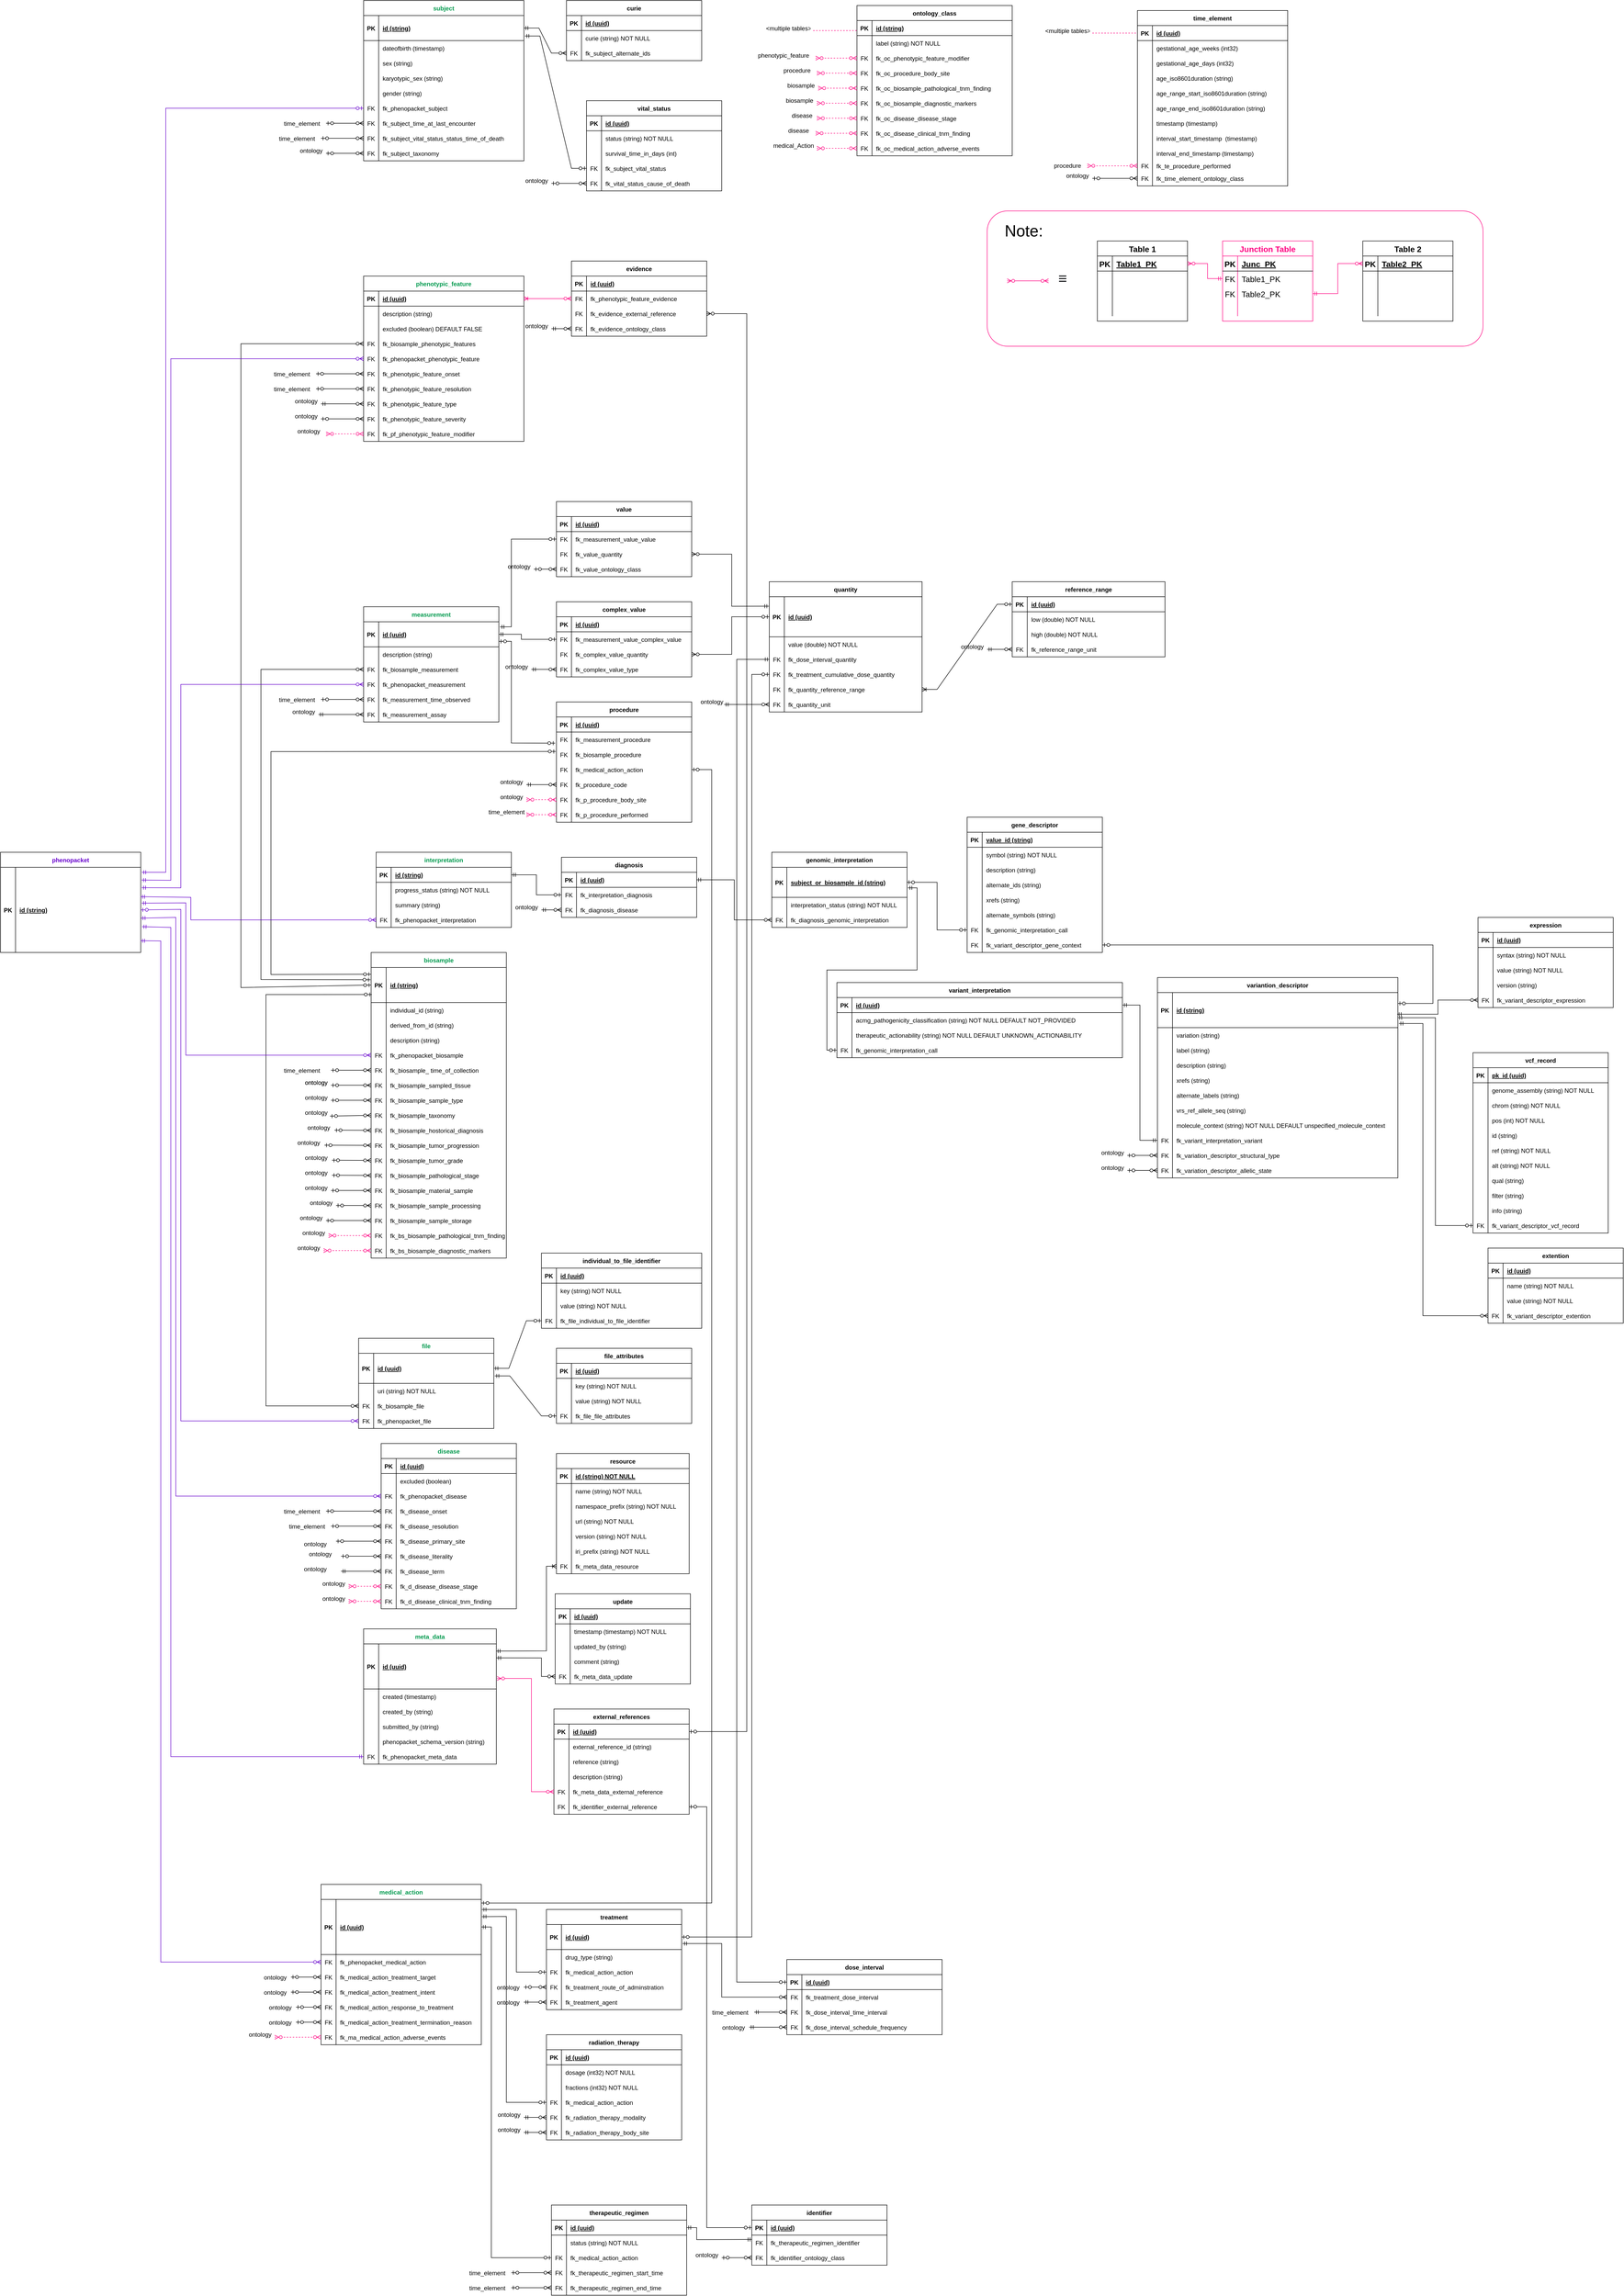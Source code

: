 <mxfile version="16.4.7" type="device"><diagram id="tToJVYe3JEkBEAjlBU4m" name="v2.0.0"><mxGraphModel dx="1956" dy="1689" grid="1" gridSize="10" guides="1" tooltips="1" connect="1" arrows="1" fold="1" page="1" pageScale="1" pageWidth="850" pageHeight="1100" math="0" shadow="0"><root><mxCell id="NnatIiA_Rwmmfc2f2BNC-0"/><mxCell id="NnatIiA_Rwmmfc2f2BNC-1" parent="NnatIiA_Rwmmfc2f2BNC-0"/><mxCell id="g_rUQ8nYAINOt1M-Wa3H-358" value="" style="rounded=1;whiteSpace=wrap;html=1;fontFamily=Helvetica;fontSize=16;fontColor=#CC00CC;strokeColor=#FF0080;" parent="NnatIiA_Rwmmfc2f2BNC-1" vertex="1"><mxGeometry x="1150" y="-120" width="990" height="270" as="geometry"/></mxCell><mxCell id="lasZOHD69lP3LHRcz2DQ-0" value="time_element" style="shape=table;startSize=30;container=1;collapsible=1;childLayout=tableLayout;fixedRows=1;rowLines=0;fontStyle=1;align=center;resizeLast=1;" parent="NnatIiA_Rwmmfc2f2BNC-1" vertex="1"><mxGeometry x="1450" y="-520" width="300" height="350" as="geometry"/></mxCell><mxCell id="lasZOHD69lP3LHRcz2DQ-1" value="" style="shape=partialRectangle;collapsible=0;dropTarget=0;pointerEvents=0;fillColor=none;top=0;left=0;bottom=1;right=0;points=[[0,0.5],[1,0.5]];portConstraint=eastwest;" parent="lasZOHD69lP3LHRcz2DQ-0" vertex="1"><mxGeometry y="30" width="300" height="30" as="geometry"/></mxCell><mxCell id="lasZOHD69lP3LHRcz2DQ-2" value="PK" style="shape=partialRectangle;connectable=0;fillColor=none;top=0;left=0;bottom=0;right=0;fontStyle=1;overflow=hidden;" parent="lasZOHD69lP3LHRcz2DQ-1" vertex="1"><mxGeometry width="30" height="30" as="geometry"><mxRectangle width="30" height="30" as="alternateBounds"/></mxGeometry></mxCell><mxCell id="lasZOHD69lP3LHRcz2DQ-3" value="id (uuid)" style="shape=partialRectangle;connectable=0;fillColor=none;top=0;left=0;bottom=0;right=0;align=left;spacingLeft=6;fontStyle=5;overflow=hidden;" parent="lasZOHD69lP3LHRcz2DQ-1" vertex="1"><mxGeometry x="30" width="270" height="30" as="geometry"><mxRectangle width="270" height="30" as="alternateBounds"/></mxGeometry></mxCell><mxCell id="lasZOHD69lP3LHRcz2DQ-4" value="" style="shape=partialRectangle;collapsible=0;dropTarget=0;pointerEvents=0;fillColor=none;top=0;left=0;bottom=0;right=0;points=[[0,0.5],[1,0.5]];portConstraint=eastwest;" parent="lasZOHD69lP3LHRcz2DQ-0" vertex="1"><mxGeometry y="60" width="300" height="30" as="geometry"/></mxCell><mxCell id="lasZOHD69lP3LHRcz2DQ-5" value="&#10;&#10;&#10;&#10;&#10;&#10;&#10;&#10;&#10;&#10;&#10;&lt;ul class=&quot;ul1&quot;&gt;&#10;&lt;ul class=&quot;ul1&quot;&gt;&#10;&lt;ul class=&quot;ul1&quot;&gt;&#10;&lt;li class=&quot;li1&quot;&gt;&lt;span class=&quot;s1&quot;&gt;&lt;/span&gt;gestational_age (&lt;a href=&quot;https://phenopacket-schema.readthedocs.io/en/2.0.0/gestational-age.html#rstgestationalage&quot;&gt;&lt;span class=&quot;s2&quot;&gt;GestationalAge&lt;/span&gt;&lt;/a&gt;)&lt;/li&gt;&#10;&lt;ul class=&quot;ul1&quot;&gt;&#10;&lt;li class=&quot;li1&quot;&gt;&lt;span class=&quot;s1&quot;&gt;&lt;/span&gt;weeks (int32) (REQ)&lt;/li&gt;&#10;&lt;li class=&quot;li1&quot;&gt;&lt;span class=&quot;s1&quot;&gt;&lt;/span&gt;days (int32)&lt;span class=&quot;Apple-converted-space&quot;&gt;&amp;nbsp;&lt;/span&gt;&lt;/li&gt;&#10;&lt;/ul&gt;&#10;&lt;li class=&quot;li1&quot;&gt;&lt;span class=&quot;s1&quot;&gt;&lt;/span&gt;age (&lt;a href=&quot;https://phenopacket-schema.readthedocs.io/en/2.0.0/age.html#rstage&quot;&gt;&lt;span class=&quot;s2&quot;&gt;Age&lt;/span&gt;&lt;/a&gt;)&lt;/li&gt;&#10;&lt;ul class=&quot;ul1&quot;&gt;&#10;&lt;li class=&quot;li1&quot;&gt;&lt;span class=&quot;s1&quot;&gt;&lt;/span&gt;iso8601duration (string)&lt;/li&gt;&#10;&lt;/ul&gt;&#10;&lt;li class=&quot;li1&quot;&gt;&lt;span class=&quot;s1&quot;&gt;&lt;/span&gt;age_range (&lt;a href=&quot;https://phenopacket-schema.readthedocs.io/en/2.0.0/age.html#rstagerange&quot;&gt;&lt;span class=&quot;s2&quot;&gt;AgeRange&lt;/span&gt;&lt;/a&gt;)&lt;/li&gt;&#10;&lt;ul class=&quot;ul1&quot;&gt;&#10;&lt;li class=&quot;li1&quot;&gt;&lt;span class=&quot;s1&quot;&gt;&lt;/span&gt;start&lt;/li&gt;&#10;&lt;li class=&quot;li1&quot;&gt;&lt;span class=&quot;s1&quot;&gt;&lt;/span&gt;end&lt;/li&gt;&#10;&lt;/ul&gt;&#10;&lt;li class=&quot;li1&quot;&gt;&lt;span class=&quot;s1&quot;&gt;&lt;/span&gt;ontology_class (&lt;a href=&quot;https://phenopacket-schema.readthedocs.io/en/2.0.0/ontologyclass.html#rstontologyclass&quot;&gt;&lt;span class=&quot;s2&quot;&gt;OntologyClass&lt;/span&gt;&lt;/a&gt;)&lt;/li&gt;&#10;&lt;ul class=&quot;ul1&quot;&gt;&#10;&lt;li class=&quot;li1&quot;&gt;&lt;span class=&quot;s1&quot;&gt;&lt;/span&gt;id (string) (REQ)&lt;/li&gt;&#10;&lt;li class=&quot;li1&quot;&gt;&lt;span class=&quot;s1&quot;&gt;&lt;/span&gt;label (string) (REQ)&lt;/li&gt;&#10;&lt;/ul&gt;&#10;&lt;li class=&quot;li2&quot;&gt;&lt;span class=&quot;s3&quot;&gt;&lt;/span&gt;&lt;span class=&quot;s4&quot;&gt;timestamp (&lt;a href=&quot;https://phenopacket-schema.readthedocs.io/en/2.0.0/timestamp.html#rsttimestamp&quot;&gt;Timestamp&lt;/a&gt;&lt;/span&gt; - &lt;a href=&quot;https://en.wikipedia.org/wiki/ISO_8601#Combined_date_and_time_representations&quot;&gt;ISO-8601 date time&lt;/a&gt;&lt;span class=&quot;s4&quot;&gt; string)&lt;/span&gt;&lt;/li&gt;&#10;&lt;li class=&quot;li1&quot;&gt;&lt;span class=&quot;s1&quot;&gt;&lt;/span&gt;interval (&lt;a href=&quot;https://phenopacket-schema.readthedocs.io/en/2.0.0/time-interval.html#rsttimeinterval&quot;&gt;&lt;span class=&quot;s2&quot;&gt;TimeInterval&lt;/span&gt;&lt;/a&gt;)&lt;/li&gt;&#10;&lt;ul class=&quot;ul1&quot;&gt;&#10;&lt;li class=&quot;li2&quot;&gt;&lt;span class=&quot;s3&quot;&gt;&lt;/span&gt;&lt;span class=&quot;s4&quot;&gt;start (&lt;a href=&quot;https://phenopacket-schema.readthedocs.io/en/2.0.0/timestamp.html#rsttimestamp&quot;&gt;Timestamp&lt;/a&gt;&lt;/span&gt; - &lt;a href=&quot;https://en.wikipedia.org/wiki/ISO_8601#Combined_date_and_time_representations&quot;&gt;ISO-8601 date time&lt;/a&gt;&lt;span class=&quot;s4&quot;&gt; string)&lt;/span&gt;&lt;/li&gt;&#10;&lt;li class=&quot;li2&quot;&gt;&lt;span class=&quot;s3&quot;&gt;&lt;/span&gt;&lt;span class=&quot;s4&quot;&gt;end (&lt;a href=&quot;https://phenopacket-schema.readthedocs.io/en/2.0.0/timestamp.html#rsttimestamp&quot;&gt;Timestamp&lt;/a&gt;&lt;/span&gt; - &lt;a href=&quot;https://en.wikipedia.org/wiki/ISO_8601#Combined_date_and_time_representations&quot;&gt;ISO-8601 date time&lt;/a&gt;&lt;span class=&quot;s4&quot;&gt; string)&lt;/span&gt;&lt;/li&gt;&#10;&lt;/ul&gt;&#10;&lt;/ul&gt;&#10;&lt;/ul&gt;&#10;&lt;/ul&gt;&#10;&#10;&#10;" style="shape=partialRectangle;connectable=0;fillColor=none;top=0;left=0;bottom=0;right=0;editable=1;overflow=hidden;" parent="lasZOHD69lP3LHRcz2DQ-4" vertex="1"><mxGeometry width="30" height="30" as="geometry"><mxRectangle width="30" height="30" as="alternateBounds"/></mxGeometry></mxCell><mxCell id="lasZOHD69lP3LHRcz2DQ-6" value="gestational_age_weeks (int32)" style="shape=partialRectangle;connectable=0;fillColor=none;top=0;left=0;bottom=0;right=0;align=left;spacingLeft=6;overflow=hidden;" parent="lasZOHD69lP3LHRcz2DQ-4" vertex="1"><mxGeometry x="30" width="270" height="30" as="geometry"><mxRectangle width="270" height="30" as="alternateBounds"/></mxGeometry></mxCell><mxCell id="vda0r2lmIS3sijg3GpwC-0" value="" style="shape=partialRectangle;collapsible=0;dropTarget=0;pointerEvents=0;fillColor=none;top=0;left=0;bottom=0;right=0;points=[[0,0.5],[1,0.5]];portConstraint=eastwest;" parent="lasZOHD69lP3LHRcz2DQ-0" vertex="1"><mxGeometry y="90" width="300" height="30" as="geometry"/></mxCell><mxCell id="vda0r2lmIS3sijg3GpwC-1" value="&#10;&#10;&#10;&#10;&#10;&#10;&#10;&#10;&#10;&#10;&#10;&lt;ul class=&quot;ul1&quot;&gt;&#10;&lt;ul class=&quot;ul1&quot;&gt;&#10;&lt;ul class=&quot;ul1&quot;&gt;&#10;&lt;li class=&quot;li1&quot;&gt;&lt;span class=&quot;s1&quot;&gt;&lt;/span&gt;gestational_age (&lt;a href=&quot;https://phenopacket-schema.readthedocs.io/en/2.0.0/gestational-age.html#rstgestationalage&quot;&gt;&lt;span class=&quot;s2&quot;&gt;GestationalAge&lt;/span&gt;&lt;/a&gt;)&lt;/li&gt;&#10;&lt;ul class=&quot;ul1&quot;&gt;&#10;&lt;li class=&quot;li1&quot;&gt;&lt;span class=&quot;s1&quot;&gt;&lt;/span&gt;weeks (int32) (REQ)&lt;/li&gt;&#10;&lt;li class=&quot;li1&quot;&gt;&lt;span class=&quot;s1&quot;&gt;&lt;/span&gt;days (int32)&lt;span class=&quot;Apple-converted-space&quot;&gt;&amp;nbsp;&lt;/span&gt;&lt;/li&gt;&#10;&lt;/ul&gt;&#10;&lt;li class=&quot;li1&quot;&gt;&lt;span class=&quot;s1&quot;&gt;&lt;/span&gt;age (&lt;a href=&quot;https://phenopacket-schema.readthedocs.io/en/2.0.0/age.html#rstage&quot;&gt;&lt;span class=&quot;s2&quot;&gt;Age&lt;/span&gt;&lt;/a&gt;)&lt;/li&gt;&#10;&lt;ul class=&quot;ul1&quot;&gt;&#10;&lt;li class=&quot;li1&quot;&gt;&lt;span class=&quot;s1&quot;&gt;&lt;/span&gt;iso8601duration (string)&lt;/li&gt;&#10;&lt;/ul&gt;&#10;&lt;li class=&quot;li1&quot;&gt;&lt;span class=&quot;s1&quot;&gt;&lt;/span&gt;age_range (&lt;a href=&quot;https://phenopacket-schema.readthedocs.io/en/2.0.0/age.html#rstagerange&quot;&gt;&lt;span class=&quot;s2&quot;&gt;AgeRange&lt;/span&gt;&lt;/a&gt;)&lt;/li&gt;&#10;&lt;ul class=&quot;ul1&quot;&gt;&#10;&lt;li class=&quot;li1&quot;&gt;&lt;span class=&quot;s1&quot;&gt;&lt;/span&gt;start&lt;/li&gt;&#10;&lt;li class=&quot;li1&quot;&gt;&lt;span class=&quot;s1&quot;&gt;&lt;/span&gt;end&lt;/li&gt;&#10;&lt;/ul&gt;&#10;&lt;li class=&quot;li1&quot;&gt;&lt;span class=&quot;s1&quot;&gt;&lt;/span&gt;ontology_class (&lt;a href=&quot;https://phenopacket-schema.readthedocs.io/en/2.0.0/ontologyclass.html#rstontologyclass&quot;&gt;&lt;span class=&quot;s2&quot;&gt;OntologyClass&lt;/span&gt;&lt;/a&gt;)&lt;/li&gt;&#10;&lt;ul class=&quot;ul1&quot;&gt;&#10;&lt;li class=&quot;li1&quot;&gt;&lt;span class=&quot;s1&quot;&gt;&lt;/span&gt;id (string) (REQ)&lt;/li&gt;&#10;&lt;li class=&quot;li1&quot;&gt;&lt;span class=&quot;s1&quot;&gt;&lt;/span&gt;label (string) (REQ)&lt;/li&gt;&#10;&lt;/ul&gt;&#10;&lt;li class=&quot;li2&quot;&gt;&lt;span class=&quot;s3&quot;&gt;&lt;/span&gt;&lt;span class=&quot;s4&quot;&gt;timestamp (&lt;a href=&quot;https://phenopacket-schema.readthedocs.io/en/2.0.0/timestamp.html#rsttimestamp&quot;&gt;Timestamp&lt;/a&gt;&lt;/span&gt; - &lt;a href=&quot;https://en.wikipedia.org/wiki/ISO_8601#Combined_date_and_time_representations&quot;&gt;ISO-8601 date time&lt;/a&gt;&lt;span class=&quot;s4&quot;&gt; string)&lt;/span&gt;&lt;/li&gt;&#10;&lt;li class=&quot;li1&quot;&gt;&lt;span class=&quot;s1&quot;&gt;&lt;/span&gt;interval (&lt;a href=&quot;https://phenopacket-schema.readthedocs.io/en/2.0.0/time-interval.html#rsttimeinterval&quot;&gt;&lt;span class=&quot;s2&quot;&gt;TimeInterval&lt;/span&gt;&lt;/a&gt;)&lt;/li&gt;&#10;&lt;ul class=&quot;ul1&quot;&gt;&#10;&lt;li class=&quot;li2&quot;&gt;&lt;span class=&quot;s3&quot;&gt;&lt;/span&gt;&lt;span class=&quot;s4&quot;&gt;start (&lt;a href=&quot;https://phenopacket-schema.readthedocs.io/en/2.0.0/timestamp.html#rsttimestamp&quot;&gt;Timestamp&lt;/a&gt;&lt;/span&gt; - &lt;a href=&quot;https://en.wikipedia.org/wiki/ISO_8601#Combined_date_and_time_representations&quot;&gt;ISO-8601 date time&lt;/a&gt;&lt;span class=&quot;s4&quot;&gt; string)&lt;/span&gt;&lt;/li&gt;&#10;&lt;li class=&quot;li2&quot;&gt;&lt;span class=&quot;s3&quot;&gt;&lt;/span&gt;&lt;span class=&quot;s4&quot;&gt;end (&lt;a href=&quot;https://phenopacket-schema.readthedocs.io/en/2.0.0/timestamp.html#rsttimestamp&quot;&gt;Timestamp&lt;/a&gt;&lt;/span&gt; - &lt;a href=&quot;https://en.wikipedia.org/wiki/ISO_8601#Combined_date_and_time_representations&quot;&gt;ISO-8601 date time&lt;/a&gt;&lt;span class=&quot;s4&quot;&gt; string)&lt;/span&gt;&lt;/li&gt;&#10;&lt;/ul&gt;&#10;&lt;/ul&gt;&#10;&lt;/ul&gt;&#10;&lt;/ul&gt;&#10;&#10;&#10;" style="shape=partialRectangle;connectable=0;fillColor=none;top=0;left=0;bottom=0;right=0;editable=1;overflow=hidden;" parent="vda0r2lmIS3sijg3GpwC-0" vertex="1"><mxGeometry width="30" height="30" as="geometry"><mxRectangle width="30" height="30" as="alternateBounds"/></mxGeometry></mxCell><mxCell id="vda0r2lmIS3sijg3GpwC-2" value="gestational_age_days (int32)" style="shape=partialRectangle;connectable=0;fillColor=none;top=0;left=0;bottom=0;right=0;align=left;spacingLeft=6;overflow=hidden;" parent="vda0r2lmIS3sijg3GpwC-0" vertex="1"><mxGeometry x="30" width="270" height="30" as="geometry"><mxRectangle width="270" height="30" as="alternateBounds"/></mxGeometry></mxCell><mxCell id="vda0r2lmIS3sijg3GpwC-3" value="" style="shape=partialRectangle;collapsible=0;dropTarget=0;pointerEvents=0;fillColor=none;top=0;left=0;bottom=0;right=0;points=[[0,0.5],[1,0.5]];portConstraint=eastwest;" parent="lasZOHD69lP3LHRcz2DQ-0" vertex="1"><mxGeometry y="120" width="300" height="30" as="geometry"/></mxCell><mxCell id="vda0r2lmIS3sijg3GpwC-4" value="&#10;&#10;&#10;&#10;&#10;&#10;&#10;&#10;&#10;&#10;&#10;&lt;ul class=&quot;ul1&quot;&gt;&#10;&lt;ul class=&quot;ul1&quot;&gt;&#10;&lt;ul class=&quot;ul1&quot;&gt;&#10;&lt;li class=&quot;li1&quot;&gt;&lt;span class=&quot;s1&quot;&gt;&lt;/span&gt;gestational_age (&lt;a href=&quot;https://phenopacket-schema.readthedocs.io/en/2.0.0/gestational-age.html#rstgestationalage&quot;&gt;&lt;span class=&quot;s2&quot;&gt;GestationalAge&lt;/span&gt;&lt;/a&gt;)&lt;/li&gt;&#10;&lt;ul class=&quot;ul1&quot;&gt;&#10;&lt;li class=&quot;li1&quot;&gt;&lt;span class=&quot;s1&quot;&gt;&lt;/span&gt;weeks (int32) (REQ)&lt;/li&gt;&#10;&lt;li class=&quot;li1&quot;&gt;&lt;span class=&quot;s1&quot;&gt;&lt;/span&gt;days (int32)&lt;span class=&quot;Apple-converted-space&quot;&gt;&amp;nbsp;&lt;/span&gt;&lt;/li&gt;&#10;&lt;/ul&gt;&#10;&lt;li class=&quot;li1&quot;&gt;&lt;span class=&quot;s1&quot;&gt;&lt;/span&gt;age (&lt;a href=&quot;https://phenopacket-schema.readthedocs.io/en/2.0.0/age.html#rstage&quot;&gt;&lt;span class=&quot;s2&quot;&gt;Age&lt;/span&gt;&lt;/a&gt;)&lt;/li&gt;&#10;&lt;ul class=&quot;ul1&quot;&gt;&#10;&lt;li class=&quot;li1&quot;&gt;&lt;span class=&quot;s1&quot;&gt;&lt;/span&gt;iso8601duration (string)&lt;/li&gt;&#10;&lt;/ul&gt;&#10;&lt;li class=&quot;li1&quot;&gt;&lt;span class=&quot;s1&quot;&gt;&lt;/span&gt;age_range (&lt;a href=&quot;https://phenopacket-schema.readthedocs.io/en/2.0.0/age.html#rstagerange&quot;&gt;&lt;span class=&quot;s2&quot;&gt;AgeRange&lt;/span&gt;&lt;/a&gt;)&lt;/li&gt;&#10;&lt;ul class=&quot;ul1&quot;&gt;&#10;&lt;li class=&quot;li1&quot;&gt;&lt;span class=&quot;s1&quot;&gt;&lt;/span&gt;start&lt;/li&gt;&#10;&lt;li class=&quot;li1&quot;&gt;&lt;span class=&quot;s1&quot;&gt;&lt;/span&gt;end&lt;/li&gt;&#10;&lt;/ul&gt;&#10;&lt;li class=&quot;li1&quot;&gt;&lt;span class=&quot;s1&quot;&gt;&lt;/span&gt;ontology_class (&lt;a href=&quot;https://phenopacket-schema.readthedocs.io/en/2.0.0/ontologyclass.html#rstontologyclass&quot;&gt;&lt;span class=&quot;s2&quot;&gt;OntologyClass&lt;/span&gt;&lt;/a&gt;)&lt;/li&gt;&#10;&lt;ul class=&quot;ul1&quot;&gt;&#10;&lt;li class=&quot;li1&quot;&gt;&lt;span class=&quot;s1&quot;&gt;&lt;/span&gt;id (string) (REQ)&lt;/li&gt;&#10;&lt;li class=&quot;li1&quot;&gt;&lt;span class=&quot;s1&quot;&gt;&lt;/span&gt;label (string) (REQ)&lt;/li&gt;&#10;&lt;/ul&gt;&#10;&lt;li class=&quot;li2&quot;&gt;&lt;span class=&quot;s3&quot;&gt;&lt;/span&gt;&lt;span class=&quot;s4&quot;&gt;timestamp (&lt;a href=&quot;https://phenopacket-schema.readthedocs.io/en/2.0.0/timestamp.html#rsttimestamp&quot;&gt;Timestamp&lt;/a&gt;&lt;/span&gt; - &lt;a href=&quot;https://en.wikipedia.org/wiki/ISO_8601#Combined_date_and_time_representations&quot;&gt;ISO-8601 date time&lt;/a&gt;&lt;span class=&quot;s4&quot;&gt; string)&lt;/span&gt;&lt;/li&gt;&#10;&lt;li class=&quot;li1&quot;&gt;&lt;span class=&quot;s1&quot;&gt;&lt;/span&gt;interval (&lt;a href=&quot;https://phenopacket-schema.readthedocs.io/en/2.0.0/time-interval.html#rsttimeinterval&quot;&gt;&lt;span class=&quot;s2&quot;&gt;TimeInterval&lt;/span&gt;&lt;/a&gt;)&lt;/li&gt;&#10;&lt;ul class=&quot;ul1&quot;&gt;&#10;&lt;li class=&quot;li2&quot;&gt;&lt;span class=&quot;s3&quot;&gt;&lt;/span&gt;&lt;span class=&quot;s4&quot;&gt;start (&lt;a href=&quot;https://phenopacket-schema.readthedocs.io/en/2.0.0/timestamp.html#rsttimestamp&quot;&gt;Timestamp&lt;/a&gt;&lt;/span&gt; - &lt;a href=&quot;https://en.wikipedia.org/wiki/ISO_8601#Combined_date_and_time_representations&quot;&gt;ISO-8601 date time&lt;/a&gt;&lt;span class=&quot;s4&quot;&gt; string)&lt;/span&gt;&lt;/li&gt;&#10;&lt;li class=&quot;li2&quot;&gt;&lt;span class=&quot;s3&quot;&gt;&lt;/span&gt;&lt;span class=&quot;s4&quot;&gt;end (&lt;a href=&quot;https://phenopacket-schema.readthedocs.io/en/2.0.0/timestamp.html#rsttimestamp&quot;&gt;Timestamp&lt;/a&gt;&lt;/span&gt; - &lt;a href=&quot;https://en.wikipedia.org/wiki/ISO_8601#Combined_date_and_time_representations&quot;&gt;ISO-8601 date time&lt;/a&gt;&lt;span class=&quot;s4&quot;&gt; string)&lt;/span&gt;&lt;/li&gt;&#10;&lt;/ul&gt;&#10;&lt;/ul&gt;&#10;&lt;/ul&gt;&#10;&lt;/ul&gt;&#10;&#10;&#10;" style="shape=partialRectangle;connectable=0;fillColor=none;top=0;left=0;bottom=0;right=0;editable=1;overflow=hidden;" parent="vda0r2lmIS3sijg3GpwC-3" vertex="1"><mxGeometry width="30" height="30" as="geometry"><mxRectangle width="30" height="30" as="alternateBounds"/></mxGeometry></mxCell><mxCell id="vda0r2lmIS3sijg3GpwC-5" value="age_iso8601duration (string)" style="shape=partialRectangle;connectable=0;fillColor=none;top=0;left=0;bottom=0;right=0;align=left;spacingLeft=6;overflow=hidden;" parent="vda0r2lmIS3sijg3GpwC-3" vertex="1"><mxGeometry x="30" width="270" height="30" as="geometry"><mxRectangle width="270" height="30" as="alternateBounds"/></mxGeometry></mxCell><mxCell id="vda0r2lmIS3sijg3GpwC-6" value="" style="shape=partialRectangle;collapsible=0;dropTarget=0;pointerEvents=0;fillColor=none;top=0;left=0;bottom=0;right=0;points=[[0,0.5],[1,0.5]];portConstraint=eastwest;" parent="lasZOHD69lP3LHRcz2DQ-0" vertex="1"><mxGeometry y="150" width="300" height="30" as="geometry"/></mxCell><mxCell id="vda0r2lmIS3sijg3GpwC-7" value="&#10;&#10;&#10;&#10;&#10;&#10;&#10;&#10;&#10;&#10;&#10;&lt;ul class=&quot;ul1&quot;&gt;&#10;&lt;ul class=&quot;ul1&quot;&gt;&#10;&lt;ul class=&quot;ul1&quot;&gt;&#10;&lt;li class=&quot;li1&quot;&gt;&lt;span class=&quot;s1&quot;&gt;&lt;/span&gt;gestational_age (&lt;a href=&quot;https://phenopacket-schema.readthedocs.io/en/2.0.0/gestational-age.html#rstgestationalage&quot;&gt;&lt;span class=&quot;s2&quot;&gt;GestationalAge&lt;/span&gt;&lt;/a&gt;)&lt;/li&gt;&#10;&lt;ul class=&quot;ul1&quot;&gt;&#10;&lt;li class=&quot;li1&quot;&gt;&lt;span class=&quot;s1&quot;&gt;&lt;/span&gt;weeks (int32) (REQ)&lt;/li&gt;&#10;&lt;li class=&quot;li1&quot;&gt;&lt;span class=&quot;s1&quot;&gt;&lt;/span&gt;days (int32)&lt;span class=&quot;Apple-converted-space&quot;&gt;&amp;nbsp;&lt;/span&gt;&lt;/li&gt;&#10;&lt;/ul&gt;&#10;&lt;li class=&quot;li1&quot;&gt;&lt;span class=&quot;s1&quot;&gt;&lt;/span&gt;age (&lt;a href=&quot;https://phenopacket-schema.readthedocs.io/en/2.0.0/age.html#rstage&quot;&gt;&lt;span class=&quot;s2&quot;&gt;Age&lt;/span&gt;&lt;/a&gt;)&lt;/li&gt;&#10;&lt;ul class=&quot;ul1&quot;&gt;&#10;&lt;li class=&quot;li1&quot;&gt;&lt;span class=&quot;s1&quot;&gt;&lt;/span&gt;iso8601duration (string)&lt;/li&gt;&#10;&lt;/ul&gt;&#10;&lt;li class=&quot;li1&quot;&gt;&lt;span class=&quot;s1&quot;&gt;&lt;/span&gt;age_range (&lt;a href=&quot;https://phenopacket-schema.readthedocs.io/en/2.0.0/age.html#rstagerange&quot;&gt;&lt;span class=&quot;s2&quot;&gt;AgeRange&lt;/span&gt;&lt;/a&gt;)&lt;/li&gt;&#10;&lt;ul class=&quot;ul1&quot;&gt;&#10;&lt;li class=&quot;li1&quot;&gt;&lt;span class=&quot;s1&quot;&gt;&lt;/span&gt;start&lt;/li&gt;&#10;&lt;li class=&quot;li1&quot;&gt;&lt;span class=&quot;s1&quot;&gt;&lt;/span&gt;end&lt;/li&gt;&#10;&lt;/ul&gt;&#10;&lt;li class=&quot;li1&quot;&gt;&lt;span class=&quot;s1&quot;&gt;&lt;/span&gt;ontology_class (&lt;a href=&quot;https://phenopacket-schema.readthedocs.io/en/2.0.0/ontologyclass.html#rstontologyclass&quot;&gt;&lt;span class=&quot;s2&quot;&gt;OntologyClass&lt;/span&gt;&lt;/a&gt;)&lt;/li&gt;&#10;&lt;ul class=&quot;ul1&quot;&gt;&#10;&lt;li class=&quot;li1&quot;&gt;&lt;span class=&quot;s1&quot;&gt;&lt;/span&gt;id (string) (REQ)&lt;/li&gt;&#10;&lt;li class=&quot;li1&quot;&gt;&lt;span class=&quot;s1&quot;&gt;&lt;/span&gt;label (string) (REQ)&lt;/li&gt;&#10;&lt;/ul&gt;&#10;&lt;li class=&quot;li2&quot;&gt;&lt;span class=&quot;s3&quot;&gt;&lt;/span&gt;&lt;span class=&quot;s4&quot;&gt;timestamp (&lt;a href=&quot;https://phenopacket-schema.readthedocs.io/en/2.0.0/timestamp.html#rsttimestamp&quot;&gt;Timestamp&lt;/a&gt;&lt;/span&gt; - &lt;a href=&quot;https://en.wikipedia.org/wiki/ISO_8601#Combined_date_and_time_representations&quot;&gt;ISO-8601 date time&lt;/a&gt;&lt;span class=&quot;s4&quot;&gt; string)&lt;/span&gt;&lt;/li&gt;&#10;&lt;li class=&quot;li1&quot;&gt;&lt;span class=&quot;s1&quot;&gt;&lt;/span&gt;interval (&lt;a href=&quot;https://phenopacket-schema.readthedocs.io/en/2.0.0/time-interval.html#rsttimeinterval&quot;&gt;&lt;span class=&quot;s2&quot;&gt;TimeInterval&lt;/span&gt;&lt;/a&gt;)&lt;/li&gt;&#10;&lt;ul class=&quot;ul1&quot;&gt;&#10;&lt;li class=&quot;li2&quot;&gt;&lt;span class=&quot;s3&quot;&gt;&lt;/span&gt;&lt;span class=&quot;s4&quot;&gt;start (&lt;a href=&quot;https://phenopacket-schema.readthedocs.io/en/2.0.0/timestamp.html#rsttimestamp&quot;&gt;Timestamp&lt;/a&gt;&lt;/span&gt; - &lt;a href=&quot;https://en.wikipedia.org/wiki/ISO_8601#Combined_date_and_time_representations&quot;&gt;ISO-8601 date time&lt;/a&gt;&lt;span class=&quot;s4&quot;&gt; string)&lt;/span&gt;&lt;/li&gt;&#10;&lt;li class=&quot;li2&quot;&gt;&lt;span class=&quot;s3&quot;&gt;&lt;/span&gt;&lt;span class=&quot;s4&quot;&gt;end (&lt;a href=&quot;https://phenopacket-schema.readthedocs.io/en/2.0.0/timestamp.html#rsttimestamp&quot;&gt;Timestamp&lt;/a&gt;&lt;/span&gt; - &lt;a href=&quot;https://en.wikipedia.org/wiki/ISO_8601#Combined_date_and_time_representations&quot;&gt;ISO-8601 date time&lt;/a&gt;&lt;span class=&quot;s4&quot;&gt; string)&lt;/span&gt;&lt;/li&gt;&#10;&lt;/ul&gt;&#10;&lt;/ul&gt;&#10;&lt;/ul&gt;&#10;&lt;/ul&gt;&#10;&#10;&#10;" style="shape=partialRectangle;connectable=0;fillColor=none;top=0;left=0;bottom=0;right=0;editable=1;overflow=hidden;" parent="vda0r2lmIS3sijg3GpwC-6" vertex="1"><mxGeometry width="30" height="30" as="geometry"><mxRectangle width="30" height="30" as="alternateBounds"/></mxGeometry></mxCell><mxCell id="vda0r2lmIS3sijg3GpwC-8" value="age_range_start_iso8601duration (string)" style="shape=partialRectangle;connectable=0;fillColor=none;top=0;left=0;bottom=0;right=0;align=left;spacingLeft=6;overflow=hidden;" parent="vda0r2lmIS3sijg3GpwC-6" vertex="1"><mxGeometry x="30" width="270" height="30" as="geometry"><mxRectangle width="270" height="30" as="alternateBounds"/></mxGeometry></mxCell><mxCell id="vda0r2lmIS3sijg3GpwC-9" value="" style="shape=partialRectangle;collapsible=0;dropTarget=0;pointerEvents=0;fillColor=none;top=0;left=0;bottom=0;right=0;points=[[0,0.5],[1,0.5]];portConstraint=eastwest;" parent="lasZOHD69lP3LHRcz2DQ-0" vertex="1"><mxGeometry y="180" width="300" height="30" as="geometry"/></mxCell><mxCell id="vda0r2lmIS3sijg3GpwC-10" value="&#10;&#10;&#10;&#10;&#10;&#10;&#10;&#10;&#10;&#10;&#10;&lt;ul class=&quot;ul1&quot;&gt;&#10;&lt;ul class=&quot;ul1&quot;&gt;&#10;&lt;ul class=&quot;ul1&quot;&gt;&#10;&lt;li class=&quot;li1&quot;&gt;&lt;span class=&quot;s1&quot;&gt;&lt;/span&gt;gestational_age (&lt;a href=&quot;https://phenopacket-schema.readthedocs.io/en/2.0.0/gestational-age.html#rstgestationalage&quot;&gt;&lt;span class=&quot;s2&quot;&gt;GestationalAge&lt;/span&gt;&lt;/a&gt;)&lt;/li&gt;&#10;&lt;ul class=&quot;ul1&quot;&gt;&#10;&lt;li class=&quot;li1&quot;&gt;&lt;span class=&quot;s1&quot;&gt;&lt;/span&gt;weeks (int32) (REQ)&lt;/li&gt;&#10;&lt;li class=&quot;li1&quot;&gt;&lt;span class=&quot;s1&quot;&gt;&lt;/span&gt;days (int32)&lt;span class=&quot;Apple-converted-space&quot;&gt;&amp;nbsp;&lt;/span&gt;&lt;/li&gt;&#10;&lt;/ul&gt;&#10;&lt;li class=&quot;li1&quot;&gt;&lt;span class=&quot;s1&quot;&gt;&lt;/span&gt;age (&lt;a href=&quot;https://phenopacket-schema.readthedocs.io/en/2.0.0/age.html#rstage&quot;&gt;&lt;span class=&quot;s2&quot;&gt;Age&lt;/span&gt;&lt;/a&gt;)&lt;/li&gt;&#10;&lt;ul class=&quot;ul1&quot;&gt;&#10;&lt;li class=&quot;li1&quot;&gt;&lt;span class=&quot;s1&quot;&gt;&lt;/span&gt;iso8601duration (string)&lt;/li&gt;&#10;&lt;/ul&gt;&#10;&lt;li class=&quot;li1&quot;&gt;&lt;span class=&quot;s1&quot;&gt;&lt;/span&gt;age_range (&lt;a href=&quot;https://phenopacket-schema.readthedocs.io/en/2.0.0/age.html#rstagerange&quot;&gt;&lt;span class=&quot;s2&quot;&gt;AgeRange&lt;/span&gt;&lt;/a&gt;)&lt;/li&gt;&#10;&lt;ul class=&quot;ul1&quot;&gt;&#10;&lt;li class=&quot;li1&quot;&gt;&lt;span class=&quot;s1&quot;&gt;&lt;/span&gt;start&lt;/li&gt;&#10;&lt;li class=&quot;li1&quot;&gt;&lt;span class=&quot;s1&quot;&gt;&lt;/span&gt;end&lt;/li&gt;&#10;&lt;/ul&gt;&#10;&lt;li class=&quot;li1&quot;&gt;&lt;span class=&quot;s1&quot;&gt;&lt;/span&gt;ontology_class (&lt;a href=&quot;https://phenopacket-schema.readthedocs.io/en/2.0.0/ontologyclass.html#rstontologyclass&quot;&gt;&lt;span class=&quot;s2&quot;&gt;OntologyClass&lt;/span&gt;&lt;/a&gt;)&lt;/li&gt;&#10;&lt;ul class=&quot;ul1&quot;&gt;&#10;&lt;li class=&quot;li1&quot;&gt;&lt;span class=&quot;s1&quot;&gt;&lt;/span&gt;id (string) (REQ)&lt;/li&gt;&#10;&lt;li class=&quot;li1&quot;&gt;&lt;span class=&quot;s1&quot;&gt;&lt;/span&gt;label (string) (REQ)&lt;/li&gt;&#10;&lt;/ul&gt;&#10;&lt;li class=&quot;li2&quot;&gt;&lt;span class=&quot;s3&quot;&gt;&lt;/span&gt;&lt;span class=&quot;s4&quot;&gt;timestamp (&lt;a href=&quot;https://phenopacket-schema.readthedocs.io/en/2.0.0/timestamp.html#rsttimestamp&quot;&gt;Timestamp&lt;/a&gt;&lt;/span&gt; - &lt;a href=&quot;https://en.wikipedia.org/wiki/ISO_8601#Combined_date_and_time_representations&quot;&gt;ISO-8601 date time&lt;/a&gt;&lt;span class=&quot;s4&quot;&gt; string)&lt;/span&gt;&lt;/li&gt;&#10;&lt;li class=&quot;li1&quot;&gt;&lt;span class=&quot;s1&quot;&gt;&lt;/span&gt;interval (&lt;a href=&quot;https://phenopacket-schema.readthedocs.io/en/2.0.0/time-interval.html#rsttimeinterval&quot;&gt;&lt;span class=&quot;s2&quot;&gt;TimeInterval&lt;/span&gt;&lt;/a&gt;)&lt;/li&gt;&#10;&lt;ul class=&quot;ul1&quot;&gt;&#10;&lt;li class=&quot;li2&quot;&gt;&lt;span class=&quot;s3&quot;&gt;&lt;/span&gt;&lt;span class=&quot;s4&quot;&gt;start (&lt;a href=&quot;https://phenopacket-schema.readthedocs.io/en/2.0.0/timestamp.html#rsttimestamp&quot;&gt;Timestamp&lt;/a&gt;&lt;/span&gt; - &lt;a href=&quot;https://en.wikipedia.org/wiki/ISO_8601#Combined_date_and_time_representations&quot;&gt;ISO-8601 date time&lt;/a&gt;&lt;span class=&quot;s4&quot;&gt; string)&lt;/span&gt;&lt;/li&gt;&#10;&lt;li class=&quot;li2&quot;&gt;&lt;span class=&quot;s3&quot;&gt;&lt;/span&gt;&lt;span class=&quot;s4&quot;&gt;end (&lt;a href=&quot;https://phenopacket-schema.readthedocs.io/en/2.0.0/timestamp.html#rsttimestamp&quot;&gt;Timestamp&lt;/a&gt;&lt;/span&gt; - &lt;a href=&quot;https://en.wikipedia.org/wiki/ISO_8601#Combined_date_and_time_representations&quot;&gt;ISO-8601 date time&lt;/a&gt;&lt;span class=&quot;s4&quot;&gt; string)&lt;/span&gt;&lt;/li&gt;&#10;&lt;/ul&gt;&#10;&lt;/ul&gt;&#10;&lt;/ul&gt;&#10;&lt;/ul&gt;&#10;&#10;&#10;" style="shape=partialRectangle;connectable=0;fillColor=none;top=0;left=0;bottom=0;right=0;editable=1;overflow=hidden;" parent="vda0r2lmIS3sijg3GpwC-9" vertex="1"><mxGeometry width="30" height="30" as="geometry"><mxRectangle width="30" height="30" as="alternateBounds"/></mxGeometry></mxCell><mxCell id="vda0r2lmIS3sijg3GpwC-11" value="age_range_end_iso8601duration (string)" style="shape=partialRectangle;connectable=0;fillColor=none;top=0;left=0;bottom=0;right=0;align=left;spacingLeft=6;overflow=hidden;" parent="vda0r2lmIS3sijg3GpwC-9" vertex="1"><mxGeometry x="30" width="270" height="30" as="geometry"><mxRectangle width="270" height="30" as="alternateBounds"/></mxGeometry></mxCell><mxCell id="vda0r2lmIS3sijg3GpwC-18" value="" style="shape=partialRectangle;collapsible=0;dropTarget=0;pointerEvents=0;fillColor=none;top=0;left=0;bottom=0;right=0;points=[[0,0.5],[1,0.5]];portConstraint=eastwest;" parent="lasZOHD69lP3LHRcz2DQ-0" vertex="1"><mxGeometry y="210" width="300" height="30" as="geometry"/></mxCell><mxCell id="vda0r2lmIS3sijg3GpwC-19" value="&#10;&#10;&#10;&#10;&#10;&#10;&#10;&#10;&#10;&#10;&#10;&lt;ul class=&quot;ul1&quot;&gt;&#10;&lt;ul class=&quot;ul1&quot;&gt;&#10;&lt;ul class=&quot;ul1&quot;&gt;&#10;&lt;li class=&quot;li1&quot;&gt;&lt;span class=&quot;s1&quot;&gt;&lt;/span&gt;gestational_age (&lt;a href=&quot;https://phenopacket-schema.readthedocs.io/en/2.0.0/gestational-age.html#rstgestationalage&quot;&gt;&lt;span class=&quot;s2&quot;&gt;GestationalAge&lt;/span&gt;&lt;/a&gt;)&lt;/li&gt;&#10;&lt;ul class=&quot;ul1&quot;&gt;&#10;&lt;li class=&quot;li1&quot;&gt;&lt;span class=&quot;s1&quot;&gt;&lt;/span&gt;weeks (int32) (REQ)&lt;/li&gt;&#10;&lt;li class=&quot;li1&quot;&gt;&lt;span class=&quot;s1&quot;&gt;&lt;/span&gt;days (int32)&lt;span class=&quot;Apple-converted-space&quot;&gt;&amp;nbsp;&lt;/span&gt;&lt;/li&gt;&#10;&lt;/ul&gt;&#10;&lt;li class=&quot;li1&quot;&gt;&lt;span class=&quot;s1&quot;&gt;&lt;/span&gt;age (&lt;a href=&quot;https://phenopacket-schema.readthedocs.io/en/2.0.0/age.html#rstage&quot;&gt;&lt;span class=&quot;s2&quot;&gt;Age&lt;/span&gt;&lt;/a&gt;)&lt;/li&gt;&#10;&lt;ul class=&quot;ul1&quot;&gt;&#10;&lt;li class=&quot;li1&quot;&gt;&lt;span class=&quot;s1&quot;&gt;&lt;/span&gt;iso8601duration (string)&lt;/li&gt;&#10;&lt;/ul&gt;&#10;&lt;li class=&quot;li1&quot;&gt;&lt;span class=&quot;s1&quot;&gt;&lt;/span&gt;age_range (&lt;a href=&quot;https://phenopacket-schema.readthedocs.io/en/2.0.0/age.html#rstagerange&quot;&gt;&lt;span class=&quot;s2&quot;&gt;AgeRange&lt;/span&gt;&lt;/a&gt;)&lt;/li&gt;&#10;&lt;ul class=&quot;ul1&quot;&gt;&#10;&lt;li class=&quot;li1&quot;&gt;&lt;span class=&quot;s1&quot;&gt;&lt;/span&gt;start&lt;/li&gt;&#10;&lt;li class=&quot;li1&quot;&gt;&lt;span class=&quot;s1&quot;&gt;&lt;/span&gt;end&lt;/li&gt;&#10;&lt;/ul&gt;&#10;&lt;li class=&quot;li1&quot;&gt;&lt;span class=&quot;s1&quot;&gt;&lt;/span&gt;ontology_class (&lt;a href=&quot;https://phenopacket-schema.readthedocs.io/en/2.0.0/ontologyclass.html#rstontologyclass&quot;&gt;&lt;span class=&quot;s2&quot;&gt;OntologyClass&lt;/span&gt;&lt;/a&gt;)&lt;/li&gt;&#10;&lt;ul class=&quot;ul1&quot;&gt;&#10;&lt;li class=&quot;li1&quot;&gt;&lt;span class=&quot;s1&quot;&gt;&lt;/span&gt;id (string) (REQ)&lt;/li&gt;&#10;&lt;li class=&quot;li1&quot;&gt;&lt;span class=&quot;s1&quot;&gt;&lt;/span&gt;label (string) (REQ)&lt;/li&gt;&#10;&lt;/ul&gt;&#10;&lt;li class=&quot;li2&quot;&gt;&lt;span class=&quot;s3&quot;&gt;&lt;/span&gt;&lt;span class=&quot;s4&quot;&gt;timestamp (&lt;a href=&quot;https://phenopacket-schema.readthedocs.io/en/2.0.0/timestamp.html#rsttimestamp&quot;&gt;Timestamp&lt;/a&gt;&lt;/span&gt; - &lt;a href=&quot;https://en.wikipedia.org/wiki/ISO_8601#Combined_date_and_time_representations&quot;&gt;ISO-8601 date time&lt;/a&gt;&lt;span class=&quot;s4&quot;&gt; string)&lt;/span&gt;&lt;/li&gt;&#10;&lt;li class=&quot;li1&quot;&gt;&lt;span class=&quot;s1&quot;&gt;&lt;/span&gt;interval (&lt;a href=&quot;https://phenopacket-schema.readthedocs.io/en/2.0.0/time-interval.html#rsttimeinterval&quot;&gt;&lt;span class=&quot;s2&quot;&gt;TimeInterval&lt;/span&gt;&lt;/a&gt;)&lt;/li&gt;&#10;&lt;ul class=&quot;ul1&quot;&gt;&#10;&lt;li class=&quot;li2&quot;&gt;&lt;span class=&quot;s3&quot;&gt;&lt;/span&gt;&lt;span class=&quot;s4&quot;&gt;start (&lt;a href=&quot;https://phenopacket-schema.readthedocs.io/en/2.0.0/timestamp.html#rsttimestamp&quot;&gt;Timestamp&lt;/a&gt;&lt;/span&gt; - &lt;a href=&quot;https://en.wikipedia.org/wiki/ISO_8601#Combined_date_and_time_representations&quot;&gt;ISO-8601 date time&lt;/a&gt;&lt;span class=&quot;s4&quot;&gt; string)&lt;/span&gt;&lt;/li&gt;&#10;&lt;li class=&quot;li2&quot;&gt;&lt;span class=&quot;s3&quot;&gt;&lt;/span&gt;&lt;span class=&quot;s4&quot;&gt;end (&lt;a href=&quot;https://phenopacket-schema.readthedocs.io/en/2.0.0/timestamp.html#rsttimestamp&quot;&gt;Timestamp&lt;/a&gt;&lt;/span&gt; - &lt;a href=&quot;https://en.wikipedia.org/wiki/ISO_8601#Combined_date_and_time_representations&quot;&gt;ISO-8601 date time&lt;/a&gt;&lt;span class=&quot;s4&quot;&gt; string)&lt;/span&gt;&lt;/li&gt;&#10;&lt;/ul&gt;&#10;&lt;/ul&gt;&#10;&lt;/ul&gt;&#10;&lt;/ul&gt;&#10;&#10;&#10;" style="shape=partialRectangle;connectable=0;fillColor=none;top=0;left=0;bottom=0;right=0;editable=1;overflow=hidden;" parent="vda0r2lmIS3sijg3GpwC-18" vertex="1"><mxGeometry width="30" height="30" as="geometry"><mxRectangle width="30" height="30" as="alternateBounds"/></mxGeometry></mxCell><mxCell id="vda0r2lmIS3sijg3GpwC-20" value="timestamp (timestamp)" style="shape=partialRectangle;connectable=0;fillColor=none;top=0;left=0;bottom=0;right=0;align=left;spacingLeft=6;overflow=hidden;" parent="vda0r2lmIS3sijg3GpwC-18" vertex="1"><mxGeometry x="30" width="270" height="30" as="geometry"><mxRectangle width="270" height="30" as="alternateBounds"/></mxGeometry></mxCell><mxCell id="vda0r2lmIS3sijg3GpwC-21" value="" style="shape=partialRectangle;collapsible=0;dropTarget=0;pointerEvents=0;fillColor=none;top=0;left=0;bottom=0;right=0;points=[[0,0.5],[1,0.5]];portConstraint=eastwest;" parent="lasZOHD69lP3LHRcz2DQ-0" vertex="1"><mxGeometry y="240" width="300" height="30" as="geometry"/></mxCell><mxCell id="vda0r2lmIS3sijg3GpwC-22" value="&#10;&#10;&#10;&#10;&#10;&#10;&#10;&#10;&#10;&#10;&#10;&lt;ul class=&quot;ul1&quot;&gt;&#10;&lt;ul class=&quot;ul1&quot;&gt;&#10;&lt;ul class=&quot;ul1&quot;&gt;&#10;&lt;li class=&quot;li1&quot;&gt;&lt;span class=&quot;s1&quot;&gt;&lt;/span&gt;gestational_age (&lt;a href=&quot;https://phenopacket-schema.readthedocs.io/en/2.0.0/gestational-age.html#rstgestationalage&quot;&gt;&lt;span class=&quot;s2&quot;&gt;GestationalAge&lt;/span&gt;&lt;/a&gt;)&lt;/li&gt;&#10;&lt;ul class=&quot;ul1&quot;&gt;&#10;&lt;li class=&quot;li1&quot;&gt;&lt;span class=&quot;s1&quot;&gt;&lt;/span&gt;weeks (int32) (REQ)&lt;/li&gt;&#10;&lt;li class=&quot;li1&quot;&gt;&lt;span class=&quot;s1&quot;&gt;&lt;/span&gt;days (int32)&lt;span class=&quot;Apple-converted-space&quot;&gt;&amp;nbsp;&lt;/span&gt;&lt;/li&gt;&#10;&lt;/ul&gt;&#10;&lt;li class=&quot;li1&quot;&gt;&lt;span class=&quot;s1&quot;&gt;&lt;/span&gt;age (&lt;a href=&quot;https://phenopacket-schema.readthedocs.io/en/2.0.0/age.html#rstage&quot;&gt;&lt;span class=&quot;s2&quot;&gt;Age&lt;/span&gt;&lt;/a&gt;)&lt;/li&gt;&#10;&lt;ul class=&quot;ul1&quot;&gt;&#10;&lt;li class=&quot;li1&quot;&gt;&lt;span class=&quot;s1&quot;&gt;&lt;/span&gt;iso8601duration (string)&lt;/li&gt;&#10;&lt;/ul&gt;&#10;&lt;li class=&quot;li1&quot;&gt;&lt;span class=&quot;s1&quot;&gt;&lt;/span&gt;age_range (&lt;a href=&quot;https://phenopacket-schema.readthedocs.io/en/2.0.0/age.html#rstagerange&quot;&gt;&lt;span class=&quot;s2&quot;&gt;AgeRange&lt;/span&gt;&lt;/a&gt;)&lt;/li&gt;&#10;&lt;ul class=&quot;ul1&quot;&gt;&#10;&lt;li class=&quot;li1&quot;&gt;&lt;span class=&quot;s1&quot;&gt;&lt;/span&gt;start&lt;/li&gt;&#10;&lt;li class=&quot;li1&quot;&gt;&lt;span class=&quot;s1&quot;&gt;&lt;/span&gt;end&lt;/li&gt;&#10;&lt;/ul&gt;&#10;&lt;li class=&quot;li1&quot;&gt;&lt;span class=&quot;s1&quot;&gt;&lt;/span&gt;ontology_class (&lt;a href=&quot;https://phenopacket-schema.readthedocs.io/en/2.0.0/ontologyclass.html#rstontologyclass&quot;&gt;&lt;span class=&quot;s2&quot;&gt;OntologyClass&lt;/span&gt;&lt;/a&gt;)&lt;/li&gt;&#10;&lt;ul class=&quot;ul1&quot;&gt;&#10;&lt;li class=&quot;li1&quot;&gt;&lt;span class=&quot;s1&quot;&gt;&lt;/span&gt;id (string) (REQ)&lt;/li&gt;&#10;&lt;li class=&quot;li1&quot;&gt;&lt;span class=&quot;s1&quot;&gt;&lt;/span&gt;label (string) (REQ)&lt;/li&gt;&#10;&lt;/ul&gt;&#10;&lt;li class=&quot;li2&quot;&gt;&lt;span class=&quot;s3&quot;&gt;&lt;/span&gt;&lt;span class=&quot;s4&quot;&gt;timestamp (&lt;a href=&quot;https://phenopacket-schema.readthedocs.io/en/2.0.0/timestamp.html#rsttimestamp&quot;&gt;Timestamp&lt;/a&gt;&lt;/span&gt; - &lt;a href=&quot;https://en.wikipedia.org/wiki/ISO_8601#Combined_date_and_time_representations&quot;&gt;ISO-8601 date time&lt;/a&gt;&lt;span class=&quot;s4&quot;&gt; string)&lt;/span&gt;&lt;/li&gt;&#10;&lt;li class=&quot;li1&quot;&gt;&lt;span class=&quot;s1&quot;&gt;&lt;/span&gt;interval (&lt;a href=&quot;https://phenopacket-schema.readthedocs.io/en/2.0.0/time-interval.html#rsttimeinterval&quot;&gt;&lt;span class=&quot;s2&quot;&gt;TimeInterval&lt;/span&gt;&lt;/a&gt;)&lt;/li&gt;&#10;&lt;ul class=&quot;ul1&quot;&gt;&#10;&lt;li class=&quot;li2&quot;&gt;&lt;span class=&quot;s3&quot;&gt;&lt;/span&gt;&lt;span class=&quot;s4&quot;&gt;start (&lt;a href=&quot;https://phenopacket-schema.readthedocs.io/en/2.0.0/timestamp.html#rsttimestamp&quot;&gt;Timestamp&lt;/a&gt;&lt;/span&gt; - &lt;a href=&quot;https://en.wikipedia.org/wiki/ISO_8601#Combined_date_and_time_representations&quot;&gt;ISO-8601 date time&lt;/a&gt;&lt;span class=&quot;s4&quot;&gt; string)&lt;/span&gt;&lt;/li&gt;&#10;&lt;li class=&quot;li2&quot;&gt;&lt;span class=&quot;s3&quot;&gt;&lt;/span&gt;&lt;span class=&quot;s4&quot;&gt;end (&lt;a href=&quot;https://phenopacket-schema.readthedocs.io/en/2.0.0/timestamp.html#rsttimestamp&quot;&gt;Timestamp&lt;/a&gt;&lt;/span&gt; - &lt;a href=&quot;https://en.wikipedia.org/wiki/ISO_8601#Combined_date_and_time_representations&quot;&gt;ISO-8601 date time&lt;/a&gt;&lt;span class=&quot;s4&quot;&gt; string)&lt;/span&gt;&lt;/li&gt;&#10;&lt;/ul&gt;&#10;&lt;/ul&gt;&#10;&lt;/ul&gt;&#10;&lt;/ul&gt;&#10;&#10;&#10;" style="shape=partialRectangle;connectable=0;fillColor=none;top=0;left=0;bottom=0;right=0;editable=1;overflow=hidden;" parent="vda0r2lmIS3sijg3GpwC-21" vertex="1"><mxGeometry width="30" height="30" as="geometry"><mxRectangle width="30" height="30" as="alternateBounds"/></mxGeometry></mxCell><mxCell id="vda0r2lmIS3sijg3GpwC-23" value="interval_start_timestamp  (timestamp)" style="shape=partialRectangle;connectable=0;fillColor=none;top=0;left=0;bottom=0;right=0;align=left;spacingLeft=6;overflow=hidden;" parent="vda0r2lmIS3sijg3GpwC-21" vertex="1"><mxGeometry x="30" width="270" height="30" as="geometry"><mxRectangle width="270" height="30" as="alternateBounds"/></mxGeometry></mxCell><mxCell id="vda0r2lmIS3sijg3GpwC-24" value="" style="shape=partialRectangle;collapsible=0;dropTarget=0;pointerEvents=0;fillColor=none;top=0;left=0;bottom=0;right=0;points=[[0,0.5],[1,0.5]];portConstraint=eastwest;" parent="lasZOHD69lP3LHRcz2DQ-0" vertex="1"><mxGeometry y="270" width="300" height="30" as="geometry"/></mxCell><mxCell id="vda0r2lmIS3sijg3GpwC-25" value="&#10;&#10;&#10;&#10;&#10;&#10;&#10;&#10;&#10;&#10;&#10;&lt;ul class=&quot;ul1&quot;&gt;&#10;&lt;ul class=&quot;ul1&quot;&gt;&#10;&lt;ul class=&quot;ul1&quot;&gt;&#10;&lt;li class=&quot;li1&quot;&gt;&lt;span class=&quot;s1&quot;&gt;&lt;/span&gt;gestational_age (&lt;a href=&quot;https://phenopacket-schema.readthedocs.io/en/2.0.0/gestational-age.html#rstgestationalage&quot;&gt;&lt;span class=&quot;s2&quot;&gt;GestationalAge&lt;/span&gt;&lt;/a&gt;)&lt;/li&gt;&#10;&lt;ul class=&quot;ul1&quot;&gt;&#10;&lt;li class=&quot;li1&quot;&gt;&lt;span class=&quot;s1&quot;&gt;&lt;/span&gt;weeks (int32) (REQ)&lt;/li&gt;&#10;&lt;li class=&quot;li1&quot;&gt;&lt;span class=&quot;s1&quot;&gt;&lt;/span&gt;days (int32)&lt;span class=&quot;Apple-converted-space&quot;&gt;&amp;nbsp;&lt;/span&gt;&lt;/li&gt;&#10;&lt;/ul&gt;&#10;&lt;li class=&quot;li1&quot;&gt;&lt;span class=&quot;s1&quot;&gt;&lt;/span&gt;age (&lt;a href=&quot;https://phenopacket-schema.readthedocs.io/en/2.0.0/age.html#rstage&quot;&gt;&lt;span class=&quot;s2&quot;&gt;Age&lt;/span&gt;&lt;/a&gt;)&lt;/li&gt;&#10;&lt;ul class=&quot;ul1&quot;&gt;&#10;&lt;li class=&quot;li1&quot;&gt;&lt;span class=&quot;s1&quot;&gt;&lt;/span&gt;iso8601duration (string)&lt;/li&gt;&#10;&lt;/ul&gt;&#10;&lt;li class=&quot;li1&quot;&gt;&lt;span class=&quot;s1&quot;&gt;&lt;/span&gt;age_range (&lt;a href=&quot;https://phenopacket-schema.readthedocs.io/en/2.0.0/age.html#rstagerange&quot;&gt;&lt;span class=&quot;s2&quot;&gt;AgeRange&lt;/span&gt;&lt;/a&gt;)&lt;/li&gt;&#10;&lt;ul class=&quot;ul1&quot;&gt;&#10;&lt;li class=&quot;li1&quot;&gt;&lt;span class=&quot;s1&quot;&gt;&lt;/span&gt;start&lt;/li&gt;&#10;&lt;li class=&quot;li1&quot;&gt;&lt;span class=&quot;s1&quot;&gt;&lt;/span&gt;end&lt;/li&gt;&#10;&lt;/ul&gt;&#10;&lt;li class=&quot;li1&quot;&gt;&lt;span class=&quot;s1&quot;&gt;&lt;/span&gt;ontology_class (&lt;a href=&quot;https://phenopacket-schema.readthedocs.io/en/2.0.0/ontologyclass.html#rstontologyclass&quot;&gt;&lt;span class=&quot;s2&quot;&gt;OntologyClass&lt;/span&gt;&lt;/a&gt;)&lt;/li&gt;&#10;&lt;ul class=&quot;ul1&quot;&gt;&#10;&lt;li class=&quot;li1&quot;&gt;&lt;span class=&quot;s1&quot;&gt;&lt;/span&gt;id (string) (REQ)&lt;/li&gt;&#10;&lt;li class=&quot;li1&quot;&gt;&lt;span class=&quot;s1&quot;&gt;&lt;/span&gt;label (string) (REQ)&lt;/li&gt;&#10;&lt;/ul&gt;&#10;&lt;li class=&quot;li2&quot;&gt;&lt;span class=&quot;s3&quot;&gt;&lt;/span&gt;&lt;span class=&quot;s4&quot;&gt;timestamp (&lt;a href=&quot;https://phenopacket-schema.readthedocs.io/en/2.0.0/timestamp.html#rsttimestamp&quot;&gt;Timestamp&lt;/a&gt;&lt;/span&gt; - &lt;a href=&quot;https://en.wikipedia.org/wiki/ISO_8601#Combined_date_and_time_representations&quot;&gt;ISO-8601 date time&lt;/a&gt;&lt;span class=&quot;s4&quot;&gt; string)&lt;/span&gt;&lt;/li&gt;&#10;&lt;li class=&quot;li1&quot;&gt;&lt;span class=&quot;s1&quot;&gt;&lt;/span&gt;interval (&lt;a href=&quot;https://phenopacket-schema.readthedocs.io/en/2.0.0/time-interval.html#rsttimeinterval&quot;&gt;&lt;span class=&quot;s2&quot;&gt;TimeInterval&lt;/span&gt;&lt;/a&gt;)&lt;/li&gt;&#10;&lt;ul class=&quot;ul1&quot;&gt;&#10;&lt;li class=&quot;li2&quot;&gt;&lt;span class=&quot;s3&quot;&gt;&lt;/span&gt;&lt;span class=&quot;s4&quot;&gt;start (&lt;a href=&quot;https://phenopacket-schema.readthedocs.io/en/2.0.0/timestamp.html#rsttimestamp&quot;&gt;Timestamp&lt;/a&gt;&lt;/span&gt; - &lt;a href=&quot;https://en.wikipedia.org/wiki/ISO_8601#Combined_date_and_time_representations&quot;&gt;ISO-8601 date time&lt;/a&gt;&lt;span class=&quot;s4&quot;&gt; string)&lt;/span&gt;&lt;/li&gt;&#10;&lt;li class=&quot;li2&quot;&gt;&lt;span class=&quot;s3&quot;&gt;&lt;/span&gt;&lt;span class=&quot;s4&quot;&gt;end (&lt;a href=&quot;https://phenopacket-schema.readthedocs.io/en/2.0.0/timestamp.html#rsttimestamp&quot;&gt;Timestamp&lt;/a&gt;&lt;/span&gt; - &lt;a href=&quot;https://en.wikipedia.org/wiki/ISO_8601#Combined_date_and_time_representations&quot;&gt;ISO-8601 date time&lt;/a&gt;&lt;span class=&quot;s4&quot;&gt; string)&lt;/span&gt;&lt;/li&gt;&#10;&lt;/ul&gt;&#10;&lt;/ul&gt;&#10;&lt;/ul&gt;&#10;&lt;/ul&gt;&#10;&#10;&#10;" style="shape=partialRectangle;connectable=0;fillColor=none;top=0;left=0;bottom=0;right=0;editable=1;overflow=hidden;" parent="vda0r2lmIS3sijg3GpwC-24" vertex="1"><mxGeometry width="30" height="30" as="geometry"><mxRectangle width="30" height="30" as="alternateBounds"/></mxGeometry></mxCell><mxCell id="vda0r2lmIS3sijg3GpwC-26" value="interval_end_timestamp (timestamp)" style="shape=partialRectangle;connectable=0;fillColor=none;top=0;left=0;bottom=0;right=0;align=left;spacingLeft=6;overflow=hidden;" parent="vda0r2lmIS3sijg3GpwC-24" vertex="1"><mxGeometry x="30" width="270" height="30" as="geometry"><mxRectangle width="270" height="30" as="alternateBounds"/></mxGeometry></mxCell><mxCell id="wzP9ug0sAUB1CZJTTLc3-259" value="" style="shape=partialRectangle;collapsible=0;dropTarget=0;pointerEvents=0;fillColor=none;top=0;left=0;bottom=0;right=0;points=[[0,0.5],[1,0.5]];portConstraint=eastwest;" parent="lasZOHD69lP3LHRcz2DQ-0" vertex="1"><mxGeometry y="300" width="300" height="20" as="geometry"/></mxCell><mxCell id="wzP9ug0sAUB1CZJTTLc3-260" value="FK" style="shape=partialRectangle;connectable=0;fillColor=none;top=0;left=0;bottom=0;right=0;editable=1;overflow=hidden;" parent="wzP9ug0sAUB1CZJTTLc3-259" vertex="1"><mxGeometry width="30" height="20" as="geometry"><mxRectangle width="30" height="20" as="alternateBounds"/></mxGeometry></mxCell><mxCell id="wzP9ug0sAUB1CZJTTLc3-261" value="fk_te_procedure_performed" style="shape=partialRectangle;connectable=0;fillColor=none;top=0;left=0;bottom=0;right=0;align=left;spacingLeft=6;overflow=hidden;" parent="wzP9ug0sAUB1CZJTTLc3-259" vertex="1"><mxGeometry x="30" width="270" height="20" as="geometry"><mxRectangle width="270" height="20" as="alternateBounds"/></mxGeometry></mxCell><mxCell id="g_rUQ8nYAINOt1M-Wa3H-94" value="" style="shape=partialRectangle;collapsible=0;dropTarget=0;pointerEvents=0;fillColor=none;top=0;left=0;bottom=0;right=0;points=[[0,0.5],[1,0.5]];portConstraint=eastwest;" parent="lasZOHD69lP3LHRcz2DQ-0" vertex="1"><mxGeometry y="320" width="300" height="30" as="geometry"/></mxCell><mxCell id="g_rUQ8nYAINOt1M-Wa3H-95" value="FK" style="shape=partialRectangle;connectable=0;fillColor=none;top=0;left=0;bottom=0;right=0;editable=1;overflow=hidden;" parent="g_rUQ8nYAINOt1M-Wa3H-94" vertex="1"><mxGeometry width="30" height="30" as="geometry"><mxRectangle width="30" height="30" as="alternateBounds"/></mxGeometry></mxCell><mxCell id="g_rUQ8nYAINOt1M-Wa3H-96" value="fk_time_element_ontology_class" style="shape=partialRectangle;connectable=0;fillColor=none;top=0;left=0;bottom=0;right=0;align=left;spacingLeft=6;overflow=hidden;" parent="g_rUQ8nYAINOt1M-Wa3H-94" vertex="1"><mxGeometry x="30" width="270" height="30" as="geometry"><mxRectangle width="270" height="30" as="alternateBounds"/></mxGeometry></mxCell><mxCell id="wzP9ug0sAUB1CZJTTLc3-0" value="curie" style="shape=table;startSize=30;container=1;collapsible=1;childLayout=tableLayout;fixedRows=1;rowLines=0;fontStyle=1;align=center;resizeLast=1;" parent="NnatIiA_Rwmmfc2f2BNC-1" vertex="1"><mxGeometry x="310" y="-540" width="270" height="120" as="geometry"/></mxCell><mxCell id="wzP9ug0sAUB1CZJTTLc3-1" value="" style="shape=partialRectangle;collapsible=0;dropTarget=0;pointerEvents=0;fillColor=none;top=0;left=0;bottom=1;right=0;points=[[0,0.5],[1,0.5]];portConstraint=eastwest;" parent="wzP9ug0sAUB1CZJTTLc3-0" vertex="1"><mxGeometry y="30" width="270" height="30" as="geometry"/></mxCell><mxCell id="wzP9ug0sAUB1CZJTTLc3-2" value="PK" style="shape=partialRectangle;connectable=0;fillColor=none;top=0;left=0;bottom=0;right=0;fontStyle=1;overflow=hidden;" parent="wzP9ug0sAUB1CZJTTLc3-1" vertex="1"><mxGeometry width="30" height="30" as="geometry"><mxRectangle width="30" height="30" as="alternateBounds"/></mxGeometry></mxCell><mxCell id="wzP9ug0sAUB1CZJTTLc3-3" value="id (uuid)" style="shape=partialRectangle;connectable=0;fillColor=none;top=0;left=0;bottom=0;right=0;align=left;spacingLeft=6;fontStyle=5;overflow=hidden;" parent="wzP9ug0sAUB1CZJTTLc3-1" vertex="1"><mxGeometry x="30" width="240" height="30" as="geometry"><mxRectangle width="240" height="30" as="alternateBounds"/></mxGeometry></mxCell><mxCell id="wzP9ug0sAUB1CZJTTLc3-4" value="" style="shape=partialRectangle;collapsible=0;dropTarget=0;pointerEvents=0;fillColor=none;top=0;left=0;bottom=0;right=0;points=[[0,0.5],[1,0.5]];portConstraint=eastwest;" parent="wzP9ug0sAUB1CZJTTLc3-0" vertex="1"><mxGeometry y="60" width="270" height="30" as="geometry"/></mxCell><mxCell id="wzP9ug0sAUB1CZJTTLc3-5" value="" style="shape=partialRectangle;connectable=0;fillColor=none;top=0;left=0;bottom=0;right=0;editable=1;overflow=hidden;" parent="wzP9ug0sAUB1CZJTTLc3-4" vertex="1"><mxGeometry width="30" height="30" as="geometry"><mxRectangle width="30" height="30" as="alternateBounds"/></mxGeometry></mxCell><mxCell id="wzP9ug0sAUB1CZJTTLc3-6" value="curie (string) NOT NULL" style="shape=partialRectangle;connectable=0;fillColor=none;top=0;left=0;bottom=0;right=0;align=left;spacingLeft=6;overflow=hidden;" parent="wzP9ug0sAUB1CZJTTLc3-4" vertex="1"><mxGeometry x="30" width="240" height="30" as="geometry"><mxRectangle width="240" height="30" as="alternateBounds"/></mxGeometry></mxCell><mxCell id="wzP9ug0sAUB1CZJTTLc3-7" value="" style="shape=partialRectangle;collapsible=0;dropTarget=0;pointerEvents=0;fillColor=none;top=0;left=0;bottom=0;right=0;points=[[0,0.5],[1,0.5]];portConstraint=eastwest;" parent="wzP9ug0sAUB1CZJTTLc3-0" vertex="1"><mxGeometry y="90" width="270" height="30" as="geometry"/></mxCell><mxCell id="wzP9ug0sAUB1CZJTTLc3-8" value="FK" style="shape=partialRectangle;connectable=0;fillColor=none;top=0;left=0;bottom=0;right=0;editable=1;overflow=hidden;" parent="wzP9ug0sAUB1CZJTTLc3-7" vertex="1"><mxGeometry width="30" height="30" as="geometry"><mxRectangle width="30" height="30" as="alternateBounds"/></mxGeometry></mxCell><mxCell id="wzP9ug0sAUB1CZJTTLc3-9" value="fk_subject_alternate_ids" style="shape=partialRectangle;connectable=0;fillColor=none;top=0;left=0;bottom=0;right=0;align=left;spacingLeft=6;overflow=hidden;" parent="wzP9ug0sAUB1CZJTTLc3-7" vertex="1"><mxGeometry x="30" width="240" height="30" as="geometry"><mxRectangle width="240" height="30" as="alternateBounds"/></mxGeometry></mxCell><mxCell id="wzP9ug0sAUB1CZJTTLc3-16" value="subject" style="shape=table;startSize=30;container=1;collapsible=1;childLayout=tableLayout;fixedRows=1;rowLines=0;fontStyle=1;align=center;resizeLast=1;fontColor=#00994D;" parent="NnatIiA_Rwmmfc2f2BNC-1" vertex="1"><mxGeometry x="-95" y="-540" width="320" height="320" as="geometry"/></mxCell><mxCell id="wzP9ug0sAUB1CZJTTLc3-17" value="" style="shape=partialRectangle;collapsible=0;dropTarget=0;pointerEvents=0;fillColor=none;top=0;left=0;bottom=1;right=0;points=[[0,0.5],[1,0.5]];portConstraint=eastwest;" parent="wzP9ug0sAUB1CZJTTLc3-16" vertex="1"><mxGeometry y="30" width="320" height="50" as="geometry"/></mxCell><mxCell id="wzP9ug0sAUB1CZJTTLc3-18" value="PK" style="shape=partialRectangle;connectable=0;fillColor=none;top=0;left=0;bottom=0;right=0;fontStyle=1;overflow=hidden;" parent="wzP9ug0sAUB1CZJTTLc3-17" vertex="1"><mxGeometry width="30" height="50" as="geometry"><mxRectangle width="30" height="50" as="alternateBounds"/></mxGeometry></mxCell><mxCell id="wzP9ug0sAUB1CZJTTLc3-19" value="id (string)" style="shape=partialRectangle;connectable=0;fillColor=none;top=0;left=0;bottom=0;right=0;align=left;spacingLeft=6;fontStyle=5;overflow=hidden;" parent="wzP9ug0sAUB1CZJTTLc3-17" vertex="1"><mxGeometry x="30" width="290" height="50" as="geometry"><mxRectangle width="290" height="50" as="alternateBounds"/></mxGeometry></mxCell><mxCell id="wzP9ug0sAUB1CZJTTLc3-20" value="" style="shape=partialRectangle;collapsible=0;dropTarget=0;pointerEvents=0;fillColor=none;top=0;left=0;bottom=0;right=0;points=[[0,0.5],[1,0.5]];portConstraint=eastwest;" parent="wzP9ug0sAUB1CZJTTLc3-16" vertex="1"><mxGeometry y="80" width="320" height="30" as="geometry"/></mxCell><mxCell id="wzP9ug0sAUB1CZJTTLc3-21" value="" style="shape=partialRectangle;connectable=0;fillColor=none;top=0;left=0;bottom=0;right=0;editable=1;overflow=hidden;" parent="wzP9ug0sAUB1CZJTTLc3-20" vertex="1"><mxGeometry width="30" height="30" as="geometry"><mxRectangle width="30" height="30" as="alternateBounds"/></mxGeometry></mxCell><mxCell id="wzP9ug0sAUB1CZJTTLc3-22" value="dateofbirth (timestamp)" style="shape=partialRectangle;connectable=0;fillColor=none;top=0;left=0;bottom=0;right=0;align=left;spacingLeft=6;overflow=hidden;" parent="wzP9ug0sAUB1CZJTTLc3-20" vertex="1"><mxGeometry x="30" width="290" height="30" as="geometry"><mxRectangle width="290" height="30" as="alternateBounds"/></mxGeometry></mxCell><mxCell id="wzP9ug0sAUB1CZJTTLc3-32" value="" style="shape=partialRectangle;collapsible=0;dropTarget=0;pointerEvents=0;fillColor=none;top=0;left=0;bottom=0;right=0;points=[[0,0.5],[1,0.5]];portConstraint=eastwest;" parent="wzP9ug0sAUB1CZJTTLc3-16" vertex="1"><mxGeometry y="110" width="320" height="30" as="geometry"/></mxCell><mxCell id="wzP9ug0sAUB1CZJTTLc3-33" value="" style="shape=partialRectangle;connectable=0;fillColor=none;top=0;left=0;bottom=0;right=0;editable=1;overflow=hidden;" parent="wzP9ug0sAUB1CZJTTLc3-32" vertex="1"><mxGeometry width="30" height="30" as="geometry"><mxRectangle width="30" height="30" as="alternateBounds"/></mxGeometry></mxCell><mxCell id="wzP9ug0sAUB1CZJTTLc3-34" value="sex (string)" style="shape=partialRectangle;connectable=0;fillColor=none;top=0;left=0;bottom=0;right=0;align=left;spacingLeft=6;overflow=hidden;" parent="wzP9ug0sAUB1CZJTTLc3-32" vertex="1"><mxGeometry x="30" width="290" height="30" as="geometry"><mxRectangle width="290" height="30" as="alternateBounds"/></mxGeometry></mxCell><mxCell id="wzP9ug0sAUB1CZJTTLc3-35" value="" style="shape=partialRectangle;collapsible=0;dropTarget=0;pointerEvents=0;fillColor=none;top=0;left=0;bottom=0;right=0;points=[[0,0.5],[1,0.5]];portConstraint=eastwest;" parent="wzP9ug0sAUB1CZJTTLc3-16" vertex="1"><mxGeometry y="140" width="320" height="30" as="geometry"/></mxCell><mxCell id="wzP9ug0sAUB1CZJTTLc3-36" value="" style="shape=partialRectangle;connectable=0;fillColor=none;top=0;left=0;bottom=0;right=0;editable=1;overflow=hidden;" parent="wzP9ug0sAUB1CZJTTLc3-35" vertex="1"><mxGeometry width="30" height="30" as="geometry"><mxRectangle width="30" height="30" as="alternateBounds"/></mxGeometry></mxCell><mxCell id="wzP9ug0sAUB1CZJTTLc3-37" value="karyotypic_sex (string)" style="shape=partialRectangle;connectable=0;fillColor=none;top=0;left=0;bottom=0;right=0;align=left;spacingLeft=6;overflow=hidden;" parent="wzP9ug0sAUB1CZJTTLc3-35" vertex="1"><mxGeometry x="30" width="290" height="30" as="geometry"><mxRectangle width="290" height="30" as="alternateBounds"/></mxGeometry></mxCell><mxCell id="wzP9ug0sAUB1CZJTTLc3-38" value="" style="shape=partialRectangle;collapsible=0;dropTarget=0;pointerEvents=0;fillColor=none;top=0;left=0;bottom=0;right=0;points=[[0,0.5],[1,0.5]];portConstraint=eastwest;" parent="wzP9ug0sAUB1CZJTTLc3-16" vertex="1"><mxGeometry y="170" width="320" height="30" as="geometry"/></mxCell><mxCell id="wzP9ug0sAUB1CZJTTLc3-39" value="" style="shape=partialRectangle;connectable=0;fillColor=none;top=0;left=0;bottom=0;right=0;editable=1;overflow=hidden;" parent="wzP9ug0sAUB1CZJTTLc3-38" vertex="1"><mxGeometry width="30" height="30" as="geometry"><mxRectangle width="30" height="30" as="alternateBounds"/></mxGeometry></mxCell><mxCell id="wzP9ug0sAUB1CZJTTLc3-40" value="gender (string)" style="shape=partialRectangle;connectable=0;fillColor=none;top=0;left=0;bottom=0;right=0;align=left;spacingLeft=6;overflow=hidden;" parent="wzP9ug0sAUB1CZJTTLc3-38" vertex="1"><mxGeometry x="30" width="290" height="30" as="geometry"><mxRectangle width="290" height="30" as="alternateBounds"/></mxGeometry></mxCell><mxCell id="yxvXX2nP5HXrmgT3T278-102" value="" style="shape=partialRectangle;collapsible=0;dropTarget=0;pointerEvents=0;fillColor=none;top=0;left=0;bottom=0;right=0;points=[[0,0.5],[1,0.5]];portConstraint=eastwest;" parent="wzP9ug0sAUB1CZJTTLc3-16" vertex="1"><mxGeometry y="200" width="320" height="30" as="geometry"/></mxCell><mxCell id="yxvXX2nP5HXrmgT3T278-103" value="FK" style="shape=partialRectangle;connectable=0;fillColor=none;top=0;left=0;bottom=0;right=0;editable=1;overflow=hidden;" parent="yxvXX2nP5HXrmgT3T278-102" vertex="1"><mxGeometry width="30" height="30" as="geometry"><mxRectangle width="30" height="30" as="alternateBounds"/></mxGeometry></mxCell><mxCell id="yxvXX2nP5HXrmgT3T278-104" value="fk_phenopacket_subject" style="shape=partialRectangle;connectable=0;fillColor=none;top=0;left=0;bottom=0;right=0;align=left;spacingLeft=6;overflow=hidden;" parent="yxvXX2nP5HXrmgT3T278-102" vertex="1"><mxGeometry x="30" width="290" height="30" as="geometry"><mxRectangle width="290" height="30" as="alternateBounds"/></mxGeometry></mxCell><mxCell id="g_rUQ8nYAINOt1M-Wa3H-12" value="" style="shape=partialRectangle;collapsible=0;dropTarget=0;pointerEvents=0;fillColor=none;top=0;left=0;bottom=0;right=0;points=[[0,0.5],[1,0.5]];portConstraint=eastwest;" parent="wzP9ug0sAUB1CZJTTLc3-16" vertex="1"><mxGeometry y="230" width="320" height="30" as="geometry"/></mxCell><mxCell id="g_rUQ8nYAINOt1M-Wa3H-13" value="FK" style="shape=partialRectangle;connectable=0;fillColor=none;top=0;left=0;bottom=0;right=0;editable=1;overflow=hidden;" parent="g_rUQ8nYAINOt1M-Wa3H-12" vertex="1"><mxGeometry width="30" height="30" as="geometry"><mxRectangle width="30" height="30" as="alternateBounds"/></mxGeometry></mxCell><mxCell id="g_rUQ8nYAINOt1M-Wa3H-14" value="fk_subject_time_at_last_encounter" style="shape=partialRectangle;connectable=0;fillColor=none;top=0;left=0;bottom=0;right=0;align=left;spacingLeft=6;overflow=hidden;" parent="g_rUQ8nYAINOt1M-Wa3H-12" vertex="1"><mxGeometry x="30" width="290" height="30" as="geometry"><mxRectangle width="290" height="30" as="alternateBounds"/></mxGeometry></mxCell><mxCell id="g_rUQ8nYAINOt1M-Wa3H-15" value="" style="shape=partialRectangle;collapsible=0;dropTarget=0;pointerEvents=0;fillColor=none;top=0;left=0;bottom=0;right=0;points=[[0,0.5],[1,0.5]];portConstraint=eastwest;" parent="wzP9ug0sAUB1CZJTTLc3-16" vertex="1"><mxGeometry y="260" width="320" height="30" as="geometry"/></mxCell><mxCell id="g_rUQ8nYAINOt1M-Wa3H-16" value="FK" style="shape=partialRectangle;connectable=0;fillColor=none;top=0;left=0;bottom=0;right=0;editable=1;overflow=hidden;" parent="g_rUQ8nYAINOt1M-Wa3H-15" vertex="1"><mxGeometry width="30" height="30" as="geometry"><mxRectangle width="30" height="30" as="alternateBounds"/></mxGeometry></mxCell><mxCell id="g_rUQ8nYAINOt1M-Wa3H-17" value="fk_subject_vital_status_status_time_of_death" style="shape=partialRectangle;connectable=0;fillColor=none;top=0;left=0;bottom=0;right=0;align=left;spacingLeft=6;overflow=hidden;" parent="g_rUQ8nYAINOt1M-Wa3H-15" vertex="1"><mxGeometry x="30" width="290" height="30" as="geometry"><mxRectangle width="290" height="30" as="alternateBounds"/></mxGeometry></mxCell><mxCell id="g_rUQ8nYAINOt1M-Wa3H-71" value="" style="shape=partialRectangle;collapsible=0;dropTarget=0;pointerEvents=0;fillColor=none;top=0;left=0;bottom=0;right=0;points=[[0,0.5],[1,0.5]];portConstraint=eastwest;" parent="wzP9ug0sAUB1CZJTTLc3-16" vertex="1"><mxGeometry y="290" width="320" height="30" as="geometry"/></mxCell><mxCell id="g_rUQ8nYAINOt1M-Wa3H-72" value="FK" style="shape=partialRectangle;connectable=0;fillColor=none;top=0;left=0;bottom=0;right=0;editable=1;overflow=hidden;" parent="g_rUQ8nYAINOt1M-Wa3H-71" vertex="1"><mxGeometry width="30" height="30" as="geometry"><mxRectangle width="30" height="30" as="alternateBounds"/></mxGeometry></mxCell><mxCell id="g_rUQ8nYAINOt1M-Wa3H-73" value="fk_subject_taxonomy" style="shape=partialRectangle;connectable=0;fillColor=none;top=0;left=0;bottom=0;right=0;align=left;spacingLeft=6;overflow=hidden;" parent="g_rUQ8nYAINOt1M-Wa3H-71" vertex="1"><mxGeometry x="30" width="290" height="30" as="geometry"><mxRectangle width="290" height="30" as="alternateBounds"/></mxGeometry></mxCell><mxCell id="wzP9ug0sAUB1CZJTTLc3-65" value="phenotypic_feature" style="shape=table;startSize=30;container=1;collapsible=1;childLayout=tableLayout;fixedRows=1;rowLines=0;fontStyle=1;align=center;resizeLast=1;fontColor=#00994D;" parent="NnatIiA_Rwmmfc2f2BNC-1" vertex="1"><mxGeometry x="-95" y="10" width="320" height="330" as="geometry"/></mxCell><mxCell id="wzP9ug0sAUB1CZJTTLc3-66" value="" style="shape=partialRectangle;collapsible=0;dropTarget=0;pointerEvents=0;fillColor=none;top=0;left=0;bottom=1;right=0;points=[[0,0.5],[1,0.5]];portConstraint=eastwest;" parent="wzP9ug0sAUB1CZJTTLc3-65" vertex="1"><mxGeometry y="30" width="320" height="30" as="geometry"/></mxCell><mxCell id="wzP9ug0sAUB1CZJTTLc3-67" value="PK" style="shape=partialRectangle;connectable=0;fillColor=none;top=0;left=0;bottom=0;right=0;fontStyle=1;overflow=hidden;" parent="wzP9ug0sAUB1CZJTTLc3-66" vertex="1"><mxGeometry width="30" height="30" as="geometry"><mxRectangle width="30" height="30" as="alternateBounds"/></mxGeometry></mxCell><mxCell id="wzP9ug0sAUB1CZJTTLc3-68" value="id (uuid)" style="shape=partialRectangle;connectable=0;fillColor=none;top=0;left=0;bottom=0;right=0;align=left;spacingLeft=6;fontStyle=5;overflow=hidden;" parent="wzP9ug0sAUB1CZJTTLc3-66" vertex="1"><mxGeometry x="30" width="290" height="30" as="geometry"><mxRectangle width="290" height="30" as="alternateBounds"/></mxGeometry></mxCell><mxCell id="wzP9ug0sAUB1CZJTTLc3-69" value="" style="shape=partialRectangle;collapsible=0;dropTarget=0;pointerEvents=0;fillColor=none;top=0;left=0;bottom=0;right=0;points=[[0,0.5],[1,0.5]];portConstraint=eastwest;" parent="wzP9ug0sAUB1CZJTTLc3-65" vertex="1"><mxGeometry y="60" width="320" height="30" as="geometry"/></mxCell><mxCell id="wzP9ug0sAUB1CZJTTLc3-70" value="" style="shape=partialRectangle;connectable=0;fillColor=none;top=0;left=0;bottom=0;right=0;editable=1;overflow=hidden;" parent="wzP9ug0sAUB1CZJTTLc3-69" vertex="1"><mxGeometry width="30" height="30" as="geometry"><mxRectangle width="30" height="30" as="alternateBounds"/></mxGeometry></mxCell><mxCell id="wzP9ug0sAUB1CZJTTLc3-71" value="description (string)" style="shape=partialRectangle;connectable=0;fillColor=none;top=0;left=0;bottom=0;right=0;align=left;spacingLeft=6;overflow=hidden;" parent="wzP9ug0sAUB1CZJTTLc3-69" vertex="1"><mxGeometry x="30" width="290" height="30" as="geometry"><mxRectangle width="290" height="30" as="alternateBounds"/></mxGeometry></mxCell><mxCell id="wzP9ug0sAUB1CZJTTLc3-78" value="" style="shape=partialRectangle;collapsible=0;dropTarget=0;pointerEvents=0;fillColor=none;top=0;left=0;bottom=0;right=0;points=[[0,0.5],[1,0.5]];portConstraint=eastwest;" parent="wzP9ug0sAUB1CZJTTLc3-65" vertex="1"><mxGeometry y="90" width="320" height="30" as="geometry"/></mxCell><mxCell id="wzP9ug0sAUB1CZJTTLc3-79" value="" style="shape=partialRectangle;connectable=0;fillColor=none;top=0;left=0;bottom=0;right=0;editable=1;overflow=hidden;" parent="wzP9ug0sAUB1CZJTTLc3-78" vertex="1"><mxGeometry width="30" height="30" as="geometry"><mxRectangle width="30" height="30" as="alternateBounds"/></mxGeometry></mxCell><mxCell id="wzP9ug0sAUB1CZJTTLc3-80" value="excluded (boolean) DEFAULT FALSE" style="shape=partialRectangle;connectable=0;fillColor=none;top=0;left=0;bottom=0;right=0;align=left;spacingLeft=6;overflow=hidden;" parent="wzP9ug0sAUB1CZJTTLc3-78" vertex="1"><mxGeometry x="30" width="290" height="30" as="geometry"><mxRectangle width="290" height="30" as="alternateBounds"/></mxGeometry></mxCell><mxCell id="VpDOK0ZUuVDw1KHIRzRv-94" value="" style="shape=partialRectangle;collapsible=0;dropTarget=0;pointerEvents=0;fillColor=none;top=0;left=0;bottom=0;right=0;points=[[0,0.5],[1,0.5]];portConstraint=eastwest;" parent="wzP9ug0sAUB1CZJTTLc3-65" vertex="1"><mxGeometry y="120" width="320" height="30" as="geometry"/></mxCell><mxCell id="VpDOK0ZUuVDw1KHIRzRv-95" value="FK" style="shape=partialRectangle;connectable=0;fillColor=none;top=0;left=0;bottom=0;right=0;editable=1;overflow=hidden;" parent="VpDOK0ZUuVDw1KHIRzRv-94" vertex="1"><mxGeometry width="30" height="30" as="geometry"><mxRectangle width="30" height="30" as="alternateBounds"/></mxGeometry></mxCell><mxCell id="VpDOK0ZUuVDw1KHIRzRv-96" value="fk_biosample_phenotypic_features" style="shape=partialRectangle;connectable=0;fillColor=none;top=0;left=0;bottom=0;right=0;align=left;spacingLeft=6;overflow=hidden;" parent="VpDOK0ZUuVDw1KHIRzRv-94" vertex="1"><mxGeometry x="30" width="290" height="30" as="geometry"><mxRectangle width="290" height="30" as="alternateBounds"/></mxGeometry></mxCell><mxCell id="yxvXX2nP5HXrmgT3T278-99" value="" style="shape=partialRectangle;collapsible=0;dropTarget=0;pointerEvents=0;fillColor=none;top=0;left=0;bottom=0;right=0;points=[[0,0.5],[1,0.5]];portConstraint=eastwest;" parent="wzP9ug0sAUB1CZJTTLc3-65" vertex="1"><mxGeometry y="150" width="320" height="30" as="geometry"/></mxCell><mxCell id="yxvXX2nP5HXrmgT3T278-100" value="FK" style="shape=partialRectangle;connectable=0;fillColor=none;top=0;left=0;bottom=0;right=0;editable=1;overflow=hidden;" parent="yxvXX2nP5HXrmgT3T278-99" vertex="1"><mxGeometry width="30" height="30" as="geometry"><mxRectangle width="30" height="30" as="alternateBounds"/></mxGeometry></mxCell><mxCell id="yxvXX2nP5HXrmgT3T278-101" value="fk_phenopacket_phenotypic_feature" style="shape=partialRectangle;connectable=0;fillColor=none;top=0;left=0;bottom=0;right=0;align=left;spacingLeft=6;overflow=hidden;" parent="yxvXX2nP5HXrmgT3T278-99" vertex="1"><mxGeometry x="30" width="290" height="30" as="geometry"><mxRectangle width="290" height="30" as="alternateBounds"/></mxGeometry></mxCell><mxCell id="g_rUQ8nYAINOt1M-Wa3H-24" value="" style="shape=partialRectangle;collapsible=0;dropTarget=0;pointerEvents=0;fillColor=none;top=0;left=0;bottom=0;right=0;points=[[0,0.5],[1,0.5]];portConstraint=eastwest;" parent="wzP9ug0sAUB1CZJTTLc3-65" vertex="1"><mxGeometry y="180" width="320" height="30" as="geometry"/></mxCell><mxCell id="g_rUQ8nYAINOt1M-Wa3H-25" value="FK" style="shape=partialRectangle;connectable=0;fillColor=none;top=0;left=0;bottom=0;right=0;editable=1;overflow=hidden;" parent="g_rUQ8nYAINOt1M-Wa3H-24" vertex="1"><mxGeometry width="30" height="30" as="geometry"><mxRectangle width="30" height="30" as="alternateBounds"/></mxGeometry></mxCell><mxCell id="g_rUQ8nYAINOt1M-Wa3H-26" value="fk_phenotypic_feature_onset" style="shape=partialRectangle;connectable=0;fillColor=none;top=0;left=0;bottom=0;right=0;align=left;spacingLeft=6;overflow=hidden;" parent="g_rUQ8nYAINOt1M-Wa3H-24" vertex="1"><mxGeometry x="30" width="290" height="30" as="geometry"><mxRectangle width="290" height="30" as="alternateBounds"/></mxGeometry></mxCell><mxCell id="g_rUQ8nYAINOt1M-Wa3H-27" value="" style="shape=partialRectangle;collapsible=0;dropTarget=0;pointerEvents=0;fillColor=none;top=0;left=0;bottom=0;right=0;points=[[0,0.5],[1,0.5]];portConstraint=eastwest;" parent="wzP9ug0sAUB1CZJTTLc3-65" vertex="1"><mxGeometry y="210" width="320" height="30" as="geometry"/></mxCell><mxCell id="g_rUQ8nYAINOt1M-Wa3H-28" value="FK" style="shape=partialRectangle;connectable=0;fillColor=none;top=0;left=0;bottom=0;right=0;editable=1;overflow=hidden;" parent="g_rUQ8nYAINOt1M-Wa3H-27" vertex="1"><mxGeometry width="30" height="30" as="geometry"><mxRectangle width="30" height="30" as="alternateBounds"/></mxGeometry></mxCell><mxCell id="g_rUQ8nYAINOt1M-Wa3H-29" value="fk_phenotypic_feature_resolution" style="shape=partialRectangle;connectable=0;fillColor=none;top=0;left=0;bottom=0;right=0;align=left;spacingLeft=6;overflow=hidden;" parent="g_rUQ8nYAINOt1M-Wa3H-27" vertex="1"><mxGeometry x="30" width="290" height="30" as="geometry"><mxRectangle width="290" height="30" as="alternateBounds"/></mxGeometry></mxCell><mxCell id="g_rUQ8nYAINOt1M-Wa3H-81" value="" style="shape=partialRectangle;collapsible=0;dropTarget=0;pointerEvents=0;fillColor=none;top=0;left=0;bottom=0;right=0;points=[[0,0.5],[1,0.5]];portConstraint=eastwest;" parent="wzP9ug0sAUB1CZJTTLc3-65" vertex="1"><mxGeometry y="240" width="320" height="30" as="geometry"/></mxCell><mxCell id="g_rUQ8nYAINOt1M-Wa3H-82" value="FK" style="shape=partialRectangle;connectable=0;fillColor=none;top=0;left=0;bottom=0;right=0;editable=1;overflow=hidden;" parent="g_rUQ8nYAINOt1M-Wa3H-81" vertex="1"><mxGeometry width="30" height="30" as="geometry"><mxRectangle width="30" height="30" as="alternateBounds"/></mxGeometry></mxCell><mxCell id="g_rUQ8nYAINOt1M-Wa3H-83" value="fk_phenotypic_feature_type" style="shape=partialRectangle;connectable=0;fillColor=none;top=0;left=0;bottom=0;right=0;align=left;spacingLeft=6;overflow=hidden;" parent="g_rUQ8nYAINOt1M-Wa3H-81" vertex="1"><mxGeometry x="30" width="290" height="30" as="geometry"><mxRectangle width="290" height="30" as="alternateBounds"/></mxGeometry></mxCell><mxCell id="g_rUQ8nYAINOt1M-Wa3H-84" value="" style="shape=partialRectangle;collapsible=0;dropTarget=0;pointerEvents=0;fillColor=none;top=0;left=0;bottom=0;right=0;points=[[0,0.5],[1,0.5]];portConstraint=eastwest;" parent="wzP9ug0sAUB1CZJTTLc3-65" vertex="1"><mxGeometry y="270" width="320" height="30" as="geometry"/></mxCell><mxCell id="g_rUQ8nYAINOt1M-Wa3H-85" value="FK" style="shape=partialRectangle;connectable=0;fillColor=none;top=0;left=0;bottom=0;right=0;editable=1;overflow=hidden;" parent="g_rUQ8nYAINOt1M-Wa3H-84" vertex="1"><mxGeometry width="30" height="30" as="geometry"><mxRectangle width="30" height="30" as="alternateBounds"/></mxGeometry></mxCell><mxCell id="g_rUQ8nYAINOt1M-Wa3H-86" value="fk_phenotypic_feature_severity" style="shape=partialRectangle;connectable=0;fillColor=none;top=0;left=0;bottom=0;right=0;align=left;spacingLeft=6;overflow=hidden;" parent="g_rUQ8nYAINOt1M-Wa3H-84" vertex="1"><mxGeometry x="30" width="290" height="30" as="geometry"><mxRectangle width="290" height="30" as="alternateBounds"/></mxGeometry></mxCell><mxCell id="_i1dKjrApkgms_MLaZ9K-0" value="" style="shape=partialRectangle;collapsible=0;dropTarget=0;pointerEvents=0;fillColor=none;top=0;left=0;bottom=0;right=0;points=[[0,0.5],[1,0.5]];portConstraint=eastwest;" vertex="1" parent="wzP9ug0sAUB1CZJTTLc3-65"><mxGeometry y="300" width="320" height="30" as="geometry"/></mxCell><mxCell id="_i1dKjrApkgms_MLaZ9K-1" value="FK" style="shape=partialRectangle;connectable=0;fillColor=none;top=0;left=0;bottom=0;right=0;editable=1;overflow=hidden;" vertex="1" parent="_i1dKjrApkgms_MLaZ9K-0"><mxGeometry width="30" height="30" as="geometry"><mxRectangle width="30" height="30" as="alternateBounds"/></mxGeometry></mxCell><mxCell id="_i1dKjrApkgms_MLaZ9K-2" value="fk_pf_phenotypic_feature_modifier" style="shape=partialRectangle;connectable=0;fillColor=none;top=0;left=0;bottom=0;right=0;align=left;spacingLeft=6;overflow=hidden;" vertex="1" parent="_i1dKjrApkgms_MLaZ9K-0"><mxGeometry x="30" width="290" height="30" as="geometry"><mxRectangle width="290" height="30" as="alternateBounds"/></mxGeometry></mxCell><mxCell id="wzP9ug0sAUB1CZJTTLc3-128" value="measurement" style="shape=table;startSize=30;container=1;collapsible=1;childLayout=tableLayout;fixedRows=1;rowLines=0;fontStyle=1;align=center;resizeLast=1;fontColor=#00994D;strokeColor=#000000;" parent="NnatIiA_Rwmmfc2f2BNC-1" vertex="1"><mxGeometry x="-95" y="670" width="270" height="230" as="geometry"/></mxCell><mxCell id="wzP9ug0sAUB1CZJTTLc3-129" value="" style="shape=partialRectangle;collapsible=0;dropTarget=0;pointerEvents=0;fillColor=none;top=0;left=0;bottom=1;right=0;points=[[0,0.5],[1,0.5]];portConstraint=eastwest;" parent="wzP9ug0sAUB1CZJTTLc3-128" vertex="1"><mxGeometry y="30" width="270" height="50" as="geometry"/></mxCell><mxCell id="wzP9ug0sAUB1CZJTTLc3-130" value="PK" style="shape=partialRectangle;connectable=0;fillColor=none;top=0;left=0;bottom=0;right=0;fontStyle=1;overflow=hidden;" parent="wzP9ug0sAUB1CZJTTLc3-129" vertex="1"><mxGeometry width="30" height="50" as="geometry"><mxRectangle width="30" height="50" as="alternateBounds"/></mxGeometry></mxCell><mxCell id="wzP9ug0sAUB1CZJTTLc3-131" value="id (uuid)" style="shape=partialRectangle;connectable=0;fillColor=none;top=0;left=0;bottom=0;right=0;align=left;spacingLeft=6;fontStyle=5;overflow=hidden;" parent="wzP9ug0sAUB1CZJTTLc3-129" vertex="1"><mxGeometry x="30" width="240" height="50" as="geometry"><mxRectangle width="240" height="50" as="alternateBounds"/></mxGeometry></mxCell><mxCell id="wzP9ug0sAUB1CZJTTLc3-132" value="" style="shape=partialRectangle;collapsible=0;dropTarget=0;pointerEvents=0;fillColor=none;top=0;left=0;bottom=0;right=0;points=[[0,0.5],[1,0.5]];portConstraint=eastwest;" parent="wzP9ug0sAUB1CZJTTLc3-128" vertex="1"><mxGeometry y="80" width="270" height="30" as="geometry"/></mxCell><mxCell id="wzP9ug0sAUB1CZJTTLc3-133" value="" style="shape=partialRectangle;connectable=0;fillColor=none;top=0;left=0;bottom=0;right=0;editable=1;overflow=hidden;" parent="wzP9ug0sAUB1CZJTTLc3-132" vertex="1"><mxGeometry width="30" height="30" as="geometry"><mxRectangle width="30" height="30" as="alternateBounds"/></mxGeometry></mxCell><mxCell id="wzP9ug0sAUB1CZJTTLc3-134" value="description (string)" style="shape=partialRectangle;connectable=0;fillColor=none;top=0;left=0;bottom=0;right=0;align=left;spacingLeft=6;overflow=hidden;" parent="wzP9ug0sAUB1CZJTTLc3-132" vertex="1"><mxGeometry x="30" width="240" height="30" as="geometry"><mxRectangle width="240" height="30" as="alternateBounds"/></mxGeometry></mxCell><mxCell id="VpDOK0ZUuVDw1KHIRzRv-91" value="" style="shape=partialRectangle;collapsible=0;dropTarget=0;pointerEvents=0;fillColor=none;top=0;left=0;bottom=0;right=0;points=[[0,0.5],[1,0.5]];portConstraint=eastwest;" parent="wzP9ug0sAUB1CZJTTLc3-128" vertex="1"><mxGeometry y="110" width="270" height="30" as="geometry"/></mxCell><mxCell id="VpDOK0ZUuVDw1KHIRzRv-92" value="FK" style="shape=partialRectangle;connectable=0;fillColor=none;top=0;left=0;bottom=0;right=0;editable=1;overflow=hidden;" parent="VpDOK0ZUuVDw1KHIRzRv-91" vertex="1"><mxGeometry width="30" height="30" as="geometry"><mxRectangle width="30" height="30" as="alternateBounds"/></mxGeometry></mxCell><mxCell id="VpDOK0ZUuVDw1KHIRzRv-93" value="fk_biosample_measurement" style="shape=partialRectangle;connectable=0;fillColor=none;top=0;left=0;bottom=0;right=0;align=left;spacingLeft=6;overflow=hidden;" parent="VpDOK0ZUuVDw1KHIRzRv-91" vertex="1"><mxGeometry x="30" width="240" height="30" as="geometry"><mxRectangle width="240" height="30" as="alternateBounds"/></mxGeometry></mxCell><mxCell id="yxvXX2nP5HXrmgT3T278-107" value="" style="shape=partialRectangle;collapsible=0;dropTarget=0;pointerEvents=0;fillColor=none;top=0;left=0;bottom=0;right=0;points=[[0,0.5],[1,0.5]];portConstraint=eastwest;" parent="wzP9ug0sAUB1CZJTTLc3-128" vertex="1"><mxGeometry y="140" width="270" height="30" as="geometry"/></mxCell><mxCell id="yxvXX2nP5HXrmgT3T278-108" value="FK" style="shape=partialRectangle;connectable=0;fillColor=none;top=0;left=0;bottom=0;right=0;editable=1;overflow=hidden;" parent="yxvXX2nP5HXrmgT3T278-107" vertex="1"><mxGeometry width="30" height="30" as="geometry"><mxRectangle width="30" height="30" as="alternateBounds"/></mxGeometry></mxCell><mxCell id="yxvXX2nP5HXrmgT3T278-109" value="fk_phenopacket_measurement" style="shape=partialRectangle;connectable=0;fillColor=none;top=0;left=0;bottom=0;right=0;align=left;spacingLeft=6;overflow=hidden;" parent="yxvXX2nP5HXrmgT3T278-107" vertex="1"><mxGeometry x="30" width="240" height="30" as="geometry"><mxRectangle width="240" height="30" as="alternateBounds"/></mxGeometry></mxCell><mxCell id="g_rUQ8nYAINOt1M-Wa3H-34" value="" style="shape=partialRectangle;collapsible=0;dropTarget=0;pointerEvents=0;fillColor=none;top=0;left=0;bottom=0;right=0;points=[[0,0.5],[1,0.5]];portConstraint=eastwest;" parent="wzP9ug0sAUB1CZJTTLc3-128" vertex="1"><mxGeometry y="170" width="270" height="30" as="geometry"/></mxCell><mxCell id="g_rUQ8nYAINOt1M-Wa3H-35" value="FK" style="shape=partialRectangle;connectable=0;fillColor=none;top=0;left=0;bottom=0;right=0;editable=1;overflow=hidden;" parent="g_rUQ8nYAINOt1M-Wa3H-34" vertex="1"><mxGeometry width="30" height="30" as="geometry"><mxRectangle width="30" height="30" as="alternateBounds"/></mxGeometry></mxCell><mxCell id="g_rUQ8nYAINOt1M-Wa3H-36" value="fk_measurement_time_observed" style="shape=partialRectangle;connectable=0;fillColor=none;top=0;left=0;bottom=0;right=0;align=left;spacingLeft=6;overflow=hidden;" parent="g_rUQ8nYAINOt1M-Wa3H-34" vertex="1"><mxGeometry x="30" width="240" height="30" as="geometry"><mxRectangle width="240" height="30" as="alternateBounds"/></mxGeometry></mxCell><mxCell id="g_rUQ8nYAINOt1M-Wa3H-192" value="" style="shape=partialRectangle;collapsible=0;dropTarget=0;pointerEvents=0;fillColor=none;top=0;left=0;bottom=0;right=0;points=[[0,0.5],[1,0.5]];portConstraint=eastwest;" parent="wzP9ug0sAUB1CZJTTLc3-128" vertex="1"><mxGeometry y="200" width="270" height="30" as="geometry"/></mxCell><mxCell id="g_rUQ8nYAINOt1M-Wa3H-193" value="FK" style="shape=partialRectangle;connectable=0;fillColor=none;top=0;left=0;bottom=0;right=0;editable=1;overflow=hidden;" parent="g_rUQ8nYAINOt1M-Wa3H-192" vertex="1"><mxGeometry width="30" height="30" as="geometry"><mxRectangle width="30" height="30" as="alternateBounds"/></mxGeometry></mxCell><mxCell id="g_rUQ8nYAINOt1M-Wa3H-194" value="fk_measurement_assay" style="shape=partialRectangle;connectable=0;fillColor=none;top=0;left=0;bottom=0;right=0;align=left;spacingLeft=6;overflow=hidden;" parent="g_rUQ8nYAINOt1M-Wa3H-192" vertex="1"><mxGeometry x="30" width="240" height="30" as="geometry"><mxRectangle width="240" height="30" as="alternateBounds"/></mxGeometry></mxCell><mxCell id="wzP9ug0sAUB1CZJTTLc3-148" value="complex_value" style="shape=table;startSize=30;container=1;collapsible=1;childLayout=tableLayout;fixedRows=1;rowLines=0;fontStyle=1;align=center;resizeLast=1;" parent="NnatIiA_Rwmmfc2f2BNC-1" vertex="1"><mxGeometry x="290" y="660" width="270" height="150" as="geometry"/></mxCell><mxCell id="wzP9ug0sAUB1CZJTTLc3-149" value="" style="shape=partialRectangle;collapsible=0;dropTarget=0;pointerEvents=0;fillColor=none;top=0;left=0;bottom=1;right=0;points=[[0,0.5],[1,0.5]];portConstraint=eastwest;" parent="wzP9ug0sAUB1CZJTTLc3-148" vertex="1"><mxGeometry y="30" width="270" height="30" as="geometry"/></mxCell><mxCell id="wzP9ug0sAUB1CZJTTLc3-150" value="PK" style="shape=partialRectangle;connectable=0;fillColor=none;top=0;left=0;bottom=0;right=0;fontStyle=1;overflow=hidden;" parent="wzP9ug0sAUB1CZJTTLc3-149" vertex="1"><mxGeometry width="30" height="30" as="geometry"><mxRectangle width="30" height="30" as="alternateBounds"/></mxGeometry></mxCell><mxCell id="wzP9ug0sAUB1CZJTTLc3-151" value="id (uuid)" style="shape=partialRectangle;connectable=0;fillColor=none;top=0;left=0;bottom=0;right=0;align=left;spacingLeft=6;fontStyle=5;overflow=hidden;" parent="wzP9ug0sAUB1CZJTTLc3-149" vertex="1"><mxGeometry x="30" width="240" height="30" as="geometry"><mxRectangle width="240" height="30" as="alternateBounds"/></mxGeometry></mxCell><mxCell id="wzP9ug0sAUB1CZJTTLc3-195" value="" style="shape=partialRectangle;collapsible=0;dropTarget=0;pointerEvents=0;fillColor=none;top=0;left=0;bottom=0;right=0;points=[[0,0.5],[1,0.5]];portConstraint=eastwest;" parent="wzP9ug0sAUB1CZJTTLc3-148" vertex="1"><mxGeometry y="60" width="270" height="30" as="geometry"/></mxCell><mxCell id="wzP9ug0sAUB1CZJTTLc3-196" value="FK" style="shape=partialRectangle;connectable=0;fillColor=none;top=0;left=0;bottom=0;right=0;editable=1;overflow=hidden;" parent="wzP9ug0sAUB1CZJTTLc3-195" vertex="1"><mxGeometry width="30" height="30" as="geometry"><mxRectangle width="30" height="30" as="alternateBounds"/></mxGeometry></mxCell><mxCell id="wzP9ug0sAUB1CZJTTLc3-197" value="fk_measurement_value_complex_value" style="shape=partialRectangle;connectable=0;fillColor=none;top=0;left=0;bottom=0;right=0;align=left;spacingLeft=6;overflow=hidden;" parent="wzP9ug0sAUB1CZJTTLc3-195" vertex="1"><mxGeometry x="30" width="240" height="30" as="geometry"><mxRectangle width="240" height="30" as="alternateBounds"/></mxGeometry></mxCell><mxCell id="g_rUQ8nYAINOt1M-Wa3H-6" value="" style="shape=partialRectangle;collapsible=0;dropTarget=0;pointerEvents=0;fillColor=none;top=0;left=0;bottom=0;right=0;points=[[0,0.5],[1,0.5]];portConstraint=eastwest;" parent="wzP9ug0sAUB1CZJTTLc3-148" vertex="1"><mxGeometry y="90" width="270" height="30" as="geometry"/></mxCell><mxCell id="g_rUQ8nYAINOt1M-Wa3H-7" value="FK" style="shape=partialRectangle;connectable=0;fillColor=none;top=0;left=0;bottom=0;right=0;editable=1;overflow=hidden;" parent="g_rUQ8nYAINOt1M-Wa3H-6" vertex="1"><mxGeometry width="30" height="30" as="geometry"><mxRectangle width="30" height="30" as="alternateBounds"/></mxGeometry></mxCell><mxCell id="g_rUQ8nYAINOt1M-Wa3H-8" value="fk_complex_value_quantity" style="shape=partialRectangle;connectable=0;fillColor=none;top=0;left=0;bottom=0;right=0;align=left;spacingLeft=6;overflow=hidden;" parent="g_rUQ8nYAINOt1M-Wa3H-6" vertex="1"><mxGeometry x="30" width="240" height="30" as="geometry"><mxRectangle width="240" height="30" as="alternateBounds"/></mxGeometry></mxCell><mxCell id="g_rUQ8nYAINOt1M-Wa3H-260" value="" style="shape=partialRectangle;collapsible=0;dropTarget=0;pointerEvents=0;fillColor=none;top=0;left=0;bottom=0;right=0;points=[[0,0.5],[1,0.5]];portConstraint=eastwest;" parent="wzP9ug0sAUB1CZJTTLc3-148" vertex="1"><mxGeometry y="120" width="270" height="30" as="geometry"/></mxCell><mxCell id="g_rUQ8nYAINOt1M-Wa3H-261" value="FK" style="shape=partialRectangle;connectable=0;fillColor=none;top=0;left=0;bottom=0;right=0;editable=1;overflow=hidden;" parent="g_rUQ8nYAINOt1M-Wa3H-260" vertex="1"><mxGeometry width="30" height="30" as="geometry"><mxRectangle width="30" height="30" as="alternateBounds"/></mxGeometry></mxCell><mxCell id="g_rUQ8nYAINOt1M-Wa3H-262" value="fk_complex_value_type" style="shape=partialRectangle;connectable=0;fillColor=none;top=0;left=0;bottom=0;right=0;align=left;spacingLeft=6;overflow=hidden;" parent="g_rUQ8nYAINOt1M-Wa3H-260" vertex="1"><mxGeometry x="30" width="240" height="30" as="geometry"><mxRectangle width="240" height="30" as="alternateBounds"/></mxGeometry></mxCell><mxCell id="wzP9ug0sAUB1CZJTTLc3-173" value="reference_range" style="shape=table;startSize=30;container=1;collapsible=1;childLayout=tableLayout;fixedRows=1;rowLines=0;fontStyle=1;align=center;resizeLast=1;" parent="NnatIiA_Rwmmfc2f2BNC-1" vertex="1"><mxGeometry x="1200" y="620" width="305" height="150" as="geometry"/></mxCell><mxCell id="wzP9ug0sAUB1CZJTTLc3-174" value="" style="shape=partialRectangle;collapsible=0;dropTarget=0;pointerEvents=0;fillColor=none;top=0;left=0;bottom=1;right=0;points=[[0,0.5],[1,0.5]];portConstraint=eastwest;" parent="wzP9ug0sAUB1CZJTTLc3-173" vertex="1"><mxGeometry y="30" width="305" height="30" as="geometry"/></mxCell><mxCell id="wzP9ug0sAUB1CZJTTLc3-175" value="PK" style="shape=partialRectangle;connectable=0;fillColor=none;top=0;left=0;bottom=0;right=0;fontStyle=1;overflow=hidden;" parent="wzP9ug0sAUB1CZJTTLc3-174" vertex="1"><mxGeometry width="30" height="30" as="geometry"><mxRectangle width="30" height="30" as="alternateBounds"/></mxGeometry></mxCell><mxCell id="wzP9ug0sAUB1CZJTTLc3-176" value="id (uuid)" style="shape=partialRectangle;connectable=0;fillColor=none;top=0;left=0;bottom=0;right=0;align=left;spacingLeft=6;fontStyle=5;overflow=hidden;" parent="wzP9ug0sAUB1CZJTTLc3-174" vertex="1"><mxGeometry x="30" width="275" height="30" as="geometry"><mxRectangle width="275" height="30" as="alternateBounds"/></mxGeometry></mxCell><mxCell id="wzP9ug0sAUB1CZJTTLc3-183" value="" style="shape=partialRectangle;collapsible=0;dropTarget=0;pointerEvents=0;fillColor=none;top=0;left=0;bottom=0;right=0;points=[[0,0.5],[1,0.5]];portConstraint=eastwest;" parent="wzP9ug0sAUB1CZJTTLc3-173" vertex="1"><mxGeometry y="60" width="305" height="30" as="geometry"/></mxCell><mxCell id="wzP9ug0sAUB1CZJTTLc3-184" value="" style="shape=partialRectangle;connectable=0;fillColor=none;top=0;left=0;bottom=0;right=0;editable=1;overflow=hidden;" parent="wzP9ug0sAUB1CZJTTLc3-183" vertex="1"><mxGeometry width="30" height="30" as="geometry"><mxRectangle width="30" height="30" as="alternateBounds"/></mxGeometry></mxCell><mxCell id="wzP9ug0sAUB1CZJTTLc3-185" value="low (double) NOT NULL" style="shape=partialRectangle;connectable=0;fillColor=none;top=0;left=0;bottom=0;right=0;align=left;spacingLeft=6;overflow=hidden;" parent="wzP9ug0sAUB1CZJTTLc3-183" vertex="1"><mxGeometry x="30" width="275" height="30" as="geometry"><mxRectangle width="275" height="30" as="alternateBounds"/></mxGeometry></mxCell><mxCell id="wzP9ug0sAUB1CZJTTLc3-186" value="" style="shape=partialRectangle;collapsible=0;dropTarget=0;pointerEvents=0;fillColor=none;top=0;left=0;bottom=0;right=0;points=[[0,0.5],[1,0.5]];portConstraint=eastwest;" parent="wzP9ug0sAUB1CZJTTLc3-173" vertex="1"><mxGeometry y="90" width="305" height="30" as="geometry"/></mxCell><mxCell id="wzP9ug0sAUB1CZJTTLc3-187" value="" style="shape=partialRectangle;connectable=0;fillColor=none;top=0;left=0;bottom=0;right=0;editable=1;overflow=hidden;" parent="wzP9ug0sAUB1CZJTTLc3-186" vertex="1"><mxGeometry width="30" height="30" as="geometry"><mxRectangle width="30" height="30" as="alternateBounds"/></mxGeometry></mxCell><mxCell id="wzP9ug0sAUB1CZJTTLc3-188" value="high (double) NOT NULL" style="shape=partialRectangle;connectable=0;fillColor=none;top=0;left=0;bottom=0;right=0;align=left;spacingLeft=6;overflow=hidden;" parent="wzP9ug0sAUB1CZJTTLc3-186" vertex="1"><mxGeometry x="30" width="275" height="30" as="geometry"><mxRectangle width="275" height="30" as="alternateBounds"/></mxGeometry></mxCell><mxCell id="g_rUQ8nYAINOt1M-Wa3H-272" value="" style="shape=partialRectangle;collapsible=0;dropTarget=0;pointerEvents=0;fillColor=none;top=0;left=0;bottom=0;right=0;points=[[0,0.5],[1,0.5]];portConstraint=eastwest;" parent="wzP9ug0sAUB1CZJTTLc3-173" vertex="1"><mxGeometry y="120" width="305" height="30" as="geometry"/></mxCell><mxCell id="g_rUQ8nYAINOt1M-Wa3H-273" value="FK" style="shape=partialRectangle;connectable=0;fillColor=none;top=0;left=0;bottom=0;right=0;editable=1;overflow=hidden;" parent="g_rUQ8nYAINOt1M-Wa3H-272" vertex="1"><mxGeometry width="30" height="30" as="geometry"><mxRectangle width="30" height="30" as="alternateBounds"/></mxGeometry></mxCell><mxCell id="g_rUQ8nYAINOt1M-Wa3H-274" value="fk_reference_range_unit" style="shape=partialRectangle;connectable=0;fillColor=none;top=0;left=0;bottom=0;right=0;align=left;spacingLeft=6;overflow=hidden;" parent="g_rUQ8nYAINOt1M-Wa3H-272" vertex="1"><mxGeometry x="30" width="275" height="30" as="geometry"><mxRectangle width="275" height="30" as="alternateBounds"/></mxGeometry></mxCell><mxCell id="wzP9ug0sAUB1CZJTTLc3-199" value="quantity" style="shape=table;startSize=30;container=1;collapsible=1;childLayout=tableLayout;fixedRows=1;rowLines=0;fontStyle=1;align=center;resizeLast=1;" parent="NnatIiA_Rwmmfc2f2BNC-1" vertex="1"><mxGeometry x="715" y="620" width="305" height="260" as="geometry"/></mxCell><mxCell id="wzP9ug0sAUB1CZJTTLc3-200" value="" style="shape=partialRectangle;collapsible=0;dropTarget=0;pointerEvents=0;fillColor=none;top=0;left=0;bottom=1;right=0;points=[[0,0.5],[1,0.5]];portConstraint=eastwest;" parent="wzP9ug0sAUB1CZJTTLc3-199" vertex="1"><mxGeometry y="30" width="305" height="80" as="geometry"/></mxCell><mxCell id="wzP9ug0sAUB1CZJTTLc3-201" value="PK" style="shape=partialRectangle;connectable=0;fillColor=none;top=0;left=0;bottom=0;right=0;fontStyle=1;overflow=hidden;" parent="wzP9ug0sAUB1CZJTTLc3-200" vertex="1"><mxGeometry width="30" height="80" as="geometry"><mxRectangle width="30" height="80" as="alternateBounds"/></mxGeometry></mxCell><mxCell id="wzP9ug0sAUB1CZJTTLc3-202" value="id (uuid)" style="shape=partialRectangle;connectable=0;fillColor=none;top=0;left=0;bottom=0;right=0;align=left;spacingLeft=6;fontStyle=5;overflow=hidden;" parent="wzP9ug0sAUB1CZJTTLc3-200" vertex="1"><mxGeometry x="30" width="275" height="80" as="geometry"><mxRectangle width="275" height="80" as="alternateBounds"/></mxGeometry></mxCell><mxCell id="wzP9ug0sAUB1CZJTTLc3-212" value="" style="shape=partialRectangle;collapsible=0;dropTarget=0;pointerEvents=0;fillColor=none;top=0;left=0;bottom=0;right=0;points=[[0,0.5],[1,0.5]];portConstraint=eastwest;" parent="wzP9ug0sAUB1CZJTTLc3-199" vertex="1"><mxGeometry y="110" width="305" height="30" as="geometry"/></mxCell><mxCell id="wzP9ug0sAUB1CZJTTLc3-213" value="" style="shape=partialRectangle;connectable=0;fillColor=none;top=0;left=0;bottom=0;right=0;editable=1;overflow=hidden;" parent="wzP9ug0sAUB1CZJTTLc3-212" vertex="1"><mxGeometry width="30" height="30" as="geometry"><mxRectangle width="30" height="30" as="alternateBounds"/></mxGeometry></mxCell><mxCell id="wzP9ug0sAUB1CZJTTLc3-214" value="value (double) NOT NULL" style="shape=partialRectangle;connectable=0;fillColor=none;top=0;left=0;bottom=0;right=0;align=left;spacingLeft=6;overflow=hidden;" parent="wzP9ug0sAUB1CZJTTLc3-212" vertex="1"><mxGeometry x="30" width="275" height="30" as="geometry"><mxRectangle width="275" height="30" as="alternateBounds"/></mxGeometry></mxCell><mxCell id="VpDOK0ZUuVDw1KHIRzRv-528" value="" style="shape=partialRectangle;collapsible=0;dropTarget=0;pointerEvents=0;fillColor=none;top=0;left=0;bottom=0;right=0;points=[[0,0.5],[1,0.5]];portConstraint=eastwest;" parent="wzP9ug0sAUB1CZJTTLc3-199" vertex="1"><mxGeometry y="140" width="305" height="30" as="geometry"/></mxCell><mxCell id="VpDOK0ZUuVDw1KHIRzRv-529" value="FK" style="shape=partialRectangle;connectable=0;fillColor=none;top=0;left=0;bottom=0;right=0;editable=1;overflow=hidden;" parent="VpDOK0ZUuVDw1KHIRzRv-528" vertex="1"><mxGeometry width="30" height="30" as="geometry"><mxRectangle width="30" height="30" as="alternateBounds"/></mxGeometry></mxCell><mxCell id="VpDOK0ZUuVDw1KHIRzRv-530" value="fk_dose_interval_quantity" style="shape=partialRectangle;connectable=0;fillColor=none;top=0;left=0;bottom=0;right=0;align=left;spacingLeft=6;overflow=hidden;" parent="VpDOK0ZUuVDw1KHIRzRv-528" vertex="1"><mxGeometry x="30" width="275" height="30" as="geometry"><mxRectangle width="275" height="30" as="alternateBounds"/></mxGeometry></mxCell><mxCell id="A8NuAgkIkGsk3JiJWunb-25" value="" style="shape=partialRectangle;collapsible=0;dropTarget=0;pointerEvents=0;fillColor=none;top=0;left=0;bottom=0;right=0;points=[[0,0.5],[1,0.5]];portConstraint=eastwest;" parent="wzP9ug0sAUB1CZJTTLc3-199" vertex="1"><mxGeometry y="170" width="305" height="30" as="geometry"/></mxCell><mxCell id="A8NuAgkIkGsk3JiJWunb-26" value="FK" style="shape=partialRectangle;connectable=0;fillColor=none;top=0;left=0;bottom=0;right=0;editable=1;overflow=hidden;" parent="A8NuAgkIkGsk3JiJWunb-25" vertex="1"><mxGeometry width="30" height="30" as="geometry"><mxRectangle width="30" height="30" as="alternateBounds"/></mxGeometry></mxCell><mxCell id="A8NuAgkIkGsk3JiJWunb-27" value="fk_treatment_cumulative_dose_quantity" style="shape=partialRectangle;connectable=0;fillColor=none;top=0;left=0;bottom=0;right=0;align=left;spacingLeft=6;overflow=hidden;" parent="A8NuAgkIkGsk3JiJWunb-25" vertex="1"><mxGeometry x="30" width="275" height="30" as="geometry"><mxRectangle width="275" height="30" as="alternateBounds"/></mxGeometry></mxCell><mxCell id="g_rUQ8nYAINOt1M-Wa3H-9" value="" style="shape=partialRectangle;collapsible=0;dropTarget=0;pointerEvents=0;fillColor=none;top=0;left=0;bottom=0;right=0;points=[[0,0.5],[1,0.5]];portConstraint=eastwest;" parent="wzP9ug0sAUB1CZJTTLc3-199" vertex="1"><mxGeometry y="200" width="305" height="30" as="geometry"/></mxCell><mxCell id="g_rUQ8nYAINOt1M-Wa3H-10" value="FK" style="shape=partialRectangle;connectable=0;fillColor=none;top=0;left=0;bottom=0;right=0;editable=1;overflow=hidden;" parent="g_rUQ8nYAINOt1M-Wa3H-9" vertex="1"><mxGeometry width="30" height="30" as="geometry"><mxRectangle width="30" height="30" as="alternateBounds"/></mxGeometry></mxCell><mxCell id="g_rUQ8nYAINOt1M-Wa3H-11" value="fk_quantity_reference_range" style="shape=partialRectangle;connectable=0;fillColor=none;top=0;left=0;bottom=0;right=0;align=left;spacingLeft=6;overflow=hidden;" parent="g_rUQ8nYAINOt1M-Wa3H-9" vertex="1"><mxGeometry x="30" width="275" height="30" as="geometry"><mxRectangle width="275" height="30" as="alternateBounds"/></mxGeometry></mxCell><mxCell id="g_rUQ8nYAINOt1M-Wa3H-267" value="" style="shape=partialRectangle;collapsible=0;dropTarget=0;pointerEvents=0;fillColor=none;top=0;left=0;bottom=0;right=0;points=[[0,0.5],[1,0.5]];portConstraint=eastwest;" parent="wzP9ug0sAUB1CZJTTLc3-199" vertex="1"><mxGeometry y="230" width="305" height="30" as="geometry"/></mxCell><mxCell id="g_rUQ8nYAINOt1M-Wa3H-268" value="FK" style="shape=partialRectangle;connectable=0;fillColor=none;top=0;left=0;bottom=0;right=0;editable=1;overflow=hidden;" parent="g_rUQ8nYAINOt1M-Wa3H-267" vertex="1"><mxGeometry width="30" height="30" as="geometry"><mxRectangle width="30" height="30" as="alternateBounds"/></mxGeometry></mxCell><mxCell id="g_rUQ8nYAINOt1M-Wa3H-269" value="fk_quantity_unit" style="shape=partialRectangle;connectable=0;fillColor=none;top=0;left=0;bottom=0;right=0;align=left;spacingLeft=6;overflow=hidden;" parent="g_rUQ8nYAINOt1M-Wa3H-267" vertex="1"><mxGeometry x="30" width="275" height="30" as="geometry"><mxRectangle width="275" height="30" as="alternateBounds"/></mxGeometry></mxCell><mxCell id="wzP9ug0sAUB1CZJTTLc3-224" value="value" style="shape=table;startSize=30;container=1;collapsible=1;childLayout=tableLayout;fixedRows=1;rowLines=0;fontStyle=1;align=center;resizeLast=1;" parent="NnatIiA_Rwmmfc2f2BNC-1" vertex="1"><mxGeometry x="290" y="460" width="270" height="150" as="geometry"/></mxCell><mxCell id="wzP9ug0sAUB1CZJTTLc3-225" value="" style="shape=partialRectangle;collapsible=0;dropTarget=0;pointerEvents=0;fillColor=none;top=0;left=0;bottom=1;right=0;points=[[0,0.5],[1,0.5]];portConstraint=eastwest;" parent="wzP9ug0sAUB1CZJTTLc3-224" vertex="1"><mxGeometry y="30" width="270" height="30" as="geometry"/></mxCell><mxCell id="wzP9ug0sAUB1CZJTTLc3-226" value="PK" style="shape=partialRectangle;connectable=0;fillColor=none;top=0;left=0;bottom=0;right=0;fontStyle=1;overflow=hidden;" parent="wzP9ug0sAUB1CZJTTLc3-225" vertex="1"><mxGeometry width="30" height="30" as="geometry"><mxRectangle width="30" height="30" as="alternateBounds"/></mxGeometry></mxCell><mxCell id="wzP9ug0sAUB1CZJTTLc3-227" value="id (uuid)" style="shape=partialRectangle;connectable=0;fillColor=none;top=0;left=0;bottom=0;right=0;align=left;spacingLeft=6;fontStyle=5;overflow=hidden;" parent="wzP9ug0sAUB1CZJTTLc3-225" vertex="1"><mxGeometry x="30" width="240" height="30" as="geometry"><mxRectangle width="240" height="30" as="alternateBounds"/></mxGeometry></mxCell><mxCell id="wzP9ug0sAUB1CZJTTLc3-234" value="" style="shape=partialRectangle;collapsible=0;dropTarget=0;pointerEvents=0;fillColor=none;top=0;left=0;bottom=0;right=0;points=[[0,0.5],[1,0.5]];portConstraint=eastwest;" parent="wzP9ug0sAUB1CZJTTLc3-224" vertex="1"><mxGeometry y="60" width="270" height="30" as="geometry"/></mxCell><mxCell id="wzP9ug0sAUB1CZJTTLc3-235" value="FK" style="shape=partialRectangle;connectable=0;fillColor=none;top=0;left=0;bottom=0;right=0;editable=1;overflow=hidden;" parent="wzP9ug0sAUB1CZJTTLc3-234" vertex="1"><mxGeometry width="30" height="30" as="geometry"><mxRectangle width="30" height="30" as="alternateBounds"/></mxGeometry></mxCell><mxCell id="wzP9ug0sAUB1CZJTTLc3-236" value="fk_measurement_value_value" style="shape=partialRectangle;connectable=0;fillColor=none;top=0;left=0;bottom=0;right=0;align=left;spacingLeft=6;overflow=hidden;" parent="wzP9ug0sAUB1CZJTTLc3-234" vertex="1"><mxGeometry x="30" width="240" height="30" as="geometry"><mxRectangle width="240" height="30" as="alternateBounds"/></mxGeometry></mxCell><mxCell id="g_rUQ8nYAINOt1M-Wa3H-3" value="" style="shape=partialRectangle;collapsible=0;dropTarget=0;pointerEvents=0;fillColor=none;top=0;left=0;bottom=0;right=0;points=[[0,0.5],[1,0.5]];portConstraint=eastwest;" parent="wzP9ug0sAUB1CZJTTLc3-224" vertex="1"><mxGeometry y="90" width="270" height="30" as="geometry"/></mxCell><mxCell id="g_rUQ8nYAINOt1M-Wa3H-4" value="FK" style="shape=partialRectangle;connectable=0;fillColor=none;top=0;left=0;bottom=0;right=0;editable=1;overflow=hidden;" parent="g_rUQ8nYAINOt1M-Wa3H-3" vertex="1"><mxGeometry width="30" height="30" as="geometry"><mxRectangle width="30" height="30" as="alternateBounds"/></mxGeometry></mxCell><mxCell id="g_rUQ8nYAINOt1M-Wa3H-5" value="fk_value_quantity" style="shape=partialRectangle;connectable=0;fillColor=none;top=0;left=0;bottom=0;right=0;align=left;spacingLeft=6;overflow=hidden;" parent="g_rUQ8nYAINOt1M-Wa3H-3" vertex="1"><mxGeometry x="30" width="240" height="30" as="geometry"><mxRectangle width="240" height="30" as="alternateBounds"/></mxGeometry></mxCell><mxCell id="g_rUQ8nYAINOt1M-Wa3H-253" value="" style="shape=partialRectangle;collapsible=0;dropTarget=0;pointerEvents=0;fillColor=none;top=0;left=0;bottom=0;right=0;points=[[0,0.5],[1,0.5]];portConstraint=eastwest;" parent="wzP9ug0sAUB1CZJTTLc3-224" vertex="1"><mxGeometry y="120" width="270" height="30" as="geometry"/></mxCell><mxCell id="g_rUQ8nYAINOt1M-Wa3H-254" value="FK" style="shape=partialRectangle;connectable=0;fillColor=none;top=0;left=0;bottom=0;right=0;editable=1;overflow=hidden;" parent="g_rUQ8nYAINOt1M-Wa3H-253" vertex="1"><mxGeometry width="30" height="30" as="geometry"><mxRectangle width="30" height="30" as="alternateBounds"/></mxGeometry></mxCell><mxCell id="g_rUQ8nYAINOt1M-Wa3H-255" value="fk_value_ontology_class" style="shape=partialRectangle;connectable=0;fillColor=none;top=0;left=0;bottom=0;right=0;align=left;spacingLeft=6;overflow=hidden;" parent="g_rUQ8nYAINOt1M-Wa3H-253" vertex="1"><mxGeometry x="30" width="240" height="30" as="geometry"><mxRectangle width="240" height="30" as="alternateBounds"/></mxGeometry></mxCell><mxCell id="wzP9ug0sAUB1CZJTTLc3-240" value="procedure" style="shape=table;startSize=30;container=1;collapsible=1;childLayout=tableLayout;fixedRows=1;rowLines=0;fontStyle=1;align=center;resizeLast=1;" parent="NnatIiA_Rwmmfc2f2BNC-1" vertex="1"><mxGeometry x="290" y="860" width="270" height="240" as="geometry"/></mxCell><mxCell id="wzP9ug0sAUB1CZJTTLc3-241" value="" style="shape=partialRectangle;collapsible=0;dropTarget=0;pointerEvents=0;fillColor=none;top=0;left=0;bottom=1;right=0;points=[[0,0.5],[1,0.5]];portConstraint=eastwest;" parent="wzP9ug0sAUB1CZJTTLc3-240" vertex="1"><mxGeometry y="30" width="270" height="30" as="geometry"/></mxCell><mxCell id="wzP9ug0sAUB1CZJTTLc3-242" value="PK" style="shape=partialRectangle;connectable=0;fillColor=none;top=0;left=0;bottom=0;right=0;fontStyle=1;overflow=hidden;" parent="wzP9ug0sAUB1CZJTTLc3-241" vertex="1"><mxGeometry width="30" height="30" as="geometry"><mxRectangle width="30" height="30" as="alternateBounds"/></mxGeometry></mxCell><mxCell id="wzP9ug0sAUB1CZJTTLc3-243" value="id (uuid)" style="shape=partialRectangle;connectable=0;fillColor=none;top=0;left=0;bottom=0;right=0;align=left;spacingLeft=6;fontStyle=5;overflow=hidden;" parent="wzP9ug0sAUB1CZJTTLc3-241" vertex="1"><mxGeometry x="30" width="240" height="30" as="geometry"><mxRectangle width="240" height="30" as="alternateBounds"/></mxGeometry></mxCell><mxCell id="wzP9ug0sAUB1CZJTTLc3-250" value="" style="shape=partialRectangle;collapsible=0;dropTarget=0;pointerEvents=0;fillColor=none;top=0;left=0;bottom=0;right=0;points=[[0,0.5],[1,0.5]];portConstraint=eastwest;" parent="wzP9ug0sAUB1CZJTTLc3-240" vertex="1"><mxGeometry y="60" width="270" height="30" as="geometry"/></mxCell><mxCell id="wzP9ug0sAUB1CZJTTLc3-251" value="FK" style="shape=partialRectangle;connectable=0;fillColor=none;top=0;left=0;bottom=0;right=0;editable=1;overflow=hidden;" parent="wzP9ug0sAUB1CZJTTLc3-250" vertex="1"><mxGeometry width="30" height="30" as="geometry"><mxRectangle width="30" height="30" as="alternateBounds"/></mxGeometry></mxCell><mxCell id="wzP9ug0sAUB1CZJTTLc3-252" value="fk_measurement_procedure" style="shape=partialRectangle;connectable=0;fillColor=none;top=0;left=0;bottom=0;right=0;align=left;spacingLeft=6;overflow=hidden;" parent="wzP9ug0sAUB1CZJTTLc3-250" vertex="1"><mxGeometry x="30" width="240" height="30" as="geometry"><mxRectangle width="240" height="30" as="alternateBounds"/></mxGeometry></mxCell><mxCell id="VpDOK0ZUuVDw1KHIRzRv-109" value="" style="shape=partialRectangle;collapsible=0;dropTarget=0;pointerEvents=0;fillColor=none;top=0;left=0;bottom=0;right=0;points=[[0,0.5],[1,0.5]];portConstraint=eastwest;" parent="wzP9ug0sAUB1CZJTTLc3-240" vertex="1"><mxGeometry y="90" width="270" height="30" as="geometry"/></mxCell><mxCell id="VpDOK0ZUuVDw1KHIRzRv-110" value="FK" style="shape=partialRectangle;connectable=0;fillColor=none;top=0;left=0;bottom=0;right=0;editable=1;overflow=hidden;" parent="VpDOK0ZUuVDw1KHIRzRv-109" vertex="1"><mxGeometry width="30" height="30" as="geometry"><mxRectangle width="30" height="30" as="alternateBounds"/></mxGeometry></mxCell><mxCell id="VpDOK0ZUuVDw1KHIRzRv-111" value="fk_biosample_procedure" style="shape=partialRectangle;connectable=0;fillColor=none;top=0;left=0;bottom=0;right=0;align=left;spacingLeft=6;overflow=hidden;" parent="VpDOK0ZUuVDw1KHIRzRv-109" vertex="1"><mxGeometry x="30" width="240" height="30" as="geometry"><mxRectangle width="240" height="30" as="alternateBounds"/></mxGeometry></mxCell><mxCell id="VpDOK0ZUuVDw1KHIRzRv-433" value="" style="shape=partialRectangle;collapsible=0;dropTarget=0;pointerEvents=0;fillColor=none;top=0;left=0;bottom=0;right=0;points=[[0,0.5],[1,0.5]];portConstraint=eastwest;" parent="wzP9ug0sAUB1CZJTTLc3-240" vertex="1"><mxGeometry y="120" width="270" height="30" as="geometry"/></mxCell><mxCell id="VpDOK0ZUuVDw1KHIRzRv-434" value="FK" style="shape=partialRectangle;connectable=0;fillColor=none;top=0;left=0;bottom=0;right=0;editable=1;overflow=hidden;" parent="VpDOK0ZUuVDw1KHIRzRv-433" vertex="1"><mxGeometry width="30" height="30" as="geometry"><mxRectangle width="30" height="30" as="alternateBounds"/></mxGeometry></mxCell><mxCell id="VpDOK0ZUuVDw1KHIRzRv-435" value="fk_medical_action_action" style="shape=partialRectangle;connectable=0;fillColor=none;top=0;left=0;bottom=0;right=0;align=left;spacingLeft=6;overflow=hidden;" parent="VpDOK0ZUuVDw1KHIRzRv-433" vertex="1"><mxGeometry x="30" width="240" height="30" as="geometry"><mxRectangle width="240" height="30" as="alternateBounds"/></mxGeometry></mxCell><mxCell id="g_rUQ8nYAINOt1M-Wa3H-281" value="" style="shape=partialRectangle;collapsible=0;dropTarget=0;pointerEvents=0;fillColor=none;top=0;left=0;bottom=0;right=0;points=[[0,0.5],[1,0.5]];portConstraint=eastwest;" parent="wzP9ug0sAUB1CZJTTLc3-240" vertex="1"><mxGeometry y="150" width="270" height="30" as="geometry"/></mxCell><mxCell id="g_rUQ8nYAINOt1M-Wa3H-282" value="FK" style="shape=partialRectangle;connectable=0;fillColor=none;top=0;left=0;bottom=0;right=0;editable=1;overflow=hidden;" parent="g_rUQ8nYAINOt1M-Wa3H-281" vertex="1"><mxGeometry width="30" height="30" as="geometry"><mxRectangle width="30" height="30" as="alternateBounds"/></mxGeometry></mxCell><mxCell id="g_rUQ8nYAINOt1M-Wa3H-283" value="fk_procedure_code" style="shape=partialRectangle;connectable=0;fillColor=none;top=0;left=0;bottom=0;right=0;align=left;spacingLeft=6;overflow=hidden;" parent="g_rUQ8nYAINOt1M-Wa3H-281" vertex="1"><mxGeometry x="30" width="240" height="30" as="geometry"><mxRectangle width="240" height="30" as="alternateBounds"/></mxGeometry></mxCell><mxCell id="_i1dKjrApkgms_MLaZ9K-5" value="" style="shape=partialRectangle;collapsible=0;dropTarget=0;pointerEvents=0;fillColor=none;top=0;left=0;bottom=0;right=0;points=[[0,0.5],[1,0.5]];portConstraint=eastwest;" vertex="1" parent="wzP9ug0sAUB1CZJTTLc3-240"><mxGeometry y="180" width="270" height="30" as="geometry"/></mxCell><mxCell id="_i1dKjrApkgms_MLaZ9K-6" value="FK" style="shape=partialRectangle;connectable=0;fillColor=none;top=0;left=0;bottom=0;right=0;editable=1;overflow=hidden;" vertex="1" parent="_i1dKjrApkgms_MLaZ9K-5"><mxGeometry width="30" height="30" as="geometry"><mxRectangle width="30" height="30" as="alternateBounds"/></mxGeometry></mxCell><mxCell id="_i1dKjrApkgms_MLaZ9K-7" value="fk_p_procedure_body_site" style="shape=partialRectangle;connectable=0;fillColor=none;top=0;left=0;bottom=0;right=0;align=left;spacingLeft=6;overflow=hidden;" vertex="1" parent="_i1dKjrApkgms_MLaZ9K-5"><mxGeometry x="30" width="240" height="30" as="geometry"><mxRectangle width="240" height="30" as="alternateBounds"/></mxGeometry></mxCell><mxCell id="_i1dKjrApkgms_MLaZ9K-33" value="" style="shape=partialRectangle;collapsible=0;dropTarget=0;pointerEvents=0;fillColor=none;top=0;left=0;bottom=0;right=0;points=[[0,0.5],[1,0.5]];portConstraint=eastwest;" vertex="1" parent="wzP9ug0sAUB1CZJTTLc3-240"><mxGeometry y="210" width="270" height="30" as="geometry"/></mxCell><mxCell id="_i1dKjrApkgms_MLaZ9K-34" value="FK" style="shape=partialRectangle;connectable=0;fillColor=none;top=0;left=0;bottom=0;right=0;editable=1;overflow=hidden;" vertex="1" parent="_i1dKjrApkgms_MLaZ9K-33"><mxGeometry width="30" height="30" as="geometry"><mxRectangle width="30" height="30" as="alternateBounds"/></mxGeometry></mxCell><mxCell id="_i1dKjrApkgms_MLaZ9K-35" value="fk_p_procedure_performed" style="shape=partialRectangle;connectable=0;fillColor=none;top=0;left=0;bottom=0;right=0;align=left;spacingLeft=6;overflow=hidden;" vertex="1" parent="_i1dKjrApkgms_MLaZ9K-33"><mxGeometry x="30" width="240" height="30" as="geometry"><mxRectangle width="240" height="30" as="alternateBounds"/></mxGeometry></mxCell><mxCell id="wzP9ug0sAUB1CZJTTLc3-264" value="" style="edgeStyle=entityRelationEdgeStyle;fontSize=12;html=1;endArrow=ERzeroToMany;rounded=0;exitX=1;exitY=0.5;exitDx=0;exitDy=0;entryX=0;entryY=0.5;entryDx=0;entryDy=0;startArrow=ERmandOne;" parent="NnatIiA_Rwmmfc2f2BNC-1" source="wzP9ug0sAUB1CZJTTLc3-17" target="wzP9ug0sAUB1CZJTTLc3-7" edge="1"><mxGeometry width="100" height="100" relative="1" as="geometry"><mxPoint x="230" y="-430" as="sourcePoint"/><mxPoint x="330" y="-530" as="targetPoint"/></mxGeometry></mxCell><mxCell id="wzP9ug0sAUB1CZJTTLc3-277" value="" style="edgeStyle=entityRelationEdgeStyle;fontSize=12;html=1;endArrow=ERzeroToOne;endFill=1;rounded=0;exitX=1;exitY=0.5;exitDx=0;exitDy=0;entryX=0;entryY=0.5;entryDx=0;entryDy=0;startArrow=ERoneToMany;" parent="NnatIiA_Rwmmfc2f2BNC-1" source="g_rUQ8nYAINOt1M-Wa3H-9" target="wzP9ug0sAUB1CZJTTLc3-174" edge="1"><mxGeometry width="100" height="100" relative="1" as="geometry"><mxPoint x="760" y="780" as="sourcePoint"/><mxPoint x="860" y="680" as="targetPoint"/></mxGeometry></mxCell><mxCell id="wzP9ug0sAUB1CZJTTLc3-308" value="procedure" style="text;html=1;align=center;verticalAlign=middle;resizable=0;points=[];autosize=1;strokeColor=none;fillColor=none;" parent="NnatIiA_Rwmmfc2f2BNC-1" vertex="1"><mxGeometry x="1275" y="-220" width="70" height="20" as="geometry"/></mxCell><mxCell id="wzP9ug0sAUB1CZJTTLc3-310" value="interpretation" style="shape=table;startSize=30;container=1;collapsible=1;childLayout=tableLayout;fixedRows=1;rowLines=0;fontStyle=1;align=center;resizeLast=1;fontColor=#00994D;" parent="NnatIiA_Rwmmfc2f2BNC-1" vertex="1"><mxGeometry x="-70" y="1160" width="270" height="150" as="geometry"/></mxCell><mxCell id="wzP9ug0sAUB1CZJTTLc3-311" value="" style="shape=partialRectangle;collapsible=0;dropTarget=0;pointerEvents=0;fillColor=none;top=0;left=0;bottom=1;right=0;points=[[0,0.5],[1,0.5]];portConstraint=eastwest;" parent="wzP9ug0sAUB1CZJTTLc3-310" vertex="1"><mxGeometry y="30" width="270" height="30" as="geometry"/></mxCell><mxCell id="wzP9ug0sAUB1CZJTTLc3-312" value="PK" style="shape=partialRectangle;connectable=0;fillColor=none;top=0;left=0;bottom=0;right=0;fontStyle=1;overflow=hidden;" parent="wzP9ug0sAUB1CZJTTLc3-311" vertex="1"><mxGeometry width="30" height="30" as="geometry"><mxRectangle width="30" height="30" as="alternateBounds"/></mxGeometry></mxCell><mxCell id="wzP9ug0sAUB1CZJTTLc3-313" value="id (string)" style="shape=partialRectangle;connectable=0;fillColor=none;top=0;left=0;bottom=0;right=0;align=left;spacingLeft=6;fontStyle=5;overflow=hidden;" parent="wzP9ug0sAUB1CZJTTLc3-311" vertex="1"><mxGeometry x="30" width="240" height="30" as="geometry"><mxRectangle width="240" height="30" as="alternateBounds"/></mxGeometry></mxCell><mxCell id="wzP9ug0sAUB1CZJTTLc3-314" value="" style="shape=partialRectangle;collapsible=0;dropTarget=0;pointerEvents=0;fillColor=none;top=0;left=0;bottom=0;right=0;points=[[0,0.5],[1,0.5]];portConstraint=eastwest;" parent="wzP9ug0sAUB1CZJTTLc3-310" vertex="1"><mxGeometry y="60" width="270" height="30" as="geometry"/></mxCell><mxCell id="wzP9ug0sAUB1CZJTTLc3-315" value="" style="shape=partialRectangle;connectable=0;fillColor=none;top=0;left=0;bottom=0;right=0;editable=1;overflow=hidden;" parent="wzP9ug0sAUB1CZJTTLc3-314" vertex="1"><mxGeometry width="30" height="30" as="geometry"><mxRectangle width="30" height="30" as="alternateBounds"/></mxGeometry></mxCell><mxCell id="wzP9ug0sAUB1CZJTTLc3-316" value="progress_status (string) NOT NULL" style="shape=partialRectangle;connectable=0;fillColor=none;top=0;left=0;bottom=0;right=0;align=left;spacingLeft=6;overflow=hidden;" parent="wzP9ug0sAUB1CZJTTLc3-314" vertex="1"><mxGeometry x="30" width="240" height="30" as="geometry"><mxRectangle width="240" height="30" as="alternateBounds"/></mxGeometry></mxCell><mxCell id="wzP9ug0sAUB1CZJTTLc3-320" value="" style="shape=partialRectangle;collapsible=0;dropTarget=0;pointerEvents=0;fillColor=none;top=0;left=0;bottom=0;right=0;points=[[0,0.5],[1,0.5]];portConstraint=eastwest;" parent="wzP9ug0sAUB1CZJTTLc3-310" vertex="1"><mxGeometry y="90" width="270" height="30" as="geometry"/></mxCell><mxCell id="wzP9ug0sAUB1CZJTTLc3-321" value="" style="shape=partialRectangle;connectable=0;fillColor=none;top=0;left=0;bottom=0;right=0;editable=1;overflow=hidden;" parent="wzP9ug0sAUB1CZJTTLc3-320" vertex="1"><mxGeometry width="30" height="30" as="geometry"><mxRectangle width="30" height="30" as="alternateBounds"/></mxGeometry></mxCell><mxCell id="wzP9ug0sAUB1CZJTTLc3-322" value="summary (string)" style="shape=partialRectangle;connectable=0;fillColor=none;top=0;left=0;bottom=0;right=0;align=left;spacingLeft=6;overflow=hidden;" parent="wzP9ug0sAUB1CZJTTLc3-320" vertex="1"><mxGeometry x="30" width="240" height="30" as="geometry"><mxRectangle width="240" height="30" as="alternateBounds"/></mxGeometry></mxCell><mxCell id="yxvXX2nP5HXrmgT3T278-112" value="" style="shape=partialRectangle;collapsible=0;dropTarget=0;pointerEvents=0;fillColor=none;top=0;left=0;bottom=0;right=0;points=[[0,0.5],[1,0.5]];portConstraint=eastwest;" parent="wzP9ug0sAUB1CZJTTLc3-310" vertex="1"><mxGeometry y="120" width="270" height="30" as="geometry"/></mxCell><mxCell id="yxvXX2nP5HXrmgT3T278-113" value="FK" style="shape=partialRectangle;connectable=0;fillColor=none;top=0;left=0;bottom=0;right=0;editable=1;overflow=hidden;" parent="yxvXX2nP5HXrmgT3T278-112" vertex="1"><mxGeometry width="30" height="30" as="geometry"><mxRectangle width="30" height="30" as="alternateBounds"/></mxGeometry></mxCell><mxCell id="yxvXX2nP5HXrmgT3T278-114" value="fk_phenopacket_interpretation" style="shape=partialRectangle;connectable=0;fillColor=none;top=0;left=0;bottom=0;right=0;align=left;spacingLeft=6;overflow=hidden;" parent="yxvXX2nP5HXrmgT3T278-112" vertex="1"><mxGeometry x="30" width="240" height="30" as="geometry"><mxRectangle width="240" height="30" as="alternateBounds"/></mxGeometry></mxCell><mxCell id="VpDOK0ZUuVDw1KHIRzRv-0" value="diagnosis" style="shape=table;startSize=30;container=1;collapsible=1;childLayout=tableLayout;fixedRows=1;rowLines=0;fontStyle=1;align=center;resizeLast=1;" parent="NnatIiA_Rwmmfc2f2BNC-1" vertex="1"><mxGeometry x="300" y="1170" width="270" height="120" as="geometry"/></mxCell><mxCell id="VpDOK0ZUuVDw1KHIRzRv-1" value="" style="shape=partialRectangle;collapsible=0;dropTarget=0;pointerEvents=0;fillColor=none;top=0;left=0;bottom=1;right=0;points=[[0,0.5],[1,0.5]];portConstraint=eastwest;" parent="VpDOK0ZUuVDw1KHIRzRv-0" vertex="1"><mxGeometry y="30" width="270" height="30" as="geometry"/></mxCell><mxCell id="VpDOK0ZUuVDw1KHIRzRv-2" value="PK" style="shape=partialRectangle;connectable=0;fillColor=none;top=0;left=0;bottom=0;right=0;fontStyle=1;overflow=hidden;" parent="VpDOK0ZUuVDw1KHIRzRv-1" vertex="1"><mxGeometry width="30" height="30" as="geometry"><mxRectangle width="30" height="30" as="alternateBounds"/></mxGeometry></mxCell><mxCell id="VpDOK0ZUuVDw1KHIRzRv-3" value="id (uuid)" style="shape=partialRectangle;connectable=0;fillColor=none;top=0;left=0;bottom=0;right=0;align=left;spacingLeft=6;fontStyle=5;overflow=hidden;" parent="VpDOK0ZUuVDw1KHIRzRv-1" vertex="1"><mxGeometry x="30" width="240" height="30" as="geometry"><mxRectangle width="240" height="30" as="alternateBounds"/></mxGeometry></mxCell><mxCell id="A8NuAgkIkGsk3JiJWunb-116" value="" style="shape=partialRectangle;collapsible=0;dropTarget=0;pointerEvents=0;fillColor=none;top=0;left=0;bottom=0;right=0;points=[[0,0.5],[1,0.5]];portConstraint=eastwest;" parent="VpDOK0ZUuVDw1KHIRzRv-0" vertex="1"><mxGeometry y="60" width="270" height="30" as="geometry"/></mxCell><mxCell id="A8NuAgkIkGsk3JiJWunb-117" value="FK" style="shape=partialRectangle;connectable=0;fillColor=none;top=0;left=0;bottom=0;right=0;editable=1;overflow=hidden;" parent="A8NuAgkIkGsk3JiJWunb-116" vertex="1"><mxGeometry width="30" height="30" as="geometry"><mxRectangle width="30" height="30" as="alternateBounds"/></mxGeometry></mxCell><mxCell id="A8NuAgkIkGsk3JiJWunb-118" value="fk_interpretation_diagnosis" style="shape=partialRectangle;connectable=0;fillColor=none;top=0;left=0;bottom=0;right=0;align=left;spacingLeft=6;overflow=hidden;" parent="A8NuAgkIkGsk3JiJWunb-116" vertex="1"><mxGeometry x="30" width="240" height="30" as="geometry"><mxRectangle width="240" height="30" as="alternateBounds"/></mxGeometry></mxCell><mxCell id="g_rUQ8nYAINOt1M-Wa3H-288" value="" style="shape=partialRectangle;collapsible=0;dropTarget=0;pointerEvents=0;fillColor=none;top=0;left=0;bottom=0;right=0;points=[[0,0.5],[1,0.5]];portConstraint=eastwest;" parent="VpDOK0ZUuVDw1KHIRzRv-0" vertex="1"><mxGeometry y="90" width="270" height="30" as="geometry"/></mxCell><mxCell id="g_rUQ8nYAINOt1M-Wa3H-289" value="FK" style="shape=partialRectangle;connectable=0;fillColor=none;top=0;left=0;bottom=0;right=0;editable=1;overflow=hidden;" parent="g_rUQ8nYAINOt1M-Wa3H-288" vertex="1"><mxGeometry width="30" height="30" as="geometry"><mxRectangle width="30" height="30" as="alternateBounds"/></mxGeometry></mxCell><mxCell id="g_rUQ8nYAINOt1M-Wa3H-290" value="fk_diagnosis_disease" style="shape=partialRectangle;connectable=0;fillColor=none;top=0;left=0;bottom=0;right=0;align=left;spacingLeft=6;overflow=hidden;" parent="g_rUQ8nYAINOt1M-Wa3H-288" vertex="1"><mxGeometry x="30" width="240" height="30" as="geometry"><mxRectangle width="240" height="30" as="alternateBounds"/></mxGeometry></mxCell><mxCell id="VpDOK0ZUuVDw1KHIRzRv-13" value="gene_descriptor" style="shape=table;startSize=30;container=1;collapsible=1;childLayout=tableLayout;fixedRows=1;rowLines=0;fontStyle=1;align=center;resizeLast=1;" parent="NnatIiA_Rwmmfc2f2BNC-1" vertex="1"><mxGeometry x="1110" y="1090" width="270" height="270" as="geometry"/></mxCell><mxCell id="VpDOK0ZUuVDw1KHIRzRv-14" value="" style="shape=partialRectangle;collapsible=0;dropTarget=0;pointerEvents=0;fillColor=none;top=0;left=0;bottom=1;right=0;points=[[0,0.5],[1,0.5]];portConstraint=eastwest;" parent="VpDOK0ZUuVDw1KHIRzRv-13" vertex="1"><mxGeometry y="30" width="270" height="30" as="geometry"/></mxCell><mxCell id="VpDOK0ZUuVDw1KHIRzRv-15" value="PK" style="shape=partialRectangle;connectable=0;fillColor=none;top=0;left=0;bottom=0;right=0;fontStyle=1;overflow=hidden;" parent="VpDOK0ZUuVDw1KHIRzRv-14" vertex="1"><mxGeometry width="30" height="30" as="geometry"><mxRectangle width="30" height="30" as="alternateBounds"/></mxGeometry></mxCell><mxCell id="VpDOK0ZUuVDw1KHIRzRv-16" value="value_id (string)" style="shape=partialRectangle;connectable=0;fillColor=none;top=0;left=0;bottom=0;right=0;align=left;spacingLeft=6;fontStyle=5;overflow=hidden;" parent="VpDOK0ZUuVDw1KHIRzRv-14" vertex="1"><mxGeometry x="30" width="240" height="30" as="geometry"><mxRectangle width="240" height="30" as="alternateBounds"/></mxGeometry></mxCell><mxCell id="VpDOK0ZUuVDw1KHIRzRv-17" value="" style="shape=partialRectangle;collapsible=0;dropTarget=0;pointerEvents=0;fillColor=none;top=0;left=0;bottom=0;right=0;points=[[0,0.5],[1,0.5]];portConstraint=eastwest;" parent="VpDOK0ZUuVDw1KHIRzRv-13" vertex="1"><mxGeometry y="60" width="270" height="30" as="geometry"/></mxCell><mxCell id="VpDOK0ZUuVDw1KHIRzRv-18" value="" style="shape=partialRectangle;connectable=0;fillColor=none;top=0;left=0;bottom=0;right=0;editable=1;overflow=hidden;" parent="VpDOK0ZUuVDw1KHIRzRv-17" vertex="1"><mxGeometry width="30" height="30" as="geometry"><mxRectangle width="30" height="30" as="alternateBounds"/></mxGeometry></mxCell><mxCell id="VpDOK0ZUuVDw1KHIRzRv-19" value="symbol (string) NOT NULL" style="shape=partialRectangle;connectable=0;fillColor=none;top=0;left=0;bottom=0;right=0;align=left;spacingLeft=6;overflow=hidden;" parent="VpDOK0ZUuVDw1KHIRzRv-17" vertex="1"><mxGeometry x="30" width="240" height="30" as="geometry"><mxRectangle width="240" height="30" as="alternateBounds"/></mxGeometry></mxCell><mxCell id="VpDOK0ZUuVDw1KHIRzRv-20" value="" style="shape=partialRectangle;collapsible=0;dropTarget=0;pointerEvents=0;fillColor=none;top=0;left=0;bottom=0;right=0;points=[[0,0.5],[1,0.5]];portConstraint=eastwest;" parent="VpDOK0ZUuVDw1KHIRzRv-13" vertex="1"><mxGeometry y="90" width="270" height="30" as="geometry"/></mxCell><mxCell id="VpDOK0ZUuVDw1KHIRzRv-21" value="" style="shape=partialRectangle;connectable=0;fillColor=none;top=0;left=0;bottom=0;right=0;editable=1;overflow=hidden;" parent="VpDOK0ZUuVDw1KHIRzRv-20" vertex="1"><mxGeometry width="30" height="30" as="geometry"><mxRectangle width="30" height="30" as="alternateBounds"/></mxGeometry></mxCell><mxCell id="VpDOK0ZUuVDw1KHIRzRv-22" value="description (string)" style="shape=partialRectangle;connectable=0;fillColor=none;top=0;left=0;bottom=0;right=0;align=left;spacingLeft=6;overflow=hidden;" parent="VpDOK0ZUuVDw1KHIRzRv-20" vertex="1"><mxGeometry x="30" width="240" height="30" as="geometry"><mxRectangle width="240" height="30" as="alternateBounds"/></mxGeometry></mxCell><mxCell id="A8NuAgkIkGsk3JiJWunb-156" value="" style="shape=partialRectangle;collapsible=0;dropTarget=0;pointerEvents=0;fillColor=none;top=0;left=0;bottom=0;right=0;points=[[0,0.5],[1,0.5]];portConstraint=eastwest;" parent="VpDOK0ZUuVDw1KHIRzRv-13" vertex="1"><mxGeometry y="120" width="270" height="30" as="geometry"/></mxCell><mxCell id="A8NuAgkIkGsk3JiJWunb-157" value="" style="shape=partialRectangle;connectable=0;fillColor=none;top=0;left=0;bottom=0;right=0;editable=1;overflow=hidden;" parent="A8NuAgkIkGsk3JiJWunb-156" vertex="1"><mxGeometry width="30" height="30" as="geometry"><mxRectangle width="30" height="30" as="alternateBounds"/></mxGeometry></mxCell><mxCell id="A8NuAgkIkGsk3JiJWunb-158" value="alternate_ids (string)" style="shape=partialRectangle;connectable=0;fillColor=none;top=0;left=0;bottom=0;right=0;align=left;spacingLeft=6;overflow=hidden;" parent="A8NuAgkIkGsk3JiJWunb-156" vertex="1"><mxGeometry x="30" width="240" height="30" as="geometry"><mxRectangle width="240" height="30" as="alternateBounds"/></mxGeometry></mxCell><mxCell id="A8NuAgkIkGsk3JiJWunb-159" value="" style="shape=partialRectangle;collapsible=0;dropTarget=0;pointerEvents=0;fillColor=none;top=0;left=0;bottom=0;right=0;points=[[0,0.5],[1,0.5]];portConstraint=eastwest;" parent="VpDOK0ZUuVDw1KHIRzRv-13" vertex="1"><mxGeometry y="150" width="270" height="30" as="geometry"/></mxCell><mxCell id="A8NuAgkIkGsk3JiJWunb-160" value="" style="shape=partialRectangle;connectable=0;fillColor=none;top=0;left=0;bottom=0;right=0;editable=1;overflow=hidden;" parent="A8NuAgkIkGsk3JiJWunb-159" vertex="1"><mxGeometry width="30" height="30" as="geometry"><mxRectangle width="30" height="30" as="alternateBounds"/></mxGeometry></mxCell><mxCell id="A8NuAgkIkGsk3JiJWunb-161" value="xrefs (string)" style="shape=partialRectangle;connectable=0;fillColor=none;top=0;left=0;bottom=0;right=0;align=left;spacingLeft=6;overflow=hidden;" parent="A8NuAgkIkGsk3JiJWunb-159" vertex="1"><mxGeometry x="30" width="240" height="30" as="geometry"><mxRectangle width="240" height="30" as="alternateBounds"/></mxGeometry></mxCell><mxCell id="A8NuAgkIkGsk3JiJWunb-150" value="" style="shape=partialRectangle;collapsible=0;dropTarget=0;pointerEvents=0;fillColor=none;top=0;left=0;bottom=0;right=0;points=[[0,0.5],[1,0.5]];portConstraint=eastwest;" parent="VpDOK0ZUuVDw1KHIRzRv-13" vertex="1"><mxGeometry y="180" width="270" height="30" as="geometry"/></mxCell><mxCell id="A8NuAgkIkGsk3JiJWunb-151" value="" style="shape=partialRectangle;connectable=0;fillColor=none;top=0;left=0;bottom=0;right=0;editable=1;overflow=hidden;" parent="A8NuAgkIkGsk3JiJWunb-150" vertex="1"><mxGeometry width="30" height="30" as="geometry"><mxRectangle width="30" height="30" as="alternateBounds"/></mxGeometry></mxCell><mxCell id="A8NuAgkIkGsk3JiJWunb-152" value="alternate_symbols (string)" style="shape=partialRectangle;connectable=0;fillColor=none;top=0;left=0;bottom=0;right=0;align=left;spacingLeft=6;overflow=hidden;" parent="A8NuAgkIkGsk3JiJWunb-150" vertex="1"><mxGeometry x="30" width="240" height="30" as="geometry"><mxRectangle width="240" height="30" as="alternateBounds"/></mxGeometry></mxCell><mxCell id="A8NuAgkIkGsk3JiJWunb-143" value="" style="shape=partialRectangle;collapsible=0;dropTarget=0;pointerEvents=0;fillColor=none;top=0;left=0;bottom=0;right=0;points=[[0,0.5],[1,0.5]];portConstraint=eastwest;" parent="VpDOK0ZUuVDw1KHIRzRv-13" vertex="1"><mxGeometry y="210" width="270" height="30" as="geometry"/></mxCell><mxCell id="A8NuAgkIkGsk3JiJWunb-144" value="FK" style="shape=partialRectangle;connectable=0;fillColor=none;top=0;left=0;bottom=0;right=0;editable=1;overflow=hidden;" parent="A8NuAgkIkGsk3JiJWunb-143" vertex="1"><mxGeometry width="30" height="30" as="geometry"><mxRectangle width="30" height="30" as="alternateBounds"/></mxGeometry></mxCell><mxCell id="A8NuAgkIkGsk3JiJWunb-145" value="fk_genomic_interpretation_call" style="shape=partialRectangle;connectable=0;fillColor=none;top=0;left=0;bottom=0;right=0;align=left;spacingLeft=6;overflow=hidden;" parent="A8NuAgkIkGsk3JiJWunb-143" vertex="1"><mxGeometry x="30" width="240" height="30" as="geometry"><mxRectangle width="240" height="30" as="alternateBounds"/></mxGeometry></mxCell><mxCell id="A8NuAgkIkGsk3JiJWunb-204" value="" style="shape=partialRectangle;collapsible=0;dropTarget=0;pointerEvents=0;fillColor=none;top=0;left=0;bottom=0;right=0;points=[[0,0.5],[1,0.5]];portConstraint=eastwest;" parent="VpDOK0ZUuVDw1KHIRzRv-13" vertex="1"><mxGeometry y="240" width="270" height="30" as="geometry"/></mxCell><mxCell id="A8NuAgkIkGsk3JiJWunb-205" value="FK" style="shape=partialRectangle;connectable=0;fillColor=none;top=0;left=0;bottom=0;right=0;editable=1;overflow=hidden;" parent="A8NuAgkIkGsk3JiJWunb-204" vertex="1"><mxGeometry width="30" height="30" as="geometry"><mxRectangle width="30" height="30" as="alternateBounds"/></mxGeometry></mxCell><mxCell id="A8NuAgkIkGsk3JiJWunb-206" value="fk_variant_descriptor_gene_context" style="shape=partialRectangle;connectable=0;fillColor=none;top=0;left=0;bottom=0;right=0;align=left;spacingLeft=6;overflow=hidden;" parent="A8NuAgkIkGsk3JiJWunb-204" vertex="1"><mxGeometry x="30" width="240" height="30" as="geometry"><mxRectangle width="240" height="30" as="alternateBounds"/></mxGeometry></mxCell><mxCell id="VpDOK0ZUuVDw1KHIRzRv-24" value="biosample" style="shape=table;startSize=30;container=1;collapsible=1;childLayout=tableLayout;fixedRows=1;rowLines=0;fontStyle=1;align=center;resizeLast=1;fontColor=#00994D;" parent="NnatIiA_Rwmmfc2f2BNC-1" vertex="1"><mxGeometry x="-80" y="1360" width="270" height="610" as="geometry"/></mxCell><mxCell id="VpDOK0ZUuVDw1KHIRzRv-25" value="" style="shape=partialRectangle;collapsible=0;dropTarget=0;pointerEvents=0;fillColor=none;top=0;left=0;bottom=1;right=0;points=[[0,0.5],[1,0.5]];portConstraint=eastwest;" parent="VpDOK0ZUuVDw1KHIRzRv-24" vertex="1"><mxGeometry y="30" width="270" height="70" as="geometry"/></mxCell><mxCell id="VpDOK0ZUuVDw1KHIRzRv-26" value="PK" style="shape=partialRectangle;connectable=0;fillColor=none;top=0;left=0;bottom=0;right=0;fontStyle=1;overflow=hidden;" parent="VpDOK0ZUuVDw1KHIRzRv-25" vertex="1"><mxGeometry width="30" height="70" as="geometry"><mxRectangle width="30" height="70" as="alternateBounds"/></mxGeometry></mxCell><mxCell id="VpDOK0ZUuVDw1KHIRzRv-27" value="id (string)" style="shape=partialRectangle;connectable=0;fillColor=none;top=0;left=0;bottom=0;right=0;align=left;spacingLeft=6;fontStyle=5;overflow=hidden;" parent="VpDOK0ZUuVDw1KHIRzRv-25" vertex="1"><mxGeometry x="30" width="240" height="70" as="geometry"><mxRectangle width="240" height="70" as="alternateBounds"/></mxGeometry></mxCell><mxCell id="VpDOK0ZUuVDw1KHIRzRv-28" value="" style="shape=partialRectangle;collapsible=0;dropTarget=0;pointerEvents=0;fillColor=none;top=0;left=0;bottom=0;right=0;points=[[0,0.5],[1,0.5]];portConstraint=eastwest;" parent="VpDOK0ZUuVDw1KHIRzRv-24" vertex="1"><mxGeometry y="100" width="270" height="30" as="geometry"/></mxCell><mxCell id="VpDOK0ZUuVDw1KHIRzRv-29" value="" style="shape=partialRectangle;connectable=0;fillColor=none;top=0;left=0;bottom=0;right=0;editable=1;overflow=hidden;" parent="VpDOK0ZUuVDw1KHIRzRv-28" vertex="1"><mxGeometry width="30" height="30" as="geometry"><mxRectangle width="30" height="30" as="alternateBounds"/></mxGeometry></mxCell><mxCell id="VpDOK0ZUuVDw1KHIRzRv-30" value="individual_id (string)" style="shape=partialRectangle;connectable=0;fillColor=none;top=0;left=0;bottom=0;right=0;align=left;spacingLeft=6;overflow=hidden;" parent="VpDOK0ZUuVDw1KHIRzRv-28" vertex="1"><mxGeometry x="30" width="240" height="30" as="geometry"><mxRectangle width="240" height="30" as="alternateBounds"/></mxGeometry></mxCell><mxCell id="VpDOK0ZUuVDw1KHIRzRv-31" value="" style="shape=partialRectangle;collapsible=0;dropTarget=0;pointerEvents=0;fillColor=none;top=0;left=0;bottom=0;right=0;points=[[0,0.5],[1,0.5]];portConstraint=eastwest;" parent="VpDOK0ZUuVDw1KHIRzRv-24" vertex="1"><mxGeometry y="130" width="270" height="30" as="geometry"/></mxCell><mxCell id="VpDOK0ZUuVDw1KHIRzRv-32" value="" style="shape=partialRectangle;connectable=0;fillColor=none;top=0;left=0;bottom=0;right=0;editable=1;overflow=hidden;" parent="VpDOK0ZUuVDw1KHIRzRv-31" vertex="1"><mxGeometry width="30" height="30" as="geometry"><mxRectangle width="30" height="30" as="alternateBounds"/></mxGeometry></mxCell><mxCell id="VpDOK0ZUuVDw1KHIRzRv-33" value="derived_from_id (string)" style="shape=partialRectangle;connectable=0;fillColor=none;top=0;left=0;bottom=0;right=0;align=left;spacingLeft=6;overflow=hidden;" parent="VpDOK0ZUuVDw1KHIRzRv-31" vertex="1"><mxGeometry x="30" width="240" height="30" as="geometry"><mxRectangle width="240" height="30" as="alternateBounds"/></mxGeometry></mxCell><mxCell id="VpDOK0ZUuVDw1KHIRzRv-34" value="" style="shape=partialRectangle;collapsible=0;dropTarget=0;pointerEvents=0;fillColor=none;top=0;left=0;bottom=0;right=0;points=[[0,0.5],[1,0.5]];portConstraint=eastwest;" parent="VpDOK0ZUuVDw1KHIRzRv-24" vertex="1"><mxGeometry y="160" width="270" height="30" as="geometry"/></mxCell><mxCell id="VpDOK0ZUuVDw1KHIRzRv-35" value="" style="shape=partialRectangle;connectable=0;fillColor=none;top=0;left=0;bottom=0;right=0;editable=1;overflow=hidden;" parent="VpDOK0ZUuVDw1KHIRzRv-34" vertex="1"><mxGeometry width="30" height="30" as="geometry"><mxRectangle width="30" height="30" as="alternateBounds"/></mxGeometry></mxCell><mxCell id="VpDOK0ZUuVDw1KHIRzRv-36" value="description (string)" style="shape=partialRectangle;connectable=0;fillColor=none;top=0;left=0;bottom=0;right=0;align=left;spacingLeft=6;overflow=hidden;" parent="VpDOK0ZUuVDw1KHIRzRv-34" vertex="1"><mxGeometry x="30" width="240" height="30" as="geometry"><mxRectangle width="240" height="30" as="alternateBounds"/></mxGeometry></mxCell><mxCell id="yxvXX2nP5HXrmgT3T278-115" value="" style="shape=partialRectangle;collapsible=0;dropTarget=0;pointerEvents=0;fillColor=none;top=0;left=0;bottom=0;right=0;points=[[0,0.5],[1,0.5]];portConstraint=eastwest;" parent="VpDOK0ZUuVDw1KHIRzRv-24" vertex="1"><mxGeometry y="190" width="270" height="30" as="geometry"/></mxCell><mxCell id="yxvXX2nP5HXrmgT3T278-116" value="FK" style="shape=partialRectangle;connectable=0;fillColor=none;top=0;left=0;bottom=0;right=0;editable=1;overflow=hidden;" parent="yxvXX2nP5HXrmgT3T278-115" vertex="1"><mxGeometry width="30" height="30" as="geometry"><mxRectangle width="30" height="30" as="alternateBounds"/></mxGeometry></mxCell><mxCell id="yxvXX2nP5HXrmgT3T278-117" value="fk_phenopacket_biosample" style="shape=partialRectangle;connectable=0;fillColor=none;top=0;left=0;bottom=0;right=0;align=left;spacingLeft=6;overflow=hidden;" parent="yxvXX2nP5HXrmgT3T278-115" vertex="1"><mxGeometry x="30" width="240" height="30" as="geometry"><mxRectangle width="240" height="30" as="alternateBounds"/></mxGeometry></mxCell><mxCell id="g_rUQ8nYAINOt1M-Wa3H-39" value="" style="shape=partialRectangle;collapsible=0;dropTarget=0;pointerEvents=0;fillColor=none;top=0;left=0;bottom=0;right=0;points=[[0,0.5],[1,0.5]];portConstraint=eastwest;" parent="VpDOK0ZUuVDw1KHIRzRv-24" vertex="1"><mxGeometry y="220" width="270" height="30" as="geometry"/></mxCell><mxCell id="g_rUQ8nYAINOt1M-Wa3H-40" value="FK" style="shape=partialRectangle;connectable=0;fillColor=none;top=0;left=0;bottom=0;right=0;editable=1;overflow=hidden;" parent="g_rUQ8nYAINOt1M-Wa3H-39" vertex="1"><mxGeometry width="30" height="30" as="geometry"><mxRectangle width="30" height="30" as="alternateBounds"/></mxGeometry></mxCell><mxCell id="g_rUQ8nYAINOt1M-Wa3H-41" value="fk_biosample_ time_of_collection" style="shape=partialRectangle;connectable=0;fillColor=none;top=0;left=0;bottom=0;right=0;align=left;spacingLeft=6;overflow=hidden;" parent="g_rUQ8nYAINOt1M-Wa3H-39" vertex="1"><mxGeometry x="30" width="240" height="30" as="geometry"><mxRectangle width="240" height="30" as="alternateBounds"/></mxGeometry></mxCell><mxCell id="g_rUQ8nYAINOt1M-Wa3H-197" value="" style="shape=partialRectangle;collapsible=0;dropTarget=0;pointerEvents=0;fillColor=none;top=0;left=0;bottom=0;right=0;points=[[0,0.5],[1,0.5]];portConstraint=eastwest;" parent="VpDOK0ZUuVDw1KHIRzRv-24" vertex="1"><mxGeometry y="250" width="270" height="30" as="geometry"/></mxCell><mxCell id="g_rUQ8nYAINOt1M-Wa3H-198" value="FK" style="shape=partialRectangle;connectable=0;fillColor=none;top=0;left=0;bottom=0;right=0;editable=1;overflow=hidden;" parent="g_rUQ8nYAINOt1M-Wa3H-197" vertex="1"><mxGeometry width="30" height="30" as="geometry"><mxRectangle width="30" height="30" as="alternateBounds"/></mxGeometry></mxCell><mxCell id="g_rUQ8nYAINOt1M-Wa3H-199" value="fk_biosample_sampled_tissue" style="shape=partialRectangle;connectable=0;fillColor=none;top=0;left=0;bottom=0;right=0;align=left;spacingLeft=6;overflow=hidden;" parent="g_rUQ8nYAINOt1M-Wa3H-197" vertex="1"><mxGeometry x="30" width="240" height="30" as="geometry"><mxRectangle width="240" height="30" as="alternateBounds"/></mxGeometry></mxCell><mxCell id="g_rUQ8nYAINOt1M-Wa3H-200" value="" style="shape=partialRectangle;collapsible=0;dropTarget=0;pointerEvents=0;fillColor=none;top=0;left=0;bottom=0;right=0;points=[[0,0.5],[1,0.5]];portConstraint=eastwest;" parent="VpDOK0ZUuVDw1KHIRzRv-24" vertex="1"><mxGeometry y="280" width="270" height="30" as="geometry"/></mxCell><mxCell id="g_rUQ8nYAINOt1M-Wa3H-201" value="FK" style="shape=partialRectangle;connectable=0;fillColor=none;top=0;left=0;bottom=0;right=0;editable=1;overflow=hidden;" parent="g_rUQ8nYAINOt1M-Wa3H-200" vertex="1"><mxGeometry width="30" height="30" as="geometry"><mxRectangle width="30" height="30" as="alternateBounds"/></mxGeometry></mxCell><mxCell id="g_rUQ8nYAINOt1M-Wa3H-202" value="fk_biosample_sample_type" style="shape=partialRectangle;connectable=0;fillColor=none;top=0;left=0;bottom=0;right=0;align=left;spacingLeft=6;overflow=hidden;" parent="g_rUQ8nYAINOt1M-Wa3H-200" vertex="1"><mxGeometry x="30" width="240" height="30" as="geometry"><mxRectangle width="240" height="30" as="alternateBounds"/></mxGeometry></mxCell><mxCell id="g_rUQ8nYAINOt1M-Wa3H-203" value="" style="shape=partialRectangle;collapsible=0;dropTarget=0;pointerEvents=0;fillColor=none;top=0;left=0;bottom=0;right=0;points=[[0,0.5],[1,0.5]];portConstraint=eastwest;" parent="VpDOK0ZUuVDw1KHIRzRv-24" vertex="1"><mxGeometry y="310" width="270" height="30" as="geometry"/></mxCell><mxCell id="g_rUQ8nYAINOt1M-Wa3H-204" value="FK" style="shape=partialRectangle;connectable=0;fillColor=none;top=0;left=0;bottom=0;right=0;editable=1;overflow=hidden;" parent="g_rUQ8nYAINOt1M-Wa3H-203" vertex="1"><mxGeometry width="30" height="30" as="geometry"><mxRectangle width="30" height="30" as="alternateBounds"/></mxGeometry></mxCell><mxCell id="g_rUQ8nYAINOt1M-Wa3H-205" value="fk_biosample_taxonomy" style="shape=partialRectangle;connectable=0;fillColor=none;top=0;left=0;bottom=0;right=0;align=left;spacingLeft=6;overflow=hidden;" parent="g_rUQ8nYAINOt1M-Wa3H-203" vertex="1"><mxGeometry x="30" width="240" height="30" as="geometry"><mxRectangle width="240" height="30" as="alternateBounds"/></mxGeometry></mxCell><mxCell id="g_rUQ8nYAINOt1M-Wa3H-206" value="" style="shape=partialRectangle;collapsible=0;dropTarget=0;pointerEvents=0;fillColor=none;top=0;left=0;bottom=0;right=0;points=[[0,0.5],[1,0.5]];portConstraint=eastwest;" parent="VpDOK0ZUuVDw1KHIRzRv-24" vertex="1"><mxGeometry y="340" width="270" height="30" as="geometry"/></mxCell><mxCell id="g_rUQ8nYAINOt1M-Wa3H-207" value="FK" style="shape=partialRectangle;connectable=0;fillColor=none;top=0;left=0;bottom=0;right=0;editable=1;overflow=hidden;" parent="g_rUQ8nYAINOt1M-Wa3H-206" vertex="1"><mxGeometry width="30" height="30" as="geometry"><mxRectangle width="30" height="30" as="alternateBounds"/></mxGeometry></mxCell><mxCell id="g_rUQ8nYAINOt1M-Wa3H-208" value="fk_biosample_hostorical_diagnosis" style="shape=partialRectangle;connectable=0;fillColor=none;top=0;left=0;bottom=0;right=0;align=left;spacingLeft=6;overflow=hidden;" parent="g_rUQ8nYAINOt1M-Wa3H-206" vertex="1"><mxGeometry x="30" width="240" height="30" as="geometry"><mxRectangle width="240" height="30" as="alternateBounds"/></mxGeometry></mxCell><mxCell id="g_rUQ8nYAINOt1M-Wa3H-218" value="" style="shape=partialRectangle;collapsible=0;dropTarget=0;pointerEvents=0;fillColor=none;top=0;left=0;bottom=0;right=0;points=[[0,0.5],[1,0.5]];portConstraint=eastwest;" parent="VpDOK0ZUuVDw1KHIRzRv-24" vertex="1"><mxGeometry y="370" width="270" height="30" as="geometry"/></mxCell><mxCell id="g_rUQ8nYAINOt1M-Wa3H-219" value="FK" style="shape=partialRectangle;connectable=0;fillColor=none;top=0;left=0;bottom=0;right=0;editable=1;overflow=hidden;" parent="g_rUQ8nYAINOt1M-Wa3H-218" vertex="1"><mxGeometry width="30" height="30" as="geometry"><mxRectangle width="30" height="30" as="alternateBounds"/></mxGeometry></mxCell><mxCell id="g_rUQ8nYAINOt1M-Wa3H-220" value="fk_biosample_tumor_progression" style="shape=partialRectangle;connectable=0;fillColor=none;top=0;left=0;bottom=0;right=0;align=left;spacingLeft=6;overflow=hidden;" parent="g_rUQ8nYAINOt1M-Wa3H-218" vertex="1"><mxGeometry x="30" width="240" height="30" as="geometry"><mxRectangle width="240" height="30" as="alternateBounds"/></mxGeometry></mxCell><mxCell id="g_rUQ8nYAINOt1M-Wa3H-221" value="" style="shape=partialRectangle;collapsible=0;dropTarget=0;pointerEvents=0;fillColor=none;top=0;left=0;bottom=0;right=0;points=[[0,0.5],[1,0.5]];portConstraint=eastwest;" parent="VpDOK0ZUuVDw1KHIRzRv-24" vertex="1"><mxGeometry y="400" width="270" height="30" as="geometry"/></mxCell><mxCell id="g_rUQ8nYAINOt1M-Wa3H-222" value="FK" style="shape=partialRectangle;connectable=0;fillColor=none;top=0;left=0;bottom=0;right=0;editable=1;overflow=hidden;" parent="g_rUQ8nYAINOt1M-Wa3H-221" vertex="1"><mxGeometry width="30" height="30" as="geometry"><mxRectangle width="30" height="30" as="alternateBounds"/></mxGeometry></mxCell><mxCell id="g_rUQ8nYAINOt1M-Wa3H-223" value="fk_biosample_tumor_grade" style="shape=partialRectangle;connectable=0;fillColor=none;top=0;left=0;bottom=0;right=0;align=left;spacingLeft=6;overflow=hidden;" parent="g_rUQ8nYAINOt1M-Wa3H-221" vertex="1"><mxGeometry x="30" width="240" height="30" as="geometry"><mxRectangle width="240" height="30" as="alternateBounds"/></mxGeometry></mxCell><mxCell id="g_rUQ8nYAINOt1M-Wa3H-224" value="" style="shape=partialRectangle;collapsible=0;dropTarget=0;pointerEvents=0;fillColor=none;top=0;left=0;bottom=0;right=0;points=[[0,0.5],[1,0.5]];portConstraint=eastwest;" parent="VpDOK0ZUuVDw1KHIRzRv-24" vertex="1"><mxGeometry y="430" width="270" height="30" as="geometry"/></mxCell><mxCell id="g_rUQ8nYAINOt1M-Wa3H-225" value="FK" style="shape=partialRectangle;connectable=0;fillColor=none;top=0;left=0;bottom=0;right=0;editable=1;overflow=hidden;" parent="g_rUQ8nYAINOt1M-Wa3H-224" vertex="1"><mxGeometry width="30" height="30" as="geometry"><mxRectangle width="30" height="30" as="alternateBounds"/></mxGeometry></mxCell><mxCell id="g_rUQ8nYAINOt1M-Wa3H-226" value="fk_biosample_pathological_stage" style="shape=partialRectangle;connectable=0;fillColor=none;top=0;left=0;bottom=0;right=0;align=left;spacingLeft=6;overflow=hidden;" parent="g_rUQ8nYAINOt1M-Wa3H-224" vertex="1"><mxGeometry x="30" width="240" height="30" as="geometry"><mxRectangle width="240" height="30" as="alternateBounds"/></mxGeometry></mxCell><mxCell id="g_rUQ8nYAINOt1M-Wa3H-227" value="" style="shape=partialRectangle;collapsible=0;dropTarget=0;pointerEvents=0;fillColor=none;top=0;left=0;bottom=0;right=0;points=[[0,0.5],[1,0.5]];portConstraint=eastwest;" parent="VpDOK0ZUuVDw1KHIRzRv-24" vertex="1"><mxGeometry y="460" width="270" height="30" as="geometry"/></mxCell><mxCell id="g_rUQ8nYAINOt1M-Wa3H-228" value="FK" style="shape=partialRectangle;connectable=0;fillColor=none;top=0;left=0;bottom=0;right=0;editable=1;overflow=hidden;" parent="g_rUQ8nYAINOt1M-Wa3H-227" vertex="1"><mxGeometry width="30" height="30" as="geometry"><mxRectangle width="30" height="30" as="alternateBounds"/></mxGeometry></mxCell><mxCell id="g_rUQ8nYAINOt1M-Wa3H-229" value="fk_biosample_material_sample" style="shape=partialRectangle;connectable=0;fillColor=none;top=0;left=0;bottom=0;right=0;align=left;spacingLeft=6;overflow=hidden;" parent="g_rUQ8nYAINOt1M-Wa3H-227" vertex="1"><mxGeometry x="30" width="240" height="30" as="geometry"><mxRectangle width="240" height="30" as="alternateBounds"/></mxGeometry></mxCell><mxCell id="g_rUQ8nYAINOt1M-Wa3H-236" value="" style="shape=partialRectangle;collapsible=0;dropTarget=0;pointerEvents=0;fillColor=none;top=0;left=0;bottom=0;right=0;points=[[0,0.5],[1,0.5]];portConstraint=eastwest;" parent="VpDOK0ZUuVDw1KHIRzRv-24" vertex="1"><mxGeometry y="490" width="270" height="30" as="geometry"/></mxCell><mxCell id="g_rUQ8nYAINOt1M-Wa3H-237" value="FK" style="shape=partialRectangle;connectable=0;fillColor=none;top=0;left=0;bottom=0;right=0;editable=1;overflow=hidden;" parent="g_rUQ8nYAINOt1M-Wa3H-236" vertex="1"><mxGeometry width="30" height="30" as="geometry"><mxRectangle width="30" height="30" as="alternateBounds"/></mxGeometry></mxCell><mxCell id="g_rUQ8nYAINOt1M-Wa3H-238" value="fk_biosample_sample_processing" style="shape=partialRectangle;connectable=0;fillColor=none;top=0;left=0;bottom=0;right=0;align=left;spacingLeft=6;overflow=hidden;" parent="g_rUQ8nYAINOt1M-Wa3H-236" vertex="1"><mxGeometry x="30" width="240" height="30" as="geometry"><mxRectangle width="240" height="30" as="alternateBounds"/></mxGeometry></mxCell><mxCell id="g_rUQ8nYAINOt1M-Wa3H-239" value="" style="shape=partialRectangle;collapsible=0;dropTarget=0;pointerEvents=0;fillColor=none;top=0;left=0;bottom=0;right=0;points=[[0,0.5],[1,0.5]];portConstraint=eastwest;" parent="VpDOK0ZUuVDw1KHIRzRv-24" vertex="1"><mxGeometry y="520" width="270" height="30" as="geometry"/></mxCell><mxCell id="g_rUQ8nYAINOt1M-Wa3H-240" value="FK" style="shape=partialRectangle;connectable=0;fillColor=none;top=0;left=0;bottom=0;right=0;editable=1;overflow=hidden;" parent="g_rUQ8nYAINOt1M-Wa3H-239" vertex="1"><mxGeometry width="30" height="30" as="geometry"><mxRectangle width="30" height="30" as="alternateBounds"/></mxGeometry></mxCell><mxCell id="g_rUQ8nYAINOt1M-Wa3H-241" value="fk_biosample_sample_storage" style="shape=partialRectangle;connectable=0;fillColor=none;top=0;left=0;bottom=0;right=0;align=left;spacingLeft=6;overflow=hidden;" parent="g_rUQ8nYAINOt1M-Wa3H-239" vertex="1"><mxGeometry x="30" width="240" height="30" as="geometry"><mxRectangle width="240" height="30" as="alternateBounds"/></mxGeometry></mxCell><mxCell id="g_rUQ8nYAINOt1M-Wa3H-242" value="" style="shape=partialRectangle;collapsible=0;dropTarget=0;pointerEvents=0;fillColor=none;top=0;left=0;bottom=0;right=0;points=[[0,0.5],[1,0.5]];portConstraint=eastwest;" parent="VpDOK0ZUuVDw1KHIRzRv-24" vertex="1"><mxGeometry y="550" width="270" height="30" as="geometry"/></mxCell><mxCell id="g_rUQ8nYAINOt1M-Wa3H-243" value="FK" style="shape=partialRectangle;connectable=0;fillColor=none;top=0;left=0;bottom=0;right=0;editable=1;overflow=hidden;" parent="g_rUQ8nYAINOt1M-Wa3H-242" vertex="1"><mxGeometry width="30" height="30" as="geometry"><mxRectangle width="30" height="30" as="alternateBounds"/></mxGeometry></mxCell><mxCell id="g_rUQ8nYAINOt1M-Wa3H-244" value="fk_bs_biosample_pathological_tnm_finding" style="shape=partialRectangle;connectable=0;fillColor=none;top=0;left=0;bottom=0;right=0;align=left;spacingLeft=6;overflow=hidden;" parent="g_rUQ8nYAINOt1M-Wa3H-242" vertex="1"><mxGeometry x="30" width="240" height="30" as="geometry"><mxRectangle width="240" height="30" as="alternateBounds"/></mxGeometry></mxCell><mxCell id="_i1dKjrApkgms_MLaZ9K-12" value="" style="shape=partialRectangle;collapsible=0;dropTarget=0;pointerEvents=0;fillColor=none;top=0;left=0;bottom=0;right=0;points=[[0,0.5],[1,0.5]];portConstraint=eastwest;" vertex="1" parent="VpDOK0ZUuVDw1KHIRzRv-24"><mxGeometry y="580" width="270" height="30" as="geometry"/></mxCell><mxCell id="_i1dKjrApkgms_MLaZ9K-13" value="FK" style="shape=partialRectangle;connectable=0;fillColor=none;top=0;left=0;bottom=0;right=0;editable=1;overflow=hidden;" vertex="1" parent="_i1dKjrApkgms_MLaZ9K-12"><mxGeometry width="30" height="30" as="geometry"><mxRectangle width="30" height="30" as="alternateBounds"/></mxGeometry></mxCell><mxCell id="_i1dKjrApkgms_MLaZ9K-14" value="fk_bs_biosample_diagnostic_markers" style="shape=partialRectangle;connectable=0;fillColor=none;top=0;left=0;bottom=0;right=0;align=left;spacingLeft=6;overflow=hidden;" vertex="1" parent="_i1dKjrApkgms_MLaZ9K-12"><mxGeometry x="30" width="240" height="30" as="geometry"><mxRectangle width="240" height="30" as="alternateBounds"/></mxGeometry></mxCell><mxCell id="VpDOK0ZUuVDw1KHIRzRv-132" value="file" style="shape=table;startSize=30;container=1;collapsible=1;childLayout=tableLayout;fixedRows=1;rowLines=0;fontStyle=1;align=center;resizeLast=1;fontColor=#00994D;" parent="NnatIiA_Rwmmfc2f2BNC-1" vertex="1"><mxGeometry x="-105" y="2130" width="270" height="180" as="geometry"/></mxCell><mxCell id="VpDOK0ZUuVDw1KHIRzRv-133" value="" style="shape=partialRectangle;collapsible=0;dropTarget=0;pointerEvents=0;fillColor=none;top=0;left=0;bottom=1;right=0;points=[[0,0.5],[1,0.5]];portConstraint=eastwest;" parent="VpDOK0ZUuVDw1KHIRzRv-132" vertex="1"><mxGeometry y="30" width="270" height="60" as="geometry"/></mxCell><mxCell id="VpDOK0ZUuVDw1KHIRzRv-134" value="PK" style="shape=partialRectangle;connectable=0;fillColor=none;top=0;left=0;bottom=0;right=0;fontStyle=1;overflow=hidden;" parent="VpDOK0ZUuVDw1KHIRzRv-133" vertex="1"><mxGeometry width="30" height="60" as="geometry"><mxRectangle width="30" height="60" as="alternateBounds"/></mxGeometry></mxCell><mxCell id="VpDOK0ZUuVDw1KHIRzRv-135" value="id (uuid)" style="shape=partialRectangle;connectable=0;fillColor=none;top=0;left=0;bottom=0;right=0;align=left;spacingLeft=6;fontStyle=5;overflow=hidden;" parent="VpDOK0ZUuVDw1KHIRzRv-133" vertex="1"><mxGeometry x="30" width="240" height="60" as="geometry"><mxRectangle width="240" height="60" as="alternateBounds"/></mxGeometry></mxCell><mxCell id="VpDOK0ZUuVDw1KHIRzRv-136" value="" style="shape=partialRectangle;collapsible=0;dropTarget=0;pointerEvents=0;fillColor=none;top=0;left=0;bottom=0;right=0;points=[[0,0.5],[1,0.5]];portConstraint=eastwest;" parent="VpDOK0ZUuVDw1KHIRzRv-132" vertex="1"><mxGeometry y="90" width="270" height="30" as="geometry"/></mxCell><mxCell id="VpDOK0ZUuVDw1KHIRzRv-137" value="" style="shape=partialRectangle;connectable=0;fillColor=none;top=0;left=0;bottom=0;right=0;editable=1;overflow=hidden;" parent="VpDOK0ZUuVDw1KHIRzRv-136" vertex="1"><mxGeometry width="30" height="30" as="geometry"><mxRectangle width="30" height="30" as="alternateBounds"/></mxGeometry></mxCell><mxCell id="VpDOK0ZUuVDw1KHIRzRv-138" value="uri (string) NOT NULL" style="shape=partialRectangle;connectable=0;fillColor=none;top=0;left=0;bottom=0;right=0;align=left;spacingLeft=6;overflow=hidden;" parent="VpDOK0ZUuVDw1KHIRzRv-136" vertex="1"><mxGeometry x="30" width="240" height="30" as="geometry"><mxRectangle width="240" height="30" as="alternateBounds"/></mxGeometry></mxCell><mxCell id="VpDOK0ZUuVDw1KHIRzRv-182" value="" style="shape=partialRectangle;collapsible=0;dropTarget=0;pointerEvents=0;fillColor=none;top=0;left=0;bottom=0;right=0;points=[[0,0.5],[1,0.5]];portConstraint=eastwest;" parent="VpDOK0ZUuVDw1KHIRzRv-132" vertex="1"><mxGeometry y="120" width="270" height="30" as="geometry"/></mxCell><mxCell id="VpDOK0ZUuVDw1KHIRzRv-183" value="FK" style="shape=partialRectangle;connectable=0;fillColor=none;top=0;left=0;bottom=0;right=0;editable=1;overflow=hidden;" parent="VpDOK0ZUuVDw1KHIRzRv-182" vertex="1"><mxGeometry width="30" height="30" as="geometry"><mxRectangle width="30" height="30" as="alternateBounds"/></mxGeometry></mxCell><mxCell id="VpDOK0ZUuVDw1KHIRzRv-184" value="fk_biosample_file" style="shape=partialRectangle;connectable=0;fillColor=none;top=0;left=0;bottom=0;right=0;align=left;spacingLeft=6;overflow=hidden;" parent="VpDOK0ZUuVDw1KHIRzRv-182" vertex="1"><mxGeometry x="30" width="240" height="30" as="geometry"><mxRectangle width="240" height="30" as="alternateBounds"/></mxGeometry></mxCell><mxCell id="yxvXX2nP5HXrmgT3T278-122" value="" style="shape=partialRectangle;collapsible=0;dropTarget=0;pointerEvents=0;fillColor=none;top=0;left=0;bottom=0;right=0;points=[[0,0.5],[1,0.5]];portConstraint=eastwest;" parent="VpDOK0ZUuVDw1KHIRzRv-132" vertex="1"><mxGeometry y="150" width="270" height="30" as="geometry"/></mxCell><mxCell id="yxvXX2nP5HXrmgT3T278-123" value="FK" style="shape=partialRectangle;connectable=0;fillColor=none;top=0;left=0;bottom=0;right=0;editable=1;overflow=hidden;" parent="yxvXX2nP5HXrmgT3T278-122" vertex="1"><mxGeometry width="30" height="30" as="geometry"><mxRectangle width="30" height="30" as="alternateBounds"/></mxGeometry></mxCell><mxCell id="yxvXX2nP5HXrmgT3T278-124" value="fk_phenopacket_file" style="shape=partialRectangle;connectable=0;fillColor=none;top=0;left=0;bottom=0;right=0;align=left;spacingLeft=6;overflow=hidden;" parent="yxvXX2nP5HXrmgT3T278-122" vertex="1"><mxGeometry x="30" width="240" height="30" as="geometry"><mxRectangle width="240" height="30" as="alternateBounds"/></mxGeometry></mxCell><mxCell id="VpDOK0ZUuVDw1KHIRzRv-145" value="individual_to_file_identifier" style="shape=table;startSize=30;container=1;collapsible=1;childLayout=tableLayout;fixedRows=1;rowLines=0;fontStyle=1;align=center;resizeLast=1;" parent="NnatIiA_Rwmmfc2f2BNC-1" vertex="1"><mxGeometry x="260" y="1960" width="320" height="150" as="geometry"/></mxCell><mxCell id="VpDOK0ZUuVDw1KHIRzRv-146" value="" style="shape=partialRectangle;collapsible=0;dropTarget=0;pointerEvents=0;fillColor=none;top=0;left=0;bottom=1;right=0;points=[[0,0.5],[1,0.5]];portConstraint=eastwest;" parent="VpDOK0ZUuVDw1KHIRzRv-145" vertex="1"><mxGeometry y="30" width="320" height="30" as="geometry"/></mxCell><mxCell id="VpDOK0ZUuVDw1KHIRzRv-147" value="PK" style="shape=partialRectangle;connectable=0;fillColor=none;top=0;left=0;bottom=0;right=0;fontStyle=1;overflow=hidden;" parent="VpDOK0ZUuVDw1KHIRzRv-146" vertex="1"><mxGeometry width="30" height="30" as="geometry"><mxRectangle width="30" height="30" as="alternateBounds"/></mxGeometry></mxCell><mxCell id="VpDOK0ZUuVDw1KHIRzRv-148" value="id (uuid)" style="shape=partialRectangle;connectable=0;fillColor=none;top=0;left=0;bottom=0;right=0;align=left;spacingLeft=6;fontStyle=5;overflow=hidden;" parent="VpDOK0ZUuVDw1KHIRzRv-146" vertex="1"><mxGeometry x="30" width="290" height="30" as="geometry"><mxRectangle width="290" height="30" as="alternateBounds"/></mxGeometry></mxCell><mxCell id="VpDOK0ZUuVDw1KHIRzRv-152" value="" style="shape=partialRectangle;collapsible=0;dropTarget=0;pointerEvents=0;fillColor=none;top=0;left=0;bottom=0;right=0;points=[[0,0.5],[1,0.5]];portConstraint=eastwest;" parent="VpDOK0ZUuVDw1KHIRzRv-145" vertex="1"><mxGeometry y="60" width="320" height="30" as="geometry"/></mxCell><mxCell id="VpDOK0ZUuVDw1KHIRzRv-153" value="" style="shape=partialRectangle;connectable=0;fillColor=none;top=0;left=0;bottom=0;right=0;editable=1;overflow=hidden;" parent="VpDOK0ZUuVDw1KHIRzRv-152" vertex="1"><mxGeometry width="30" height="30" as="geometry"><mxRectangle width="30" height="30" as="alternateBounds"/></mxGeometry></mxCell><mxCell id="VpDOK0ZUuVDw1KHIRzRv-154" value="key (string) NOT NULL" style="shape=partialRectangle;connectable=0;fillColor=none;top=0;left=0;bottom=0;right=0;align=left;spacingLeft=6;overflow=hidden;" parent="VpDOK0ZUuVDw1KHIRzRv-152" vertex="1"><mxGeometry x="30" width="290" height="30" as="geometry"><mxRectangle width="290" height="30" as="alternateBounds"/></mxGeometry></mxCell><mxCell id="VpDOK0ZUuVDw1KHIRzRv-171" value="" style="shape=partialRectangle;collapsible=0;dropTarget=0;pointerEvents=0;fillColor=none;top=0;left=0;bottom=0;right=0;points=[[0,0.5],[1,0.5]];portConstraint=eastwest;" parent="VpDOK0ZUuVDw1KHIRzRv-145" vertex="1"><mxGeometry y="90" width="320" height="30" as="geometry"/></mxCell><mxCell id="VpDOK0ZUuVDw1KHIRzRv-172" value="" style="shape=partialRectangle;connectable=0;fillColor=none;top=0;left=0;bottom=0;right=0;editable=1;overflow=hidden;" parent="VpDOK0ZUuVDw1KHIRzRv-171" vertex="1"><mxGeometry width="30" height="30" as="geometry"><mxRectangle width="30" height="30" as="alternateBounds"/></mxGeometry></mxCell><mxCell id="VpDOK0ZUuVDw1KHIRzRv-173" value="value (string) NOT NULL" style="shape=partialRectangle;connectable=0;fillColor=none;top=0;left=0;bottom=0;right=0;align=left;spacingLeft=6;overflow=hidden;" parent="VpDOK0ZUuVDw1KHIRzRv-171" vertex="1"><mxGeometry x="30" width="290" height="30" as="geometry"><mxRectangle width="290" height="30" as="alternateBounds"/></mxGeometry></mxCell><mxCell id="VpDOK0ZUuVDw1KHIRzRv-174" value="" style="shape=partialRectangle;collapsible=0;dropTarget=0;pointerEvents=0;fillColor=none;top=0;left=0;bottom=0;right=0;points=[[0,0.5],[1,0.5]];portConstraint=eastwest;" parent="VpDOK0ZUuVDw1KHIRzRv-145" vertex="1"><mxGeometry y="120" width="320" height="30" as="geometry"/></mxCell><mxCell id="VpDOK0ZUuVDw1KHIRzRv-175" value="FK" style="shape=partialRectangle;connectable=0;fillColor=none;top=0;left=0;bottom=0;right=0;editable=1;overflow=hidden;" parent="VpDOK0ZUuVDw1KHIRzRv-174" vertex="1"><mxGeometry width="30" height="30" as="geometry"><mxRectangle width="30" height="30" as="alternateBounds"/></mxGeometry></mxCell><mxCell id="VpDOK0ZUuVDw1KHIRzRv-176" value="fk_file_individual_to_file_identifier" style="shape=partialRectangle;connectable=0;fillColor=none;top=0;left=0;bottom=0;right=0;align=left;spacingLeft=6;overflow=hidden;" parent="VpDOK0ZUuVDw1KHIRzRv-174" vertex="1"><mxGeometry x="30" width="290" height="30" as="geometry"><mxRectangle width="290" height="30" as="alternateBounds"/></mxGeometry></mxCell><mxCell id="VpDOK0ZUuVDw1KHIRzRv-158" value="file_attributes" style="shape=table;startSize=30;container=1;collapsible=1;childLayout=tableLayout;fixedRows=1;rowLines=0;fontStyle=1;align=center;resizeLast=1;" parent="NnatIiA_Rwmmfc2f2BNC-1" vertex="1"><mxGeometry x="290" y="2150" width="270" height="150" as="geometry"/></mxCell><mxCell id="VpDOK0ZUuVDw1KHIRzRv-159" value="" style="shape=partialRectangle;collapsible=0;dropTarget=0;pointerEvents=0;fillColor=none;top=0;left=0;bottom=1;right=0;points=[[0,0.5],[1,0.5]];portConstraint=eastwest;" parent="VpDOK0ZUuVDw1KHIRzRv-158" vertex="1"><mxGeometry y="30" width="270" height="30" as="geometry"/></mxCell><mxCell id="VpDOK0ZUuVDw1KHIRzRv-160" value="PK" style="shape=partialRectangle;connectable=0;fillColor=none;top=0;left=0;bottom=0;right=0;fontStyle=1;overflow=hidden;" parent="VpDOK0ZUuVDw1KHIRzRv-159" vertex="1"><mxGeometry width="30" height="30" as="geometry"><mxRectangle width="30" height="30" as="alternateBounds"/></mxGeometry></mxCell><mxCell id="VpDOK0ZUuVDw1KHIRzRv-161" value="id (uuid)" style="shape=partialRectangle;connectable=0;fillColor=none;top=0;left=0;bottom=0;right=0;align=left;spacingLeft=6;fontStyle=5;overflow=hidden;" parent="VpDOK0ZUuVDw1KHIRzRv-159" vertex="1"><mxGeometry x="30" width="240" height="30" as="geometry"><mxRectangle width="240" height="30" as="alternateBounds"/></mxGeometry></mxCell><mxCell id="VpDOK0ZUuVDw1KHIRzRv-162" value="" style="shape=partialRectangle;collapsible=0;dropTarget=0;pointerEvents=0;fillColor=none;top=0;left=0;bottom=0;right=0;points=[[0,0.5],[1,0.5]];portConstraint=eastwest;" parent="VpDOK0ZUuVDw1KHIRzRv-158" vertex="1"><mxGeometry y="60" width="270" height="30" as="geometry"/></mxCell><mxCell id="VpDOK0ZUuVDw1KHIRzRv-163" value="" style="shape=partialRectangle;connectable=0;fillColor=none;top=0;left=0;bottom=0;right=0;editable=1;overflow=hidden;" parent="VpDOK0ZUuVDw1KHIRzRv-162" vertex="1"><mxGeometry width="30" height="30" as="geometry"><mxRectangle width="30" height="30" as="alternateBounds"/></mxGeometry></mxCell><mxCell id="VpDOK0ZUuVDw1KHIRzRv-164" value="key (string) NOT NULL" style="shape=partialRectangle;connectable=0;fillColor=none;top=0;left=0;bottom=0;right=0;align=left;spacingLeft=6;overflow=hidden;" parent="VpDOK0ZUuVDw1KHIRzRv-162" vertex="1"><mxGeometry x="30" width="240" height="30" as="geometry"><mxRectangle width="240" height="30" as="alternateBounds"/></mxGeometry></mxCell><mxCell id="VpDOK0ZUuVDw1KHIRzRv-165" value="" style="shape=partialRectangle;collapsible=0;dropTarget=0;pointerEvents=0;fillColor=none;top=0;left=0;bottom=0;right=0;points=[[0,0.5],[1,0.5]];portConstraint=eastwest;" parent="VpDOK0ZUuVDw1KHIRzRv-158" vertex="1"><mxGeometry y="90" width="270" height="30" as="geometry"/></mxCell><mxCell id="VpDOK0ZUuVDw1KHIRzRv-166" value="" style="shape=partialRectangle;connectable=0;fillColor=none;top=0;left=0;bottom=0;right=0;editable=1;overflow=hidden;" parent="VpDOK0ZUuVDw1KHIRzRv-165" vertex="1"><mxGeometry width="30" height="30" as="geometry"><mxRectangle width="30" height="30" as="alternateBounds"/></mxGeometry></mxCell><mxCell id="VpDOK0ZUuVDw1KHIRzRv-167" value="value (string) NOT NULL" style="shape=partialRectangle;connectable=0;fillColor=none;top=0;left=0;bottom=0;right=0;align=left;spacingLeft=6;overflow=hidden;" parent="VpDOK0ZUuVDw1KHIRzRv-165" vertex="1"><mxGeometry x="30" width="240" height="30" as="geometry"><mxRectangle width="240" height="30" as="alternateBounds"/></mxGeometry></mxCell><mxCell id="VpDOK0ZUuVDw1KHIRzRv-177" value="" style="shape=partialRectangle;collapsible=0;dropTarget=0;pointerEvents=0;fillColor=none;top=0;left=0;bottom=0;right=0;points=[[0,0.5],[1,0.5]];portConstraint=eastwest;" parent="VpDOK0ZUuVDw1KHIRzRv-158" vertex="1"><mxGeometry y="120" width="270" height="30" as="geometry"/></mxCell><mxCell id="VpDOK0ZUuVDw1KHIRzRv-178" value="FK" style="shape=partialRectangle;connectable=0;fillColor=none;top=0;left=0;bottom=0;right=0;editable=1;overflow=hidden;" parent="VpDOK0ZUuVDw1KHIRzRv-177" vertex="1"><mxGeometry width="30" height="30" as="geometry"><mxRectangle width="30" height="30" as="alternateBounds"/></mxGeometry></mxCell><mxCell id="VpDOK0ZUuVDw1KHIRzRv-179" value="fk_file_file_attributes" style="shape=partialRectangle;connectable=0;fillColor=none;top=0;left=0;bottom=0;right=0;align=left;spacingLeft=6;overflow=hidden;" parent="VpDOK0ZUuVDw1KHIRzRv-177" vertex="1"><mxGeometry x="30" width="240" height="30" as="geometry"><mxRectangle width="240" height="30" as="alternateBounds"/></mxGeometry></mxCell><mxCell id="VpDOK0ZUuVDw1KHIRzRv-180" value="" style="edgeStyle=entityRelationEdgeStyle;fontSize=12;html=1;endArrow=ERzeroToOne;endFill=1;rounded=0;exitX=1;exitY=0.5;exitDx=0;exitDy=0;entryX=0;entryY=0.5;entryDx=0;entryDy=0;startArrow=ERmandOne;" parent="NnatIiA_Rwmmfc2f2BNC-1" source="VpDOK0ZUuVDw1KHIRzRv-133" target="VpDOK0ZUuVDw1KHIRzRv-174" edge="1"><mxGeometry width="100" height="100" relative="1" as="geometry"><mxPoint x="120" y="2620" as="sourcePoint"/><mxPoint x="235" y="2500" as="targetPoint"/></mxGeometry></mxCell><mxCell id="VpDOK0ZUuVDw1KHIRzRv-181" value="" style="edgeStyle=entityRelationEdgeStyle;fontSize=12;html=1;endArrow=ERzeroToOne;endFill=1;rounded=0;entryX=0;entryY=0.5;entryDx=0;entryDy=0;exitX=1.007;exitY=0.752;exitDx=0;exitDy=0;exitPerimeter=0;startArrow=ERmandOne;" parent="NnatIiA_Rwmmfc2f2BNC-1" source="VpDOK0ZUuVDw1KHIRzRv-133" target="VpDOK0ZUuVDw1KHIRzRv-177" edge="1"><mxGeometry width="100" height="100" relative="1" as="geometry"><mxPoint x="160" y="1920" as="sourcePoint"/><mxPoint x="240" y="2770" as="targetPoint"/></mxGeometry></mxCell><mxCell id="VpDOK0ZUuVDw1KHIRzRv-199" value="" style="html=1;rounded=0;startArrow=ERzeroToMany;exitX=0;exitY=0.5;exitDx=0;exitDy=0;entryX=-0.005;entryY=0.348;entryDx=0;entryDy=0;entryPerimeter=0;endArrow=ERzeroToOne;" parent="NnatIiA_Rwmmfc2f2BNC-1" source="VpDOK0ZUuVDw1KHIRzRv-91" target="VpDOK0ZUuVDw1KHIRzRv-25" edge="1"><mxGeometry width="50" height="50" relative="1" as="geometry"><mxPoint x="-250" y="750" as="sourcePoint"/><mxPoint x="-90" y="1500" as="targetPoint"/><Array as="points"><mxPoint x="-300" y="795"/><mxPoint x="-300" y="1100"/><mxPoint x="-300" y="1414"/></Array></mxGeometry></mxCell><mxCell id="VpDOK0ZUuVDw1KHIRzRv-201" value="" style="endArrow=ERzeroToOne;html=1;rounded=0;startArrow=ERzeroToMany;exitX=0;exitY=0.5;exitDx=0;exitDy=0;entryX=0;entryY=0.5;entryDx=0;entryDy=0;" parent="NnatIiA_Rwmmfc2f2BNC-1" source="VpDOK0ZUuVDw1KHIRzRv-94" target="VpDOK0ZUuVDw1KHIRzRv-25" edge="1"><mxGeometry width="50" height="50" relative="1" as="geometry"><mxPoint x="-250" y="750" as="sourcePoint"/><mxPoint x="-330" y="1620" as="targetPoint"/><Array as="points"><mxPoint x="-340" y="145"/><mxPoint x="-340" y="835"/><mxPoint x="-340" y="1085"/><mxPoint x="-340" y="1430"/></Array></mxGeometry></mxCell><mxCell id="VpDOK0ZUuVDw1KHIRzRv-203" value="disease" style="shape=table;startSize=30;container=1;collapsible=1;childLayout=tableLayout;fixedRows=1;rowLines=0;fontStyle=1;align=center;resizeLast=1;fontColor=#00994D;" parent="NnatIiA_Rwmmfc2f2BNC-1" vertex="1"><mxGeometry x="-60" y="2340" width="270" height="330" as="geometry"/></mxCell><mxCell id="VpDOK0ZUuVDw1KHIRzRv-204" value="" style="shape=partialRectangle;collapsible=0;dropTarget=0;pointerEvents=0;fillColor=none;top=0;left=0;bottom=1;right=0;points=[[0,0.5],[1,0.5]];portConstraint=eastwest;" parent="VpDOK0ZUuVDw1KHIRzRv-203" vertex="1"><mxGeometry y="30" width="270" height="30" as="geometry"/></mxCell><mxCell id="VpDOK0ZUuVDw1KHIRzRv-205" value="PK" style="shape=partialRectangle;connectable=0;fillColor=none;top=0;left=0;bottom=0;right=0;fontStyle=1;overflow=hidden;" parent="VpDOK0ZUuVDw1KHIRzRv-204" vertex="1"><mxGeometry width="30" height="30" as="geometry"><mxRectangle width="30" height="30" as="alternateBounds"/></mxGeometry></mxCell><mxCell id="VpDOK0ZUuVDw1KHIRzRv-206" value="id (uuid)" style="shape=partialRectangle;connectable=0;fillColor=none;top=0;left=0;bottom=0;right=0;align=left;spacingLeft=6;fontStyle=5;overflow=hidden;" parent="VpDOK0ZUuVDw1KHIRzRv-204" vertex="1"><mxGeometry x="30" width="240" height="30" as="geometry"><mxRectangle width="240" height="30" as="alternateBounds"/></mxGeometry></mxCell><mxCell id="VpDOK0ZUuVDw1KHIRzRv-216" value="" style="shape=partialRectangle;collapsible=0;dropTarget=0;pointerEvents=0;fillColor=none;top=0;left=0;bottom=0;right=0;points=[[0,0.5],[1,0.5]];portConstraint=eastwest;" parent="VpDOK0ZUuVDw1KHIRzRv-203" vertex="1"><mxGeometry y="60" width="270" height="30" as="geometry"/></mxCell><mxCell id="VpDOK0ZUuVDw1KHIRzRv-217" value="" style="shape=partialRectangle;connectable=0;fillColor=none;top=0;left=0;bottom=0;right=0;editable=1;overflow=hidden;" parent="VpDOK0ZUuVDw1KHIRzRv-216" vertex="1"><mxGeometry width="30" height="30" as="geometry"><mxRectangle width="30" height="30" as="alternateBounds"/></mxGeometry></mxCell><mxCell id="VpDOK0ZUuVDw1KHIRzRv-218" value="excluded (boolean)" style="shape=partialRectangle;connectable=0;fillColor=none;top=0;left=0;bottom=0;right=0;align=left;spacingLeft=6;overflow=hidden;" parent="VpDOK0ZUuVDw1KHIRzRv-216" vertex="1"><mxGeometry x="30" width="240" height="30" as="geometry"><mxRectangle width="240" height="30" as="alternateBounds"/></mxGeometry></mxCell><mxCell id="yxvXX2nP5HXrmgT3T278-125" value="" style="shape=partialRectangle;collapsible=0;dropTarget=0;pointerEvents=0;fillColor=none;top=0;left=0;bottom=0;right=0;points=[[0,0.5],[1,0.5]];portConstraint=eastwest;" parent="VpDOK0ZUuVDw1KHIRzRv-203" vertex="1"><mxGeometry y="90" width="270" height="30" as="geometry"/></mxCell><mxCell id="yxvXX2nP5HXrmgT3T278-126" value="FK" style="shape=partialRectangle;connectable=0;fillColor=none;top=0;left=0;bottom=0;right=0;editable=1;overflow=hidden;" parent="yxvXX2nP5HXrmgT3T278-125" vertex="1"><mxGeometry width="30" height="30" as="geometry"><mxRectangle width="30" height="30" as="alternateBounds"/></mxGeometry></mxCell><mxCell id="yxvXX2nP5HXrmgT3T278-127" value="fk_phenopacket_disease" style="shape=partialRectangle;connectable=0;fillColor=none;top=0;left=0;bottom=0;right=0;align=left;spacingLeft=6;overflow=hidden;" parent="yxvXX2nP5HXrmgT3T278-125" vertex="1"><mxGeometry x="30" width="240" height="30" as="geometry"><mxRectangle width="240" height="30" as="alternateBounds"/></mxGeometry></mxCell><mxCell id="g_rUQ8nYAINOt1M-Wa3H-44" value="" style="shape=partialRectangle;collapsible=0;dropTarget=0;pointerEvents=0;fillColor=none;top=0;left=0;bottom=0;right=0;points=[[0,0.5],[1,0.5]];portConstraint=eastwest;" parent="VpDOK0ZUuVDw1KHIRzRv-203" vertex="1"><mxGeometry y="120" width="270" height="30" as="geometry"/></mxCell><mxCell id="g_rUQ8nYAINOt1M-Wa3H-45" value="FK" style="shape=partialRectangle;connectable=0;fillColor=none;top=0;left=0;bottom=0;right=0;editable=1;overflow=hidden;" parent="g_rUQ8nYAINOt1M-Wa3H-44" vertex="1"><mxGeometry width="30" height="30" as="geometry"><mxRectangle width="30" height="30" as="alternateBounds"/></mxGeometry></mxCell><mxCell id="g_rUQ8nYAINOt1M-Wa3H-46" value="fk_disease_onset" style="shape=partialRectangle;connectable=0;fillColor=none;top=0;left=0;bottom=0;right=0;align=left;spacingLeft=6;overflow=hidden;" parent="g_rUQ8nYAINOt1M-Wa3H-44" vertex="1"><mxGeometry x="30" width="240" height="30" as="geometry"><mxRectangle width="240" height="30" as="alternateBounds"/></mxGeometry></mxCell><mxCell id="g_rUQ8nYAINOt1M-Wa3H-47" value="" style="shape=partialRectangle;collapsible=0;dropTarget=0;pointerEvents=0;fillColor=none;top=0;left=0;bottom=0;right=0;points=[[0,0.5],[1,0.5]];portConstraint=eastwest;" parent="VpDOK0ZUuVDw1KHIRzRv-203" vertex="1"><mxGeometry y="150" width="270" height="30" as="geometry"/></mxCell><mxCell id="g_rUQ8nYAINOt1M-Wa3H-48" value="FK" style="shape=partialRectangle;connectable=0;fillColor=none;top=0;left=0;bottom=0;right=0;editable=1;overflow=hidden;" parent="g_rUQ8nYAINOt1M-Wa3H-47" vertex="1"><mxGeometry width="30" height="30" as="geometry"><mxRectangle width="30" height="30" as="alternateBounds"/></mxGeometry></mxCell><mxCell id="g_rUQ8nYAINOt1M-Wa3H-49" value="fk_disease_resolution" style="shape=partialRectangle;connectable=0;fillColor=none;top=0;left=0;bottom=0;right=0;align=left;spacingLeft=6;overflow=hidden;" parent="g_rUQ8nYAINOt1M-Wa3H-47" vertex="1"><mxGeometry x="30" width="240" height="30" as="geometry"><mxRectangle width="240" height="30" as="alternateBounds"/></mxGeometry></mxCell><mxCell id="g_rUQ8nYAINOt1M-Wa3H-167" value="" style="shape=partialRectangle;collapsible=0;dropTarget=0;pointerEvents=0;fillColor=none;top=0;left=0;bottom=0;right=0;points=[[0,0.5],[1,0.5]];portConstraint=eastwest;" parent="VpDOK0ZUuVDw1KHIRzRv-203" vertex="1"><mxGeometry y="180" width="270" height="30" as="geometry"/></mxCell><mxCell id="g_rUQ8nYAINOt1M-Wa3H-168" value="FK" style="shape=partialRectangle;connectable=0;fillColor=none;top=0;left=0;bottom=0;right=0;editable=1;overflow=hidden;" parent="g_rUQ8nYAINOt1M-Wa3H-167" vertex="1"><mxGeometry width="30" height="30" as="geometry"><mxRectangle width="30" height="30" as="alternateBounds"/></mxGeometry></mxCell><mxCell id="g_rUQ8nYAINOt1M-Wa3H-169" value="fk_disease_primary_site" style="shape=partialRectangle;connectable=0;fillColor=none;top=0;left=0;bottom=0;right=0;align=left;spacingLeft=6;overflow=hidden;" parent="g_rUQ8nYAINOt1M-Wa3H-167" vertex="1"><mxGeometry x="30" width="240" height="30" as="geometry"><mxRectangle width="240" height="30" as="alternateBounds"/></mxGeometry></mxCell><mxCell id="g_rUQ8nYAINOt1M-Wa3H-170" value="" style="shape=partialRectangle;collapsible=0;dropTarget=0;pointerEvents=0;fillColor=none;top=0;left=0;bottom=0;right=0;points=[[0,0.5],[1,0.5]];portConstraint=eastwest;" parent="VpDOK0ZUuVDw1KHIRzRv-203" vertex="1"><mxGeometry y="210" width="270" height="30" as="geometry"/></mxCell><mxCell id="g_rUQ8nYAINOt1M-Wa3H-171" value="FK" style="shape=partialRectangle;connectable=0;fillColor=none;top=0;left=0;bottom=0;right=0;editable=1;overflow=hidden;" parent="g_rUQ8nYAINOt1M-Wa3H-170" vertex="1"><mxGeometry width="30" height="30" as="geometry"><mxRectangle width="30" height="30" as="alternateBounds"/></mxGeometry></mxCell><mxCell id="g_rUQ8nYAINOt1M-Wa3H-172" value="fk_disease_literality" style="shape=partialRectangle;connectable=0;fillColor=none;top=0;left=0;bottom=0;right=0;align=left;spacingLeft=6;overflow=hidden;" parent="g_rUQ8nYAINOt1M-Wa3H-170" vertex="1"><mxGeometry x="30" width="240" height="30" as="geometry"><mxRectangle width="240" height="30" as="alternateBounds"/></mxGeometry></mxCell><mxCell id="g_rUQ8nYAINOt1M-Wa3H-177" value="" style="shape=partialRectangle;collapsible=0;dropTarget=0;pointerEvents=0;fillColor=none;top=0;left=0;bottom=0;right=0;points=[[0,0.5],[1,0.5]];portConstraint=eastwest;" parent="VpDOK0ZUuVDw1KHIRzRv-203" vertex="1"><mxGeometry y="240" width="270" height="30" as="geometry"/></mxCell><mxCell id="g_rUQ8nYAINOt1M-Wa3H-178" value="FK" style="shape=partialRectangle;connectable=0;fillColor=none;top=0;left=0;bottom=0;right=0;editable=1;overflow=hidden;" parent="g_rUQ8nYAINOt1M-Wa3H-177" vertex="1"><mxGeometry width="30" height="30" as="geometry"><mxRectangle width="30" height="30" as="alternateBounds"/></mxGeometry></mxCell><mxCell id="g_rUQ8nYAINOt1M-Wa3H-179" value="fk_disease_term" style="shape=partialRectangle;connectable=0;fillColor=none;top=0;left=0;bottom=0;right=0;align=left;spacingLeft=6;overflow=hidden;" parent="g_rUQ8nYAINOt1M-Wa3H-177" vertex="1"><mxGeometry x="30" width="240" height="30" as="geometry"><mxRectangle width="240" height="30" as="alternateBounds"/></mxGeometry></mxCell><mxCell id="_i1dKjrApkgms_MLaZ9K-18" value="" style="shape=partialRectangle;collapsible=0;dropTarget=0;pointerEvents=0;fillColor=none;top=0;left=0;bottom=0;right=0;points=[[0,0.5],[1,0.5]];portConstraint=eastwest;" vertex="1" parent="VpDOK0ZUuVDw1KHIRzRv-203"><mxGeometry y="270" width="270" height="30" as="geometry"/></mxCell><mxCell id="_i1dKjrApkgms_MLaZ9K-19" value="FK" style="shape=partialRectangle;connectable=0;fillColor=none;top=0;left=0;bottom=0;right=0;editable=1;overflow=hidden;" vertex="1" parent="_i1dKjrApkgms_MLaZ9K-18"><mxGeometry width="30" height="30" as="geometry"><mxRectangle width="30" height="30" as="alternateBounds"/></mxGeometry></mxCell><mxCell id="_i1dKjrApkgms_MLaZ9K-20" value="fk_d_disease_disease_stage" style="shape=partialRectangle;connectable=0;fillColor=none;top=0;left=0;bottom=0;right=0;align=left;spacingLeft=6;overflow=hidden;" vertex="1" parent="_i1dKjrApkgms_MLaZ9K-18"><mxGeometry x="30" width="240" height="30" as="geometry"><mxRectangle width="240" height="30" as="alternateBounds"/></mxGeometry></mxCell><mxCell id="_i1dKjrApkgms_MLaZ9K-21" value="" style="shape=partialRectangle;collapsible=0;dropTarget=0;pointerEvents=0;fillColor=none;top=0;left=0;bottom=0;right=0;points=[[0,0.5],[1,0.5]];portConstraint=eastwest;" vertex="1" parent="VpDOK0ZUuVDw1KHIRzRv-203"><mxGeometry y="300" width="270" height="30" as="geometry"/></mxCell><mxCell id="_i1dKjrApkgms_MLaZ9K-22" value="FK" style="shape=partialRectangle;connectable=0;fillColor=none;top=0;left=0;bottom=0;right=0;editable=1;overflow=hidden;" vertex="1" parent="_i1dKjrApkgms_MLaZ9K-21"><mxGeometry width="30" height="30" as="geometry"><mxRectangle width="30" height="30" as="alternateBounds"/></mxGeometry></mxCell><mxCell id="_i1dKjrApkgms_MLaZ9K-23" value="fk_d_disease_clinical_tnm_finding" style="shape=partialRectangle;connectable=0;fillColor=none;top=0;left=0;bottom=0;right=0;align=left;spacingLeft=6;overflow=hidden;" vertex="1" parent="_i1dKjrApkgms_MLaZ9K-21"><mxGeometry x="30" width="240" height="30" as="geometry"><mxRectangle width="240" height="30" as="alternateBounds"/></mxGeometry></mxCell><mxCell id="VpDOK0ZUuVDw1KHIRzRv-298" value="meta_data" style="shape=table;startSize=30;container=1;collapsible=1;childLayout=tableLayout;fixedRows=1;rowLines=0;fontStyle=1;align=center;resizeLast=1;fontColor=#00994D;" parent="NnatIiA_Rwmmfc2f2BNC-1" vertex="1"><mxGeometry x="-95" y="2710" width="265" height="270" as="geometry"/></mxCell><mxCell id="VpDOK0ZUuVDw1KHIRzRv-299" value="" style="shape=partialRectangle;collapsible=0;dropTarget=0;pointerEvents=0;fillColor=none;top=0;left=0;bottom=1;right=0;points=[[0,0.5],[1,0.5]];portConstraint=eastwest;" parent="VpDOK0ZUuVDw1KHIRzRv-298" vertex="1"><mxGeometry y="30" width="265" height="90" as="geometry"/></mxCell><mxCell id="VpDOK0ZUuVDw1KHIRzRv-300" value="PK" style="shape=partialRectangle;connectable=0;fillColor=none;top=0;left=0;bottom=0;right=0;fontStyle=1;overflow=hidden;" parent="VpDOK0ZUuVDw1KHIRzRv-299" vertex="1"><mxGeometry width="30" height="90" as="geometry"><mxRectangle width="30" height="90" as="alternateBounds"/></mxGeometry></mxCell><mxCell id="VpDOK0ZUuVDw1KHIRzRv-301" value="id (uuid)" style="shape=partialRectangle;connectable=0;fillColor=none;top=0;left=0;bottom=0;right=0;align=left;spacingLeft=6;fontStyle=5;overflow=hidden;" parent="VpDOK0ZUuVDw1KHIRzRv-299" vertex="1"><mxGeometry x="30" width="235" height="90" as="geometry"><mxRectangle width="235" height="90" as="alternateBounds"/></mxGeometry></mxCell><mxCell id="VpDOK0ZUuVDw1KHIRzRv-302" value="" style="shape=partialRectangle;collapsible=0;dropTarget=0;pointerEvents=0;fillColor=none;top=0;left=0;bottom=0;right=0;points=[[0,0.5],[1,0.5]];portConstraint=eastwest;" parent="VpDOK0ZUuVDw1KHIRzRv-298" vertex="1"><mxGeometry y="120" width="265" height="30" as="geometry"/></mxCell><mxCell id="VpDOK0ZUuVDw1KHIRzRv-303" value="" style="shape=partialRectangle;connectable=0;fillColor=none;top=0;left=0;bottom=0;right=0;editable=1;overflow=hidden;" parent="VpDOK0ZUuVDw1KHIRzRv-302" vertex="1"><mxGeometry width="30" height="30" as="geometry"><mxRectangle width="30" height="30" as="alternateBounds"/></mxGeometry></mxCell><mxCell id="VpDOK0ZUuVDw1KHIRzRv-304" value="created (timestamp)" style="shape=partialRectangle;connectable=0;fillColor=none;top=0;left=0;bottom=0;right=0;align=left;spacingLeft=6;overflow=hidden;" parent="VpDOK0ZUuVDw1KHIRzRv-302" vertex="1"><mxGeometry x="30" width="235" height="30" as="geometry"><mxRectangle width="235" height="30" as="alternateBounds"/></mxGeometry></mxCell><mxCell id="VpDOK0ZUuVDw1KHIRzRv-305" value="" style="shape=partialRectangle;collapsible=0;dropTarget=0;pointerEvents=0;fillColor=none;top=0;left=0;bottom=0;right=0;points=[[0,0.5],[1,0.5]];portConstraint=eastwest;" parent="VpDOK0ZUuVDw1KHIRzRv-298" vertex="1"><mxGeometry y="150" width="265" height="30" as="geometry"/></mxCell><mxCell id="VpDOK0ZUuVDw1KHIRzRv-306" value="" style="shape=partialRectangle;connectable=0;fillColor=none;top=0;left=0;bottom=0;right=0;editable=1;overflow=hidden;" parent="VpDOK0ZUuVDw1KHIRzRv-305" vertex="1"><mxGeometry width="30" height="30" as="geometry"><mxRectangle width="30" height="30" as="alternateBounds"/></mxGeometry></mxCell><mxCell id="VpDOK0ZUuVDw1KHIRzRv-307" value="created_by (string)" style="shape=partialRectangle;connectable=0;fillColor=none;top=0;left=0;bottom=0;right=0;align=left;spacingLeft=6;overflow=hidden;" parent="VpDOK0ZUuVDw1KHIRzRv-305" vertex="1"><mxGeometry x="30" width="235" height="30" as="geometry"><mxRectangle width="235" height="30" as="alternateBounds"/></mxGeometry></mxCell><mxCell id="VpDOK0ZUuVDw1KHIRzRv-308" value="" style="shape=partialRectangle;collapsible=0;dropTarget=0;pointerEvents=0;fillColor=none;top=0;left=0;bottom=0;right=0;points=[[0,0.5],[1,0.5]];portConstraint=eastwest;" parent="VpDOK0ZUuVDw1KHIRzRv-298" vertex="1"><mxGeometry y="180" width="265" height="30" as="geometry"/></mxCell><mxCell id="VpDOK0ZUuVDw1KHIRzRv-309" value="" style="shape=partialRectangle;connectable=0;fillColor=none;top=0;left=0;bottom=0;right=0;editable=1;overflow=hidden;" parent="VpDOK0ZUuVDw1KHIRzRv-308" vertex="1"><mxGeometry width="30" height="30" as="geometry"><mxRectangle width="30" height="30" as="alternateBounds"/></mxGeometry></mxCell><mxCell id="VpDOK0ZUuVDw1KHIRzRv-310" value="submitted_by (string)" style="shape=partialRectangle;connectable=0;fillColor=none;top=0;left=0;bottom=0;right=0;align=left;spacingLeft=6;overflow=hidden;" parent="VpDOK0ZUuVDw1KHIRzRv-308" vertex="1"><mxGeometry x="30" width="235" height="30" as="geometry"><mxRectangle width="235" height="30" as="alternateBounds"/></mxGeometry></mxCell><mxCell id="VpDOK0ZUuVDw1KHIRzRv-320" value="" style="shape=partialRectangle;collapsible=0;dropTarget=0;pointerEvents=0;fillColor=none;top=0;left=0;bottom=0;right=0;points=[[0,0.5],[1,0.5]];portConstraint=eastwest;" parent="VpDOK0ZUuVDw1KHIRzRv-298" vertex="1"><mxGeometry y="210" width="265" height="30" as="geometry"/></mxCell><mxCell id="VpDOK0ZUuVDw1KHIRzRv-321" value="" style="shape=partialRectangle;connectable=0;fillColor=none;top=0;left=0;bottom=0;right=0;editable=1;overflow=hidden;" parent="VpDOK0ZUuVDw1KHIRzRv-320" vertex="1"><mxGeometry width="30" height="30" as="geometry"><mxRectangle width="30" height="30" as="alternateBounds"/></mxGeometry></mxCell><mxCell id="VpDOK0ZUuVDw1KHIRzRv-322" value="phenopacket_schema_version (string)" style="shape=partialRectangle;connectable=0;fillColor=none;top=0;left=0;bottom=0;right=0;align=left;spacingLeft=6;overflow=hidden;" parent="VpDOK0ZUuVDw1KHIRzRv-320" vertex="1"><mxGeometry x="30" width="235" height="30" as="geometry"><mxRectangle width="235" height="30" as="alternateBounds"/></mxGeometry></mxCell><mxCell id="yxvXX2nP5HXrmgT3T278-129" value="" style="shape=partialRectangle;collapsible=0;dropTarget=0;pointerEvents=0;fillColor=none;top=0;left=0;bottom=0;right=0;points=[[0,0.5],[1,0.5]];portConstraint=eastwest;" parent="VpDOK0ZUuVDw1KHIRzRv-298" vertex="1"><mxGeometry y="240" width="265" height="30" as="geometry"/></mxCell><mxCell id="yxvXX2nP5HXrmgT3T278-130" value="FK" style="shape=partialRectangle;connectable=0;fillColor=none;top=0;left=0;bottom=0;right=0;editable=1;overflow=hidden;" parent="yxvXX2nP5HXrmgT3T278-129" vertex="1"><mxGeometry width="30" height="30" as="geometry"><mxRectangle width="30" height="30" as="alternateBounds"/></mxGeometry></mxCell><mxCell id="yxvXX2nP5HXrmgT3T278-131" value="fk_phenopacket_meta_data" style="shape=partialRectangle;connectable=0;fillColor=none;top=0;left=0;bottom=0;right=0;align=left;spacingLeft=6;overflow=hidden;" parent="yxvXX2nP5HXrmgT3T278-129" vertex="1"><mxGeometry x="30" width="235" height="30" as="geometry"><mxRectangle width="235" height="30" as="alternateBounds"/></mxGeometry></mxCell><mxCell id="VpDOK0ZUuVDw1KHIRzRv-323" value="update" style="shape=table;startSize=30;container=1;collapsible=1;childLayout=tableLayout;fixedRows=1;rowLines=0;fontStyle=1;align=center;resizeLast=1;" parent="NnatIiA_Rwmmfc2f2BNC-1" vertex="1"><mxGeometry x="287.5" y="2640" width="270" height="180" as="geometry"/></mxCell><mxCell id="VpDOK0ZUuVDw1KHIRzRv-324" value="" style="shape=partialRectangle;collapsible=0;dropTarget=0;pointerEvents=0;fillColor=none;top=0;left=0;bottom=1;right=0;points=[[0,0.5],[1,0.5]];portConstraint=eastwest;" parent="VpDOK0ZUuVDw1KHIRzRv-323" vertex="1"><mxGeometry y="30" width="270" height="30" as="geometry"/></mxCell><mxCell id="VpDOK0ZUuVDw1KHIRzRv-325" value="PK" style="shape=partialRectangle;connectable=0;fillColor=none;top=0;left=0;bottom=0;right=0;fontStyle=1;overflow=hidden;" parent="VpDOK0ZUuVDw1KHIRzRv-324" vertex="1"><mxGeometry width="30" height="30" as="geometry"><mxRectangle width="30" height="30" as="alternateBounds"/></mxGeometry></mxCell><mxCell id="VpDOK0ZUuVDw1KHIRzRv-326" value="id (uuid)" style="shape=partialRectangle;connectable=0;fillColor=none;top=0;left=0;bottom=0;right=0;align=left;spacingLeft=6;fontStyle=5;overflow=hidden;" parent="VpDOK0ZUuVDw1KHIRzRv-324" vertex="1"><mxGeometry x="30" width="240" height="30" as="geometry"><mxRectangle width="240" height="30" as="alternateBounds"/></mxGeometry></mxCell><mxCell id="VpDOK0ZUuVDw1KHIRzRv-327" value="" style="shape=partialRectangle;collapsible=0;dropTarget=0;pointerEvents=0;fillColor=none;top=0;left=0;bottom=0;right=0;points=[[0,0.5],[1,0.5]];portConstraint=eastwest;" parent="VpDOK0ZUuVDw1KHIRzRv-323" vertex="1"><mxGeometry y="60" width="270" height="30" as="geometry"/></mxCell><mxCell id="VpDOK0ZUuVDw1KHIRzRv-328" value="" style="shape=partialRectangle;connectable=0;fillColor=none;top=0;left=0;bottom=0;right=0;editable=1;overflow=hidden;" parent="VpDOK0ZUuVDw1KHIRzRv-327" vertex="1"><mxGeometry width="30" height="30" as="geometry"><mxRectangle width="30" height="30" as="alternateBounds"/></mxGeometry></mxCell><mxCell id="VpDOK0ZUuVDw1KHIRzRv-329" value="timestamp (timestamp) NOT NULL" style="shape=partialRectangle;connectable=0;fillColor=none;top=0;left=0;bottom=0;right=0;align=left;spacingLeft=6;overflow=hidden;" parent="VpDOK0ZUuVDw1KHIRzRv-327" vertex="1"><mxGeometry x="30" width="240" height="30" as="geometry"><mxRectangle width="240" height="30" as="alternateBounds"/></mxGeometry></mxCell><mxCell id="VpDOK0ZUuVDw1KHIRzRv-330" value="" style="shape=partialRectangle;collapsible=0;dropTarget=0;pointerEvents=0;fillColor=none;top=0;left=0;bottom=0;right=0;points=[[0,0.5],[1,0.5]];portConstraint=eastwest;" parent="VpDOK0ZUuVDw1KHIRzRv-323" vertex="1"><mxGeometry y="90" width="270" height="30" as="geometry"/></mxCell><mxCell id="VpDOK0ZUuVDw1KHIRzRv-331" value="" style="shape=partialRectangle;connectable=0;fillColor=none;top=0;left=0;bottom=0;right=0;editable=1;overflow=hidden;" parent="VpDOK0ZUuVDw1KHIRzRv-330" vertex="1"><mxGeometry width="30" height="30" as="geometry"><mxRectangle width="30" height="30" as="alternateBounds"/></mxGeometry></mxCell><mxCell id="VpDOK0ZUuVDw1KHIRzRv-332" value="updated_by (string)" style="shape=partialRectangle;connectable=0;fillColor=none;top=0;left=0;bottom=0;right=0;align=left;spacingLeft=6;overflow=hidden;" parent="VpDOK0ZUuVDw1KHIRzRv-330" vertex="1"><mxGeometry x="30" width="240" height="30" as="geometry"><mxRectangle width="240" height="30" as="alternateBounds"/></mxGeometry></mxCell><mxCell id="VpDOK0ZUuVDw1KHIRzRv-336" value="" style="shape=partialRectangle;collapsible=0;dropTarget=0;pointerEvents=0;fillColor=none;top=0;left=0;bottom=0;right=0;points=[[0,0.5],[1,0.5]];portConstraint=eastwest;" parent="VpDOK0ZUuVDw1KHIRzRv-323" vertex="1"><mxGeometry y="120" width="270" height="30" as="geometry"/></mxCell><mxCell id="VpDOK0ZUuVDw1KHIRzRv-337" value="" style="shape=partialRectangle;connectable=0;fillColor=none;top=0;left=0;bottom=0;right=0;editable=1;overflow=hidden;" parent="VpDOK0ZUuVDw1KHIRzRv-336" vertex="1"><mxGeometry width="30" height="30" as="geometry"><mxRectangle width="30" height="30" as="alternateBounds"/></mxGeometry></mxCell><mxCell id="VpDOK0ZUuVDw1KHIRzRv-338" value="comment (string)" style="shape=partialRectangle;connectable=0;fillColor=none;top=0;left=0;bottom=0;right=0;align=left;spacingLeft=6;overflow=hidden;" parent="VpDOK0ZUuVDw1KHIRzRv-336" vertex="1"><mxGeometry x="30" width="240" height="30" as="geometry"><mxRectangle width="240" height="30" as="alternateBounds"/></mxGeometry></mxCell><mxCell id="VpDOK0ZUuVDw1KHIRzRv-333" value="" style="shape=partialRectangle;collapsible=0;dropTarget=0;pointerEvents=0;fillColor=none;top=0;left=0;bottom=0;right=0;points=[[0,0.5],[1,0.5]];portConstraint=eastwest;" parent="VpDOK0ZUuVDw1KHIRzRv-323" vertex="1"><mxGeometry y="150" width="270" height="30" as="geometry"/></mxCell><mxCell id="VpDOK0ZUuVDw1KHIRzRv-334" value="FK" style="shape=partialRectangle;connectable=0;fillColor=none;top=0;left=0;bottom=0;right=0;editable=1;overflow=hidden;" parent="VpDOK0ZUuVDw1KHIRzRv-333" vertex="1"><mxGeometry width="30" height="30" as="geometry"><mxRectangle width="30" height="30" as="alternateBounds"/></mxGeometry></mxCell><mxCell id="VpDOK0ZUuVDw1KHIRzRv-335" value="fk_meta_data_update" style="shape=partialRectangle;connectable=0;fillColor=none;top=0;left=0;bottom=0;right=0;align=left;spacingLeft=6;overflow=hidden;" parent="VpDOK0ZUuVDw1KHIRzRv-333" vertex="1"><mxGeometry x="30" width="240" height="30" as="geometry"><mxRectangle width="240" height="30" as="alternateBounds"/></mxGeometry></mxCell><mxCell id="VpDOK0ZUuVDw1KHIRzRv-341" value="external_references" style="shape=table;startSize=30;container=1;collapsible=1;childLayout=tableLayout;fixedRows=1;rowLines=0;fontStyle=1;align=center;resizeLast=1;" parent="NnatIiA_Rwmmfc2f2BNC-1" vertex="1"><mxGeometry x="285" y="2870" width="270" height="210" as="geometry"/></mxCell><mxCell id="VpDOK0ZUuVDw1KHIRzRv-342" value="" style="shape=partialRectangle;collapsible=0;dropTarget=0;pointerEvents=0;fillColor=none;top=0;left=0;bottom=1;right=0;points=[[0,0.5],[1,0.5]];portConstraint=eastwest;" parent="VpDOK0ZUuVDw1KHIRzRv-341" vertex="1"><mxGeometry y="30" width="270" height="30" as="geometry"/></mxCell><mxCell id="VpDOK0ZUuVDw1KHIRzRv-343" value="PK" style="shape=partialRectangle;connectable=0;fillColor=none;top=0;left=0;bottom=0;right=0;fontStyle=1;overflow=hidden;" parent="VpDOK0ZUuVDw1KHIRzRv-342" vertex="1"><mxGeometry width="30" height="30" as="geometry"><mxRectangle width="30" height="30" as="alternateBounds"/></mxGeometry></mxCell><mxCell id="VpDOK0ZUuVDw1KHIRzRv-344" value="id (uuid)" style="shape=partialRectangle;connectable=0;fillColor=none;top=0;left=0;bottom=0;right=0;align=left;spacingLeft=6;fontStyle=5;overflow=hidden;" parent="VpDOK0ZUuVDw1KHIRzRv-342" vertex="1"><mxGeometry x="30" width="240" height="30" as="geometry"><mxRectangle width="240" height="30" as="alternateBounds"/></mxGeometry></mxCell><mxCell id="VpDOK0ZUuVDw1KHIRzRv-345" value="" style="shape=partialRectangle;collapsible=0;dropTarget=0;pointerEvents=0;fillColor=none;top=0;left=0;bottom=0;right=0;points=[[0,0.5],[1,0.5]];portConstraint=eastwest;" parent="VpDOK0ZUuVDw1KHIRzRv-341" vertex="1"><mxGeometry y="60" width="270" height="30" as="geometry"/></mxCell><mxCell id="VpDOK0ZUuVDw1KHIRzRv-346" value="" style="shape=partialRectangle;connectable=0;fillColor=none;top=0;left=0;bottom=0;right=0;editable=1;overflow=hidden;" parent="VpDOK0ZUuVDw1KHIRzRv-345" vertex="1"><mxGeometry width="30" height="30" as="geometry"><mxRectangle width="30" height="30" as="alternateBounds"/></mxGeometry></mxCell><mxCell id="VpDOK0ZUuVDw1KHIRzRv-347" value="external_reference_id (string)" style="shape=partialRectangle;connectable=0;fillColor=none;top=0;left=0;bottom=0;right=0;align=left;spacingLeft=6;overflow=hidden;" parent="VpDOK0ZUuVDw1KHIRzRv-345" vertex="1"><mxGeometry x="30" width="240" height="30" as="geometry"><mxRectangle width="240" height="30" as="alternateBounds"/></mxGeometry></mxCell><mxCell id="VpDOK0ZUuVDw1KHIRzRv-348" value="" style="shape=partialRectangle;collapsible=0;dropTarget=0;pointerEvents=0;fillColor=none;top=0;left=0;bottom=0;right=0;points=[[0,0.5],[1,0.5]];portConstraint=eastwest;" parent="VpDOK0ZUuVDw1KHIRzRv-341" vertex="1"><mxGeometry y="90" width="270" height="30" as="geometry"/></mxCell><mxCell id="VpDOK0ZUuVDw1KHIRzRv-349" value="" style="shape=partialRectangle;connectable=0;fillColor=none;top=0;left=0;bottom=0;right=0;editable=1;overflow=hidden;" parent="VpDOK0ZUuVDw1KHIRzRv-348" vertex="1"><mxGeometry width="30" height="30" as="geometry"><mxRectangle width="30" height="30" as="alternateBounds"/></mxGeometry></mxCell><mxCell id="VpDOK0ZUuVDw1KHIRzRv-350" value="reference (string)" style="shape=partialRectangle;connectable=0;fillColor=none;top=0;left=0;bottom=0;right=0;align=left;spacingLeft=6;overflow=hidden;" parent="VpDOK0ZUuVDw1KHIRzRv-348" vertex="1"><mxGeometry x="30" width="240" height="30" as="geometry"><mxRectangle width="240" height="30" as="alternateBounds"/></mxGeometry></mxCell><mxCell id="VpDOK0ZUuVDw1KHIRzRv-351" value="" style="shape=partialRectangle;collapsible=0;dropTarget=0;pointerEvents=0;fillColor=none;top=0;left=0;bottom=0;right=0;points=[[0,0.5],[1,0.5]];portConstraint=eastwest;" parent="VpDOK0ZUuVDw1KHIRzRv-341" vertex="1"><mxGeometry y="120" width="270" height="30" as="geometry"/></mxCell><mxCell id="VpDOK0ZUuVDw1KHIRzRv-352" value="" style="shape=partialRectangle;connectable=0;fillColor=none;top=0;left=0;bottom=0;right=0;editable=1;overflow=hidden;" parent="VpDOK0ZUuVDw1KHIRzRv-351" vertex="1"><mxGeometry width="30" height="30" as="geometry"><mxRectangle width="30" height="30" as="alternateBounds"/></mxGeometry></mxCell><mxCell id="VpDOK0ZUuVDw1KHIRzRv-353" value="description (string)" style="shape=partialRectangle;connectable=0;fillColor=none;top=0;left=0;bottom=0;right=0;align=left;spacingLeft=6;overflow=hidden;" parent="VpDOK0ZUuVDw1KHIRzRv-351" vertex="1"><mxGeometry x="30" width="240" height="30" as="geometry"><mxRectangle width="240" height="30" as="alternateBounds"/></mxGeometry></mxCell><mxCell id="VpDOK0ZUuVDw1KHIRzRv-354" value="" style="shape=partialRectangle;collapsible=0;dropTarget=0;pointerEvents=0;fillColor=none;top=0;left=0;bottom=0;right=0;points=[[0,0.5],[1,0.5]];portConstraint=eastwest;" parent="VpDOK0ZUuVDw1KHIRzRv-341" vertex="1"><mxGeometry y="150" width="270" height="30" as="geometry"/></mxCell><mxCell id="VpDOK0ZUuVDw1KHIRzRv-355" value="FK" style="shape=partialRectangle;connectable=0;fillColor=none;top=0;left=0;bottom=0;right=0;editable=1;overflow=hidden;" parent="VpDOK0ZUuVDw1KHIRzRv-354" vertex="1"><mxGeometry width="30" height="30" as="geometry"><mxRectangle width="30" height="30" as="alternateBounds"/></mxGeometry></mxCell><mxCell id="VpDOK0ZUuVDw1KHIRzRv-356" value="fk_meta_data_external_reference" style="shape=partialRectangle;connectable=0;fillColor=none;top=0;left=0;bottom=0;right=0;align=left;spacingLeft=6;overflow=hidden;" parent="VpDOK0ZUuVDw1KHIRzRv-354" vertex="1"><mxGeometry x="30" width="240" height="30" as="geometry"><mxRectangle width="240" height="30" as="alternateBounds"/></mxGeometry></mxCell><mxCell id="A8NuAgkIkGsk3JiJWunb-69" value="" style="shape=partialRectangle;collapsible=0;dropTarget=0;pointerEvents=0;fillColor=none;top=0;left=0;bottom=0;right=0;points=[[0,0.5],[1,0.5]];portConstraint=eastwest;" parent="VpDOK0ZUuVDw1KHIRzRv-341" vertex="1"><mxGeometry y="180" width="270" height="30" as="geometry"/></mxCell><mxCell id="A8NuAgkIkGsk3JiJWunb-70" value="FK" style="shape=partialRectangle;connectable=0;fillColor=none;top=0;left=0;bottom=0;right=0;editable=1;overflow=hidden;" parent="A8NuAgkIkGsk3JiJWunb-69" vertex="1"><mxGeometry width="30" height="30" as="geometry"><mxRectangle width="30" height="30" as="alternateBounds"/></mxGeometry></mxCell><mxCell id="A8NuAgkIkGsk3JiJWunb-71" value="fk_identifier_external_reference" style="shape=partialRectangle;connectable=0;fillColor=none;top=0;left=0;bottom=0;right=0;align=left;spacingLeft=6;overflow=hidden;" parent="A8NuAgkIkGsk3JiJWunb-69" vertex="1"><mxGeometry x="30" width="240" height="30" as="geometry"><mxRectangle width="240" height="30" as="alternateBounds"/></mxGeometry></mxCell><mxCell id="VpDOK0ZUuVDw1KHIRzRv-358" value="resource" style="shape=table;startSize=30;container=1;collapsible=1;childLayout=tableLayout;fixedRows=1;rowLines=0;fontStyle=1;align=center;resizeLast=1;" parent="NnatIiA_Rwmmfc2f2BNC-1" vertex="1"><mxGeometry x="290" y="2360" width="265" height="240" as="geometry"/></mxCell><mxCell id="VpDOK0ZUuVDw1KHIRzRv-359" value="" style="shape=partialRectangle;collapsible=0;dropTarget=0;pointerEvents=0;fillColor=none;top=0;left=0;bottom=1;right=0;points=[[0,0.5],[1,0.5]];portConstraint=eastwest;" parent="VpDOK0ZUuVDw1KHIRzRv-358" vertex="1"><mxGeometry y="30" width="265" height="30" as="geometry"/></mxCell><mxCell id="VpDOK0ZUuVDw1KHIRzRv-360" value="PK" style="shape=partialRectangle;connectable=0;fillColor=none;top=0;left=0;bottom=0;right=0;fontStyle=1;overflow=hidden;" parent="VpDOK0ZUuVDw1KHIRzRv-359" vertex="1"><mxGeometry width="30" height="30" as="geometry"><mxRectangle width="30" height="30" as="alternateBounds"/></mxGeometry></mxCell><mxCell id="VpDOK0ZUuVDw1KHIRzRv-361" value="id (string) NOT NULL" style="shape=partialRectangle;connectable=0;fillColor=none;top=0;left=0;bottom=0;right=0;align=left;spacingLeft=6;fontStyle=5;overflow=hidden;" parent="VpDOK0ZUuVDw1KHIRzRv-359" vertex="1"><mxGeometry x="30" width="235" height="30" as="geometry"><mxRectangle width="235" height="30" as="alternateBounds"/></mxGeometry></mxCell><mxCell id="VpDOK0ZUuVDw1KHIRzRv-362" value="" style="shape=partialRectangle;collapsible=0;dropTarget=0;pointerEvents=0;fillColor=none;top=0;left=0;bottom=0;right=0;points=[[0,0.5],[1,0.5]];portConstraint=eastwest;" parent="VpDOK0ZUuVDw1KHIRzRv-358" vertex="1"><mxGeometry y="60" width="265" height="30" as="geometry"/></mxCell><mxCell id="VpDOK0ZUuVDw1KHIRzRv-363" value="" style="shape=partialRectangle;connectable=0;fillColor=none;top=0;left=0;bottom=0;right=0;editable=1;overflow=hidden;" parent="VpDOK0ZUuVDw1KHIRzRv-362" vertex="1"><mxGeometry width="30" height="30" as="geometry"><mxRectangle width="30" height="30" as="alternateBounds"/></mxGeometry></mxCell><mxCell id="VpDOK0ZUuVDw1KHIRzRv-364" value="name (string) NOT NULL" style="shape=partialRectangle;connectable=0;fillColor=none;top=0;left=0;bottom=0;right=0;align=left;spacingLeft=6;overflow=hidden;" parent="VpDOK0ZUuVDw1KHIRzRv-362" vertex="1"><mxGeometry x="30" width="235" height="30" as="geometry"><mxRectangle width="235" height="30" as="alternateBounds"/></mxGeometry></mxCell><mxCell id="VpDOK0ZUuVDw1KHIRzRv-365" value="" style="shape=partialRectangle;collapsible=0;dropTarget=0;pointerEvents=0;fillColor=none;top=0;left=0;bottom=0;right=0;points=[[0,0.5],[1,0.5]];portConstraint=eastwest;" parent="VpDOK0ZUuVDw1KHIRzRv-358" vertex="1"><mxGeometry y="90" width="265" height="30" as="geometry"/></mxCell><mxCell id="VpDOK0ZUuVDw1KHIRzRv-366" value="" style="shape=partialRectangle;connectable=0;fillColor=none;top=0;left=0;bottom=0;right=0;editable=1;overflow=hidden;" parent="VpDOK0ZUuVDw1KHIRzRv-365" vertex="1"><mxGeometry width="30" height="30" as="geometry"><mxRectangle width="30" height="30" as="alternateBounds"/></mxGeometry></mxCell><mxCell id="VpDOK0ZUuVDw1KHIRzRv-367" value="namespace_prefix (string) NOT NULL" style="shape=partialRectangle;connectable=0;fillColor=none;top=0;left=0;bottom=0;right=0;align=left;spacingLeft=6;overflow=hidden;" parent="VpDOK0ZUuVDw1KHIRzRv-365" vertex="1"><mxGeometry x="30" width="235" height="30" as="geometry"><mxRectangle width="235" height="30" as="alternateBounds"/></mxGeometry></mxCell><mxCell id="VpDOK0ZUuVDw1KHIRzRv-375" value="" style="shape=partialRectangle;collapsible=0;dropTarget=0;pointerEvents=0;fillColor=none;top=0;left=0;bottom=0;right=0;points=[[0,0.5],[1,0.5]];portConstraint=eastwest;" parent="VpDOK0ZUuVDw1KHIRzRv-358" vertex="1"><mxGeometry y="120" width="265" height="30" as="geometry"/></mxCell><mxCell id="VpDOK0ZUuVDw1KHIRzRv-376" value="" style="shape=partialRectangle;connectable=0;fillColor=none;top=0;left=0;bottom=0;right=0;editable=1;overflow=hidden;" parent="VpDOK0ZUuVDw1KHIRzRv-375" vertex="1"><mxGeometry width="30" height="30" as="geometry"><mxRectangle width="30" height="30" as="alternateBounds"/></mxGeometry></mxCell><mxCell id="VpDOK0ZUuVDw1KHIRzRv-377" value="url (string) NOT NULL" style="shape=partialRectangle;connectable=0;fillColor=none;top=0;left=0;bottom=0;right=0;align=left;spacingLeft=6;overflow=hidden;" parent="VpDOK0ZUuVDw1KHIRzRv-375" vertex="1"><mxGeometry x="30" width="235" height="30" as="geometry"><mxRectangle width="235" height="30" as="alternateBounds"/></mxGeometry></mxCell><mxCell id="VpDOK0ZUuVDw1KHIRzRv-378" value="" style="shape=partialRectangle;collapsible=0;dropTarget=0;pointerEvents=0;fillColor=none;top=0;left=0;bottom=0;right=0;points=[[0,0.5],[1,0.5]];portConstraint=eastwest;" parent="VpDOK0ZUuVDw1KHIRzRv-358" vertex="1"><mxGeometry y="150" width="265" height="30" as="geometry"/></mxCell><mxCell id="VpDOK0ZUuVDw1KHIRzRv-379" value="" style="shape=partialRectangle;connectable=0;fillColor=none;top=0;left=0;bottom=0;right=0;editable=1;overflow=hidden;" parent="VpDOK0ZUuVDw1KHIRzRv-378" vertex="1"><mxGeometry width="30" height="30" as="geometry"><mxRectangle width="30" height="30" as="alternateBounds"/></mxGeometry></mxCell><mxCell id="VpDOK0ZUuVDw1KHIRzRv-380" value="version (string) NOT NULL" style="shape=partialRectangle;connectable=0;fillColor=none;top=0;left=0;bottom=0;right=0;align=left;spacingLeft=6;overflow=hidden;" parent="VpDOK0ZUuVDw1KHIRzRv-378" vertex="1"><mxGeometry x="30" width="235" height="30" as="geometry"><mxRectangle width="235" height="30" as="alternateBounds"/></mxGeometry></mxCell><mxCell id="VpDOK0ZUuVDw1KHIRzRv-381" value="" style="shape=partialRectangle;collapsible=0;dropTarget=0;pointerEvents=0;fillColor=none;top=0;left=0;bottom=0;right=0;points=[[0,0.5],[1,0.5]];portConstraint=eastwest;" parent="VpDOK0ZUuVDw1KHIRzRv-358" vertex="1"><mxGeometry y="180" width="265" height="30" as="geometry"/></mxCell><mxCell id="VpDOK0ZUuVDw1KHIRzRv-382" value="" style="shape=partialRectangle;connectable=0;fillColor=none;top=0;left=0;bottom=0;right=0;editable=1;overflow=hidden;" parent="VpDOK0ZUuVDw1KHIRzRv-381" vertex="1"><mxGeometry width="30" height="30" as="geometry"><mxRectangle width="30" height="30" as="alternateBounds"/></mxGeometry></mxCell><mxCell id="VpDOK0ZUuVDw1KHIRzRv-383" value="iri_prefix (string) NOT NULL" style="shape=partialRectangle;connectable=0;fillColor=none;top=0;left=0;bottom=0;right=0;align=left;spacingLeft=6;overflow=hidden;" parent="VpDOK0ZUuVDw1KHIRzRv-381" vertex="1"><mxGeometry x="30" width="235" height="30" as="geometry"><mxRectangle width="235" height="30" as="alternateBounds"/></mxGeometry></mxCell><mxCell id="VpDOK0ZUuVDw1KHIRzRv-371" value="" style="shape=partialRectangle;collapsible=0;dropTarget=0;pointerEvents=0;fillColor=none;top=0;left=0;bottom=0;right=0;points=[[0,0.5],[1,0.5]];portConstraint=eastwest;" parent="VpDOK0ZUuVDw1KHIRzRv-358" vertex="1"><mxGeometry y="210" width="265" height="30" as="geometry"/></mxCell><mxCell id="VpDOK0ZUuVDw1KHIRzRv-372" value="FK" style="shape=partialRectangle;connectable=0;fillColor=none;top=0;left=0;bottom=0;right=0;editable=1;overflow=hidden;" parent="VpDOK0ZUuVDw1KHIRzRv-371" vertex="1"><mxGeometry width="30" height="30" as="geometry"><mxRectangle width="30" height="30" as="alternateBounds"/></mxGeometry></mxCell><mxCell id="VpDOK0ZUuVDw1KHIRzRv-373" value="fk_meta_data_resource" style="shape=partialRectangle;connectable=0;fillColor=none;top=0;left=0;bottom=0;right=0;align=left;spacingLeft=6;overflow=hidden;" parent="VpDOK0ZUuVDw1KHIRzRv-371" vertex="1"><mxGeometry x="30" width="235" height="30" as="geometry"><mxRectangle width="235" height="30" as="alternateBounds"/></mxGeometry></mxCell><mxCell id="VpDOK0ZUuVDw1KHIRzRv-399" value="medical_action" style="shape=table;startSize=30;container=1;collapsible=1;childLayout=tableLayout;fixedRows=1;rowLines=0;fontStyle=1;align=center;resizeLast=1;fontColor=#00994D;" parent="NnatIiA_Rwmmfc2f2BNC-1" vertex="1"><mxGeometry x="-180" y="3220" width="320" height="320" as="geometry"/></mxCell><mxCell id="VpDOK0ZUuVDw1KHIRzRv-400" value="" style="shape=partialRectangle;collapsible=0;dropTarget=0;pointerEvents=0;fillColor=none;top=0;left=0;bottom=1;right=0;points=[[0,0.5],[1,0.5]];portConstraint=eastwest;" parent="VpDOK0ZUuVDw1KHIRzRv-399" vertex="1"><mxGeometry y="30" width="320" height="110" as="geometry"/></mxCell><mxCell id="VpDOK0ZUuVDw1KHIRzRv-401" value="PK" style="shape=partialRectangle;connectable=0;fillColor=none;top=0;left=0;bottom=0;right=0;fontStyle=1;overflow=hidden;" parent="VpDOK0ZUuVDw1KHIRzRv-400" vertex="1"><mxGeometry width="30" height="110" as="geometry"><mxRectangle width="30" height="110" as="alternateBounds"/></mxGeometry></mxCell><mxCell id="VpDOK0ZUuVDw1KHIRzRv-402" value="id (uuid)" style="shape=partialRectangle;connectable=0;fillColor=none;top=0;left=0;bottom=0;right=0;align=left;spacingLeft=6;fontStyle=5;overflow=hidden;" parent="VpDOK0ZUuVDw1KHIRzRv-400" vertex="1"><mxGeometry x="30" width="290" height="110" as="geometry"><mxRectangle width="290" height="110" as="alternateBounds"/></mxGeometry></mxCell><mxCell id="yxvXX2nP5HXrmgT3T278-132" value="" style="shape=partialRectangle;collapsible=0;dropTarget=0;pointerEvents=0;fillColor=none;top=0;left=0;bottom=0;right=0;points=[[0,0.5],[1,0.5]];portConstraint=eastwest;" parent="VpDOK0ZUuVDw1KHIRzRv-399" vertex="1"><mxGeometry y="140" width="320" height="30" as="geometry"/></mxCell><mxCell id="yxvXX2nP5HXrmgT3T278-133" value="FK" style="shape=partialRectangle;connectable=0;fillColor=none;top=0;left=0;bottom=0;right=0;editable=1;overflow=hidden;" parent="yxvXX2nP5HXrmgT3T278-132" vertex="1"><mxGeometry width="30" height="30" as="geometry"><mxRectangle width="30" height="30" as="alternateBounds"/></mxGeometry></mxCell><mxCell id="yxvXX2nP5HXrmgT3T278-134" value="fk_phenopacket_medical_action" style="shape=partialRectangle;connectable=0;fillColor=none;top=0;left=0;bottom=0;right=0;align=left;spacingLeft=6;overflow=hidden;" parent="yxvXX2nP5HXrmgT3T278-132" vertex="1"><mxGeometry x="30" width="290" height="30" as="geometry"><mxRectangle width="290" height="30" as="alternateBounds"/></mxGeometry></mxCell><mxCell id="g_rUQ8nYAINOt1M-Wa3H-141" value="" style="shape=partialRectangle;collapsible=0;dropTarget=0;pointerEvents=0;fillColor=none;top=0;left=0;bottom=0;right=0;points=[[0,0.5],[1,0.5]];portConstraint=eastwest;" parent="VpDOK0ZUuVDw1KHIRzRv-399" vertex="1"><mxGeometry y="170" width="320" height="30" as="geometry"/></mxCell><mxCell id="g_rUQ8nYAINOt1M-Wa3H-142" value="FK" style="shape=partialRectangle;connectable=0;fillColor=none;top=0;left=0;bottom=0;right=0;editable=1;overflow=hidden;" parent="g_rUQ8nYAINOt1M-Wa3H-141" vertex="1"><mxGeometry width="30" height="30" as="geometry"><mxRectangle width="30" height="30" as="alternateBounds"/></mxGeometry></mxCell><mxCell id="g_rUQ8nYAINOt1M-Wa3H-143" value="fk_medical_action_treatment_target" style="shape=partialRectangle;connectable=0;fillColor=none;top=0;left=0;bottom=0;right=0;align=left;spacingLeft=6;overflow=hidden;" parent="g_rUQ8nYAINOt1M-Wa3H-141" vertex="1"><mxGeometry x="30" width="290" height="30" as="geometry"><mxRectangle width="290" height="30" as="alternateBounds"/></mxGeometry></mxCell><mxCell id="g_rUQ8nYAINOt1M-Wa3H-144" value="" style="shape=partialRectangle;collapsible=0;dropTarget=0;pointerEvents=0;fillColor=none;top=0;left=0;bottom=0;right=0;points=[[0,0.5],[1,0.5]];portConstraint=eastwest;" parent="VpDOK0ZUuVDw1KHIRzRv-399" vertex="1"><mxGeometry y="200" width="320" height="30" as="geometry"/></mxCell><mxCell id="g_rUQ8nYAINOt1M-Wa3H-145" value="FK" style="shape=partialRectangle;connectable=0;fillColor=none;top=0;left=0;bottom=0;right=0;editable=1;overflow=hidden;" parent="g_rUQ8nYAINOt1M-Wa3H-144" vertex="1"><mxGeometry width="30" height="30" as="geometry"><mxRectangle width="30" height="30" as="alternateBounds"/></mxGeometry></mxCell><mxCell id="g_rUQ8nYAINOt1M-Wa3H-146" value="fk_medical_action_treatment_intent" style="shape=partialRectangle;connectable=0;fillColor=none;top=0;left=0;bottom=0;right=0;align=left;spacingLeft=6;overflow=hidden;" parent="g_rUQ8nYAINOt1M-Wa3H-144" vertex="1"><mxGeometry x="30" width="290" height="30" as="geometry"><mxRectangle width="290" height="30" as="alternateBounds"/></mxGeometry></mxCell><mxCell id="g_rUQ8nYAINOt1M-Wa3H-147" value="" style="shape=partialRectangle;collapsible=0;dropTarget=0;pointerEvents=0;fillColor=none;top=0;left=0;bottom=0;right=0;points=[[0,0.5],[1,0.5]];portConstraint=eastwest;" parent="VpDOK0ZUuVDw1KHIRzRv-399" vertex="1"><mxGeometry y="230" width="320" height="30" as="geometry"/></mxCell><mxCell id="g_rUQ8nYAINOt1M-Wa3H-148" value="FK" style="shape=partialRectangle;connectable=0;fillColor=none;top=0;left=0;bottom=0;right=0;editable=1;overflow=hidden;" parent="g_rUQ8nYAINOt1M-Wa3H-147" vertex="1"><mxGeometry width="30" height="30" as="geometry"><mxRectangle width="30" height="30" as="alternateBounds"/></mxGeometry></mxCell><mxCell id="g_rUQ8nYAINOt1M-Wa3H-149" value="fk_medical_action_response_to_treatment" style="shape=partialRectangle;connectable=0;fillColor=none;top=0;left=0;bottom=0;right=0;align=left;spacingLeft=6;overflow=hidden;" parent="g_rUQ8nYAINOt1M-Wa3H-147" vertex="1"><mxGeometry x="30" width="290" height="30" as="geometry"><mxRectangle width="290" height="30" as="alternateBounds"/></mxGeometry></mxCell><mxCell id="g_rUQ8nYAINOt1M-Wa3H-156" value="" style="shape=partialRectangle;collapsible=0;dropTarget=0;pointerEvents=0;fillColor=none;top=0;left=0;bottom=0;right=0;points=[[0,0.5],[1,0.5]];portConstraint=eastwest;" parent="VpDOK0ZUuVDw1KHIRzRv-399" vertex="1"><mxGeometry y="260" width="320" height="30" as="geometry"/></mxCell><mxCell id="g_rUQ8nYAINOt1M-Wa3H-157" value="FK" style="shape=partialRectangle;connectable=0;fillColor=none;top=0;left=0;bottom=0;right=0;editable=1;overflow=hidden;" parent="g_rUQ8nYAINOt1M-Wa3H-156" vertex="1"><mxGeometry width="30" height="30" as="geometry"><mxRectangle width="30" height="30" as="alternateBounds"/></mxGeometry></mxCell><mxCell id="g_rUQ8nYAINOt1M-Wa3H-158" value="fk_medical_action_treatment_termination_reason" style="shape=partialRectangle;connectable=0;fillColor=none;top=0;left=0;bottom=0;right=0;align=left;spacingLeft=6;overflow=hidden;" parent="g_rUQ8nYAINOt1M-Wa3H-156" vertex="1"><mxGeometry x="30" width="290" height="30" as="geometry"><mxRectangle width="290" height="30" as="alternateBounds"/></mxGeometry></mxCell><mxCell id="_i1dKjrApkgms_MLaZ9K-28" value="" style="shape=partialRectangle;collapsible=0;dropTarget=0;pointerEvents=0;fillColor=none;top=0;left=0;bottom=0;right=0;points=[[0,0.5],[1,0.5]];portConstraint=eastwest;" vertex="1" parent="VpDOK0ZUuVDw1KHIRzRv-399"><mxGeometry y="290" width="320" height="30" as="geometry"/></mxCell><mxCell id="_i1dKjrApkgms_MLaZ9K-29" value="FK" style="shape=partialRectangle;connectable=0;fillColor=none;top=0;left=0;bottom=0;right=0;editable=1;overflow=hidden;" vertex="1" parent="_i1dKjrApkgms_MLaZ9K-28"><mxGeometry width="30" height="30" as="geometry"><mxRectangle width="30" height="30" as="alternateBounds"/></mxGeometry></mxCell><mxCell id="_i1dKjrApkgms_MLaZ9K-30" value="fk_ma_medical_action_adverse_events" style="shape=partialRectangle;connectable=0;fillColor=none;top=0;left=0;bottom=0;right=0;align=left;spacingLeft=6;overflow=hidden;" vertex="1" parent="_i1dKjrApkgms_MLaZ9K-28"><mxGeometry x="30" width="290" height="30" as="geometry"><mxRectangle width="290" height="30" as="alternateBounds"/></mxGeometry></mxCell><mxCell id="VpDOK0ZUuVDw1KHIRzRv-436" value="treatment" style="shape=table;startSize=30;container=1;collapsible=1;childLayout=tableLayout;fixedRows=1;rowLines=0;fontStyle=1;align=center;resizeLast=1;" parent="NnatIiA_Rwmmfc2f2BNC-1" vertex="1"><mxGeometry x="270" y="3270" width="270" height="200" as="geometry"/></mxCell><mxCell id="VpDOK0ZUuVDw1KHIRzRv-437" value="" style="shape=partialRectangle;collapsible=0;dropTarget=0;pointerEvents=0;fillColor=none;top=0;left=0;bottom=1;right=0;points=[[0,0.5],[1,0.5]];portConstraint=eastwest;" parent="VpDOK0ZUuVDw1KHIRzRv-436" vertex="1"><mxGeometry y="30" width="270" height="50" as="geometry"/></mxCell><mxCell id="VpDOK0ZUuVDw1KHIRzRv-438" value="PK" style="shape=partialRectangle;connectable=0;fillColor=none;top=0;left=0;bottom=0;right=0;fontStyle=1;overflow=hidden;" parent="VpDOK0ZUuVDw1KHIRzRv-437" vertex="1"><mxGeometry width="30" height="50" as="geometry"><mxRectangle width="30" height="50" as="alternateBounds"/></mxGeometry></mxCell><mxCell id="VpDOK0ZUuVDw1KHIRzRv-439" value="id (uuid)" style="shape=partialRectangle;connectable=0;fillColor=none;top=0;left=0;bottom=0;right=0;align=left;spacingLeft=6;fontStyle=5;overflow=hidden;" parent="VpDOK0ZUuVDw1KHIRzRv-437" vertex="1"><mxGeometry x="30" width="240" height="50" as="geometry"><mxRectangle width="240" height="50" as="alternateBounds"/></mxGeometry></mxCell><mxCell id="VpDOK0ZUuVDw1KHIRzRv-525" value="" style="shape=partialRectangle;collapsible=0;dropTarget=0;pointerEvents=0;fillColor=none;top=0;left=0;bottom=0;right=0;points=[[0,0.5],[1,0.5]];portConstraint=eastwest;" parent="VpDOK0ZUuVDw1KHIRzRv-436" vertex="1"><mxGeometry y="80" width="270" height="30" as="geometry"/></mxCell><mxCell id="VpDOK0ZUuVDw1KHIRzRv-526" value="" style="shape=partialRectangle;connectable=0;fillColor=none;top=0;left=0;bottom=0;right=0;editable=1;overflow=hidden;" parent="VpDOK0ZUuVDw1KHIRzRv-525" vertex="1"><mxGeometry width="30" height="30" as="geometry"><mxRectangle width="30" height="30" as="alternateBounds"/></mxGeometry></mxCell><mxCell id="VpDOK0ZUuVDw1KHIRzRv-527" value="drug_type (string)" style="shape=partialRectangle;connectable=0;fillColor=none;top=0;left=0;bottom=0;right=0;align=left;spacingLeft=6;overflow=hidden;" parent="VpDOK0ZUuVDw1KHIRzRv-525" vertex="1"><mxGeometry x="30" width="240" height="30" as="geometry"><mxRectangle width="240" height="30" as="alternateBounds"/></mxGeometry></mxCell><mxCell id="VpDOK0ZUuVDw1KHIRzRv-449" value="" style="shape=partialRectangle;collapsible=0;dropTarget=0;pointerEvents=0;fillColor=none;top=0;left=0;bottom=0;right=0;points=[[0,0.5],[1,0.5]];portConstraint=eastwest;" parent="VpDOK0ZUuVDw1KHIRzRv-436" vertex="1"><mxGeometry y="110" width="270" height="30" as="geometry"/></mxCell><mxCell id="VpDOK0ZUuVDw1KHIRzRv-450" value="FK" style="shape=partialRectangle;connectable=0;fillColor=none;top=0;left=0;bottom=0;right=0;editable=1;overflow=hidden;" parent="VpDOK0ZUuVDw1KHIRzRv-449" vertex="1"><mxGeometry width="30" height="30" as="geometry"><mxRectangle width="30" height="30" as="alternateBounds"/></mxGeometry></mxCell><mxCell id="VpDOK0ZUuVDw1KHIRzRv-451" value="fk_medical_action_action" style="shape=partialRectangle;connectable=0;fillColor=none;top=0;left=0;bottom=0;right=0;align=left;spacingLeft=6;overflow=hidden;" parent="VpDOK0ZUuVDw1KHIRzRv-449" vertex="1"><mxGeometry x="30" width="240" height="30" as="geometry"><mxRectangle width="240" height="30" as="alternateBounds"/></mxGeometry></mxCell><mxCell id="g_rUQ8nYAINOt1M-Wa3H-125" value="" style="shape=partialRectangle;collapsible=0;dropTarget=0;pointerEvents=0;fillColor=none;top=0;left=0;bottom=0;right=0;points=[[0,0.5],[1,0.5]];portConstraint=eastwest;" parent="VpDOK0ZUuVDw1KHIRzRv-436" vertex="1"><mxGeometry y="140" width="270" height="30" as="geometry"/></mxCell><mxCell id="g_rUQ8nYAINOt1M-Wa3H-126" value="FK" style="shape=partialRectangle;connectable=0;fillColor=none;top=0;left=0;bottom=0;right=0;editable=1;overflow=hidden;" parent="g_rUQ8nYAINOt1M-Wa3H-125" vertex="1"><mxGeometry width="30" height="30" as="geometry"><mxRectangle width="30" height="30" as="alternateBounds"/></mxGeometry></mxCell><mxCell id="g_rUQ8nYAINOt1M-Wa3H-127" value="fk_treatment_route_of_adminstration" style="shape=partialRectangle;connectable=0;fillColor=none;top=0;left=0;bottom=0;right=0;align=left;spacingLeft=6;overflow=hidden;" parent="g_rUQ8nYAINOt1M-Wa3H-125" vertex="1"><mxGeometry x="30" width="240" height="30" as="geometry"><mxRectangle width="240" height="30" as="alternateBounds"/></mxGeometry></mxCell><mxCell id="g_rUQ8nYAINOt1M-Wa3H-128" value="" style="shape=partialRectangle;collapsible=0;dropTarget=0;pointerEvents=0;fillColor=none;top=0;left=0;bottom=0;right=0;points=[[0,0.5],[1,0.5]];portConstraint=eastwest;" parent="VpDOK0ZUuVDw1KHIRzRv-436" vertex="1"><mxGeometry y="170" width="270" height="30" as="geometry"/></mxCell><mxCell id="g_rUQ8nYAINOt1M-Wa3H-129" value="FK" style="shape=partialRectangle;connectable=0;fillColor=none;top=0;left=0;bottom=0;right=0;editable=1;overflow=hidden;" parent="g_rUQ8nYAINOt1M-Wa3H-128" vertex="1"><mxGeometry width="30" height="30" as="geometry"><mxRectangle width="30" height="30" as="alternateBounds"/></mxGeometry></mxCell><mxCell id="g_rUQ8nYAINOt1M-Wa3H-130" value="fk_treatment_agent" style="shape=partialRectangle;connectable=0;fillColor=none;top=0;left=0;bottom=0;right=0;align=left;spacingLeft=6;overflow=hidden;" parent="g_rUQ8nYAINOt1M-Wa3H-128" vertex="1"><mxGeometry x="30" width="240" height="30" as="geometry"><mxRectangle width="240" height="30" as="alternateBounds"/></mxGeometry></mxCell><mxCell id="VpDOK0ZUuVDw1KHIRzRv-452" value="radiation_therapy" style="shape=table;startSize=30;container=1;collapsible=1;childLayout=tableLayout;fixedRows=1;rowLines=0;fontStyle=1;align=center;resizeLast=1;" parent="NnatIiA_Rwmmfc2f2BNC-1" vertex="1"><mxGeometry x="270" y="3520" width="270" height="210" as="geometry"/></mxCell><mxCell id="VpDOK0ZUuVDw1KHIRzRv-453" value="" style="shape=partialRectangle;collapsible=0;dropTarget=0;pointerEvents=0;fillColor=none;top=0;left=0;bottom=1;right=0;points=[[0,0.5],[1,0.5]];portConstraint=eastwest;" parent="VpDOK0ZUuVDw1KHIRzRv-452" vertex="1"><mxGeometry y="30" width="270" height="30" as="geometry"/></mxCell><mxCell id="VpDOK0ZUuVDw1KHIRzRv-454" value="PK" style="shape=partialRectangle;connectable=0;fillColor=none;top=0;left=0;bottom=0;right=0;fontStyle=1;overflow=hidden;" parent="VpDOK0ZUuVDw1KHIRzRv-453" vertex="1"><mxGeometry width="30" height="30" as="geometry"><mxRectangle width="30" height="30" as="alternateBounds"/></mxGeometry></mxCell><mxCell id="VpDOK0ZUuVDw1KHIRzRv-455" value="id (uuid)" style="shape=partialRectangle;connectable=0;fillColor=none;top=0;left=0;bottom=0;right=0;align=left;spacingLeft=6;fontStyle=5;overflow=hidden;" parent="VpDOK0ZUuVDw1KHIRzRv-453" vertex="1"><mxGeometry x="30" width="240" height="30" as="geometry"><mxRectangle width="240" height="30" as="alternateBounds"/></mxGeometry></mxCell><mxCell id="A8NuAgkIkGsk3JiJWunb-38" value="" style="shape=partialRectangle;collapsible=0;dropTarget=0;pointerEvents=0;fillColor=none;top=0;left=0;bottom=0;right=0;points=[[0,0.5],[1,0.5]];portConstraint=eastwest;" parent="VpDOK0ZUuVDw1KHIRzRv-452" vertex="1"><mxGeometry y="60" width="270" height="30" as="geometry"/></mxCell><mxCell id="A8NuAgkIkGsk3JiJWunb-39" value="" style="shape=partialRectangle;connectable=0;fillColor=none;top=0;left=0;bottom=0;right=0;editable=1;overflow=hidden;" parent="A8NuAgkIkGsk3JiJWunb-38" vertex="1"><mxGeometry width="30" height="30" as="geometry"><mxRectangle width="30" height="30" as="alternateBounds"/></mxGeometry></mxCell><mxCell id="A8NuAgkIkGsk3JiJWunb-40" value="dosage (int32) NOT NULL" style="shape=partialRectangle;connectable=0;fillColor=none;top=0;left=0;bottom=0;right=0;align=left;spacingLeft=6;overflow=hidden;" parent="A8NuAgkIkGsk3JiJWunb-38" vertex="1"><mxGeometry x="30" width="240" height="30" as="geometry"><mxRectangle width="240" height="30" as="alternateBounds"/></mxGeometry></mxCell><mxCell id="A8NuAgkIkGsk3JiJWunb-41" value="" style="shape=partialRectangle;collapsible=0;dropTarget=0;pointerEvents=0;fillColor=none;top=0;left=0;bottom=0;right=0;points=[[0,0.5],[1,0.5]];portConstraint=eastwest;" parent="VpDOK0ZUuVDw1KHIRzRv-452" vertex="1"><mxGeometry y="90" width="270" height="30" as="geometry"/></mxCell><mxCell id="A8NuAgkIkGsk3JiJWunb-42" value="" style="shape=partialRectangle;connectable=0;fillColor=none;top=0;left=0;bottom=0;right=0;editable=1;overflow=hidden;" parent="A8NuAgkIkGsk3JiJWunb-41" vertex="1"><mxGeometry width="30" height="30" as="geometry"><mxRectangle width="30" height="30" as="alternateBounds"/></mxGeometry></mxCell><mxCell id="A8NuAgkIkGsk3JiJWunb-43" value="fractions (int32) NOT NULL" style="shape=partialRectangle;connectable=0;fillColor=none;top=0;left=0;bottom=0;right=0;align=left;spacingLeft=6;overflow=hidden;" parent="A8NuAgkIkGsk3JiJWunb-41" vertex="1"><mxGeometry x="30" width="240" height="30" as="geometry"><mxRectangle width="240" height="30" as="alternateBounds"/></mxGeometry></mxCell><mxCell id="VpDOK0ZUuVDw1KHIRzRv-465" value="" style="shape=partialRectangle;collapsible=0;dropTarget=0;pointerEvents=0;fillColor=none;top=0;left=0;bottom=0;right=0;points=[[0,0.5],[1,0.5]];portConstraint=eastwest;" parent="VpDOK0ZUuVDw1KHIRzRv-452" vertex="1"><mxGeometry y="120" width="270" height="30" as="geometry"/></mxCell><mxCell id="VpDOK0ZUuVDw1KHIRzRv-466" value="FK" style="shape=partialRectangle;connectable=0;fillColor=none;top=0;left=0;bottom=0;right=0;editable=1;overflow=hidden;" parent="VpDOK0ZUuVDw1KHIRzRv-465" vertex="1"><mxGeometry width="30" height="30" as="geometry"><mxRectangle width="30" height="30" as="alternateBounds"/></mxGeometry></mxCell><mxCell id="VpDOK0ZUuVDw1KHIRzRv-467" value="fk_medical_action_action" style="shape=partialRectangle;connectable=0;fillColor=none;top=0;left=0;bottom=0;right=0;align=left;spacingLeft=6;overflow=hidden;" parent="VpDOK0ZUuVDw1KHIRzRv-465" vertex="1"><mxGeometry x="30" width="240" height="30" as="geometry"><mxRectangle width="240" height="30" as="alternateBounds"/></mxGeometry></mxCell><mxCell id="g_rUQ8nYAINOt1M-Wa3H-106" value="" style="shape=partialRectangle;collapsible=0;dropTarget=0;pointerEvents=0;fillColor=none;top=0;left=0;bottom=0;right=0;points=[[0,0.5],[1,0.5]];portConstraint=eastwest;" parent="VpDOK0ZUuVDw1KHIRzRv-452" vertex="1"><mxGeometry y="150" width="270" height="30" as="geometry"/></mxCell><mxCell id="g_rUQ8nYAINOt1M-Wa3H-107" value="FK" style="shape=partialRectangle;connectable=0;fillColor=none;top=0;left=0;bottom=0;right=0;editable=1;overflow=hidden;" parent="g_rUQ8nYAINOt1M-Wa3H-106" vertex="1"><mxGeometry width="30" height="30" as="geometry"><mxRectangle width="30" height="30" as="alternateBounds"/></mxGeometry></mxCell><mxCell id="g_rUQ8nYAINOt1M-Wa3H-108" value="fk_radiation_therapy_modality" style="shape=partialRectangle;connectable=0;fillColor=none;top=0;left=0;bottom=0;right=0;align=left;spacingLeft=6;overflow=hidden;" parent="g_rUQ8nYAINOt1M-Wa3H-106" vertex="1"><mxGeometry x="30" width="240" height="30" as="geometry"><mxRectangle width="240" height="30" as="alternateBounds"/></mxGeometry></mxCell><mxCell id="g_rUQ8nYAINOt1M-Wa3H-109" value="" style="shape=partialRectangle;collapsible=0;dropTarget=0;pointerEvents=0;fillColor=none;top=0;left=0;bottom=0;right=0;points=[[0,0.5],[1,0.5]];portConstraint=eastwest;" parent="VpDOK0ZUuVDw1KHIRzRv-452" vertex="1"><mxGeometry y="180" width="270" height="30" as="geometry"/></mxCell><mxCell id="g_rUQ8nYAINOt1M-Wa3H-110" value="FK" style="shape=partialRectangle;connectable=0;fillColor=none;top=0;left=0;bottom=0;right=0;editable=1;overflow=hidden;" parent="g_rUQ8nYAINOt1M-Wa3H-109" vertex="1"><mxGeometry width="30" height="30" as="geometry"><mxRectangle width="30" height="30" as="alternateBounds"/></mxGeometry></mxCell><mxCell id="g_rUQ8nYAINOt1M-Wa3H-111" value="fk_radiation_therapy_body_site" style="shape=partialRectangle;connectable=0;fillColor=none;top=0;left=0;bottom=0;right=0;align=left;spacingLeft=6;overflow=hidden;" parent="g_rUQ8nYAINOt1M-Wa3H-109" vertex="1"><mxGeometry x="30" width="240" height="30" as="geometry"><mxRectangle width="240" height="30" as="alternateBounds"/></mxGeometry></mxCell><mxCell id="VpDOK0ZUuVDw1KHIRzRv-468" value="therapeutic_regimen" style="shape=table;startSize=30;container=1;collapsible=1;childLayout=tableLayout;fixedRows=1;rowLines=0;fontStyle=1;align=center;resizeLast=1;" parent="NnatIiA_Rwmmfc2f2BNC-1" vertex="1"><mxGeometry x="280" y="3860" width="270" height="180" as="geometry"/></mxCell><mxCell id="VpDOK0ZUuVDw1KHIRzRv-469" value="" style="shape=partialRectangle;collapsible=0;dropTarget=0;pointerEvents=0;fillColor=none;top=0;left=0;bottom=1;right=0;points=[[0,0.5],[1,0.5]];portConstraint=eastwest;" parent="VpDOK0ZUuVDw1KHIRzRv-468" vertex="1"><mxGeometry y="30" width="270" height="30" as="geometry"/></mxCell><mxCell id="VpDOK0ZUuVDw1KHIRzRv-470" value="PK" style="shape=partialRectangle;connectable=0;fillColor=none;top=0;left=0;bottom=0;right=0;fontStyle=1;overflow=hidden;" parent="VpDOK0ZUuVDw1KHIRzRv-469" vertex="1"><mxGeometry width="30" height="30" as="geometry"><mxRectangle width="30" height="30" as="alternateBounds"/></mxGeometry></mxCell><mxCell id="VpDOK0ZUuVDw1KHIRzRv-471" value="id (uuid)" style="shape=partialRectangle;connectable=0;fillColor=none;top=0;left=0;bottom=0;right=0;align=left;spacingLeft=6;fontStyle=5;overflow=hidden;" parent="VpDOK0ZUuVDw1KHIRzRv-469" vertex="1"><mxGeometry x="30" width="240" height="30" as="geometry"><mxRectangle width="240" height="30" as="alternateBounds"/></mxGeometry></mxCell><mxCell id="VpDOK0ZUuVDw1KHIRzRv-472" value="" style="shape=partialRectangle;collapsible=0;dropTarget=0;pointerEvents=0;fillColor=none;top=0;left=0;bottom=0;right=0;points=[[0,0.5],[1,0.5]];portConstraint=eastwest;" parent="VpDOK0ZUuVDw1KHIRzRv-468" vertex="1"><mxGeometry y="60" width="270" height="30" as="geometry"/></mxCell><mxCell id="VpDOK0ZUuVDw1KHIRzRv-473" value="" style="shape=partialRectangle;connectable=0;fillColor=none;top=0;left=0;bottom=0;right=0;editable=1;overflow=hidden;" parent="VpDOK0ZUuVDw1KHIRzRv-472" vertex="1"><mxGeometry width="30" height="30" as="geometry"><mxRectangle width="30" height="30" as="alternateBounds"/></mxGeometry></mxCell><mxCell id="VpDOK0ZUuVDw1KHIRzRv-474" value="status (string) NOT NULL" style="shape=partialRectangle;connectable=0;fillColor=none;top=0;left=0;bottom=0;right=0;align=left;spacingLeft=6;overflow=hidden;" parent="VpDOK0ZUuVDw1KHIRzRv-472" vertex="1"><mxGeometry x="30" width="240" height="30" as="geometry"><mxRectangle width="240" height="30" as="alternateBounds"/></mxGeometry></mxCell><mxCell id="VpDOK0ZUuVDw1KHIRzRv-481" value="" style="shape=partialRectangle;collapsible=0;dropTarget=0;pointerEvents=0;fillColor=none;top=0;left=0;bottom=0;right=0;points=[[0,0.5],[1,0.5]];portConstraint=eastwest;" parent="VpDOK0ZUuVDw1KHIRzRv-468" vertex="1"><mxGeometry y="90" width="270" height="30" as="geometry"/></mxCell><mxCell id="VpDOK0ZUuVDw1KHIRzRv-482" value="FK" style="shape=partialRectangle;connectable=0;fillColor=none;top=0;left=0;bottom=0;right=0;editable=1;overflow=hidden;" parent="VpDOK0ZUuVDw1KHIRzRv-481" vertex="1"><mxGeometry width="30" height="30" as="geometry"><mxRectangle width="30" height="30" as="alternateBounds"/></mxGeometry></mxCell><mxCell id="VpDOK0ZUuVDw1KHIRzRv-483" value="fk_medical_action_action" style="shape=partialRectangle;connectable=0;fillColor=none;top=0;left=0;bottom=0;right=0;align=left;spacingLeft=6;overflow=hidden;" parent="VpDOK0ZUuVDw1KHIRzRv-481" vertex="1"><mxGeometry x="30" width="240" height="30" as="geometry"><mxRectangle width="240" height="30" as="alternateBounds"/></mxGeometry></mxCell><mxCell id="g_rUQ8nYAINOt1M-Wa3H-59" value="" style="shape=partialRectangle;collapsible=0;dropTarget=0;pointerEvents=0;fillColor=none;top=0;left=0;bottom=0;right=0;points=[[0,0.5],[1,0.5]];portConstraint=eastwest;" parent="VpDOK0ZUuVDw1KHIRzRv-468" vertex="1"><mxGeometry y="120" width="270" height="30" as="geometry"/></mxCell><mxCell id="g_rUQ8nYAINOt1M-Wa3H-60" value="FK" style="shape=partialRectangle;connectable=0;fillColor=none;top=0;left=0;bottom=0;right=0;editable=1;overflow=hidden;" parent="g_rUQ8nYAINOt1M-Wa3H-59" vertex="1"><mxGeometry width="30" height="30" as="geometry"><mxRectangle width="30" height="30" as="alternateBounds"/></mxGeometry></mxCell><mxCell id="g_rUQ8nYAINOt1M-Wa3H-61" value="fk_therapeutic_regimen_start_time" style="shape=partialRectangle;connectable=0;fillColor=none;top=0;left=0;bottom=0;right=0;align=left;spacingLeft=6;overflow=hidden;" parent="g_rUQ8nYAINOt1M-Wa3H-59" vertex="1"><mxGeometry x="30" width="240" height="30" as="geometry"><mxRectangle width="240" height="30" as="alternateBounds"/></mxGeometry></mxCell><mxCell id="g_rUQ8nYAINOt1M-Wa3H-62" value="" style="shape=partialRectangle;collapsible=0;dropTarget=0;pointerEvents=0;fillColor=none;top=0;left=0;bottom=0;right=0;points=[[0,0.5],[1,0.5]];portConstraint=eastwest;" parent="VpDOK0ZUuVDw1KHIRzRv-468" vertex="1"><mxGeometry y="150" width="270" height="30" as="geometry"/></mxCell><mxCell id="g_rUQ8nYAINOt1M-Wa3H-63" value="FK" style="shape=partialRectangle;connectable=0;fillColor=none;top=0;left=0;bottom=0;right=0;editable=1;overflow=hidden;" parent="g_rUQ8nYAINOt1M-Wa3H-62" vertex="1"><mxGeometry width="30" height="30" as="geometry"><mxRectangle width="30" height="30" as="alternateBounds"/></mxGeometry></mxCell><mxCell id="g_rUQ8nYAINOt1M-Wa3H-64" value="fk_therapeutic_regimen_end_time" style="shape=partialRectangle;connectable=0;fillColor=none;top=0;left=0;bottom=0;right=0;align=left;spacingLeft=6;overflow=hidden;" parent="g_rUQ8nYAINOt1M-Wa3H-62" vertex="1"><mxGeometry x="30" width="240" height="30" as="geometry"><mxRectangle width="240" height="30" as="alternateBounds"/></mxGeometry></mxCell><mxCell id="VpDOK0ZUuVDw1KHIRzRv-493" value="dose_interval" style="shape=table;startSize=30;container=1;collapsible=1;childLayout=tableLayout;fixedRows=1;rowLines=0;fontStyle=1;align=center;resizeLast=1;" parent="NnatIiA_Rwmmfc2f2BNC-1" vertex="1"><mxGeometry x="750" y="3370" width="310" height="150" as="geometry"/></mxCell><mxCell id="VpDOK0ZUuVDw1KHIRzRv-494" value="" style="shape=partialRectangle;collapsible=0;dropTarget=0;pointerEvents=0;fillColor=none;top=0;left=0;bottom=1;right=0;points=[[0,0.5],[1,0.5]];portConstraint=eastwest;" parent="VpDOK0ZUuVDw1KHIRzRv-493" vertex="1"><mxGeometry y="30" width="310" height="30" as="geometry"/></mxCell><mxCell id="VpDOK0ZUuVDw1KHIRzRv-495" value="PK" style="shape=partialRectangle;connectable=0;fillColor=none;top=0;left=0;bottom=0;right=0;fontStyle=1;overflow=hidden;" parent="VpDOK0ZUuVDw1KHIRzRv-494" vertex="1"><mxGeometry width="30" height="30" as="geometry"><mxRectangle width="30" height="30" as="alternateBounds"/></mxGeometry></mxCell><mxCell id="VpDOK0ZUuVDw1KHIRzRv-496" value="id (uuid)" style="shape=partialRectangle;connectable=0;fillColor=none;top=0;left=0;bottom=0;right=0;align=left;spacingLeft=6;fontStyle=5;overflow=hidden;" parent="VpDOK0ZUuVDw1KHIRzRv-494" vertex="1"><mxGeometry x="30" width="280" height="30" as="geometry"><mxRectangle width="280" height="30" as="alternateBounds"/></mxGeometry></mxCell><mxCell id="VpDOK0ZUuVDw1KHIRzRv-506" value="" style="shape=partialRectangle;collapsible=0;dropTarget=0;pointerEvents=0;fillColor=none;top=0;left=0;bottom=0;right=0;points=[[0,0.5],[1,0.5]];portConstraint=eastwest;" parent="VpDOK0ZUuVDw1KHIRzRv-493" vertex="1"><mxGeometry y="60" width="310" height="30" as="geometry"/></mxCell><mxCell id="VpDOK0ZUuVDw1KHIRzRv-507" value="FK" style="shape=partialRectangle;connectable=0;fillColor=none;top=0;left=0;bottom=0;right=0;editable=1;overflow=hidden;" parent="VpDOK0ZUuVDw1KHIRzRv-506" vertex="1"><mxGeometry width="30" height="30" as="geometry"><mxRectangle width="30" height="30" as="alternateBounds"/></mxGeometry></mxCell><mxCell id="VpDOK0ZUuVDw1KHIRzRv-508" value="fk_treatment_dose_interval" style="shape=partialRectangle;connectable=0;fillColor=none;top=0;left=0;bottom=0;right=0;align=left;spacingLeft=6;overflow=hidden;" parent="VpDOK0ZUuVDw1KHIRzRv-506" vertex="1"><mxGeometry x="30" width="280" height="30" as="geometry"><mxRectangle width="280" height="30" as="alternateBounds"/></mxGeometry></mxCell><mxCell id="g_rUQ8nYAINOt1M-Wa3H-54" value="" style="shape=partialRectangle;collapsible=0;dropTarget=0;pointerEvents=0;fillColor=none;top=0;left=0;bottom=0;right=0;points=[[0,0.5],[1,0.5]];portConstraint=eastwest;" parent="VpDOK0ZUuVDw1KHIRzRv-493" vertex="1"><mxGeometry y="90" width="310" height="30" as="geometry"/></mxCell><mxCell id="g_rUQ8nYAINOt1M-Wa3H-55" value="FK" style="shape=partialRectangle;connectable=0;fillColor=none;top=0;left=0;bottom=0;right=0;editable=1;overflow=hidden;" parent="g_rUQ8nYAINOt1M-Wa3H-54" vertex="1"><mxGeometry width="30" height="30" as="geometry"><mxRectangle width="30" height="30" as="alternateBounds"/></mxGeometry></mxCell><mxCell id="g_rUQ8nYAINOt1M-Wa3H-56" value="fk_dose_interval_time_interval" style="shape=partialRectangle;connectable=0;fillColor=none;top=0;left=0;bottom=0;right=0;align=left;spacingLeft=6;overflow=hidden;" parent="g_rUQ8nYAINOt1M-Wa3H-54" vertex="1"><mxGeometry x="30" width="280" height="30" as="geometry"><mxRectangle width="280" height="30" as="alternateBounds"/></mxGeometry></mxCell><mxCell id="g_rUQ8nYAINOt1M-Wa3H-118" value="" style="shape=partialRectangle;collapsible=0;dropTarget=0;pointerEvents=0;fillColor=none;top=0;left=0;bottom=0;right=0;points=[[0,0.5],[1,0.5]];portConstraint=eastwest;" parent="VpDOK0ZUuVDw1KHIRzRv-493" vertex="1"><mxGeometry y="120" width="310" height="30" as="geometry"/></mxCell><mxCell id="g_rUQ8nYAINOt1M-Wa3H-119" value="FK" style="shape=partialRectangle;connectable=0;fillColor=none;top=0;left=0;bottom=0;right=0;editable=1;overflow=hidden;" parent="g_rUQ8nYAINOt1M-Wa3H-118" vertex="1"><mxGeometry width="30" height="30" as="geometry"><mxRectangle width="30" height="30" as="alternateBounds"/></mxGeometry></mxCell><mxCell id="g_rUQ8nYAINOt1M-Wa3H-120" value="fk_dose_interval_schedule_frequency" style="shape=partialRectangle;connectable=0;fillColor=none;top=0;left=0;bottom=0;right=0;align=left;spacingLeft=6;overflow=hidden;" parent="g_rUQ8nYAINOt1M-Wa3H-118" vertex="1"><mxGeometry x="30" width="280" height="30" as="geometry"><mxRectangle width="280" height="30" as="alternateBounds"/></mxGeometry></mxCell><mxCell id="VpDOK0ZUuVDw1KHIRzRv-537" value="" style="html=1;rounded=0;entryX=0;entryY=0.5;entryDx=0;entryDy=0;exitX=0;exitY=0.5;exitDx=0;exitDy=0;startArrow=ERmandOne;endArrow=ERzeroToOne;" parent="NnatIiA_Rwmmfc2f2BNC-1" source="VpDOK0ZUuVDw1KHIRzRv-528" target="VpDOK0ZUuVDw1KHIRzRv-494" edge="1"><mxGeometry width="50" height="50" relative="1" as="geometry"><mxPoint x="620" y="710" as="sourcePoint"/><mxPoint x="800" y="4020" as="targetPoint"/><Array as="points"><mxPoint x="650" y="775"/><mxPoint x="650" y="2150"/><mxPoint x="650" y="2710"/><mxPoint x="650" y="3140"/><mxPoint x="650" y="3415"/></Array></mxGeometry></mxCell><mxCell id="A8NuAgkIkGsk3JiJWunb-1" value="" style="endArrow=ERzeroToOne;html=1;rounded=0;entryX=1;entryY=0.5;entryDx=0;entryDy=0;exitX=1.001;exitY=0.065;exitDx=0;exitDy=0;exitPerimeter=0;startArrow=ERzeroToOne;" parent="NnatIiA_Rwmmfc2f2BNC-1" source="VpDOK0ZUuVDw1KHIRzRv-400" target="VpDOK0ZUuVDw1KHIRzRv-433" edge="1"><mxGeometry width="50" height="50" relative="1" as="geometry"><mxPoint x="140" y="3170" as="sourcePoint"/><mxPoint x="610" y="1100" as="targetPoint"/><Array as="points"><mxPoint x="600" y="3257"/><mxPoint x="600" y="2890"/><mxPoint x="600" y="995"/></Array></mxGeometry></mxCell><mxCell id="A8NuAgkIkGsk3JiJWunb-24" value="" style="html=1;rounded=0;exitX=1;exitY=0.5;exitDx=0;exitDy=0;entryX=0;entryY=0.5;entryDx=0;entryDy=0;endArrow=ERzeroToOne;startArrow=ERzeroToOne;" parent="NnatIiA_Rwmmfc2f2BNC-1" source="VpDOK0ZUuVDw1KHIRzRv-437" target="A8NuAgkIkGsk3JiJWunb-25" edge="1"><mxGeometry width="50" height="50" relative="1" as="geometry"><mxPoint x="460" y="4700" as="sourcePoint"/><mxPoint x="690" y="752.222" as="targetPoint"/><Array as="points"><mxPoint x="680" y="3325"/><mxPoint x="680" y="3150"/><mxPoint x="680" y="2690"/><mxPoint x="680" y="2510"/><mxPoint x="680" y="1980"/><mxPoint x="680" y="1330"/><mxPoint x="680" y="805"/></Array></mxGeometry></mxCell><mxCell id="A8NuAgkIkGsk3JiJWunb-72" style="edgeStyle=orthogonalEdgeStyle;rounded=0;orthogonalLoop=1;jettySize=auto;html=1;exitX=0;exitY=0.5;exitDx=0;exitDy=0;entryX=1;entryY=0.5;entryDx=0;entryDy=0;endArrow=ERzeroToOne;startArrow=ERzeroToOne;" parent="NnatIiA_Rwmmfc2f2BNC-1" source="5CLPXk7_17urqxrpYbPN-494" target="A8NuAgkIkGsk3JiJWunb-69" edge="1"><mxGeometry relative="1" as="geometry"><mxPoint x="610" y="4270" as="targetPoint"/><Array as="points"><mxPoint x="590" y="3905"/><mxPoint x="590" y="3065"/></Array></mxGeometry></mxCell><mxCell id="A8NuAgkIkGsk3JiJWunb-73" value="evidence" style="shape=table;startSize=30;container=1;collapsible=1;childLayout=tableLayout;fixedRows=1;rowLines=0;fontStyle=1;align=center;resizeLast=1;" parent="NnatIiA_Rwmmfc2f2BNC-1" vertex="1"><mxGeometry x="320" y="-20" width="270" height="150" as="geometry"/></mxCell><mxCell id="A8NuAgkIkGsk3JiJWunb-74" value="" style="shape=partialRectangle;collapsible=0;dropTarget=0;pointerEvents=0;fillColor=none;top=0;left=0;bottom=1;right=0;points=[[0,0.5],[1,0.5]];portConstraint=eastwest;" parent="A8NuAgkIkGsk3JiJWunb-73" vertex="1"><mxGeometry y="30" width="270" height="30" as="geometry"/></mxCell><mxCell id="A8NuAgkIkGsk3JiJWunb-75" value="PK" style="shape=partialRectangle;connectable=0;fillColor=none;top=0;left=0;bottom=0;right=0;fontStyle=1;overflow=hidden;" parent="A8NuAgkIkGsk3JiJWunb-74" vertex="1"><mxGeometry width="30" height="30" as="geometry"><mxRectangle width="30" height="30" as="alternateBounds"/></mxGeometry></mxCell><mxCell id="A8NuAgkIkGsk3JiJWunb-76" value="id (uuid)" style="shape=partialRectangle;connectable=0;fillColor=none;top=0;left=0;bottom=0;right=0;align=left;spacingLeft=6;fontStyle=5;overflow=hidden;" parent="A8NuAgkIkGsk3JiJWunb-74" vertex="1"><mxGeometry x="30" width="240" height="30" as="geometry"><mxRectangle width="240" height="30" as="alternateBounds"/></mxGeometry></mxCell><mxCell id="A8NuAgkIkGsk3JiJWunb-83" value="" style="shape=partialRectangle;collapsible=0;dropTarget=0;pointerEvents=0;fillColor=none;top=0;left=0;bottom=0;right=0;points=[[0,0.5],[1,0.5]];portConstraint=eastwest;" parent="A8NuAgkIkGsk3JiJWunb-73" vertex="1"><mxGeometry y="60" width="270" height="30" as="geometry"/></mxCell><mxCell id="A8NuAgkIkGsk3JiJWunb-84" value="FK" style="shape=partialRectangle;connectable=0;fillColor=none;top=0;left=0;bottom=0;right=0;editable=1;overflow=hidden;" parent="A8NuAgkIkGsk3JiJWunb-83" vertex="1"><mxGeometry width="30" height="30" as="geometry"><mxRectangle width="30" height="30" as="alternateBounds"/></mxGeometry></mxCell><mxCell id="A8NuAgkIkGsk3JiJWunb-85" value="fk_phenotypic_feature_evidence" style="shape=partialRectangle;connectable=0;fillColor=none;top=0;left=0;bottom=0;right=0;align=left;spacingLeft=6;overflow=hidden;" parent="A8NuAgkIkGsk3JiJWunb-83" vertex="1"><mxGeometry x="30" width="240" height="30" as="geometry"><mxRectangle width="240" height="30" as="alternateBounds"/></mxGeometry></mxCell><mxCell id="g_rUQ8nYAINOt1M-Wa3H-0" value="" style="shape=partialRectangle;collapsible=0;dropTarget=0;pointerEvents=0;fillColor=none;top=0;left=0;bottom=0;right=0;points=[[0,0.5],[1,0.5]];portConstraint=eastwest;" parent="A8NuAgkIkGsk3JiJWunb-73" vertex="1"><mxGeometry y="90" width="270" height="30" as="geometry"/></mxCell><mxCell id="g_rUQ8nYAINOt1M-Wa3H-1" value="FK" style="shape=partialRectangle;connectable=0;fillColor=none;top=0;left=0;bottom=0;right=0;editable=1;overflow=hidden;" parent="g_rUQ8nYAINOt1M-Wa3H-0" vertex="1"><mxGeometry width="30" height="30" as="geometry"><mxRectangle width="30" height="30" as="alternateBounds"/></mxGeometry></mxCell><mxCell id="g_rUQ8nYAINOt1M-Wa3H-2" value="fk_evidence_external_reference" style="shape=partialRectangle;connectable=0;fillColor=none;top=0;left=0;bottom=0;right=0;align=left;spacingLeft=6;overflow=hidden;" parent="g_rUQ8nYAINOt1M-Wa3H-0" vertex="1"><mxGeometry x="30" width="240" height="30" as="geometry"><mxRectangle width="240" height="30" as="alternateBounds"/></mxGeometry></mxCell><mxCell id="g_rUQ8nYAINOt1M-Wa3H-187" value="" style="shape=partialRectangle;collapsible=0;dropTarget=0;pointerEvents=0;fillColor=none;top=0;left=0;bottom=0;right=0;points=[[0,0.5],[1,0.5]];portConstraint=eastwest;" parent="A8NuAgkIkGsk3JiJWunb-73" vertex="1"><mxGeometry y="120" width="270" height="30" as="geometry"/></mxCell><mxCell id="g_rUQ8nYAINOt1M-Wa3H-188" value="FK" style="shape=partialRectangle;connectable=0;fillColor=none;top=0;left=0;bottom=0;right=0;editable=1;overflow=hidden;" parent="g_rUQ8nYAINOt1M-Wa3H-187" vertex="1"><mxGeometry width="30" height="30" as="geometry"><mxRectangle width="30" height="30" as="alternateBounds"/></mxGeometry></mxCell><mxCell id="g_rUQ8nYAINOt1M-Wa3H-189" value="fk_evidence_ontology_class" style="shape=partialRectangle;connectable=0;fillColor=none;top=0;left=0;bottom=0;right=0;align=left;spacingLeft=6;overflow=hidden;" parent="g_rUQ8nYAINOt1M-Wa3H-187" vertex="1"><mxGeometry x="30" width="240" height="30" as="geometry"><mxRectangle width="240" height="30" as="alternateBounds"/></mxGeometry></mxCell><mxCell id="A8NuAgkIkGsk3JiJWunb-90" style="edgeStyle=orthogonalEdgeStyle;rounded=0;orthogonalLoop=1;jettySize=auto;html=1;fontColor=#00994D;entryX=1;entryY=0.5;entryDx=0;entryDy=0;endArrow=ERzeroToOne;startArrow=ERzeroToMany;exitX=1;exitY=0.5;exitDx=0;exitDy=0;" parent="NnatIiA_Rwmmfc2f2BNC-1" source="g_rUQ8nYAINOt1M-Wa3H-0" target="VpDOK0ZUuVDw1KHIRzRv-342" edge="1"><mxGeometry relative="1" as="geometry"><mxPoint x="600" y="4380" as="targetPoint"/><Array as="points"><mxPoint x="670" y="85"/><mxPoint x="670" y="2915"/></Array><mxPoint x="590" y="-70" as="sourcePoint"/></mxGeometry></mxCell><mxCell id="A8NuAgkIkGsk3JiJWunb-92" value="" style="edgeStyle=entityRelationEdgeStyle;fontSize=12;html=1;endArrow=ERzeroToMany;endFill=1;rounded=0;exitX=1;exitY=0.5;exitDx=0;exitDy=0;entryX=0;entryY=0.5;entryDx=0;entryDy=0;startArrow=ERoneToMany;strokeColor=#FF0080;" parent="NnatIiA_Rwmmfc2f2BNC-1" source="wzP9ug0sAUB1CZJTTLc3-66" target="A8NuAgkIkGsk3JiJWunb-83" edge="1"><mxGeometry width="100" height="100" relative="1" as="geometry"><mxPoint x="250" y="170" as="sourcePoint"/><mxPoint x="330" y="290" as="targetPoint"/></mxGeometry></mxCell><mxCell id="A8NuAgkIkGsk3JiJWunb-94" value="vital_status" style="shape=table;startSize=30;container=1;collapsible=1;childLayout=tableLayout;fixedRows=1;rowLines=0;fontStyle=1;align=center;resizeLast=1;" parent="NnatIiA_Rwmmfc2f2BNC-1" vertex="1"><mxGeometry x="350" y="-340" width="270" height="180" as="geometry"/></mxCell><mxCell id="A8NuAgkIkGsk3JiJWunb-95" value="" style="shape=partialRectangle;collapsible=0;dropTarget=0;pointerEvents=0;fillColor=none;top=0;left=0;bottom=1;right=0;points=[[0,0.5],[1,0.5]];portConstraint=eastwest;" parent="A8NuAgkIkGsk3JiJWunb-94" vertex="1"><mxGeometry y="30" width="270" height="30" as="geometry"/></mxCell><mxCell id="A8NuAgkIkGsk3JiJWunb-96" value="PK" style="shape=partialRectangle;connectable=0;fillColor=none;top=0;left=0;bottom=0;right=0;fontStyle=1;overflow=hidden;" parent="A8NuAgkIkGsk3JiJWunb-95" vertex="1"><mxGeometry width="30" height="30" as="geometry"><mxRectangle width="30" height="30" as="alternateBounds"/></mxGeometry></mxCell><mxCell id="A8NuAgkIkGsk3JiJWunb-97" value="id (uuid)" style="shape=partialRectangle;connectable=0;fillColor=none;top=0;left=0;bottom=0;right=0;align=left;spacingLeft=6;fontStyle=5;overflow=hidden;" parent="A8NuAgkIkGsk3JiJWunb-95" vertex="1"><mxGeometry x="30" width="240" height="30" as="geometry"><mxRectangle width="240" height="30" as="alternateBounds"/></mxGeometry></mxCell><mxCell id="A8NuAgkIkGsk3JiJWunb-98" value="" style="shape=partialRectangle;collapsible=0;dropTarget=0;pointerEvents=0;fillColor=none;top=0;left=0;bottom=0;right=0;points=[[0,0.5],[1,0.5]];portConstraint=eastwest;" parent="A8NuAgkIkGsk3JiJWunb-94" vertex="1"><mxGeometry y="60" width="270" height="30" as="geometry"/></mxCell><mxCell id="A8NuAgkIkGsk3JiJWunb-99" value="" style="shape=partialRectangle;connectable=0;fillColor=none;top=0;left=0;bottom=0;right=0;editable=1;overflow=hidden;" parent="A8NuAgkIkGsk3JiJWunb-98" vertex="1"><mxGeometry width="30" height="30" as="geometry"><mxRectangle width="30" height="30" as="alternateBounds"/></mxGeometry></mxCell><mxCell id="A8NuAgkIkGsk3JiJWunb-100" value="status (string) NOT NULL" style="shape=partialRectangle;connectable=0;fillColor=none;top=0;left=0;bottom=0;right=0;align=left;spacingLeft=6;overflow=hidden;" parent="A8NuAgkIkGsk3JiJWunb-98" vertex="1"><mxGeometry x="30" width="240" height="30" as="geometry"><mxRectangle width="240" height="30" as="alternateBounds"/></mxGeometry></mxCell><mxCell id="A8NuAgkIkGsk3JiJWunb-110" value="" style="shape=partialRectangle;collapsible=0;dropTarget=0;pointerEvents=0;fillColor=none;top=0;left=0;bottom=0;right=0;points=[[0,0.5],[1,0.5]];portConstraint=eastwest;" parent="A8NuAgkIkGsk3JiJWunb-94" vertex="1"><mxGeometry y="90" width="270" height="30" as="geometry"/></mxCell><mxCell id="A8NuAgkIkGsk3JiJWunb-111" value="" style="shape=partialRectangle;connectable=0;fillColor=none;top=0;left=0;bottom=0;right=0;editable=1;overflow=hidden;" parent="A8NuAgkIkGsk3JiJWunb-110" vertex="1"><mxGeometry width="30" height="30" as="geometry"><mxRectangle width="30" height="30" as="alternateBounds"/></mxGeometry></mxCell><mxCell id="A8NuAgkIkGsk3JiJWunb-112" value="survival_time_in_days (int)" style="shape=partialRectangle;connectable=0;fillColor=none;top=0;left=0;bottom=0;right=0;align=left;spacingLeft=6;overflow=hidden;" parent="A8NuAgkIkGsk3JiJWunb-110" vertex="1"><mxGeometry x="30" width="240" height="30" as="geometry"><mxRectangle width="240" height="30" as="alternateBounds"/></mxGeometry></mxCell><mxCell id="A8NuAgkIkGsk3JiJWunb-101" value="" style="shape=partialRectangle;collapsible=0;dropTarget=0;pointerEvents=0;fillColor=none;top=0;left=0;bottom=0;right=0;points=[[0,0.5],[1,0.5]];portConstraint=eastwest;" parent="A8NuAgkIkGsk3JiJWunb-94" vertex="1"><mxGeometry y="120" width="270" height="30" as="geometry"/></mxCell><mxCell id="A8NuAgkIkGsk3JiJWunb-102" value="FK" style="shape=partialRectangle;connectable=0;fillColor=none;top=0;left=0;bottom=0;right=0;editable=1;overflow=hidden;" parent="A8NuAgkIkGsk3JiJWunb-101" vertex="1"><mxGeometry width="30" height="30" as="geometry"><mxRectangle width="30" height="30" as="alternateBounds"/></mxGeometry></mxCell><mxCell id="A8NuAgkIkGsk3JiJWunb-103" value="fk_subject_vital_status" style="shape=partialRectangle;connectable=0;fillColor=none;top=0;left=0;bottom=0;right=0;align=left;spacingLeft=6;overflow=hidden;" parent="A8NuAgkIkGsk3JiJWunb-101" vertex="1"><mxGeometry x="30" width="240" height="30" as="geometry"><mxRectangle width="240" height="30" as="alternateBounds"/></mxGeometry></mxCell><mxCell id="g_rUQ8nYAINOt1M-Wa3H-76" value="" style="shape=partialRectangle;collapsible=0;dropTarget=0;pointerEvents=0;fillColor=none;top=0;left=0;bottom=0;right=0;points=[[0,0.5],[1,0.5]];portConstraint=eastwest;" parent="A8NuAgkIkGsk3JiJWunb-94" vertex="1"><mxGeometry y="150" width="270" height="30" as="geometry"/></mxCell><mxCell id="g_rUQ8nYAINOt1M-Wa3H-77" value="FK" style="shape=partialRectangle;connectable=0;fillColor=none;top=0;left=0;bottom=0;right=0;editable=1;overflow=hidden;" parent="g_rUQ8nYAINOt1M-Wa3H-76" vertex="1"><mxGeometry width="30" height="30" as="geometry"><mxRectangle width="30" height="30" as="alternateBounds"/></mxGeometry></mxCell><mxCell id="g_rUQ8nYAINOt1M-Wa3H-78" value="fk_vital_status_cause_of_death" style="shape=partialRectangle;connectable=0;fillColor=none;top=0;left=0;bottom=0;right=0;align=left;spacingLeft=6;overflow=hidden;" parent="g_rUQ8nYAINOt1M-Wa3H-76" vertex="1"><mxGeometry x="30" width="240" height="30" as="geometry"><mxRectangle width="240" height="30" as="alternateBounds"/></mxGeometry></mxCell><mxCell id="A8NuAgkIkGsk3JiJWunb-113" value="" style="edgeStyle=entityRelationEdgeStyle;fontSize=12;html=1;rounded=0;entryX=0;entryY=0.5;entryDx=0;entryDy=0;endArrow=ERzeroToOne;startArrow=ERmandOne;exitX=1.006;exitY=0.818;exitDx=0;exitDy=0;exitPerimeter=0;" parent="NnatIiA_Rwmmfc2f2BNC-1" source="wzP9ug0sAUB1CZJTTLc3-17" target="A8NuAgkIkGsk3JiJWunb-101" edge="1"><mxGeometry width="100" height="100" relative="1" as="geometry"><mxPoint x="220" y="-490" as="sourcePoint"/><mxPoint x="330" y="-530" as="targetPoint"/></mxGeometry></mxCell><mxCell id="A8NuAgkIkGsk3JiJWunb-119" style="edgeStyle=orthogonalEdgeStyle;rounded=0;orthogonalLoop=1;jettySize=auto;html=1;exitX=1;exitY=0.5;exitDx=0;exitDy=0;entryX=0;entryY=0.5;entryDx=0;entryDy=0;fontColor=#00994D;endArrow=ERzeroToOne;startArrow=ERmandOne;" parent="NnatIiA_Rwmmfc2f2BNC-1" source="wzP9ug0sAUB1CZJTTLc3-311" target="A8NuAgkIkGsk3JiJWunb-116" edge="1"><mxGeometry relative="1" as="geometry"/></mxCell><mxCell id="A8NuAgkIkGsk3JiJWunb-120" value="genomic_interpretation" style="shape=table;startSize=30;container=1;collapsible=1;childLayout=tableLayout;fixedRows=1;rowLines=0;fontStyle=1;align=center;resizeLast=1;" parent="NnatIiA_Rwmmfc2f2BNC-1" vertex="1"><mxGeometry x="720" y="1160" width="270" height="150" as="geometry"/></mxCell><mxCell id="A8NuAgkIkGsk3JiJWunb-121" value="" style="shape=partialRectangle;collapsible=0;dropTarget=0;pointerEvents=0;fillColor=none;top=0;left=0;bottom=1;right=0;points=[[0,0.5],[1,0.5]];portConstraint=eastwest;" parent="A8NuAgkIkGsk3JiJWunb-120" vertex="1"><mxGeometry y="30" width="270" height="60" as="geometry"/></mxCell><mxCell id="A8NuAgkIkGsk3JiJWunb-122" value="PK" style="shape=partialRectangle;connectable=0;fillColor=none;top=0;left=0;bottom=0;right=0;fontStyle=1;overflow=hidden;" parent="A8NuAgkIkGsk3JiJWunb-121" vertex="1"><mxGeometry width="30" height="60" as="geometry"><mxRectangle width="30" height="60" as="alternateBounds"/></mxGeometry></mxCell><mxCell id="A8NuAgkIkGsk3JiJWunb-123" value="subject_or_biosample_id (string)" style="shape=partialRectangle;connectable=0;fillColor=none;top=0;left=0;bottom=0;right=0;align=left;spacingLeft=6;fontStyle=5;overflow=hidden;" parent="A8NuAgkIkGsk3JiJWunb-121" vertex="1"><mxGeometry x="30" width="240" height="60" as="geometry"><mxRectangle width="240" height="60" as="alternateBounds"/></mxGeometry></mxCell><mxCell id="A8NuAgkIkGsk3JiJWunb-124" value="" style="shape=partialRectangle;collapsible=0;dropTarget=0;pointerEvents=0;fillColor=none;top=0;left=0;bottom=0;right=0;points=[[0,0.5],[1,0.5]];portConstraint=eastwest;" parent="A8NuAgkIkGsk3JiJWunb-120" vertex="1"><mxGeometry y="90" width="270" height="30" as="geometry"/></mxCell><mxCell id="A8NuAgkIkGsk3JiJWunb-125" value="" style="shape=partialRectangle;connectable=0;fillColor=none;top=0;left=0;bottom=0;right=0;editable=1;overflow=hidden;" parent="A8NuAgkIkGsk3JiJWunb-124" vertex="1"><mxGeometry width="30" height="30" as="geometry"><mxRectangle width="30" height="30" as="alternateBounds"/></mxGeometry></mxCell><mxCell id="A8NuAgkIkGsk3JiJWunb-126" value="interpretation_status (string) NOT NULL" style="shape=partialRectangle;connectable=0;fillColor=none;top=0;left=0;bottom=0;right=0;align=left;spacingLeft=6;overflow=hidden;" parent="A8NuAgkIkGsk3JiJWunb-124" vertex="1"><mxGeometry x="30" width="240" height="30" as="geometry"><mxRectangle width="240" height="30" as="alternateBounds"/></mxGeometry></mxCell><mxCell id="A8NuAgkIkGsk3JiJWunb-130" value="" style="shape=partialRectangle;collapsible=0;dropTarget=0;pointerEvents=0;fillColor=none;top=0;left=0;bottom=0;right=0;points=[[0,0.5],[1,0.5]];portConstraint=eastwest;" parent="A8NuAgkIkGsk3JiJWunb-120" vertex="1"><mxGeometry y="120" width="270" height="30" as="geometry"/></mxCell><mxCell id="A8NuAgkIkGsk3JiJWunb-131" value="FK" style="shape=partialRectangle;connectable=0;fillColor=none;top=0;left=0;bottom=0;right=0;editable=1;overflow=hidden;" parent="A8NuAgkIkGsk3JiJWunb-130" vertex="1"><mxGeometry width="30" height="30" as="geometry"><mxRectangle width="30" height="30" as="alternateBounds"/></mxGeometry></mxCell><mxCell id="A8NuAgkIkGsk3JiJWunb-132" value="fk_diagnosis_genomic_interpretation" style="shape=partialRectangle;connectable=0;fillColor=none;top=0;left=0;bottom=0;right=0;align=left;spacingLeft=6;overflow=hidden;" parent="A8NuAgkIkGsk3JiJWunb-130" vertex="1"><mxGeometry x="30" width="240" height="30" as="geometry"><mxRectangle width="240" height="30" as="alternateBounds"/></mxGeometry></mxCell><mxCell id="A8NuAgkIkGsk3JiJWunb-133" value="variant_interpretation" style="shape=table;startSize=30;container=1;collapsible=1;childLayout=tableLayout;fixedRows=1;rowLines=0;fontStyle=1;align=center;resizeLast=1;" parent="NnatIiA_Rwmmfc2f2BNC-1" vertex="1"><mxGeometry x="850" y="1420" width="570" height="150" as="geometry"/></mxCell><mxCell id="A8NuAgkIkGsk3JiJWunb-134" value="" style="shape=partialRectangle;collapsible=0;dropTarget=0;pointerEvents=0;fillColor=none;top=0;left=0;bottom=1;right=0;points=[[0,0.5],[1,0.5]];portConstraint=eastwest;" parent="A8NuAgkIkGsk3JiJWunb-133" vertex="1"><mxGeometry y="30" width="570" height="30" as="geometry"/></mxCell><mxCell id="A8NuAgkIkGsk3JiJWunb-135" value="PK" style="shape=partialRectangle;connectable=0;fillColor=none;top=0;left=0;bottom=0;right=0;fontStyle=1;overflow=hidden;" parent="A8NuAgkIkGsk3JiJWunb-134" vertex="1"><mxGeometry width="30" height="30" as="geometry"><mxRectangle width="30" height="30" as="alternateBounds"/></mxGeometry></mxCell><mxCell id="A8NuAgkIkGsk3JiJWunb-136" value="id (uuid)" style="shape=partialRectangle;connectable=0;fillColor=none;top=0;left=0;bottom=0;right=0;align=left;spacingLeft=6;fontStyle=5;overflow=hidden;" parent="A8NuAgkIkGsk3JiJWunb-134" vertex="1"><mxGeometry x="30" width="540" height="30" as="geometry"><mxRectangle width="540" height="30" as="alternateBounds"/></mxGeometry></mxCell><mxCell id="A8NuAgkIkGsk3JiJWunb-137" value="" style="shape=partialRectangle;collapsible=0;dropTarget=0;pointerEvents=0;fillColor=none;top=0;left=0;bottom=0;right=0;points=[[0,0.5],[1,0.5]];portConstraint=eastwest;" parent="A8NuAgkIkGsk3JiJWunb-133" vertex="1"><mxGeometry y="60" width="570" height="30" as="geometry"/></mxCell><mxCell id="A8NuAgkIkGsk3JiJWunb-138" value="" style="shape=partialRectangle;connectable=0;fillColor=none;top=0;left=0;bottom=0;right=0;editable=1;overflow=hidden;" parent="A8NuAgkIkGsk3JiJWunb-137" vertex="1"><mxGeometry width="30" height="30" as="geometry"><mxRectangle width="30" height="30" as="alternateBounds"/></mxGeometry></mxCell><mxCell id="A8NuAgkIkGsk3JiJWunb-139" value="acmg_pathogenicity_classification (string) NOT NULL DEFAULT NOT_PROVIDED" style="shape=partialRectangle;connectable=0;fillColor=none;top=0;left=0;bottom=0;right=0;align=left;spacingLeft=6;overflow=hidden;" parent="A8NuAgkIkGsk3JiJWunb-137" vertex="1"><mxGeometry x="30" width="540" height="30" as="geometry"><mxRectangle width="540" height="30" as="alternateBounds"/></mxGeometry></mxCell><mxCell id="A8NuAgkIkGsk3JiJWunb-140" value="" style="shape=partialRectangle;collapsible=0;dropTarget=0;pointerEvents=0;fillColor=none;top=0;left=0;bottom=0;right=0;points=[[0,0.5],[1,0.5]];portConstraint=eastwest;" parent="A8NuAgkIkGsk3JiJWunb-133" vertex="1"><mxGeometry y="90" width="570" height="30" as="geometry"/></mxCell><mxCell id="A8NuAgkIkGsk3JiJWunb-141" value="" style="shape=partialRectangle;connectable=0;fillColor=none;top=0;left=0;bottom=0;right=0;editable=1;overflow=hidden;" parent="A8NuAgkIkGsk3JiJWunb-140" vertex="1"><mxGeometry width="30" height="30" as="geometry"><mxRectangle width="30" height="30" as="alternateBounds"/></mxGeometry></mxCell><mxCell id="A8NuAgkIkGsk3JiJWunb-142" value="therapeutic_actionability (string) NOT NULL DEFAULT UNKNOWN_ACTIONABILITY" style="shape=partialRectangle;connectable=0;fillColor=none;top=0;left=0;bottom=0;right=0;align=left;spacingLeft=6;overflow=hidden;" parent="A8NuAgkIkGsk3JiJWunb-140" vertex="1"><mxGeometry x="30" width="540" height="30" as="geometry"><mxRectangle width="540" height="30" as="alternateBounds"/></mxGeometry></mxCell><mxCell id="A8NuAgkIkGsk3JiJWunb-146" value="" style="shape=partialRectangle;collapsible=0;dropTarget=0;pointerEvents=0;fillColor=none;top=0;left=0;bottom=0;right=0;points=[[0,0.5],[1,0.5]];portConstraint=eastwest;" parent="A8NuAgkIkGsk3JiJWunb-133" vertex="1"><mxGeometry y="120" width="570" height="30" as="geometry"/></mxCell><mxCell id="A8NuAgkIkGsk3JiJWunb-147" value="FK" style="shape=partialRectangle;connectable=0;fillColor=none;top=0;left=0;bottom=0;right=0;editable=1;overflow=hidden;" parent="A8NuAgkIkGsk3JiJWunb-146" vertex="1"><mxGeometry width="30" height="30" as="geometry"><mxRectangle width="30" height="30" as="alternateBounds"/></mxGeometry></mxCell><mxCell id="A8NuAgkIkGsk3JiJWunb-148" value="fk_genomic_interpretation_call" style="shape=partialRectangle;connectable=0;fillColor=none;top=0;left=0;bottom=0;right=0;align=left;spacingLeft=6;overflow=hidden;" parent="A8NuAgkIkGsk3JiJWunb-146" vertex="1"><mxGeometry x="30" width="540" height="30" as="geometry"><mxRectangle width="540" height="30" as="alternateBounds"/></mxGeometry></mxCell><mxCell id="A8NuAgkIkGsk3JiJWunb-149" style="edgeStyle=orthogonalEdgeStyle;rounded=0;orthogonalLoop=1;jettySize=auto;html=1;exitX=1;exitY=0.5;exitDx=0;exitDy=0;entryX=0;entryY=0.5;entryDx=0;entryDy=0;fontColor=#00994D;endArrow=ERzeroToMany;startArrow=ERmandOne;" parent="NnatIiA_Rwmmfc2f2BNC-1" source="VpDOK0ZUuVDw1KHIRzRv-1" target="A8NuAgkIkGsk3JiJWunb-130" edge="1"><mxGeometry relative="1" as="geometry"/></mxCell><mxCell id="A8NuAgkIkGsk3JiJWunb-162" style="edgeStyle=orthogonalEdgeStyle;rounded=0;orthogonalLoop=1;jettySize=auto;html=1;exitX=1;exitY=0.5;exitDx=0;exitDy=0;entryX=0;entryY=0.5;entryDx=0;entryDy=0;fontColor=#00994D;endArrow=ERzeroToOne;startArrow=ERzeroToOne;" parent="NnatIiA_Rwmmfc2f2BNC-1" source="A8NuAgkIkGsk3JiJWunb-121" target="A8NuAgkIkGsk3JiJWunb-143" edge="1"><mxGeometry relative="1" as="geometry"/></mxCell><mxCell id="A8NuAgkIkGsk3JiJWunb-163" style="edgeStyle=orthogonalEdgeStyle;rounded=0;orthogonalLoop=1;jettySize=auto;html=1;exitX=1.006;exitY=0.684;exitDx=0;exitDy=0;entryX=0;entryY=0.5;entryDx=0;entryDy=0;fontColor=#00994D;endArrow=ERzeroToOne;exitPerimeter=0;startArrow=ERmandOne;" parent="NnatIiA_Rwmmfc2f2BNC-1" source="A8NuAgkIkGsk3JiJWunb-121" target="A8NuAgkIkGsk3JiJWunb-146" edge="1"><mxGeometry relative="1" as="geometry"/></mxCell><mxCell id="A8NuAgkIkGsk3JiJWunb-166" value="variantion_descriptor" style="shape=table;startSize=30;container=1;collapsible=1;childLayout=tableLayout;fixedRows=1;rowLines=0;fontStyle=1;align=center;resizeLast=1;" parent="NnatIiA_Rwmmfc2f2BNC-1" vertex="1"><mxGeometry x="1490" y="1410" width="480" height="400" as="geometry"/></mxCell><mxCell id="A8NuAgkIkGsk3JiJWunb-167" value="" style="shape=partialRectangle;collapsible=0;dropTarget=0;pointerEvents=0;fillColor=none;top=0;left=0;bottom=1;right=0;points=[[0,0.5],[1,0.5]];portConstraint=eastwest;" parent="A8NuAgkIkGsk3JiJWunb-166" vertex="1"><mxGeometry y="30" width="480" height="70" as="geometry"/></mxCell><mxCell id="A8NuAgkIkGsk3JiJWunb-168" value="PK" style="shape=partialRectangle;connectable=0;fillColor=none;top=0;left=0;bottom=0;right=0;fontStyle=1;overflow=hidden;" parent="A8NuAgkIkGsk3JiJWunb-167" vertex="1"><mxGeometry width="30" height="70" as="geometry"><mxRectangle width="30" height="70" as="alternateBounds"/></mxGeometry></mxCell><mxCell id="A8NuAgkIkGsk3JiJWunb-169" value="id (string)" style="shape=partialRectangle;connectable=0;fillColor=none;top=0;left=0;bottom=0;right=0;align=left;spacingLeft=6;fontStyle=5;overflow=hidden;" parent="A8NuAgkIkGsk3JiJWunb-167" vertex="1"><mxGeometry x="30" width="450" height="70" as="geometry"><mxRectangle width="450" height="70" as="alternateBounds"/></mxGeometry></mxCell><mxCell id="A8NuAgkIkGsk3JiJWunb-170" value="" style="shape=partialRectangle;collapsible=0;dropTarget=0;pointerEvents=0;fillColor=none;top=0;left=0;bottom=0;right=0;points=[[0,0.5],[1,0.5]];portConstraint=eastwest;" parent="A8NuAgkIkGsk3JiJWunb-166" vertex="1"><mxGeometry y="100" width="480" height="30" as="geometry"/></mxCell><mxCell id="A8NuAgkIkGsk3JiJWunb-171" value="" style="shape=partialRectangle;connectable=0;fillColor=none;top=0;left=0;bottom=0;right=0;editable=1;overflow=hidden;" parent="A8NuAgkIkGsk3JiJWunb-170" vertex="1"><mxGeometry width="30" height="30" as="geometry"><mxRectangle width="30" height="30" as="alternateBounds"/></mxGeometry></mxCell><mxCell id="A8NuAgkIkGsk3JiJWunb-172" value="variation (string)" style="shape=partialRectangle;connectable=0;fillColor=none;top=0;left=0;bottom=0;right=0;align=left;spacingLeft=6;overflow=hidden;" parent="A8NuAgkIkGsk3JiJWunb-170" vertex="1"><mxGeometry x="30" width="450" height="30" as="geometry"><mxRectangle width="450" height="30" as="alternateBounds"/></mxGeometry></mxCell><mxCell id="A8NuAgkIkGsk3JiJWunb-189" value="" style="shape=partialRectangle;collapsible=0;dropTarget=0;pointerEvents=0;fillColor=none;top=0;left=0;bottom=0;right=0;points=[[0,0.5],[1,0.5]];portConstraint=eastwest;" parent="A8NuAgkIkGsk3JiJWunb-166" vertex="1"><mxGeometry y="130" width="480" height="30" as="geometry"/></mxCell><mxCell id="A8NuAgkIkGsk3JiJWunb-190" value="" style="shape=partialRectangle;connectable=0;fillColor=none;top=0;left=0;bottom=0;right=0;editable=1;overflow=hidden;" parent="A8NuAgkIkGsk3JiJWunb-189" vertex="1"><mxGeometry width="30" height="30" as="geometry"><mxRectangle width="30" height="30" as="alternateBounds"/></mxGeometry></mxCell><mxCell id="A8NuAgkIkGsk3JiJWunb-191" value="label (string)" style="shape=partialRectangle;connectable=0;fillColor=none;top=0;left=0;bottom=0;right=0;align=left;spacingLeft=6;overflow=hidden;" parent="A8NuAgkIkGsk3JiJWunb-189" vertex="1"><mxGeometry x="30" width="450" height="30" as="geometry"><mxRectangle width="450" height="30" as="alternateBounds"/></mxGeometry></mxCell><mxCell id="A8NuAgkIkGsk3JiJWunb-180" value="" style="shape=partialRectangle;collapsible=0;dropTarget=0;pointerEvents=0;fillColor=none;top=0;left=0;bottom=0;right=0;points=[[0,0.5],[1,0.5]];portConstraint=eastwest;" parent="A8NuAgkIkGsk3JiJWunb-166" vertex="1"><mxGeometry y="160" width="480" height="30" as="geometry"/></mxCell><mxCell id="A8NuAgkIkGsk3JiJWunb-181" value="" style="shape=partialRectangle;connectable=0;fillColor=none;top=0;left=0;bottom=0;right=0;editable=1;overflow=hidden;" parent="A8NuAgkIkGsk3JiJWunb-180" vertex="1"><mxGeometry width="30" height="30" as="geometry"><mxRectangle width="30" height="30" as="alternateBounds"/></mxGeometry></mxCell><mxCell id="A8NuAgkIkGsk3JiJWunb-182" value="description (string)" style="shape=partialRectangle;connectable=0;fillColor=none;top=0;left=0;bottom=0;right=0;align=left;spacingLeft=6;overflow=hidden;" parent="A8NuAgkIkGsk3JiJWunb-180" vertex="1"><mxGeometry x="30" width="450" height="30" as="geometry"><mxRectangle width="450" height="30" as="alternateBounds"/></mxGeometry></mxCell><mxCell id="A8NuAgkIkGsk3JiJWunb-183" value="" style="shape=partialRectangle;collapsible=0;dropTarget=0;pointerEvents=0;fillColor=none;top=0;left=0;bottom=0;right=0;points=[[0,0.5],[1,0.5]];portConstraint=eastwest;" parent="A8NuAgkIkGsk3JiJWunb-166" vertex="1"><mxGeometry y="190" width="480" height="30" as="geometry"/></mxCell><mxCell id="A8NuAgkIkGsk3JiJWunb-184" value="" style="shape=partialRectangle;connectable=0;fillColor=none;top=0;left=0;bottom=0;right=0;editable=1;overflow=hidden;" parent="A8NuAgkIkGsk3JiJWunb-183" vertex="1"><mxGeometry width="30" height="30" as="geometry"><mxRectangle width="30" height="30" as="alternateBounds"/></mxGeometry></mxCell><mxCell id="A8NuAgkIkGsk3JiJWunb-185" value="xrefs (string)" style="shape=partialRectangle;connectable=0;fillColor=none;top=0;left=0;bottom=0;right=0;align=left;spacingLeft=6;overflow=hidden;" parent="A8NuAgkIkGsk3JiJWunb-183" vertex="1"><mxGeometry x="30" width="450" height="30" as="geometry"><mxRectangle width="450" height="30" as="alternateBounds"/></mxGeometry></mxCell><mxCell id="A8NuAgkIkGsk3JiJWunb-186" value="" style="shape=partialRectangle;collapsible=0;dropTarget=0;pointerEvents=0;fillColor=none;top=0;left=0;bottom=0;right=0;points=[[0,0.5],[1,0.5]];portConstraint=eastwest;" parent="A8NuAgkIkGsk3JiJWunb-166" vertex="1"><mxGeometry y="220" width="480" height="30" as="geometry"/></mxCell><mxCell id="A8NuAgkIkGsk3JiJWunb-187" value="" style="shape=partialRectangle;connectable=0;fillColor=none;top=0;left=0;bottom=0;right=0;editable=1;overflow=hidden;" parent="A8NuAgkIkGsk3JiJWunb-186" vertex="1"><mxGeometry width="30" height="30" as="geometry"><mxRectangle width="30" height="30" as="alternateBounds"/></mxGeometry></mxCell><mxCell id="A8NuAgkIkGsk3JiJWunb-188" value="alternate_labels (string)" style="shape=partialRectangle;connectable=0;fillColor=none;top=0;left=0;bottom=0;right=0;align=left;spacingLeft=6;overflow=hidden;" parent="A8NuAgkIkGsk3JiJWunb-186" vertex="1"><mxGeometry x="30" width="450" height="30" as="geometry"><mxRectangle width="450" height="30" as="alternateBounds"/></mxGeometry></mxCell><mxCell id="A8NuAgkIkGsk3JiJWunb-195" value="" style="shape=partialRectangle;collapsible=0;dropTarget=0;pointerEvents=0;fillColor=none;top=0;left=0;bottom=0;right=0;points=[[0,0.5],[1,0.5]];portConstraint=eastwest;" parent="A8NuAgkIkGsk3JiJWunb-166" vertex="1"><mxGeometry y="250" width="480" height="30" as="geometry"/></mxCell><mxCell id="A8NuAgkIkGsk3JiJWunb-196" value="" style="shape=partialRectangle;connectable=0;fillColor=none;top=0;left=0;bottom=0;right=0;editable=1;overflow=hidden;" parent="A8NuAgkIkGsk3JiJWunb-195" vertex="1"><mxGeometry width="30" height="30" as="geometry"><mxRectangle width="30" height="30" as="alternateBounds"/></mxGeometry></mxCell><mxCell id="A8NuAgkIkGsk3JiJWunb-197" value="vrs_ref_allele_seq (string)" style="shape=partialRectangle;connectable=0;fillColor=none;top=0;left=0;bottom=0;right=0;align=left;spacingLeft=6;overflow=hidden;" parent="A8NuAgkIkGsk3JiJWunb-195" vertex="1"><mxGeometry x="30" width="450" height="30" as="geometry"><mxRectangle width="450" height="30" as="alternateBounds"/></mxGeometry></mxCell><mxCell id="yxvXX2nP5HXrmgT3T278-73" value="" style="shape=partialRectangle;collapsible=0;dropTarget=0;pointerEvents=0;fillColor=none;top=0;left=0;bottom=0;right=0;points=[[0,0.5],[1,0.5]];portConstraint=eastwest;" parent="A8NuAgkIkGsk3JiJWunb-166" vertex="1"><mxGeometry y="280" width="480" height="30" as="geometry"/></mxCell><mxCell id="yxvXX2nP5HXrmgT3T278-74" value="" style="shape=partialRectangle;connectable=0;fillColor=none;top=0;left=0;bottom=0;right=0;editable=1;overflow=hidden;" parent="yxvXX2nP5HXrmgT3T278-73" vertex="1"><mxGeometry width="30" height="30" as="geometry"><mxRectangle width="30" height="30" as="alternateBounds"/></mxGeometry></mxCell><mxCell id="yxvXX2nP5HXrmgT3T278-75" value="molecule_context (string) NOT NULL DEFAULT unspecified_molecule_context" style="shape=partialRectangle;connectable=0;fillColor=none;top=0;left=0;bottom=0;right=0;align=left;spacingLeft=6;overflow=hidden;" parent="yxvXX2nP5HXrmgT3T278-73" vertex="1"><mxGeometry x="30" width="450" height="30" as="geometry"><mxRectangle width="450" height="30" as="alternateBounds"/></mxGeometry></mxCell><mxCell id="A8NuAgkIkGsk3JiJWunb-176" value="" style="shape=partialRectangle;collapsible=0;dropTarget=0;pointerEvents=0;fillColor=none;top=0;left=0;bottom=0;right=0;points=[[0,0.5],[1,0.5]];portConstraint=eastwest;" parent="A8NuAgkIkGsk3JiJWunb-166" vertex="1"><mxGeometry y="310" width="480" height="30" as="geometry"/></mxCell><mxCell id="A8NuAgkIkGsk3JiJWunb-177" value="FK" style="shape=partialRectangle;connectable=0;fillColor=none;top=0;left=0;bottom=0;right=0;editable=1;overflow=hidden;" parent="A8NuAgkIkGsk3JiJWunb-176" vertex="1"><mxGeometry width="30" height="30" as="geometry"><mxRectangle width="30" height="30" as="alternateBounds"/></mxGeometry></mxCell><mxCell id="A8NuAgkIkGsk3JiJWunb-178" value="fk_variant_interpretation_variant" style="shape=partialRectangle;connectable=0;fillColor=none;top=0;left=0;bottom=0;right=0;align=left;spacingLeft=6;overflow=hidden;" parent="A8NuAgkIkGsk3JiJWunb-176" vertex="1"><mxGeometry x="30" width="450" height="30" as="geometry"><mxRectangle width="450" height="30" as="alternateBounds"/></mxGeometry></mxCell><mxCell id="g_rUQ8nYAINOt1M-Wa3H-294" value="" style="shape=partialRectangle;collapsible=0;dropTarget=0;pointerEvents=0;fillColor=none;top=0;left=0;bottom=0;right=0;points=[[0,0.5],[1,0.5]];portConstraint=eastwest;" parent="A8NuAgkIkGsk3JiJWunb-166" vertex="1"><mxGeometry y="340" width="480" height="30" as="geometry"/></mxCell><mxCell id="g_rUQ8nYAINOt1M-Wa3H-295" value="FK" style="shape=partialRectangle;connectable=0;fillColor=none;top=0;left=0;bottom=0;right=0;editable=1;overflow=hidden;" parent="g_rUQ8nYAINOt1M-Wa3H-294" vertex="1"><mxGeometry width="30" height="30" as="geometry"><mxRectangle width="30" height="30" as="alternateBounds"/></mxGeometry></mxCell><mxCell id="g_rUQ8nYAINOt1M-Wa3H-296" value="fk_variation_descriptor_structural_type" style="shape=partialRectangle;connectable=0;fillColor=none;top=0;left=0;bottom=0;right=0;align=left;spacingLeft=6;overflow=hidden;" parent="g_rUQ8nYAINOt1M-Wa3H-294" vertex="1"><mxGeometry x="30" width="450" height="30" as="geometry"><mxRectangle width="450" height="30" as="alternateBounds"/></mxGeometry></mxCell><mxCell id="g_rUQ8nYAINOt1M-Wa3H-297" value="" style="shape=partialRectangle;collapsible=0;dropTarget=0;pointerEvents=0;fillColor=none;top=0;left=0;bottom=0;right=0;points=[[0,0.5],[1,0.5]];portConstraint=eastwest;" parent="A8NuAgkIkGsk3JiJWunb-166" vertex="1"><mxGeometry y="370" width="480" height="30" as="geometry"/></mxCell><mxCell id="g_rUQ8nYAINOt1M-Wa3H-298" value="FK" style="shape=partialRectangle;connectable=0;fillColor=none;top=0;left=0;bottom=0;right=0;editable=1;overflow=hidden;" parent="g_rUQ8nYAINOt1M-Wa3H-297" vertex="1"><mxGeometry width="30" height="30" as="geometry"><mxRectangle width="30" height="30" as="alternateBounds"/></mxGeometry></mxCell><mxCell id="g_rUQ8nYAINOt1M-Wa3H-299" value="fk_variation_descriptor_allelic_state" style="shape=partialRectangle;connectable=0;fillColor=none;top=0;left=0;bottom=0;right=0;align=left;spacingLeft=6;overflow=hidden;" parent="g_rUQ8nYAINOt1M-Wa3H-297" vertex="1"><mxGeometry x="30" width="450" height="30" as="geometry"><mxRectangle width="450" height="30" as="alternateBounds"/></mxGeometry></mxCell><mxCell id="A8NuAgkIkGsk3JiJWunb-179" style="edgeStyle=orthogonalEdgeStyle;rounded=0;orthogonalLoop=1;jettySize=auto;html=1;exitX=1;exitY=0.5;exitDx=0;exitDy=0;entryX=0;entryY=0.5;entryDx=0;entryDy=0;fontColor=#00994D;endArrow=ERmandOne;startArrow=ERmandOne;" parent="NnatIiA_Rwmmfc2f2BNC-1" source="A8NuAgkIkGsk3JiJWunb-134" target="A8NuAgkIkGsk3JiJWunb-176" edge="1"><mxGeometry relative="1" as="geometry"/></mxCell><mxCell id="A8NuAgkIkGsk3JiJWunb-207" value="expression" style="shape=table;startSize=30;container=1;collapsible=1;childLayout=tableLayout;fixedRows=1;rowLines=0;fontStyle=1;align=center;resizeLast=1;" parent="NnatIiA_Rwmmfc2f2BNC-1" vertex="1"><mxGeometry x="2130" y="1290" width="270" height="180" as="geometry"/></mxCell><mxCell id="A8NuAgkIkGsk3JiJWunb-208" value="" style="shape=partialRectangle;collapsible=0;dropTarget=0;pointerEvents=0;fillColor=none;top=0;left=0;bottom=1;right=0;points=[[0,0.5],[1,0.5]];portConstraint=eastwest;" parent="A8NuAgkIkGsk3JiJWunb-207" vertex="1"><mxGeometry y="30" width="270" height="30" as="geometry"/></mxCell><mxCell id="A8NuAgkIkGsk3JiJWunb-209" value="PK" style="shape=partialRectangle;connectable=0;fillColor=none;top=0;left=0;bottom=0;right=0;fontStyle=1;overflow=hidden;" parent="A8NuAgkIkGsk3JiJWunb-208" vertex="1"><mxGeometry width="30" height="30" as="geometry"><mxRectangle width="30" height="30" as="alternateBounds"/></mxGeometry></mxCell><mxCell id="A8NuAgkIkGsk3JiJWunb-210" value="id (uuid)" style="shape=partialRectangle;connectable=0;fillColor=none;top=0;left=0;bottom=0;right=0;align=left;spacingLeft=6;fontStyle=5;overflow=hidden;" parent="A8NuAgkIkGsk3JiJWunb-208" vertex="1"><mxGeometry x="30" width="240" height="30" as="geometry"><mxRectangle width="240" height="30" as="alternateBounds"/></mxGeometry></mxCell><mxCell id="A8NuAgkIkGsk3JiJWunb-211" value="" style="shape=partialRectangle;collapsible=0;dropTarget=0;pointerEvents=0;fillColor=none;top=0;left=0;bottom=0;right=0;points=[[0,0.5],[1,0.5]];portConstraint=eastwest;" parent="A8NuAgkIkGsk3JiJWunb-207" vertex="1"><mxGeometry y="60" width="270" height="30" as="geometry"/></mxCell><mxCell id="A8NuAgkIkGsk3JiJWunb-212" value="" style="shape=partialRectangle;connectable=0;fillColor=none;top=0;left=0;bottom=0;right=0;editable=1;overflow=hidden;" parent="A8NuAgkIkGsk3JiJWunb-211" vertex="1"><mxGeometry width="30" height="30" as="geometry"><mxRectangle width="30" height="30" as="alternateBounds"/></mxGeometry></mxCell><mxCell id="A8NuAgkIkGsk3JiJWunb-213" value="syntax (string) NOT NULL" style="shape=partialRectangle;connectable=0;fillColor=none;top=0;left=0;bottom=0;right=0;align=left;spacingLeft=6;overflow=hidden;" parent="A8NuAgkIkGsk3JiJWunb-211" vertex="1"><mxGeometry x="30" width="240" height="30" as="geometry"><mxRectangle width="240" height="30" as="alternateBounds"/></mxGeometry></mxCell><mxCell id="A8NuAgkIkGsk3JiJWunb-214" value="" style="shape=partialRectangle;collapsible=0;dropTarget=0;pointerEvents=0;fillColor=none;top=0;left=0;bottom=0;right=0;points=[[0,0.5],[1,0.5]];portConstraint=eastwest;" parent="A8NuAgkIkGsk3JiJWunb-207" vertex="1"><mxGeometry y="90" width="270" height="30" as="geometry"/></mxCell><mxCell id="A8NuAgkIkGsk3JiJWunb-215" value="" style="shape=partialRectangle;connectable=0;fillColor=none;top=0;left=0;bottom=0;right=0;editable=1;overflow=hidden;" parent="A8NuAgkIkGsk3JiJWunb-214" vertex="1"><mxGeometry width="30" height="30" as="geometry"><mxRectangle width="30" height="30" as="alternateBounds"/></mxGeometry></mxCell><mxCell id="A8NuAgkIkGsk3JiJWunb-216" value="value (string) NOT NULL" style="shape=partialRectangle;connectable=0;fillColor=none;top=0;left=0;bottom=0;right=0;align=left;spacingLeft=6;overflow=hidden;" parent="A8NuAgkIkGsk3JiJWunb-214" vertex="1"><mxGeometry x="30" width="240" height="30" as="geometry"><mxRectangle width="240" height="30" as="alternateBounds"/></mxGeometry></mxCell><mxCell id="A8NuAgkIkGsk3JiJWunb-222" value="" style="shape=partialRectangle;collapsible=0;dropTarget=0;pointerEvents=0;fillColor=none;top=0;left=0;bottom=0;right=0;points=[[0,0.5],[1,0.5]];portConstraint=eastwest;" parent="A8NuAgkIkGsk3JiJWunb-207" vertex="1"><mxGeometry y="120" width="270" height="30" as="geometry"/></mxCell><mxCell id="A8NuAgkIkGsk3JiJWunb-223" value="" style="shape=partialRectangle;connectable=0;fillColor=none;top=0;left=0;bottom=0;right=0;editable=1;overflow=hidden;" parent="A8NuAgkIkGsk3JiJWunb-222" vertex="1"><mxGeometry width="30" height="30" as="geometry"><mxRectangle width="30" height="30" as="alternateBounds"/></mxGeometry></mxCell><mxCell id="A8NuAgkIkGsk3JiJWunb-224" value="version (string)" style="shape=partialRectangle;connectable=0;fillColor=none;top=0;left=0;bottom=0;right=0;align=left;spacingLeft=6;overflow=hidden;" parent="A8NuAgkIkGsk3JiJWunb-222" vertex="1"><mxGeometry x="30" width="240" height="30" as="geometry"><mxRectangle width="240" height="30" as="alternateBounds"/></mxGeometry></mxCell><mxCell id="A8NuAgkIkGsk3JiJWunb-217" value="" style="shape=partialRectangle;collapsible=0;dropTarget=0;pointerEvents=0;fillColor=none;top=0;left=0;bottom=0;right=0;points=[[0,0.5],[1,0.5]];portConstraint=eastwest;" parent="A8NuAgkIkGsk3JiJWunb-207" vertex="1"><mxGeometry y="150" width="270" height="30" as="geometry"/></mxCell><mxCell id="A8NuAgkIkGsk3JiJWunb-218" value="FK" style="shape=partialRectangle;connectable=0;fillColor=none;top=0;left=0;bottom=0;right=0;editable=1;overflow=hidden;" parent="A8NuAgkIkGsk3JiJWunb-217" vertex="1"><mxGeometry width="30" height="30" as="geometry"><mxRectangle width="30" height="30" as="alternateBounds"/></mxGeometry></mxCell><mxCell id="A8NuAgkIkGsk3JiJWunb-219" value="fk_variant_descriptor_expression" style="shape=partialRectangle;connectable=0;fillColor=none;top=0;left=0;bottom=0;right=0;align=left;spacingLeft=6;overflow=hidden;" parent="A8NuAgkIkGsk3JiJWunb-217" vertex="1"><mxGeometry x="30" width="240" height="30" as="geometry"><mxRectangle width="240" height="30" as="alternateBounds"/></mxGeometry></mxCell><mxCell id="A8NuAgkIkGsk3JiJWunb-220" style="edgeStyle=orthogonalEdgeStyle;rounded=0;orthogonalLoop=1;jettySize=auto;html=1;exitX=0.997;exitY=0.618;exitDx=0;exitDy=0;entryX=0;entryY=0.5;entryDx=0;entryDy=0;fontColor=#00994D;endArrow=ERzeroToMany;exitPerimeter=0;startArrow=ERmandOne;" parent="NnatIiA_Rwmmfc2f2BNC-1" source="A8NuAgkIkGsk3JiJWunb-167" target="A8NuAgkIkGsk3JiJWunb-217" edge="1"><mxGeometry relative="1" as="geometry"/></mxCell><mxCell id="A8NuAgkIkGsk3JiJWunb-225" value="vcf_record" style="shape=table;startSize=30;container=1;collapsible=1;childLayout=tableLayout;fixedRows=1;rowLines=0;fontStyle=1;align=center;resizeLast=1;" parent="NnatIiA_Rwmmfc2f2BNC-1" vertex="1"><mxGeometry x="2120" y="1560" width="270" height="360" as="geometry"/></mxCell><mxCell id="A8NuAgkIkGsk3JiJWunb-226" value="" style="shape=partialRectangle;collapsible=0;dropTarget=0;pointerEvents=0;fillColor=none;top=0;left=0;bottom=1;right=0;points=[[0,0.5],[1,0.5]];portConstraint=eastwest;" parent="A8NuAgkIkGsk3JiJWunb-225" vertex="1"><mxGeometry y="30" width="270" height="30" as="geometry"/></mxCell><mxCell id="A8NuAgkIkGsk3JiJWunb-227" value="PK" style="shape=partialRectangle;connectable=0;fillColor=none;top=0;left=0;bottom=0;right=0;fontStyle=1;overflow=hidden;" parent="A8NuAgkIkGsk3JiJWunb-226" vertex="1"><mxGeometry width="30" height="30" as="geometry"><mxRectangle width="30" height="30" as="alternateBounds"/></mxGeometry></mxCell><mxCell id="A8NuAgkIkGsk3JiJWunb-228" value="pk_id (uuid)" style="shape=partialRectangle;connectable=0;fillColor=none;top=0;left=0;bottom=0;right=0;align=left;spacingLeft=6;fontStyle=5;overflow=hidden;" parent="A8NuAgkIkGsk3JiJWunb-226" vertex="1"><mxGeometry x="30" width="240" height="30" as="geometry"><mxRectangle width="240" height="30" as="alternateBounds"/></mxGeometry></mxCell><mxCell id="A8NuAgkIkGsk3JiJWunb-229" value="" style="shape=partialRectangle;collapsible=0;dropTarget=0;pointerEvents=0;fillColor=none;top=0;left=0;bottom=0;right=0;points=[[0,0.5],[1,0.5]];portConstraint=eastwest;" parent="A8NuAgkIkGsk3JiJWunb-225" vertex="1"><mxGeometry y="60" width="270" height="30" as="geometry"/></mxCell><mxCell id="A8NuAgkIkGsk3JiJWunb-230" value="" style="shape=partialRectangle;connectable=0;fillColor=none;top=0;left=0;bottom=0;right=0;editable=1;overflow=hidden;" parent="A8NuAgkIkGsk3JiJWunb-229" vertex="1"><mxGeometry width="30" height="30" as="geometry"><mxRectangle width="30" height="30" as="alternateBounds"/></mxGeometry></mxCell><mxCell id="A8NuAgkIkGsk3JiJWunb-231" value="genome_assembly (string) NOT NULL" style="shape=partialRectangle;connectable=0;fillColor=none;top=0;left=0;bottom=0;right=0;align=left;spacingLeft=6;overflow=hidden;" parent="A8NuAgkIkGsk3JiJWunb-229" vertex="1"><mxGeometry x="30" width="240" height="30" as="geometry"><mxRectangle width="240" height="30" as="alternateBounds"/></mxGeometry></mxCell><mxCell id="A8NuAgkIkGsk3JiJWunb-232" value="" style="shape=partialRectangle;collapsible=0;dropTarget=0;pointerEvents=0;fillColor=none;top=0;left=0;bottom=0;right=0;points=[[0,0.5],[1,0.5]];portConstraint=eastwest;" parent="A8NuAgkIkGsk3JiJWunb-225" vertex="1"><mxGeometry y="90" width="270" height="30" as="geometry"/></mxCell><mxCell id="A8NuAgkIkGsk3JiJWunb-233" value="" style="shape=partialRectangle;connectable=0;fillColor=none;top=0;left=0;bottom=0;right=0;editable=1;overflow=hidden;" parent="A8NuAgkIkGsk3JiJWunb-232" vertex="1"><mxGeometry width="30" height="30" as="geometry"><mxRectangle width="30" height="30" as="alternateBounds"/></mxGeometry></mxCell><mxCell id="A8NuAgkIkGsk3JiJWunb-234" value="chrom (string) NOT NULL" style="shape=partialRectangle;connectable=0;fillColor=none;top=0;left=0;bottom=0;right=0;align=left;spacingLeft=6;overflow=hidden;" parent="A8NuAgkIkGsk3JiJWunb-232" vertex="1"><mxGeometry x="30" width="240" height="30" as="geometry"><mxRectangle width="240" height="30" as="alternateBounds"/></mxGeometry></mxCell><mxCell id="A8NuAgkIkGsk3JiJWunb-235" value="" style="shape=partialRectangle;collapsible=0;dropTarget=0;pointerEvents=0;fillColor=none;top=0;left=0;bottom=0;right=0;points=[[0,0.5],[1,0.5]];portConstraint=eastwest;" parent="A8NuAgkIkGsk3JiJWunb-225" vertex="1"><mxGeometry y="120" width="270" height="30" as="geometry"/></mxCell><mxCell id="A8NuAgkIkGsk3JiJWunb-236" value="" style="shape=partialRectangle;connectable=0;fillColor=none;top=0;left=0;bottom=0;right=0;editable=1;overflow=hidden;" parent="A8NuAgkIkGsk3JiJWunb-235" vertex="1"><mxGeometry width="30" height="30" as="geometry"><mxRectangle width="30" height="30" as="alternateBounds"/></mxGeometry></mxCell><mxCell id="A8NuAgkIkGsk3JiJWunb-237" value="pos (int) NOT NULL" style="shape=partialRectangle;connectable=0;fillColor=none;top=0;left=0;bottom=0;right=0;align=left;spacingLeft=6;overflow=hidden;" parent="A8NuAgkIkGsk3JiJWunb-235" vertex="1"><mxGeometry x="30" width="240" height="30" as="geometry"><mxRectangle width="240" height="30" as="alternateBounds"/></mxGeometry></mxCell><mxCell id="yxvXX2nP5HXrmgT3T278-0" value="" style="shape=partialRectangle;collapsible=0;dropTarget=0;pointerEvents=0;fillColor=none;top=0;left=0;bottom=0;right=0;points=[[0,0.5],[1,0.5]];portConstraint=eastwest;" parent="A8NuAgkIkGsk3JiJWunb-225" vertex="1"><mxGeometry y="150" width="270" height="30" as="geometry"/></mxCell><mxCell id="yxvXX2nP5HXrmgT3T278-1" value="" style="shape=partialRectangle;connectable=0;fillColor=none;top=0;left=0;bottom=0;right=0;editable=1;overflow=hidden;" parent="yxvXX2nP5HXrmgT3T278-0" vertex="1"><mxGeometry width="30" height="30" as="geometry"><mxRectangle width="30" height="30" as="alternateBounds"/></mxGeometry></mxCell><mxCell id="yxvXX2nP5HXrmgT3T278-2" value="id (string) " style="shape=partialRectangle;connectable=0;fillColor=none;top=0;left=0;bottom=0;right=0;align=left;spacingLeft=6;overflow=hidden;" parent="yxvXX2nP5HXrmgT3T278-0" vertex="1"><mxGeometry x="30" width="240" height="30" as="geometry"><mxRectangle width="240" height="30" as="alternateBounds"/></mxGeometry></mxCell><mxCell id="yxvXX2nP5HXrmgT3T278-3" value="" style="shape=partialRectangle;collapsible=0;dropTarget=0;pointerEvents=0;fillColor=none;top=0;left=0;bottom=0;right=0;points=[[0,0.5],[1,0.5]];portConstraint=eastwest;" parent="A8NuAgkIkGsk3JiJWunb-225" vertex="1"><mxGeometry y="180" width="270" height="30" as="geometry"/></mxCell><mxCell id="yxvXX2nP5HXrmgT3T278-4" value="" style="shape=partialRectangle;connectable=0;fillColor=none;top=0;left=0;bottom=0;right=0;editable=1;overflow=hidden;" parent="yxvXX2nP5HXrmgT3T278-3" vertex="1"><mxGeometry width="30" height="30" as="geometry"><mxRectangle width="30" height="30" as="alternateBounds"/></mxGeometry></mxCell><mxCell id="yxvXX2nP5HXrmgT3T278-5" value="ref (string) NOT NULL" style="shape=partialRectangle;connectable=0;fillColor=none;top=0;left=0;bottom=0;right=0;align=left;spacingLeft=6;overflow=hidden;" parent="yxvXX2nP5HXrmgT3T278-3" vertex="1"><mxGeometry x="30" width="240" height="30" as="geometry"><mxRectangle width="240" height="30" as="alternateBounds"/></mxGeometry></mxCell><mxCell id="yxvXX2nP5HXrmgT3T278-9" value="" style="shape=partialRectangle;collapsible=0;dropTarget=0;pointerEvents=0;fillColor=none;top=0;left=0;bottom=0;right=0;points=[[0,0.5],[1,0.5]];portConstraint=eastwest;" parent="A8NuAgkIkGsk3JiJWunb-225" vertex="1"><mxGeometry y="210" width="270" height="30" as="geometry"/></mxCell><mxCell id="yxvXX2nP5HXrmgT3T278-10" value="" style="shape=partialRectangle;connectable=0;fillColor=none;top=0;left=0;bottom=0;right=0;editable=1;overflow=hidden;" parent="yxvXX2nP5HXrmgT3T278-9" vertex="1"><mxGeometry width="30" height="30" as="geometry"><mxRectangle width="30" height="30" as="alternateBounds"/></mxGeometry></mxCell><mxCell id="yxvXX2nP5HXrmgT3T278-11" value="alt (string) NOT NULL" style="shape=partialRectangle;connectable=0;fillColor=none;top=0;left=0;bottom=0;right=0;align=left;spacingLeft=6;overflow=hidden;" parent="yxvXX2nP5HXrmgT3T278-9" vertex="1"><mxGeometry x="30" width="240" height="30" as="geometry"><mxRectangle width="240" height="30" as="alternateBounds"/></mxGeometry></mxCell><mxCell id="yxvXX2nP5HXrmgT3T278-12" value="" style="shape=partialRectangle;collapsible=0;dropTarget=0;pointerEvents=0;fillColor=none;top=0;left=0;bottom=0;right=0;points=[[0,0.5],[1,0.5]];portConstraint=eastwest;" parent="A8NuAgkIkGsk3JiJWunb-225" vertex="1"><mxGeometry y="240" width="270" height="30" as="geometry"/></mxCell><mxCell id="yxvXX2nP5HXrmgT3T278-13" value="" style="shape=partialRectangle;connectable=0;fillColor=none;top=0;left=0;bottom=0;right=0;editable=1;overflow=hidden;" parent="yxvXX2nP5HXrmgT3T278-12" vertex="1"><mxGeometry width="30" height="30" as="geometry"><mxRectangle width="30" height="30" as="alternateBounds"/></mxGeometry></mxCell><mxCell id="yxvXX2nP5HXrmgT3T278-14" value="qual (string)" style="shape=partialRectangle;connectable=0;fillColor=none;top=0;left=0;bottom=0;right=0;align=left;spacingLeft=6;overflow=hidden;" parent="yxvXX2nP5HXrmgT3T278-12" vertex="1"><mxGeometry x="30" width="240" height="30" as="geometry"><mxRectangle width="240" height="30" as="alternateBounds"/></mxGeometry></mxCell><mxCell id="yxvXX2nP5HXrmgT3T278-15" value="" style="shape=partialRectangle;collapsible=0;dropTarget=0;pointerEvents=0;fillColor=none;top=0;left=0;bottom=0;right=0;points=[[0,0.5],[1,0.5]];portConstraint=eastwest;" parent="A8NuAgkIkGsk3JiJWunb-225" vertex="1"><mxGeometry y="270" width="270" height="30" as="geometry"/></mxCell><mxCell id="yxvXX2nP5HXrmgT3T278-16" value="" style="shape=partialRectangle;connectable=0;fillColor=none;top=0;left=0;bottom=0;right=0;editable=1;overflow=hidden;" parent="yxvXX2nP5HXrmgT3T278-15" vertex="1"><mxGeometry width="30" height="30" as="geometry"><mxRectangle width="30" height="30" as="alternateBounds"/></mxGeometry></mxCell><mxCell id="yxvXX2nP5HXrmgT3T278-17" value="filter (string)" style="shape=partialRectangle;connectable=0;fillColor=none;top=0;left=0;bottom=0;right=0;align=left;spacingLeft=6;overflow=hidden;" parent="yxvXX2nP5HXrmgT3T278-15" vertex="1"><mxGeometry x="30" width="240" height="30" as="geometry"><mxRectangle width="240" height="30" as="alternateBounds"/></mxGeometry></mxCell><mxCell id="yxvXX2nP5HXrmgT3T278-18" value="" style="shape=partialRectangle;collapsible=0;dropTarget=0;pointerEvents=0;fillColor=none;top=0;left=0;bottom=0;right=0;points=[[0,0.5],[1,0.5]];portConstraint=eastwest;" parent="A8NuAgkIkGsk3JiJWunb-225" vertex="1"><mxGeometry y="300" width="270" height="30" as="geometry"/></mxCell><mxCell id="yxvXX2nP5HXrmgT3T278-19" value="" style="shape=partialRectangle;connectable=0;fillColor=none;top=0;left=0;bottom=0;right=0;editable=1;overflow=hidden;" parent="yxvXX2nP5HXrmgT3T278-18" vertex="1"><mxGeometry width="30" height="30" as="geometry"><mxRectangle width="30" height="30" as="alternateBounds"/></mxGeometry></mxCell><mxCell id="yxvXX2nP5HXrmgT3T278-20" value="info (string)" style="shape=partialRectangle;connectable=0;fillColor=none;top=0;left=0;bottom=0;right=0;align=left;spacingLeft=6;overflow=hidden;" parent="yxvXX2nP5HXrmgT3T278-18" vertex="1"><mxGeometry x="30" width="240" height="30" as="geometry"><mxRectangle width="240" height="30" as="alternateBounds"/></mxGeometry></mxCell><mxCell id="A8NuAgkIkGsk3JiJWunb-238" value="" style="shape=partialRectangle;collapsible=0;dropTarget=0;pointerEvents=0;fillColor=none;top=0;left=0;bottom=0;right=0;points=[[0,0.5],[1,0.5]];portConstraint=eastwest;" parent="A8NuAgkIkGsk3JiJWunb-225" vertex="1"><mxGeometry y="330" width="270" height="30" as="geometry"/></mxCell><mxCell id="A8NuAgkIkGsk3JiJWunb-239" value="FK" style="shape=partialRectangle;connectable=0;fillColor=none;top=0;left=0;bottom=0;right=0;editable=1;overflow=hidden;" parent="A8NuAgkIkGsk3JiJWunb-238" vertex="1"><mxGeometry width="30" height="30" as="geometry"><mxRectangle width="30" height="30" as="alternateBounds"/></mxGeometry></mxCell><mxCell id="A8NuAgkIkGsk3JiJWunb-240" value="fk_variant_descriptor_vcf_record" style="shape=partialRectangle;connectable=0;fillColor=none;top=0;left=0;bottom=0;right=0;align=left;spacingLeft=6;overflow=hidden;" parent="A8NuAgkIkGsk3JiJWunb-238" vertex="1"><mxGeometry x="30" width="240" height="30" as="geometry"><mxRectangle width="240" height="30" as="alternateBounds"/></mxGeometry></mxCell><mxCell id="yxvXX2nP5HXrmgT3T278-22" style="edgeStyle=orthogonalEdgeStyle;rounded=0;orthogonalLoop=1;jettySize=auto;html=1;exitX=0.999;exitY=0.718;exitDx=0;exitDy=0;entryX=0;entryY=0.5;entryDx=0;entryDy=0;fontColor=#00994D;endArrow=ERzeroToOne;exitPerimeter=0;startArrow=ERmandOne;" parent="NnatIiA_Rwmmfc2f2BNC-1" source="A8NuAgkIkGsk3JiJWunb-167" target="A8NuAgkIkGsk3JiJWunb-238" edge="1"><mxGeometry relative="1" as="geometry"/></mxCell><mxCell id="yxvXX2nP5HXrmgT3T278-23" style="edgeStyle=orthogonalEdgeStyle;rounded=0;orthogonalLoop=1;jettySize=auto;html=1;fontColor=#00994D;endArrow=ERzeroToOne;entryX=1;entryY=0.5;entryDx=0;entryDy=0;exitX=1;exitY=0.311;exitDx=0;exitDy=0;exitPerimeter=0;startArrow=ERzeroToOne;" parent="NnatIiA_Rwmmfc2f2BNC-1" source="A8NuAgkIkGsk3JiJWunb-167" target="A8NuAgkIkGsk3JiJWunb-204" edge="1"><mxGeometry relative="1" as="geometry"><mxPoint x="2020" y="1460" as="sourcePoint"/><mxPoint x="1800" y="1420" as="targetPoint"/><Array as="points"><mxPoint x="2040" y="1462"/><mxPoint x="2040" y="1345"/></Array></mxGeometry></mxCell><mxCell id="yxvXX2nP5HXrmgT3T278-25" value="extention" style="shape=table;startSize=30;container=1;collapsible=1;childLayout=tableLayout;fixedRows=1;rowLines=0;fontStyle=1;align=center;resizeLast=1;" parent="NnatIiA_Rwmmfc2f2BNC-1" vertex="1"><mxGeometry x="2150" y="1950" width="270" height="150" as="geometry"/></mxCell><mxCell id="yxvXX2nP5HXrmgT3T278-26" value="" style="shape=partialRectangle;collapsible=0;dropTarget=0;pointerEvents=0;fillColor=none;top=0;left=0;bottom=1;right=0;points=[[0,0.5],[1,0.5]];portConstraint=eastwest;" parent="yxvXX2nP5HXrmgT3T278-25" vertex="1"><mxGeometry y="30" width="270" height="30" as="geometry"/></mxCell><mxCell id="yxvXX2nP5HXrmgT3T278-27" value="PK" style="shape=partialRectangle;connectable=0;fillColor=none;top=0;left=0;bottom=0;right=0;fontStyle=1;overflow=hidden;" parent="yxvXX2nP5HXrmgT3T278-26" vertex="1"><mxGeometry width="30" height="30" as="geometry"><mxRectangle width="30" height="30" as="alternateBounds"/></mxGeometry></mxCell><mxCell id="yxvXX2nP5HXrmgT3T278-28" value="id (uuid)" style="shape=partialRectangle;connectable=0;fillColor=none;top=0;left=0;bottom=0;right=0;align=left;spacingLeft=6;fontStyle=5;overflow=hidden;" parent="yxvXX2nP5HXrmgT3T278-26" vertex="1"><mxGeometry x="30" width="240" height="30" as="geometry"><mxRectangle width="240" height="30" as="alternateBounds"/></mxGeometry></mxCell><mxCell id="yxvXX2nP5HXrmgT3T278-29" value="" style="shape=partialRectangle;collapsible=0;dropTarget=0;pointerEvents=0;fillColor=none;top=0;left=0;bottom=0;right=0;points=[[0,0.5],[1,0.5]];portConstraint=eastwest;" parent="yxvXX2nP5HXrmgT3T278-25" vertex="1"><mxGeometry y="60" width="270" height="30" as="geometry"/></mxCell><mxCell id="yxvXX2nP5HXrmgT3T278-30" value="" style="shape=partialRectangle;connectable=0;fillColor=none;top=0;left=0;bottom=0;right=0;editable=1;overflow=hidden;" parent="yxvXX2nP5HXrmgT3T278-29" vertex="1"><mxGeometry width="30" height="30" as="geometry"><mxRectangle width="30" height="30" as="alternateBounds"/></mxGeometry></mxCell><mxCell id="yxvXX2nP5HXrmgT3T278-31" value="name (string) NOT NULL" style="shape=partialRectangle;connectable=0;fillColor=none;top=0;left=0;bottom=0;right=0;align=left;spacingLeft=6;overflow=hidden;" parent="yxvXX2nP5HXrmgT3T278-29" vertex="1"><mxGeometry x="30" width="240" height="30" as="geometry"><mxRectangle width="240" height="30" as="alternateBounds"/></mxGeometry></mxCell><mxCell id="yxvXX2nP5HXrmgT3T278-32" value="" style="shape=partialRectangle;collapsible=0;dropTarget=0;pointerEvents=0;fillColor=none;top=0;left=0;bottom=0;right=0;points=[[0,0.5],[1,0.5]];portConstraint=eastwest;" parent="yxvXX2nP5HXrmgT3T278-25" vertex="1"><mxGeometry y="90" width="270" height="30" as="geometry"/></mxCell><mxCell id="yxvXX2nP5HXrmgT3T278-33" value="" style="shape=partialRectangle;connectable=0;fillColor=none;top=0;left=0;bottom=0;right=0;editable=1;overflow=hidden;" parent="yxvXX2nP5HXrmgT3T278-32" vertex="1"><mxGeometry width="30" height="30" as="geometry"><mxRectangle width="30" height="30" as="alternateBounds"/></mxGeometry></mxCell><mxCell id="yxvXX2nP5HXrmgT3T278-34" value="value (string) NOT NULL" style="shape=partialRectangle;connectable=0;fillColor=none;top=0;left=0;bottom=0;right=0;align=left;spacingLeft=6;overflow=hidden;" parent="yxvXX2nP5HXrmgT3T278-32" vertex="1"><mxGeometry x="30" width="240" height="30" as="geometry"><mxRectangle width="240" height="30" as="alternateBounds"/></mxGeometry></mxCell><mxCell id="yxvXX2nP5HXrmgT3T278-38" value="" style="shape=partialRectangle;collapsible=0;dropTarget=0;pointerEvents=0;fillColor=none;top=0;left=0;bottom=0;right=0;points=[[0,0.5],[1,0.5]];portConstraint=eastwest;" parent="yxvXX2nP5HXrmgT3T278-25" vertex="1"><mxGeometry y="120" width="270" height="30" as="geometry"/></mxCell><mxCell id="yxvXX2nP5HXrmgT3T278-39" value="FK" style="shape=partialRectangle;connectable=0;fillColor=none;top=0;left=0;bottom=0;right=0;editable=1;overflow=hidden;" parent="yxvXX2nP5HXrmgT3T278-38" vertex="1"><mxGeometry width="30" height="30" as="geometry"><mxRectangle width="30" height="30" as="alternateBounds"/></mxGeometry></mxCell><mxCell id="yxvXX2nP5HXrmgT3T278-40" value="fk_variant_descriptor_extention" style="shape=partialRectangle;connectable=0;fillColor=none;top=0;left=0;bottom=0;right=0;align=left;spacingLeft=6;overflow=hidden;" parent="yxvXX2nP5HXrmgT3T278-38" vertex="1"><mxGeometry x="30" width="240" height="30" as="geometry"><mxRectangle width="240" height="30" as="alternateBounds"/></mxGeometry></mxCell><mxCell id="yxvXX2nP5HXrmgT3T278-77" style="edgeStyle=orthogonalEdgeStyle;rounded=0;orthogonalLoop=1;jettySize=auto;html=1;fontColor=#00994D;endArrow=ERzeroToMany;entryX=0;entryY=0.5;entryDx=0;entryDy=0;exitX=1.004;exitY=0.883;exitDx=0;exitDy=0;exitPerimeter=0;startArrow=ERmandOne;" parent="NnatIiA_Rwmmfc2f2BNC-1" source="A8NuAgkIkGsk3JiJWunb-167" target="yxvXX2nP5HXrmgT3T278-38" edge="1"><mxGeometry relative="1" as="geometry"><mxPoint x="2000" y="1510" as="sourcePoint"/><mxPoint x="1780" y="2030" as="targetPoint"/><Array as="points"><mxPoint x="2020" y="1502"/><mxPoint x="2020" y="2085"/></Array></mxGeometry></mxCell><mxCell id="yxvXX2nP5HXrmgT3T278-88" value="phenopacket" style="shape=table;startSize=30;container=1;collapsible=1;childLayout=tableLayout;fixedRows=1;rowLines=0;fontStyle=1;align=center;resizeLast=1;fontColor=#6600CC;" parent="NnatIiA_Rwmmfc2f2BNC-1" vertex="1"><mxGeometry x="-820" y="1160" width="280" height="200" as="geometry"/></mxCell><mxCell id="yxvXX2nP5HXrmgT3T278-89" value="" style="shape=partialRectangle;collapsible=0;dropTarget=0;pointerEvents=0;fillColor=none;top=0;left=0;bottom=1;right=0;points=[[0,0.5],[1,0.5]];portConstraint=eastwest;" parent="yxvXX2nP5HXrmgT3T278-88" vertex="1"><mxGeometry y="30" width="280" height="170" as="geometry"/></mxCell><mxCell id="yxvXX2nP5HXrmgT3T278-90" value="PK" style="shape=partialRectangle;connectable=0;fillColor=none;top=0;left=0;bottom=0;right=0;fontStyle=1;overflow=hidden;" parent="yxvXX2nP5HXrmgT3T278-89" vertex="1"><mxGeometry width="30" height="170" as="geometry"><mxRectangle width="30" height="170" as="alternateBounds"/></mxGeometry></mxCell><mxCell id="yxvXX2nP5HXrmgT3T278-91" value="id (string)" style="shape=partialRectangle;connectable=0;fillColor=none;top=0;left=0;bottom=0;right=0;align=left;spacingLeft=6;fontStyle=5;overflow=hidden;" parent="yxvXX2nP5HXrmgT3T278-89" vertex="1"><mxGeometry x="30" width="250" height="170" as="geometry"><mxRectangle width="250" height="170" as="alternateBounds"/></mxGeometry></mxCell><mxCell id="9A29w00EkfqxPsQspVmg-0" value="" style="endArrow=ERzeroToOne;html=1;rounded=0;exitX=-0.001;exitY=0.193;exitDx=0;exitDy=0;exitPerimeter=0;entryX=-0.005;entryY=0.293;entryDx=0;entryDy=0;entryPerimeter=0;startArrow=ERzeroToOne;" parent="NnatIiA_Rwmmfc2f2BNC-1" source="VpDOK0ZUuVDw1KHIRzRv-25" target="VpDOK0ZUuVDw1KHIRzRv-109" edge="1"><mxGeometry width="50" height="50" relative="1" as="geometry"><mxPoint x="60" y="1460" as="sourcePoint"/><mxPoint x="-130" y="1080" as="targetPoint"/><Array as="points"><mxPoint x="-280" y="1404"/><mxPoint x="-280" y="959"/></Array></mxGeometry></mxCell><mxCell id="9A29w00EkfqxPsQspVmg-1" value="" style="endArrow=ERzeroToMany;html=1;rounded=0;exitX=0.005;exitY=0.77;exitDx=0;exitDy=0;entryX=0;entryY=0.5;entryDx=0;entryDy=0;exitPerimeter=0;startArrow=ERzeroToOne;" parent="NnatIiA_Rwmmfc2f2BNC-1" source="VpDOK0ZUuVDw1KHIRzRv-25" target="VpDOK0ZUuVDw1KHIRzRv-182" edge="1"><mxGeometry width="50" height="50" relative="1" as="geometry"><mxPoint x="180" y="1820" as="sourcePoint"/><mxPoint x="-220" y="2570" as="targetPoint"/><Array as="points"><mxPoint x="-290" y="1444"/><mxPoint x="-290" y="2265"/></Array></mxGeometry></mxCell><mxCell id="9A29w00EkfqxPsQspVmg-9" value="" style="edgeStyle=entityRelationEdgeStyle;fontSize=12;html=1;endArrow=ERzeroToMany;startArrow=ERzeroToMany;rounded=0;entryX=0;entryY=0.5;entryDx=0;strokeColor=#FF0080;dashed=1;" parent="NnatIiA_Rwmmfc2f2BNC-1" target="wzP9ug0sAUB1CZJTTLc3-259" edge="1"><mxGeometry width="100" height="100" relative="1" as="geometry"><mxPoint x="1350" y="-210" as="sourcePoint"/><mxPoint x="1420" y="19.5" as="targetPoint"/></mxGeometry></mxCell><mxCell id="5CLPXk7_17urqxrpYbPN-1" value="ontology_class" style="shape=table;startSize=30;container=1;collapsible=1;childLayout=tableLayout;fixedRows=1;rowLines=0;fontStyle=1;align=center;resizeLast=1;" parent="NnatIiA_Rwmmfc2f2BNC-1" vertex="1"><mxGeometry x="890" y="-530" width="310" height="300" as="geometry"/></mxCell><mxCell id="5CLPXk7_17urqxrpYbPN-2" value="" style="shape=partialRectangle;collapsible=0;dropTarget=0;pointerEvents=0;fillColor=none;top=0;left=0;bottom=1;right=0;points=[[0,0.5],[1,0.5]];portConstraint=eastwest;" parent="5CLPXk7_17urqxrpYbPN-1" vertex="1"><mxGeometry y="30" width="310" height="30" as="geometry"/></mxCell><mxCell id="5CLPXk7_17urqxrpYbPN-3" value="PK" style="shape=partialRectangle;connectable=0;fillColor=none;top=0;left=0;bottom=0;right=0;fontStyle=1;overflow=hidden;" parent="5CLPXk7_17urqxrpYbPN-2" vertex="1"><mxGeometry width="30" height="30" as="geometry"><mxRectangle width="30" height="30" as="alternateBounds"/></mxGeometry></mxCell><mxCell id="5CLPXk7_17urqxrpYbPN-4" value="id (string)" style="shape=partialRectangle;connectable=0;fillColor=none;top=0;left=0;bottom=0;right=0;align=left;spacingLeft=6;fontStyle=5;overflow=hidden;" parent="5CLPXk7_17urqxrpYbPN-2" vertex="1"><mxGeometry x="30" width="280" height="30" as="geometry"><mxRectangle width="280" height="30" as="alternateBounds"/></mxGeometry></mxCell><mxCell id="5CLPXk7_17urqxrpYbPN-5" value="" style="shape=partialRectangle;collapsible=0;dropTarget=0;pointerEvents=0;fillColor=none;top=0;left=0;bottom=0;right=0;points=[[0,0.5],[1,0.5]];portConstraint=eastwest;" parent="5CLPXk7_17urqxrpYbPN-1" vertex="1"><mxGeometry y="60" width="310" height="30" as="geometry"/></mxCell><mxCell id="5CLPXk7_17urqxrpYbPN-6" value="" style="shape=partialRectangle;connectable=0;fillColor=none;top=0;left=0;bottom=0;right=0;editable=1;overflow=hidden;" parent="5CLPXk7_17urqxrpYbPN-5" vertex="1"><mxGeometry width="30" height="30" as="geometry"><mxRectangle width="30" height="30" as="alternateBounds"/></mxGeometry></mxCell><mxCell id="5CLPXk7_17urqxrpYbPN-7" value="label (string) NOT NULL" style="shape=partialRectangle;connectable=0;fillColor=none;top=0;left=0;bottom=0;right=0;align=left;spacingLeft=6;overflow=hidden;" parent="5CLPXk7_17urqxrpYbPN-5" vertex="1"><mxGeometry x="30" width="280" height="30" as="geometry"><mxRectangle width="280" height="30" as="alternateBounds"/></mxGeometry></mxCell><mxCell id="5CLPXk7_17urqxrpYbPN-8" value="" style="shape=partialRectangle;collapsible=0;dropTarget=0;pointerEvents=0;fillColor=none;top=0;left=0;bottom=0;right=0;points=[[0,0.5],[1,0.5]];portConstraint=eastwest;" parent="5CLPXk7_17urqxrpYbPN-1" vertex="1"><mxGeometry y="90" width="310" height="30" as="geometry"/></mxCell><mxCell id="5CLPXk7_17urqxrpYbPN-9" value="FK" style="shape=partialRectangle;connectable=0;fillColor=none;top=0;left=0;bottom=0;right=0;editable=1;overflow=hidden;" parent="5CLPXk7_17urqxrpYbPN-8" vertex="1"><mxGeometry width="30" height="30" as="geometry"><mxRectangle width="30" height="30" as="alternateBounds"/></mxGeometry></mxCell><mxCell id="5CLPXk7_17urqxrpYbPN-10" value="fk_oc_phenotypic_feature_modifier" style="shape=partialRectangle;connectable=0;fillColor=none;top=0;left=0;bottom=0;right=0;align=left;spacingLeft=6;overflow=hidden;" parent="5CLPXk7_17urqxrpYbPN-8" vertex="1"><mxGeometry x="30" width="280" height="30" as="geometry"><mxRectangle width="280" height="30" as="alternateBounds"/></mxGeometry></mxCell><mxCell id="5CLPXk7_17urqxrpYbPN-11" value="" style="shape=partialRectangle;collapsible=0;dropTarget=0;pointerEvents=0;fillColor=none;top=0;left=0;bottom=0;right=0;points=[[0,0.5],[1,0.5]];portConstraint=eastwest;" parent="5CLPXk7_17urqxrpYbPN-1" vertex="1"><mxGeometry y="120" width="310" height="30" as="geometry"/></mxCell><mxCell id="5CLPXk7_17urqxrpYbPN-12" value="FK" style="shape=partialRectangle;connectable=0;fillColor=none;top=0;left=0;bottom=0;right=0;editable=1;overflow=hidden;" parent="5CLPXk7_17urqxrpYbPN-11" vertex="1"><mxGeometry width="30" height="30" as="geometry"><mxRectangle width="30" height="30" as="alternateBounds"/></mxGeometry></mxCell><mxCell id="5CLPXk7_17urqxrpYbPN-13" value="fk_oc_procedure_body_site" style="shape=partialRectangle;connectable=0;fillColor=none;top=0;left=0;bottom=0;right=0;align=left;spacingLeft=6;overflow=hidden;" parent="5CLPXk7_17urqxrpYbPN-11" vertex="1"><mxGeometry x="30" width="280" height="30" as="geometry"><mxRectangle width="280" height="30" as="alternateBounds"/></mxGeometry></mxCell><mxCell id="5CLPXk7_17urqxrpYbPN-14" value="" style="shape=partialRectangle;collapsible=0;dropTarget=0;pointerEvents=0;fillColor=none;top=0;left=0;bottom=0;right=0;points=[[0,0.5],[1,0.5]];portConstraint=eastwest;" parent="5CLPXk7_17urqxrpYbPN-1" vertex="1"><mxGeometry y="150" width="310" height="30" as="geometry"/></mxCell><mxCell id="5CLPXk7_17urqxrpYbPN-15" value="FK" style="shape=partialRectangle;connectable=0;fillColor=none;top=0;left=0;bottom=0;right=0;editable=1;overflow=hidden;" parent="5CLPXk7_17urqxrpYbPN-14" vertex="1"><mxGeometry width="30" height="30" as="geometry"><mxRectangle width="30" height="30" as="alternateBounds"/></mxGeometry></mxCell><mxCell id="5CLPXk7_17urqxrpYbPN-16" value="fk_oc_biosample_pathological_tnm_finding" style="shape=partialRectangle;connectable=0;fillColor=none;top=0;left=0;bottom=0;right=0;align=left;spacingLeft=6;overflow=hidden;" parent="5CLPXk7_17urqxrpYbPN-14" vertex="1"><mxGeometry x="30" width="280" height="30" as="geometry"><mxRectangle width="280" height="30" as="alternateBounds"/></mxGeometry></mxCell><mxCell id="5CLPXk7_17urqxrpYbPN-17" value="" style="shape=partialRectangle;collapsible=0;dropTarget=0;pointerEvents=0;fillColor=none;top=0;left=0;bottom=0;right=0;points=[[0,0.5],[1,0.5]];portConstraint=eastwest;" parent="5CLPXk7_17urqxrpYbPN-1" vertex="1"><mxGeometry y="180" width="310" height="30" as="geometry"/></mxCell><mxCell id="5CLPXk7_17urqxrpYbPN-18" value="FK" style="shape=partialRectangle;connectable=0;fillColor=none;top=0;left=0;bottom=0;right=0;editable=1;overflow=hidden;" parent="5CLPXk7_17urqxrpYbPN-17" vertex="1"><mxGeometry width="30" height="30" as="geometry"><mxRectangle width="30" height="30" as="alternateBounds"/></mxGeometry></mxCell><mxCell id="5CLPXk7_17urqxrpYbPN-19" value="fk_oc_biosample_diagnostic_markers" style="shape=partialRectangle;connectable=0;fillColor=none;top=0;left=0;bottom=0;right=0;align=left;spacingLeft=6;overflow=hidden;" parent="5CLPXk7_17urqxrpYbPN-17" vertex="1"><mxGeometry x="30" width="280" height="30" as="geometry"><mxRectangle width="280" height="30" as="alternateBounds"/></mxGeometry></mxCell><mxCell id="5CLPXk7_17urqxrpYbPN-20" value="" style="shape=partialRectangle;collapsible=0;dropTarget=0;pointerEvents=0;fillColor=none;top=0;left=0;bottom=0;right=0;points=[[0,0.5],[1,0.5]];portConstraint=eastwest;" parent="5CLPXk7_17urqxrpYbPN-1" vertex="1"><mxGeometry y="210" width="310" height="30" as="geometry"/></mxCell><mxCell id="5CLPXk7_17urqxrpYbPN-21" value="FK" style="shape=partialRectangle;connectable=0;fillColor=none;top=0;left=0;bottom=0;right=0;editable=1;overflow=hidden;" parent="5CLPXk7_17urqxrpYbPN-20" vertex="1"><mxGeometry width="30" height="30" as="geometry"><mxRectangle width="30" height="30" as="alternateBounds"/></mxGeometry></mxCell><mxCell id="5CLPXk7_17urqxrpYbPN-22" value="fk_oc_disease_disease_stage" style="shape=partialRectangle;connectable=0;fillColor=none;top=0;left=0;bottom=0;right=0;align=left;spacingLeft=6;overflow=hidden;" parent="5CLPXk7_17urqxrpYbPN-20" vertex="1"><mxGeometry x="30" width="280" height="30" as="geometry"><mxRectangle width="280" height="30" as="alternateBounds"/></mxGeometry></mxCell><mxCell id="5CLPXk7_17urqxrpYbPN-23" value="" style="shape=partialRectangle;collapsible=0;dropTarget=0;pointerEvents=0;fillColor=none;top=0;left=0;bottom=0;right=0;points=[[0,0.5],[1,0.5]];portConstraint=eastwest;" parent="5CLPXk7_17urqxrpYbPN-1" vertex="1"><mxGeometry y="240" width="310" height="30" as="geometry"/></mxCell><mxCell id="5CLPXk7_17urqxrpYbPN-24" value="FK" style="shape=partialRectangle;connectable=0;fillColor=none;top=0;left=0;bottom=0;right=0;editable=1;overflow=hidden;" parent="5CLPXk7_17urqxrpYbPN-23" vertex="1"><mxGeometry width="30" height="30" as="geometry"><mxRectangle width="30" height="30" as="alternateBounds"/></mxGeometry></mxCell><mxCell id="5CLPXk7_17urqxrpYbPN-25" value="fk_oc_disease_clinical_tnm_finding" style="shape=partialRectangle;connectable=0;fillColor=none;top=0;left=0;bottom=0;right=0;align=left;spacingLeft=6;overflow=hidden;" parent="5CLPXk7_17urqxrpYbPN-23" vertex="1"><mxGeometry x="30" width="280" height="30" as="geometry"><mxRectangle width="280" height="30" as="alternateBounds"/></mxGeometry></mxCell><mxCell id="5CLPXk7_17urqxrpYbPN-38" value="" style="shape=partialRectangle;collapsible=0;dropTarget=0;pointerEvents=0;fillColor=none;top=0;left=0;bottom=0;right=0;points=[[0,0.5],[1,0.5]];portConstraint=eastwest;" parent="5CLPXk7_17urqxrpYbPN-1" vertex="1"><mxGeometry y="270" width="310" height="30" as="geometry"/></mxCell><mxCell id="5CLPXk7_17urqxrpYbPN-39" value="FK" style="shape=partialRectangle;connectable=0;fillColor=none;top=0;left=0;bottom=0;right=0;editable=1;overflow=hidden;" parent="5CLPXk7_17urqxrpYbPN-38" vertex="1"><mxGeometry width="30" height="30" as="geometry"><mxRectangle width="30" height="30" as="alternateBounds"/></mxGeometry></mxCell><mxCell id="5CLPXk7_17urqxrpYbPN-40" value="fk_oc_medical_action_adverse_events" style="shape=partialRectangle;connectable=0;fillColor=none;top=0;left=0;bottom=0;right=0;align=left;spacingLeft=6;overflow=hidden;" parent="5CLPXk7_17urqxrpYbPN-38" vertex="1"><mxGeometry x="30" width="280" height="30" as="geometry"><mxRectangle width="280" height="30" as="alternateBounds"/></mxGeometry></mxCell><mxCell id="5CLPXk7_17urqxrpYbPN-86" value="" style="edgeStyle=entityRelationEdgeStyle;fontSize=12;html=1;endArrow=ERzeroToMany;rounded=0;entryX=0;entryY=0.5;entryDx=0;entryDy=0;startArrow=ERzeroToMany;strokeColor=#FF0080;dashed=1;" parent="NnatIiA_Rwmmfc2f2BNC-1" target="5CLPXk7_17urqxrpYbPN-11" edge="1"><mxGeometry width="100" height="100" relative="1" as="geometry"><mxPoint x="810" y="-395" as="sourcePoint"/><mxPoint x="880" y="-395" as="targetPoint"/></mxGeometry></mxCell><mxCell id="5CLPXk7_17urqxrpYbPN-88" value="procedure" style="text;html=1;align=center;verticalAlign=middle;resizable=0;points=[];autosize=1;strokeColor=none;fillColor=none;" parent="NnatIiA_Rwmmfc2f2BNC-1" vertex="1"><mxGeometry x="735" y="-410" width="70" height="20" as="geometry"/></mxCell><mxCell id="5CLPXk7_17urqxrpYbPN-149" value="" style="edgeStyle=entityRelationEdgeStyle;fontSize=12;html=1;endArrow=ERzeroToMany;rounded=0;entryX=0;entryY=0.5;entryDx=0;entryDy=0;startArrow=ERzeroToMany;strokeColor=#FF0080;dashed=1;" parent="NnatIiA_Rwmmfc2f2BNC-1" target="5CLPXk7_17urqxrpYbPN-14" edge="1"><mxGeometry width="100" height="100" relative="1" as="geometry"><mxPoint x="812.5" y="-365" as="sourcePoint"/><mxPoint x="877.5" y="-365" as="targetPoint"/></mxGeometry></mxCell><mxCell id="5CLPXk7_17urqxrpYbPN-150" value="biosample" style="text;html=1;align=center;verticalAlign=middle;resizable=0;points=[];autosize=1;strokeColor=none;fillColor=none;" parent="NnatIiA_Rwmmfc2f2BNC-1" vertex="1"><mxGeometry x="742.5" y="-380" width="70" height="20" as="geometry"/></mxCell><mxCell id="5CLPXk7_17urqxrpYbPN-151" value="" style="edgeStyle=entityRelationEdgeStyle;fontSize=12;html=1;endArrow=ERzeroToMany;rounded=0;entryX=0;entryY=0.5;entryDx=0;entryDy=0;startArrow=ERzeroToMany;strokeColor=#FF0080;dashed=1;" parent="NnatIiA_Rwmmfc2f2BNC-1" target="5CLPXk7_17urqxrpYbPN-17" edge="1"><mxGeometry width="100" height="100" relative="1" as="geometry"><mxPoint x="810" y="-335" as="sourcePoint"/><mxPoint x="887.5" y="-335" as="targetPoint"/></mxGeometry></mxCell><mxCell id="5CLPXk7_17urqxrpYbPN-152" value="biosample" style="text;html=1;align=center;verticalAlign=middle;resizable=0;points=[];autosize=1;strokeColor=none;fillColor=none;" parent="NnatIiA_Rwmmfc2f2BNC-1" vertex="1"><mxGeometry x="740" y="-350" width="70" height="20" as="geometry"/></mxCell><mxCell id="5CLPXk7_17urqxrpYbPN-426" value="" style="endArrow=ERzeroToMany;html=1;rounded=0;strokeColor=#FF0080;entryX=0;entryY=0.5;entryDx=0;entryDy=0;startArrow=ERzeroToMany;dashed=1;" parent="NnatIiA_Rwmmfc2f2BNC-1" target="5CLPXk7_17urqxrpYbPN-23" edge="1"><mxGeometry width="50" height="50" relative="1" as="geometry"><mxPoint x="807.5" y="-275" as="sourcePoint"/><mxPoint x="872.5" y="-275" as="targetPoint"/></mxGeometry></mxCell><mxCell id="5CLPXk7_17urqxrpYbPN-427" value="disease" style="text;html=1;align=center;verticalAlign=middle;resizable=0;points=[];autosize=1;strokeColor=none;fillColor=none;" parent="NnatIiA_Rwmmfc2f2BNC-1" vertex="1"><mxGeometry x="742.5" y="-290" width="60" height="20" as="geometry"/></mxCell><mxCell id="5CLPXk7_17urqxrpYbPN-459" value="" style="endArrow=ERzeroToMany;html=1;rounded=0;strokeColor=#FF0080;entryX=0;entryY=0.5;entryDx=0;entryDy=0;startArrow=ERzeroToMany;dashed=1;" parent="NnatIiA_Rwmmfc2f2BNC-1" target="5CLPXk7_17urqxrpYbPN-38" edge="1"><mxGeometry width="50" height="50" relative="1" as="geometry"><mxPoint x="810" y="-245" as="sourcePoint"/><mxPoint x="875" y="-250" as="targetPoint"/></mxGeometry></mxCell><mxCell id="5CLPXk7_17urqxrpYbPN-460" value="medical_Action" style="text;html=1;align=center;verticalAlign=middle;resizable=0;points=[];autosize=1;strokeColor=none;fillColor=none;" parent="NnatIiA_Rwmmfc2f2BNC-1" vertex="1"><mxGeometry x="712.5" y="-260" width="100" height="20" as="geometry"/></mxCell><mxCell id="5CLPXk7_17urqxrpYbPN-469" value="" style="endArrow=ERzeroToOne;html=1;rounded=0;strokeColor=#000000;entryX=0;entryY=0.5;entryDx=0;entryDy=0;exitX=1.008;exitY=0.202;exitDx=0;exitDy=0;exitPerimeter=0;startArrow=ERmandOne;" parent="NnatIiA_Rwmmfc2f2BNC-1" source="wzP9ug0sAUB1CZJTTLc3-129" target="wzP9ug0sAUB1CZJTTLc3-234" edge="1"><mxGeometry width="50" height="50" relative="1" as="geometry"><mxPoint x="190" y="460" as="sourcePoint"/><mxPoint x="495" y="400" as="targetPoint"/><Array as="points"><mxPoint x="200" y="710"/><mxPoint x="200" y="535"/></Array></mxGeometry></mxCell><mxCell id="5CLPXk7_17urqxrpYbPN-470" value="" style="endArrow=ERzeroToOne;html=1;rounded=0;strokeColor=#000000;entryX=0;entryY=0.5;entryDx=0;entryDy=0;exitX=1;exitY=0.5;exitDx=0;exitDy=0;startArrow=ERmandOne;" parent="NnatIiA_Rwmmfc2f2BNC-1" source="wzP9ug0sAUB1CZJTTLc3-129" target="wzP9ug0sAUB1CZJTTLc3-195" edge="1"><mxGeometry width="50" height="50" relative="1" as="geometry"><mxPoint x="190" y="460" as="sourcePoint"/><mxPoint x="495" y="400" as="targetPoint"/><Array as="points"><mxPoint x="220" y="725"/><mxPoint x="220" y="735"/></Array></mxGeometry></mxCell><mxCell id="5CLPXk7_17urqxrpYbPN-471" value="" style="endArrow=ERzeroToOne;html=1;rounded=0;strokeColor=#000000;entryX=-0.009;entryY=0.741;entryDx=0;entryDy=0;exitX=1.001;exitY=0.782;exitDx=0;exitDy=0;entryPerimeter=0;exitPerimeter=0;startArrow=ERzeroToOne;" parent="NnatIiA_Rwmmfc2f2BNC-1" source="wzP9ug0sAUB1CZJTTLc3-129" target="wzP9ug0sAUB1CZJTTLc3-250" edge="1"><mxGeometry width="50" height="50" relative="1" as="geometry"><mxPoint x="190" y="460" as="sourcePoint"/><mxPoint x="495" y="400" as="targetPoint"/><Array as="points"><mxPoint x="200" y="739"/><mxPoint x="200" y="790"/><mxPoint x="200" y="942"/></Array></mxGeometry></mxCell><mxCell id="5CLPXk7_17urqxrpYbPN-472" value="" style="startArrow=ERzeroToMany;endArrow=ERmandOne;html=1;rounded=0;strokeColor=#000000;entryX=-0.003;entryY=0.236;entryDx=0;entryDy=0;exitX=1;exitY=0.5;exitDx=0;exitDy=0;entryPerimeter=0;" parent="NnatIiA_Rwmmfc2f2BNC-1" source="g_rUQ8nYAINOt1M-Wa3H-3" target="wzP9ug0sAUB1CZJTTLc3-200" edge="1"><mxGeometry width="50" height="50" relative="1" as="geometry"><mxPoint x="810" y="770" as="sourcePoint"/><mxPoint x="865" y="770" as="targetPoint"/><Array as="points"><mxPoint x="640" y="565"/><mxPoint x="640" y="669"/></Array></mxGeometry></mxCell><mxCell id="5CLPXk7_17urqxrpYbPN-473" value="" style="startArrow=ERzeroToMany;endArrow=ERzeroToOne;html=1;rounded=0;strokeColor=#000000;entryX=0;entryY=0.5;entryDx=0;entryDy=0;exitX=1;exitY=0.5;exitDx=0;exitDy=0;" parent="NnatIiA_Rwmmfc2f2BNC-1" source="g_rUQ8nYAINOt1M-Wa3H-6" target="wzP9ug0sAUB1CZJTTLc3-200" edge="1"><mxGeometry width="50" height="50" relative="1" as="geometry"><mxPoint x="835" y="435" as="sourcePoint"/><mxPoint x="890" y="435" as="targetPoint"/><Array as="points"><mxPoint x="600" y="765"/><mxPoint x="640" y="765"/><mxPoint x="640" y="690"/></Array></mxGeometry></mxCell><mxCell id="5CLPXk7_17urqxrpYbPN-493" value="identifier" style="shape=table;startSize=30;container=1;collapsible=1;childLayout=tableLayout;fixedRows=1;rowLines=0;fontStyle=1;align=center;resizeLast=1;" parent="NnatIiA_Rwmmfc2f2BNC-1" vertex="1"><mxGeometry x="680" y="3860" width="270" height="120" as="geometry"/></mxCell><mxCell id="5CLPXk7_17urqxrpYbPN-494" value="" style="shape=partialRectangle;collapsible=0;dropTarget=0;pointerEvents=0;fillColor=none;top=0;left=0;bottom=1;right=0;points=[[0,0.5],[1,0.5]];portConstraint=eastwest;" parent="5CLPXk7_17urqxrpYbPN-493" vertex="1"><mxGeometry y="30" width="270" height="30" as="geometry"/></mxCell><mxCell id="5CLPXk7_17urqxrpYbPN-495" value="PK" style="shape=partialRectangle;connectable=0;fillColor=none;top=0;left=0;bottom=0;right=0;fontStyle=1;overflow=hidden;" parent="5CLPXk7_17urqxrpYbPN-494" vertex="1"><mxGeometry width="30" height="30" as="geometry"><mxRectangle width="30" height="30" as="alternateBounds"/></mxGeometry></mxCell><mxCell id="5CLPXk7_17urqxrpYbPN-496" value="id (uuid)" style="shape=partialRectangle;connectable=0;fillColor=none;top=0;left=0;bottom=0;right=0;align=left;spacingLeft=6;fontStyle=5;overflow=hidden;" parent="5CLPXk7_17urqxrpYbPN-494" vertex="1"><mxGeometry x="30" width="240" height="30" as="geometry"><mxRectangle width="240" height="30" as="alternateBounds"/></mxGeometry></mxCell><mxCell id="5CLPXk7_17urqxrpYbPN-500" value="" style="shape=partialRectangle;collapsible=0;dropTarget=0;pointerEvents=0;fillColor=none;top=0;left=0;bottom=0;right=0;points=[[0,0.5],[1,0.5]];portConstraint=eastwest;" parent="5CLPXk7_17urqxrpYbPN-493" vertex="1"><mxGeometry y="60" width="270" height="30" as="geometry"/></mxCell><mxCell id="5CLPXk7_17urqxrpYbPN-501" value="FK" style="shape=partialRectangle;connectable=0;fillColor=none;top=0;left=0;bottom=0;right=0;editable=1;overflow=hidden;" parent="5CLPXk7_17urqxrpYbPN-500" vertex="1"><mxGeometry width="30" height="30" as="geometry"><mxRectangle width="30" height="30" as="alternateBounds"/></mxGeometry></mxCell><mxCell id="5CLPXk7_17urqxrpYbPN-502" value="fk_therapeutic_regimen_identifier" style="shape=partialRectangle;connectable=0;fillColor=none;top=0;left=0;bottom=0;right=0;align=left;spacingLeft=6;overflow=hidden;" parent="5CLPXk7_17urqxrpYbPN-500" vertex="1"><mxGeometry x="30" width="240" height="30" as="geometry"><mxRectangle width="240" height="30" as="alternateBounds"/></mxGeometry></mxCell><mxCell id="g_rUQ8nYAINOt1M-Wa3H-101" value="" style="shape=partialRectangle;collapsible=0;dropTarget=0;pointerEvents=0;fillColor=none;top=0;left=0;bottom=0;right=0;points=[[0,0.5],[1,0.5]];portConstraint=eastwest;" parent="5CLPXk7_17urqxrpYbPN-493" vertex="1"><mxGeometry y="90" width="270" height="30" as="geometry"/></mxCell><mxCell id="g_rUQ8nYAINOt1M-Wa3H-102" value="FK" style="shape=partialRectangle;connectable=0;fillColor=none;top=0;left=0;bottom=0;right=0;editable=1;overflow=hidden;" parent="g_rUQ8nYAINOt1M-Wa3H-101" vertex="1"><mxGeometry width="30" height="30" as="geometry"><mxRectangle width="30" height="30" as="alternateBounds"/></mxGeometry></mxCell><mxCell id="g_rUQ8nYAINOt1M-Wa3H-103" value="fk_identifier_ontology_class" style="shape=partialRectangle;connectable=0;fillColor=none;top=0;left=0;bottom=0;right=0;align=left;spacingLeft=6;overflow=hidden;" parent="g_rUQ8nYAINOt1M-Wa3H-101" vertex="1"><mxGeometry x="30" width="240" height="30" as="geometry"><mxRectangle width="240" height="30" as="alternateBounds"/></mxGeometry></mxCell><mxCell id="5CLPXk7_17urqxrpYbPN-503" value="" style="endArrow=ERmandOne;html=1;rounded=0;strokeColor=#000000;exitX=1;exitY=0.5;exitDx=0;exitDy=0;entryX=0.002;entryY=0.289;entryDx=0;entryDy=0;entryPerimeter=0;startArrow=ERmandOne;" parent="NnatIiA_Rwmmfc2f2BNC-1" source="VpDOK0ZUuVDw1KHIRzRv-469" target="5CLPXk7_17urqxrpYbPN-500" edge="1"><mxGeometry width="50" height="50" relative="1" as="geometry"><mxPoint x="600" y="3860" as="sourcePoint"/><mxPoint x="650" y="3810" as="targetPoint"/><Array as="points"><mxPoint x="570" y="3905"/><mxPoint x="570" y="3929"/></Array></mxGeometry></mxCell><mxCell id="BeNWssm4aOKwGVn5tX-e-1" value="" style="endArrow=ERzeroToOne;html=1;rounded=0;entryX=0;entryY=0.5;entryDx=0;entryDy=0;strokeColor=#6600CC;startArrow=ERmandOne" parent="NnatIiA_Rwmmfc2f2BNC-1" target="yxvXX2nP5HXrmgT3T278-102" edge="1"><mxGeometry width="50" height="50" relative="1" as="geometry"><mxPoint x="-538" y="1200" as="sourcePoint"/><mxPoint x="-320" y="-400" as="targetPoint"/><Array as="points"><mxPoint x="-490" y="1200"/><mxPoint x="-490" y="-325"/></Array></mxGeometry></mxCell><mxCell id="BeNWssm4aOKwGVn5tX-e-2" value="" style="endArrow=ERzeroToMany;startArrow=ERmandOne;html=1;rounded=0;strokeColor=#6600CC;exitX=1.006;exitY=0.15;exitDx=0;exitDy=0;exitPerimeter=0;entryX=0;entryY=0.5;entryDx=0;entryDy=0;" parent="NnatIiA_Rwmmfc2f2BNC-1" source="yxvXX2nP5HXrmgT3T278-89" target="yxvXX2nP5HXrmgT3T278-99" edge="1"><mxGeometry width="50" height="50" relative="1" as="geometry"><mxPoint x="-400" y="1110" as="sourcePoint"/><mxPoint x="-430" y="170" as="targetPoint"/><Array as="points"><mxPoint x="-480" y="1216"/><mxPoint x="-480" y="175"/></Array></mxGeometry></mxCell><mxCell id="BeNWssm4aOKwGVn5tX-e-3" value="" style="endArrow=ERzeroToMany;startArrow=ERmandOne;html=1;rounded=0;strokeColor=#6600CC;exitX=1.006;exitY=0.239;exitDx=0;exitDy=0;exitPerimeter=0;entryX=0;entryY=0.5;entryDx=0;entryDy=0;" parent="NnatIiA_Rwmmfc2f2BNC-1" source="yxvXX2nP5HXrmgT3T278-89" target="yxvXX2nP5HXrmgT3T278-107" edge="1"><mxGeometry width="50" height="50" relative="1" as="geometry"><mxPoint x="-110" y="1170" as="sourcePoint"/><mxPoint x="-430" y="800" as="targetPoint"/><Array as="points"><mxPoint x="-460" y="1231"/><mxPoint x="-460" y="825"/></Array></mxGeometry></mxCell><mxCell id="BeNWssm4aOKwGVn5tX-e-4" value="" style="endArrow=ERzeroToMany;startArrow=ERmandOne;html=1;rounded=0;strokeColor=#6600CC;exitX=0.998;exitY=0.345;exitDx=0;exitDy=0;entryX=0;entryY=0.5;entryDx=0;entryDy=0;exitPerimeter=0;" parent="NnatIiA_Rwmmfc2f2BNC-1" source="yxvXX2nP5HXrmgT3T278-89" target="yxvXX2nP5HXrmgT3T278-112" edge="1"><mxGeometry width="50" height="50" relative="1" as="geometry"><mxPoint x="-250" y="1200" as="sourcePoint"/><mxPoint x="-200" y="1150" as="targetPoint"/><Array as="points"><mxPoint x="-440" y="1250"/><mxPoint x="-440" y="1295"/></Array></mxGeometry></mxCell><mxCell id="BeNWssm4aOKwGVn5tX-e-5" value="" style="endArrow=ERzeroToMany;startArrow=ERmandOne;html=1;rounded=0;strokeColor=#6600CC;entryX=0;entryY=0.5;entryDx=0;entryDy=0;exitX=1.006;exitY=0.421;exitDx=0;exitDy=0;exitPerimeter=0;" parent="NnatIiA_Rwmmfc2f2BNC-1" source="yxvXX2nP5HXrmgT3T278-89" target="yxvXX2nP5HXrmgT3T278-115" edge="1"><mxGeometry width="50" height="50" relative="1" as="geometry"><mxPoint x="-510" y="1280" as="sourcePoint"/><mxPoint x="-160" y="1370" as="targetPoint"/><Array as="points"><mxPoint x="-450" y="1261"/><mxPoint x="-450" y="1565"/></Array></mxGeometry></mxCell><mxCell id="BeNWssm4aOKwGVn5tX-e-6" value="" style="endArrow=ERzeroToMany;startArrow=ERzeroToOne;html=1;rounded=0;strokeColor=#6600CC;exitX=1;exitY=0.5;exitDx=0;exitDy=0;entryX=0;entryY=0.5;entryDx=0;entryDy=0;" parent="NnatIiA_Rwmmfc2f2BNC-1" source="yxvXX2nP5HXrmgT3T278-89" target="yxvXX2nP5HXrmgT3T278-122" edge="1"><mxGeometry width="50" height="50" relative="1" as="geometry"><mxPoint x="-300" y="1520" as="sourcePoint"/><mxPoint x="-370" y="1770" as="targetPoint"/><Array as="points"><mxPoint x="-460" y="1274"/><mxPoint x="-460" y="2295"/></Array></mxGeometry></mxCell><mxCell id="BeNWssm4aOKwGVn5tX-e-7" value="" style="endArrow=ERzeroToMany;startArrow=ERmandOne;html=1;rounded=0;strokeColor=#6600CC;entryX=0;entryY=0.5;entryDx=0;entryDy=0;exitX=1.002;exitY=0.597;exitDx=0;exitDy=0;exitPerimeter=0;" parent="NnatIiA_Rwmmfc2f2BNC-1" source="yxvXX2nP5HXrmgT3T278-89" target="yxvXX2nP5HXrmgT3T278-125" edge="1"><mxGeometry width="50" height="50" relative="1" as="geometry"><mxPoint x="-530" y="1290" as="sourcePoint"/><mxPoint x="-140" y="1700" as="targetPoint"/><Array as="points"><mxPoint x="-470" y="1290"/><mxPoint x="-470" y="2445"/></Array></mxGeometry></mxCell><mxCell id="BeNWssm4aOKwGVn5tX-e-8" value="" style="endArrow=ERoneToMany;html=1;rounded=0;strokeColor=#000000;exitX=0.998;exitY=0.159;exitDx=0;exitDy=0;exitPerimeter=0;entryX=0;entryY=0.5;entryDx=0;entryDy=0;startArrow=ERmandOne;" parent="NnatIiA_Rwmmfc2f2BNC-1" source="VpDOK0ZUuVDw1KHIRzRv-299" target="VpDOK0ZUuVDw1KHIRzRv-371" edge="1"><mxGeometry width="50" height="50" relative="1" as="geometry"><mxPoint x="330" y="2440" as="sourcePoint"/><mxPoint x="380" y="2290" as="targetPoint"/><Array as="points"><mxPoint x="270" y="2754"/><mxPoint x="270" y="2585"/></Array></mxGeometry></mxCell><mxCell id="BeNWssm4aOKwGVn5tX-e-9" value="" style="endArrow=ERzeroToMany;html=1;rounded=0;strokeColor=#000000;exitX=1.002;exitY=0.31;exitDx=0;exitDy=0;exitPerimeter=0;entryX=0;entryY=0.5;entryDx=0;entryDy=0;startArrow=ERmandOne;" parent="NnatIiA_Rwmmfc2f2BNC-1" source="VpDOK0ZUuVDw1KHIRzRv-299" target="VpDOK0ZUuVDw1KHIRzRv-333" edge="1"><mxGeometry width="50" height="50" relative="1" as="geometry"><mxPoint x="210" y="2390" as="sourcePoint"/><mxPoint x="260" y="2810" as="targetPoint"/><Array as="points"><mxPoint x="260" y="2768"/><mxPoint x="260" y="2805"/></Array></mxGeometry></mxCell><mxCell id="BeNWssm4aOKwGVn5tX-e-10" value="" style="endArrow=ERzeroToMany;html=1;rounded=0;strokeColor=#FF0080;exitX=1.005;exitY=0.766;exitDx=0;exitDy=0;exitPerimeter=0;entryX=0;entryY=0.5;entryDx=0;entryDy=0;startArrow=ERzeroToMany;" parent="NnatIiA_Rwmmfc2f2BNC-1" source="VpDOK0ZUuVDw1KHIRzRv-299" target="VpDOK0ZUuVDw1KHIRzRv-354" edge="1"><mxGeometry width="50" height="50" relative="1" as="geometry"><mxPoint x="330" y="2680" as="sourcePoint"/><mxPoint x="380" y="2630" as="targetPoint"/><Array as="points"><mxPoint x="240" y="2809"/><mxPoint x="240" y="3035"/></Array></mxGeometry></mxCell><mxCell id="BeNWssm4aOKwGVn5tX-e-11" value="" style="endArrow=ERmandOne;startArrow=ERmandOne;html=1;rounded=0;strokeColor=#6600CC;entryX=0;entryY=0.5;entryDx=0;entryDy=0;exitX=1.009;exitY=0.697;exitDx=0;exitDy=0;exitPerimeter=0;" parent="NnatIiA_Rwmmfc2f2BNC-1" source="yxvXX2nP5HXrmgT3T278-89" target="yxvXX2nP5HXrmgT3T278-129" edge="1"><mxGeometry width="50" height="50" relative="1" as="geometry"><mxPoint x="-510" y="1308.889" as="sourcePoint"/><mxPoint x="70" y="2380" as="targetPoint"/><Array as="points"><mxPoint x="-480" y="1310"/><mxPoint x="-480" y="2290"/><mxPoint x="-480" y="2965"/></Array></mxGeometry></mxCell><mxCell id="BeNWssm4aOKwGVn5tX-e-12" value="" style="endArrow=ERzeroToMany;startArrow=ERmandOne;;html=1;rounded=0;strokeColor=#6600CC;exitX=0.998;exitY=0.862;exitDx=0;exitDy=0;exitPerimeter=0;entryX=0;entryY=0.5;entryDx=0;entryDy=0;" parent="NnatIiA_Rwmmfc2f2BNC-1" source="yxvXX2nP5HXrmgT3T278-89" target="yxvXX2nP5HXrmgT3T278-132" edge="1"><mxGeometry width="50" height="50" relative="1" as="geometry"><mxPoint x="-200" y="1500" as="sourcePoint"/><mxPoint x="-150" y="3310" as="targetPoint"/><Array as="points"><mxPoint x="-500" y="1337"/><mxPoint x="-500" y="3375"/></Array></mxGeometry></mxCell><mxCell id="BeNWssm4aOKwGVn5tX-e-13" value="" style="endArrow=ERzeroToOne;html=1;rounded=0;strokeColor=#000000;exitX=1.004;exitY=0.183;exitDx=0;exitDy=0;exitPerimeter=0;entryX=0;entryY=0.5;entryDx=0;entryDy=0;startArrow=ERmandOne;" parent="NnatIiA_Rwmmfc2f2BNC-1" source="VpDOK0ZUuVDw1KHIRzRv-400" target="VpDOK0ZUuVDw1KHIRzRv-449" edge="1"><mxGeometry width="50" height="50" relative="1" as="geometry"><mxPoint x="300" y="3310" as="sourcePoint"/><mxPoint x="200" y="3420" as="targetPoint"/><Array as="points"><mxPoint x="210" y="3270"/><mxPoint x="210" y="3395"/></Array></mxGeometry></mxCell><mxCell id="BeNWssm4aOKwGVn5tX-e-14" value="" style="endArrow=ERzeroToOne;html=1;rounded=0;strokeColor=#000000;exitX=1.004;exitY=0.312;exitDx=0;exitDy=0;exitPerimeter=0;entryX=0;entryY=0.5;entryDx=0;entryDy=0;startArrow=ERmandOne;" parent="NnatIiA_Rwmmfc2f2BNC-1" source="VpDOK0ZUuVDw1KHIRzRv-400" target="VpDOK0ZUuVDw1KHIRzRv-465" edge="1"><mxGeometry width="50" height="50" relative="1" as="geometry"><mxPoint x="300" y="3480" as="sourcePoint"/><mxPoint x="160" y="3630" as="targetPoint"/><Array as="points"><mxPoint x="190" y="3284"/><mxPoint x="190" y="3655"/></Array></mxGeometry></mxCell><mxCell id="BeNWssm4aOKwGVn5tX-e-15" value="" style="endArrow=ERzeroToOne;html=1;rounded=0;strokeColor=#000000;exitX=1;exitY=0.5;exitDx=0;exitDy=0;entryX=0;entryY=0.5;entryDx=0;entryDy=0;startArrow=ERmandOne;" parent="NnatIiA_Rwmmfc2f2BNC-1" source="VpDOK0ZUuVDw1KHIRzRv-400" target="VpDOK0ZUuVDw1KHIRzRv-481" edge="1"><mxGeometry width="50" height="50" relative="1" as="geometry"><mxPoint x="220" y="3560" as="sourcePoint"/><mxPoint x="210" y="3690" as="targetPoint"/><Array as="points"><mxPoint x="160" y="3305"/><mxPoint x="160" y="3965"/></Array></mxGeometry></mxCell><mxCell id="BeNWssm4aOKwGVn5tX-e-18" value="" style="endArrow=ERzeroToMany;html=1;rounded=0;strokeColor=#000000;exitX=1.007;exitY=0.76;exitDx=0;exitDy=0;exitPerimeter=0;entryX=0;entryY=0.5;entryDx=0;entryDy=0;startArrow=ERmandOne;" parent="NnatIiA_Rwmmfc2f2BNC-1" source="VpDOK0ZUuVDw1KHIRzRv-437" target="VpDOK0ZUuVDw1KHIRzRv-506" edge="1"><mxGeometry width="50" height="50" relative="1" as="geometry"><mxPoint x="440" y="3440" as="sourcePoint"/><mxPoint x="490" y="3390" as="targetPoint"/><Array as="points"><mxPoint x="620" y="3338"/><mxPoint x="620" y="3445"/></Array></mxGeometry></mxCell><mxCell id="g_rUQ8nYAINOt1M-Wa3H-19" value="" style="startArrow=ERzeroToOne;endArrow=ERzeroToMany;html=1;rounded=0;strokeColor=#000000;entryX=0;entryY=0.5;entryDx=0;entryDy=0;" parent="NnatIiA_Rwmmfc2f2BNC-1" target="g_rUQ8nYAINOt1M-Wa3H-12" edge="1"><mxGeometry width="50" height="50" relative="1" as="geometry"><mxPoint x="-170" y="-295" as="sourcePoint"/><mxPoint x="190" y="-330" as="targetPoint"/></mxGeometry></mxCell><mxCell id="g_rUQ8nYAINOt1M-Wa3H-20" value="time_element" style="text;strokeColor=none;fillColor=none;align=left;verticalAlign=middle;spacingLeft=4;spacingRight=4;overflow=hidden;points=[[0,0.5],[1,0.5]];portConstraint=eastwest;rotatable=0;" parent="NnatIiA_Rwmmfc2f2BNC-1" vertex="1"><mxGeometry x="-260" y="-310" width="100" height="30" as="geometry"/></mxCell><mxCell id="g_rUQ8nYAINOt1M-Wa3H-21" value="" style="startArrow=ERzeroToOne;endArrow=ERzeroToMany;html=1;rounded=0;strokeColor=#000000;entryX=0;entryY=0.5;entryDx=0;entryDy=0;" parent="NnatIiA_Rwmmfc2f2BNC-1" target="g_rUQ8nYAINOt1M-Wa3H-15" edge="1"><mxGeometry width="50" height="50" relative="1" as="geometry"><mxPoint x="-180" y="-265" as="sourcePoint"/><mxPoint x="-105" y="-265" as="targetPoint"/></mxGeometry></mxCell><mxCell id="g_rUQ8nYAINOt1M-Wa3H-22" value="time_element" style="text;strokeColor=none;fillColor=none;align=left;verticalAlign=middle;spacingLeft=4;spacingRight=4;overflow=hidden;points=[[0,0.5],[1,0.5]];portConstraint=eastwest;rotatable=0;" parent="NnatIiA_Rwmmfc2f2BNC-1" vertex="1"><mxGeometry x="-270" y="-280" width="100" height="30" as="geometry"/></mxCell><mxCell id="g_rUQ8nYAINOt1M-Wa3H-30" value="" style="startArrow=ERzeroToOne;endArrow=ERzeroToMany;html=1;rounded=0;strokeColor=#000000;entryX=0;entryY=0.5;entryDx=0;entryDy=0;" parent="NnatIiA_Rwmmfc2f2BNC-1" target="g_rUQ8nYAINOt1M-Wa3H-24" edge="1"><mxGeometry width="50" height="50" relative="1" as="geometry"><mxPoint x="-190" y="205" as="sourcePoint"/><mxPoint x="-115" y="205" as="targetPoint"/></mxGeometry></mxCell><mxCell id="g_rUQ8nYAINOt1M-Wa3H-31" value="time_element" style="text;strokeColor=none;fillColor=none;align=left;verticalAlign=middle;spacingLeft=4;spacingRight=4;overflow=hidden;points=[[0,0.5],[1,0.5]];portConstraint=eastwest;rotatable=0;" parent="NnatIiA_Rwmmfc2f2BNC-1" vertex="1"><mxGeometry x="-280" y="190" width="100" height="30" as="geometry"/></mxCell><mxCell id="g_rUQ8nYAINOt1M-Wa3H-32" value="" style="startArrow=ERzeroToOne;endArrow=ERzeroToMany;html=1;rounded=0;strokeColor=#000000;entryX=0;entryY=0.5;entryDx=0;entryDy=0;" parent="NnatIiA_Rwmmfc2f2BNC-1" target="g_rUQ8nYAINOt1M-Wa3H-27" edge="1"><mxGeometry width="50" height="50" relative="1" as="geometry"><mxPoint x="-190" y="235" as="sourcePoint"/><mxPoint x="-115" y="235" as="targetPoint"/></mxGeometry></mxCell><mxCell id="g_rUQ8nYAINOt1M-Wa3H-33" value="time_element" style="text;strokeColor=none;fillColor=none;align=left;verticalAlign=middle;spacingLeft=4;spacingRight=4;overflow=hidden;points=[[0,0.5],[1,0.5]];portConstraint=eastwest;rotatable=0;" parent="NnatIiA_Rwmmfc2f2BNC-1" vertex="1"><mxGeometry x="-280" y="220" width="100" height="30" as="geometry"/></mxCell><mxCell id="g_rUQ8nYAINOt1M-Wa3H-37" value="" style="startArrow=ERzeroToOne;endArrow=ERzeroToMany;html=1;rounded=0;strokeColor=#000000;entryX=0;entryY=0.5;entryDx=0;entryDy=0;" parent="NnatIiA_Rwmmfc2f2BNC-1" target="g_rUQ8nYAINOt1M-Wa3H-34" edge="1"><mxGeometry width="50" height="50" relative="1" as="geometry"><mxPoint x="-180" y="855" as="sourcePoint"/><mxPoint x="-105" y="855" as="targetPoint"/></mxGeometry></mxCell><mxCell id="g_rUQ8nYAINOt1M-Wa3H-38" value="time_element" style="text;strokeColor=none;fillColor=none;align=left;verticalAlign=middle;spacingLeft=4;spacingRight=4;overflow=hidden;points=[[0,0.5],[1,0.5]];portConstraint=eastwest;rotatable=0;" parent="NnatIiA_Rwmmfc2f2BNC-1" vertex="1"><mxGeometry x="-270" y="840" width="100" height="30" as="geometry"/></mxCell><mxCell id="g_rUQ8nYAINOt1M-Wa3H-42" value="" style="startArrow=ERzeroToOne;endArrow=ERzeroToMany;html=1;rounded=0;strokeColor=#000000;entryX=0;entryY=0.5;entryDx=0;entryDy=0;" parent="NnatIiA_Rwmmfc2f2BNC-1" source="g_rUQ8nYAINOt1M-Wa3H-43" target="g_rUQ8nYAINOt1M-Wa3H-39" edge="1"><mxGeometry width="50" height="50" relative="1" as="geometry"><mxPoint x="-170" y="1645" as="sourcePoint"/><mxPoint x="-95" y="1645" as="targetPoint"/></mxGeometry></mxCell><mxCell id="g_rUQ8nYAINOt1M-Wa3H-43" value="time_element" style="text;strokeColor=none;fillColor=none;align=left;verticalAlign=middle;spacingLeft=4;spacingRight=4;overflow=hidden;points=[[0,0.5],[1,0.5]];portConstraint=eastwest;rotatable=0;" parent="NnatIiA_Rwmmfc2f2BNC-1" vertex="1"><mxGeometry x="-260" y="1580" width="100" height="30" as="geometry"/></mxCell><mxCell id="g_rUQ8nYAINOt1M-Wa3H-50" value="" style="startArrow=ERzeroToOne;endArrow=ERzeroToMany;html=1;rounded=0;strokeColor=#000000;entryX=0;entryY=0.5;entryDx=0;entryDy=0;" parent="NnatIiA_Rwmmfc2f2BNC-1" target="g_rUQ8nYAINOt1M-Wa3H-44" edge="1"><mxGeometry width="50" height="50" relative="1" as="geometry"><mxPoint x="-170" y="2475" as="sourcePoint"/><mxPoint x="-70" y="2195" as="targetPoint"/></mxGeometry></mxCell><mxCell id="g_rUQ8nYAINOt1M-Wa3H-51" value="time_element" style="text;strokeColor=none;fillColor=none;align=left;verticalAlign=middle;spacingLeft=4;spacingRight=4;overflow=hidden;points=[[0,0.5],[1,0.5]];portConstraint=eastwest;rotatable=0;" parent="NnatIiA_Rwmmfc2f2BNC-1" vertex="1"><mxGeometry x="-260" y="2460" width="100" height="30" as="geometry"/></mxCell><mxCell id="g_rUQ8nYAINOt1M-Wa3H-52" value="" style="startArrow=ERzeroToOne;endArrow=ERzeroToMany;html=1;rounded=0;strokeColor=#000000;entryX=0;entryY=0.5;entryDx=0;entryDy=0;" parent="NnatIiA_Rwmmfc2f2BNC-1" target="g_rUQ8nYAINOt1M-Wa3H-47" edge="1"><mxGeometry width="50" height="50" relative="1" as="geometry"><mxPoint x="-160" y="2505" as="sourcePoint"/><mxPoint x="-70" y="2225" as="targetPoint"/></mxGeometry></mxCell><mxCell id="g_rUQ8nYAINOt1M-Wa3H-53" value="time_element" style="text;strokeColor=none;fillColor=none;align=left;verticalAlign=middle;spacingLeft=4;spacingRight=4;overflow=hidden;points=[[0,0.5],[1,0.5]];portConstraint=eastwest;rotatable=0;" parent="NnatIiA_Rwmmfc2f2BNC-1" vertex="1"><mxGeometry x="-250" y="2490" width="100" height="30" as="geometry"/></mxCell><mxCell id="g_rUQ8nYAINOt1M-Wa3H-57" value="" style="startArrow=ERmandOne;endArrow=ERzeroToMany;html=1;rounded=0;strokeColor=#000000;entryX=0;entryY=0.5;entryDx=0;entryDy=0;" parent="NnatIiA_Rwmmfc2f2BNC-1" target="g_rUQ8nYAINOt1M-Wa3H-54" edge="1"><mxGeometry width="50" height="50" relative="1" as="geometry"><mxPoint x="685" y="3475" as="sourcePoint"/><mxPoint x="730" y="3475" as="targetPoint"/></mxGeometry></mxCell><mxCell id="g_rUQ8nYAINOt1M-Wa3H-58" value="time_element" style="text;strokeColor=none;fillColor=none;align=left;verticalAlign=middle;spacingLeft=4;spacingRight=4;overflow=hidden;points=[[0,0.5],[1,0.5]];portConstraint=eastwest;rotatable=0;" parent="NnatIiA_Rwmmfc2f2BNC-1" vertex="1"><mxGeometry x="595" y="3460" width="100" height="30" as="geometry"/></mxCell><mxCell id="g_rUQ8nYAINOt1M-Wa3H-65" value="" style="startArrow=ERzeroToOne;endArrow=ERzeroToMany;html=1;rounded=0;strokeColor=#000000;entryX=0;entryY=0.5;entryDx=0;entryDy=0;" parent="NnatIiA_Rwmmfc2f2BNC-1" target="g_rUQ8nYAINOt1M-Wa3H-59" edge="1"><mxGeometry width="50" height="50" relative="1" as="geometry"><mxPoint x="200" y="3995" as="sourcePoint"/><mxPoint x="265" y="3995" as="targetPoint"/></mxGeometry></mxCell><mxCell id="g_rUQ8nYAINOt1M-Wa3H-66" value="time_element" style="text;strokeColor=none;fillColor=none;align=left;verticalAlign=middle;spacingLeft=4;spacingRight=4;overflow=hidden;points=[[0,0.5],[1,0.5]];portConstraint=eastwest;rotatable=0;" parent="NnatIiA_Rwmmfc2f2BNC-1" vertex="1"><mxGeometry x="110" y="3980" width="100" height="30" as="geometry"/></mxCell><mxCell id="g_rUQ8nYAINOt1M-Wa3H-67" value="" style="startArrow=ERzeroToOne;endArrow=ERzeroToMany;html=1;rounded=0;strokeColor=#000000;entryX=0;entryY=0.5;entryDx=0;entryDy=0;" parent="NnatIiA_Rwmmfc2f2BNC-1" target="g_rUQ8nYAINOt1M-Wa3H-62" edge="1"><mxGeometry width="50" height="50" relative="1" as="geometry"><mxPoint x="200" y="4025" as="sourcePoint"/><mxPoint x="265" y="4025" as="targetPoint"/></mxGeometry></mxCell><mxCell id="g_rUQ8nYAINOt1M-Wa3H-68" value="time_element" style="text;strokeColor=none;fillColor=none;align=left;verticalAlign=middle;spacingLeft=4;spacingRight=4;overflow=hidden;points=[[0,0.5],[1,0.5]];portConstraint=eastwest;rotatable=0;" parent="NnatIiA_Rwmmfc2f2BNC-1" vertex="1"><mxGeometry x="110" y="4010" width="100" height="30" as="geometry"/></mxCell><mxCell id="g_rUQ8nYAINOt1M-Wa3H-69" value="" style="endArrow=none;dashed=1;html=1;rounded=0;strokeColor=#FF0080;entryX=0;entryY=0.5;entryDx=0;entryDy=0;" parent="NnatIiA_Rwmmfc2f2BNC-1" target="lasZOHD69lP3LHRcz2DQ-1" edge="1"><mxGeometry width="50" height="50" relative="1" as="geometry"><mxPoint x="1360" y="-475" as="sourcePoint"/><mxPoint x="1520" y="-450" as="targetPoint"/></mxGeometry></mxCell><mxCell id="g_rUQ8nYAINOt1M-Wa3H-70" value="&lt;multiple tables&gt;" style="text;strokeColor=none;fillColor=none;align=left;verticalAlign=middle;spacingLeft=4;spacingRight=4;overflow=hidden;points=[[0,0.5],[1,0.5]];portConstraint=eastwest;rotatable=0;" parent="NnatIiA_Rwmmfc2f2BNC-1" vertex="1"><mxGeometry x="1260" y="-495" width="100" height="30" as="geometry"/></mxCell><mxCell id="g_rUQ8nYAINOt1M-Wa3H-74" value="ontology" style="text;html=1;align=center;verticalAlign=middle;resizable=0;points=[];autosize=1;strokeColor=none;fillColor=none;" parent="NnatIiA_Rwmmfc2f2BNC-1" vertex="1"><mxGeometry x="-230" y="-250" width="60" height="20" as="geometry"/></mxCell><mxCell id="g_rUQ8nYAINOt1M-Wa3H-75" value="" style="startArrow=ERzeroToOne;endArrow=ERzeroToMany;html=1;rounded=0;strokeColor=#000000;entryX=0;entryY=0.5;entryDx=0;entryDy=0;" parent="NnatIiA_Rwmmfc2f2BNC-1" target="g_rUQ8nYAINOt1M-Wa3H-71" edge="1"><mxGeometry width="50" height="50" relative="1" as="geometry"><mxPoint x="-170" y="-235" as="sourcePoint"/><mxPoint x="-115" y="-240" as="targetPoint"/></mxGeometry></mxCell><mxCell id="g_rUQ8nYAINOt1M-Wa3H-79" value="ontology" style="text;html=1;align=center;verticalAlign=middle;resizable=0;points=[];autosize=1;strokeColor=none;fillColor=none;" parent="NnatIiA_Rwmmfc2f2BNC-1" vertex="1"><mxGeometry x="220" y="-190" width="60" height="20" as="geometry"/></mxCell><mxCell id="g_rUQ8nYAINOt1M-Wa3H-80" value="" style="startArrow=ERzeroToOne;endArrow=ERzeroToMany;html=1;rounded=0;strokeColor=#000000;entryX=0;entryY=0.5;entryDx=0;entryDy=0;" parent="NnatIiA_Rwmmfc2f2BNC-1" target="g_rUQ8nYAINOt1M-Wa3H-76" edge="1"><mxGeometry width="50" height="50" relative="1" as="geometry"><mxPoint x="280" y="-175" as="sourcePoint"/><mxPoint x="320" y="-185" as="targetPoint"/></mxGeometry></mxCell><mxCell id="g_rUQ8nYAINOt1M-Wa3H-90" value="ontology" style="text;html=1;align=center;verticalAlign=middle;resizable=0;points=[];autosize=1;strokeColor=none;fillColor=none;" parent="NnatIiA_Rwmmfc2f2BNC-1" vertex="1"><mxGeometry x="-240" y="250" width="60" height="20" as="geometry"/></mxCell><mxCell id="g_rUQ8nYAINOt1M-Wa3H-91" value="" style="startArrow=ERmandOne;endArrow=ERzeroToMany;html=1;rounded=0;strokeColor=#000000;entryX=0;entryY=0.5;entryDx=0;entryDy=0;" parent="NnatIiA_Rwmmfc2f2BNC-1" target="g_rUQ8nYAINOt1M-Wa3H-81" edge="1"><mxGeometry width="50" height="50" relative="1" as="geometry"><mxPoint x="-180" y="265" as="sourcePoint"/><mxPoint x="-110" y="265" as="targetPoint"/></mxGeometry></mxCell><mxCell id="g_rUQ8nYAINOt1M-Wa3H-92" value="ontology" style="text;html=1;align=center;verticalAlign=middle;resizable=0;points=[];autosize=1;strokeColor=none;fillColor=none;" parent="NnatIiA_Rwmmfc2f2BNC-1" vertex="1"><mxGeometry x="-240" y="280" width="60" height="20" as="geometry"/></mxCell><mxCell id="g_rUQ8nYAINOt1M-Wa3H-93" value="" style="startArrow=ERzeroToOne;endArrow=ERzeroToMany;html=1;rounded=0;strokeColor=#000000;entryX=0;entryY=0.5;entryDx=0;entryDy=0;" parent="NnatIiA_Rwmmfc2f2BNC-1" target="g_rUQ8nYAINOt1M-Wa3H-84" edge="1"><mxGeometry width="50" height="50" relative="1" as="geometry"><mxPoint x="-180" y="295" as="sourcePoint"/><mxPoint x="-110" y="295" as="targetPoint"/></mxGeometry></mxCell><mxCell id="g_rUQ8nYAINOt1M-Wa3H-99" value="ontology" style="text;html=1;align=center;verticalAlign=middle;resizable=0;points=[];autosize=1;strokeColor=none;fillColor=none;" parent="NnatIiA_Rwmmfc2f2BNC-1" vertex="1"><mxGeometry x="1300" y="-200" width="60" height="20" as="geometry"/></mxCell><mxCell id="g_rUQ8nYAINOt1M-Wa3H-100" value="" style="startArrow=ERzeroToOne;endArrow=ERzeroToMany;html=1;rounded=0;strokeColor=#000000;entryX=0;entryY=0.5;entryDx=0;entryDy=0;" parent="NnatIiA_Rwmmfc2f2BNC-1" target="g_rUQ8nYAINOt1M-Wa3H-94" edge="1"><mxGeometry width="50" height="50" relative="1" as="geometry"><mxPoint x="1360" y="-185" as="sourcePoint"/><mxPoint x="1435" y="-185" as="targetPoint"/></mxGeometry></mxCell><mxCell id="g_rUQ8nYAINOt1M-Wa3H-104" value="ontology" style="text;html=1;align=center;verticalAlign=middle;resizable=0;points=[];autosize=1;strokeColor=none;fillColor=none;" parent="NnatIiA_Rwmmfc2f2BNC-1" vertex="1"><mxGeometry x="560" y="3950" width="60" height="20" as="geometry"/></mxCell><mxCell id="g_rUQ8nYAINOt1M-Wa3H-105" value="" style="startArrow=ERzeroToOne;endArrow=ERzeroToMany;html=1;rounded=0;strokeColor=#000000;entryX=0;entryY=0.5;entryDx=0;entryDy=0;" parent="NnatIiA_Rwmmfc2f2BNC-1" target="g_rUQ8nYAINOt1M-Wa3H-101" edge="1"><mxGeometry width="50" height="50" relative="1" as="geometry"><mxPoint x="620" y="3965" as="sourcePoint"/><mxPoint x="675" y="3965" as="targetPoint"/></mxGeometry></mxCell><mxCell id="g_rUQ8nYAINOt1M-Wa3H-112" value="ontology" style="text;html=1;align=center;verticalAlign=middle;resizable=0;points=[];autosize=1;strokeColor=none;fillColor=none;" parent="NnatIiA_Rwmmfc2f2BNC-1" vertex="1"><mxGeometry x="165" y="3700" width="60" height="20" as="geometry"/></mxCell><mxCell id="g_rUQ8nYAINOt1M-Wa3H-113" value="" style="startArrow=ERmandOne;endArrow=ERzeroToMany;html=1;rounded=0;strokeColor=#000000;" parent="NnatIiA_Rwmmfc2f2BNC-1" edge="1"><mxGeometry width="50" height="50" relative="1" as="geometry"><mxPoint x="225" y="3715" as="sourcePoint"/><mxPoint x="270" y="3715" as="targetPoint"/></mxGeometry></mxCell><mxCell id="g_rUQ8nYAINOt1M-Wa3H-114" value="ontology" style="text;html=1;align=center;verticalAlign=middle;resizable=0;points=[];autosize=1;strokeColor=none;fillColor=none;" parent="NnatIiA_Rwmmfc2f2BNC-1" vertex="1"><mxGeometry x="165" y="3670" width="60" height="20" as="geometry"/></mxCell><mxCell id="g_rUQ8nYAINOt1M-Wa3H-115" value="" style="startArrow=ERmandOne;endArrow=ERzeroToMany;html=1;rounded=0;strokeColor=#000000;entryX=0;entryY=0.5;entryDx=0;entryDy=0;" parent="NnatIiA_Rwmmfc2f2BNC-1" target="g_rUQ8nYAINOt1M-Wa3H-106" edge="1"><mxGeometry width="50" height="50" relative="1" as="geometry"><mxPoint x="225" y="3685" as="sourcePoint"/><mxPoint x="265" y="3685" as="targetPoint"/></mxGeometry></mxCell><mxCell id="g_rUQ8nYAINOt1M-Wa3H-123" value="" style="startArrow=ERmandOne;endArrow=ERzeroToMany;html=1;rounded=0;strokeColor=#000000;entryX=0;entryY=0.5;entryDx=0;entryDy=0;" parent="NnatIiA_Rwmmfc2f2BNC-1" target="g_rUQ8nYAINOt1M-Wa3H-118" edge="1"><mxGeometry width="50" height="50" relative="1" as="geometry"><mxPoint x="675" y="3505" as="sourcePoint"/><mxPoint x="740" y="3505" as="targetPoint"/></mxGeometry></mxCell><mxCell id="g_rUQ8nYAINOt1M-Wa3H-124" value="ontology" style="text;strokeColor=none;fillColor=none;align=left;verticalAlign=middle;spacingLeft=4;spacingRight=4;overflow=hidden;points=[[0,0.5],[1,0.5]];portConstraint=eastwest;rotatable=0;" parent="NnatIiA_Rwmmfc2f2BNC-1" vertex="1"><mxGeometry x="615" y="3490" width="60" height="30" as="geometry"/></mxCell><mxCell id="g_rUQ8nYAINOt1M-Wa3H-135" value="" style="startArrow=ERzeroToOne;endArrow=ERzeroToMany;html=1;rounded=0;strokeColor=#000000;entryX=0;entryY=0.5;entryDx=0;entryDy=0;" parent="NnatIiA_Rwmmfc2f2BNC-1" target="g_rUQ8nYAINOt1M-Wa3H-125" edge="1"><mxGeometry width="50" height="50" relative="1" as="geometry"><mxPoint x="225" y="3425" as="sourcePoint"/><mxPoint x="265" y="3425" as="targetPoint"/></mxGeometry></mxCell><mxCell id="g_rUQ8nYAINOt1M-Wa3H-136" value="ontology" style="text;strokeColor=none;fillColor=none;align=left;verticalAlign=middle;spacingLeft=4;spacingRight=4;overflow=hidden;points=[[0,0.5],[1,0.5]];portConstraint=eastwest;rotatable=0;" parent="NnatIiA_Rwmmfc2f2BNC-1" vertex="1"><mxGeometry x="165" y="3410" width="60" height="30" as="geometry"/></mxCell><mxCell id="g_rUQ8nYAINOt1M-Wa3H-137" value="" style="startArrow=ERmandOne;endArrow=ERzeroToMany;html=1;rounded=0;strokeColor=#000000;entryX=0;entryY=0.5;entryDx=0;entryDy=0;" parent="NnatIiA_Rwmmfc2f2BNC-1" target="g_rUQ8nYAINOt1M-Wa3H-128" edge="1"><mxGeometry width="50" height="50" relative="1" as="geometry"><mxPoint x="225" y="3455" as="sourcePoint"/><mxPoint x="265" y="3455" as="targetPoint"/></mxGeometry></mxCell><mxCell id="g_rUQ8nYAINOt1M-Wa3H-138" value="ontology" style="text;strokeColor=none;fillColor=none;align=left;verticalAlign=middle;spacingLeft=4;spacingRight=4;overflow=hidden;points=[[0,0.5],[1,0.5]];portConstraint=eastwest;rotatable=0;" parent="NnatIiA_Rwmmfc2f2BNC-1" vertex="1"><mxGeometry x="165" y="3440" width="60" height="30" as="geometry"/></mxCell><mxCell id="g_rUQ8nYAINOt1M-Wa3H-150" value="" style="startArrow=ERzeroToOne;endArrow=ERzeroToMany;html=1;rounded=0;strokeColor=#000000;entryX=0;entryY=0.5;entryDx=0;entryDy=0;" parent="NnatIiA_Rwmmfc2f2BNC-1" target="g_rUQ8nYAINOt1M-Wa3H-141" edge="1"><mxGeometry width="50" height="50" relative="1" as="geometry"><mxPoint x="-240" y="3405" as="sourcePoint"/><mxPoint x="-195" y="3405" as="targetPoint"/></mxGeometry></mxCell><mxCell id="g_rUQ8nYAINOt1M-Wa3H-151" value="ontology" style="text;strokeColor=none;fillColor=none;align=left;verticalAlign=middle;spacingLeft=4;spacingRight=4;overflow=hidden;points=[[0,0.5],[1,0.5]];portConstraint=eastwest;rotatable=0;" parent="NnatIiA_Rwmmfc2f2BNC-1" vertex="1"><mxGeometry x="-300" y="3390" width="60" height="30" as="geometry"/></mxCell><mxCell id="g_rUQ8nYAINOt1M-Wa3H-152" value="" style="startArrow=ERzeroToOne;endArrow=ERzeroToMany;html=1;rounded=0;strokeColor=#000000;entryX=0;entryY=0.5;entryDx=0;entryDy=0;" parent="NnatIiA_Rwmmfc2f2BNC-1" target="g_rUQ8nYAINOt1M-Wa3H-144" edge="1"><mxGeometry width="50" height="50" relative="1" as="geometry"><mxPoint x="-240" y="3435" as="sourcePoint"/><mxPoint x="-195" y="3435" as="targetPoint"/></mxGeometry></mxCell><mxCell id="g_rUQ8nYAINOt1M-Wa3H-153" value="ontology" style="text;strokeColor=none;fillColor=none;align=left;verticalAlign=middle;spacingLeft=4;spacingRight=4;overflow=hidden;points=[[0,0.5],[1,0.5]];portConstraint=eastwest;rotatable=0;" parent="NnatIiA_Rwmmfc2f2BNC-1" vertex="1"><mxGeometry x="-300" y="3420" width="60" height="30" as="geometry"/></mxCell><mxCell id="g_rUQ8nYAINOt1M-Wa3H-154" value="" style="startArrow=ERzeroToOne;endArrow=ERzeroToMany;html=1;rounded=0;strokeColor=#000000;entryX=0;entryY=0.5;entryDx=0;entryDy=0;" parent="NnatIiA_Rwmmfc2f2BNC-1" target="g_rUQ8nYAINOt1M-Wa3H-147" edge="1"><mxGeometry width="50" height="50" relative="1" as="geometry"><mxPoint x="-230" y="3465" as="sourcePoint"/><mxPoint x="-185" y="3465" as="targetPoint"/></mxGeometry></mxCell><mxCell id="g_rUQ8nYAINOt1M-Wa3H-155" value="ontology" style="text;strokeColor=none;fillColor=none;align=left;verticalAlign=middle;spacingLeft=4;spacingRight=4;overflow=hidden;points=[[0,0.5],[1,0.5]];portConstraint=eastwest;rotatable=0;" parent="NnatIiA_Rwmmfc2f2BNC-1" vertex="1"><mxGeometry x="-290" y="3450" width="60" height="30" as="geometry"/></mxCell><mxCell id="g_rUQ8nYAINOt1M-Wa3H-165" value="" style="startArrow=ERzeroToOne;endArrow=ERzeroToMany;html=1;rounded=0;strokeColor=#000000;entryX=0;entryY=0.5;entryDx=0;entryDy=0;" parent="NnatIiA_Rwmmfc2f2BNC-1" target="g_rUQ8nYAINOt1M-Wa3H-156" edge="1"><mxGeometry width="50" height="50" relative="1" as="geometry"><mxPoint x="-230" y="3495" as="sourcePoint"/><mxPoint x="-185" y="3500" as="targetPoint"/></mxGeometry></mxCell><mxCell id="g_rUQ8nYAINOt1M-Wa3H-166" value="ontology" style="text;strokeColor=none;fillColor=none;align=left;verticalAlign=middle;spacingLeft=4;spacingRight=4;overflow=hidden;points=[[0,0.5],[1,0.5]];portConstraint=eastwest;rotatable=0;" parent="NnatIiA_Rwmmfc2f2BNC-1" vertex="1"><mxGeometry x="-290" y="3480" width="60" height="30" as="geometry"/></mxCell><mxCell id="g_rUQ8nYAINOt1M-Wa3H-173" value="" style="startArrow=ERzeroToOne;endArrow=ERzeroToMany;html=1;rounded=0;strokeColor=#000000;entryX=0;entryY=0.5;entryDx=0;entryDy=0;" parent="NnatIiA_Rwmmfc2f2BNC-1" target="g_rUQ8nYAINOt1M-Wa3H-167" edge="1"><mxGeometry width="50" height="50" relative="1" as="geometry"><mxPoint x="-150" y="2535" as="sourcePoint"/><mxPoint x="-70" y="2260" as="targetPoint"/></mxGeometry></mxCell><mxCell id="g_rUQ8nYAINOt1M-Wa3H-174" value="" style="startArrow=ERzeroToOne;endArrow=ERzeroToMany;html=1;rounded=0;strokeColor=#000000;entryX=0;entryY=0.5;entryDx=0;entryDy=0;" parent="NnatIiA_Rwmmfc2f2BNC-1" target="g_rUQ8nYAINOt1M-Wa3H-170" edge="1"><mxGeometry width="50" height="50" relative="1" as="geometry"><mxPoint x="-140" y="2565" as="sourcePoint"/><mxPoint x="-70" y="2280" as="targetPoint"/></mxGeometry></mxCell><mxCell id="g_rUQ8nYAINOt1M-Wa3H-176" value="ontology" style="text;strokeColor=none;fillColor=none;align=left;verticalAlign=middle;spacingLeft=4;spacingRight=4;overflow=hidden;points=[[0,0.5],[1,0.5]];portConstraint=eastwest;rotatable=0;" parent="NnatIiA_Rwmmfc2f2BNC-1" vertex="1"><mxGeometry x="-210" y="2550" width="70" height="20" as="geometry"/></mxCell><mxCell id="g_rUQ8nYAINOt1M-Wa3H-182" value="" style="startArrow=ERmandOne;endArrow=ERzeroToMany;html=1;rounded=0;strokeColor=#000000;entryX=0;entryY=0.5;entryDx=0;entryDy=0;" parent="NnatIiA_Rwmmfc2f2BNC-1" target="g_rUQ8nYAINOt1M-Wa3H-177" edge="1"><mxGeometry width="50" height="50" relative="1" as="geometry"><mxPoint x="-140" y="2595" as="sourcePoint"/><mxPoint x="-70" y="2278.6" as="targetPoint"/></mxGeometry></mxCell><mxCell id="g_rUQ8nYAINOt1M-Wa3H-184" value="ontology" style="text;strokeColor=none;fillColor=none;align=left;verticalAlign=middle;spacingLeft=4;spacingRight=4;overflow=hidden;points=[[0,0.5],[1,0.5]];portConstraint=eastwest;rotatable=0;" parent="NnatIiA_Rwmmfc2f2BNC-1" vertex="1"><mxGeometry x="-220" y="2580" width="70" height="20" as="geometry"/></mxCell><mxCell id="g_rUQ8nYAINOt1M-Wa3H-185" value="ontology" style="text;strokeColor=none;fillColor=none;align=left;verticalAlign=middle;spacingLeft=4;spacingRight=4;overflow=hidden;points=[[0,0.5],[1,0.5]];portConstraint=eastwest;rotatable=0;" parent="NnatIiA_Rwmmfc2f2BNC-1" vertex="1"><mxGeometry x="-220" y="2530" width="70" height="20" as="geometry"/></mxCell><mxCell id="g_rUQ8nYAINOt1M-Wa3H-190" value="ontology" style="text;html=1;align=center;verticalAlign=middle;resizable=0;points=[];autosize=1;strokeColor=none;fillColor=none;" parent="NnatIiA_Rwmmfc2f2BNC-1" vertex="1"><mxGeometry x="220" y="100" width="60" height="20" as="geometry"/></mxCell><mxCell id="g_rUQ8nYAINOt1M-Wa3H-191" value="" style="startArrow=ERmandOne;endArrow=ERzeroToMany;html=1;rounded=0;strokeColor=#000000;entryX=0;entryY=0.5;entryDx=0;entryDy=0;" parent="NnatIiA_Rwmmfc2f2BNC-1" target="g_rUQ8nYAINOt1M-Wa3H-187" edge="1"><mxGeometry width="50" height="50" relative="1" as="geometry"><mxPoint x="280" y="115" as="sourcePoint"/><mxPoint x="312.5" y="115" as="targetPoint"/></mxGeometry></mxCell><mxCell id="g_rUQ8nYAINOt1M-Wa3H-195" value="ontology" style="text;html=1;align=center;verticalAlign=middle;resizable=0;points=[];autosize=1;strokeColor=none;fillColor=none;" parent="NnatIiA_Rwmmfc2f2BNC-1" vertex="1"><mxGeometry x="-245" y="870" width="60" height="20" as="geometry"/></mxCell><mxCell id="g_rUQ8nYAINOt1M-Wa3H-196" value="" style="startArrow=ERmandOne;endArrow=ERzeroToMany;html=1;rounded=0;strokeColor=#000000;entryX=0;entryY=0.5;entryDx=0;entryDy=0;" parent="NnatIiA_Rwmmfc2f2BNC-1" target="g_rUQ8nYAINOt1M-Wa3H-192" edge="1"><mxGeometry width="50" height="50" relative="1" as="geometry"><mxPoint x="-185" y="885" as="sourcePoint"/><mxPoint x="-100" y="885" as="targetPoint"/></mxGeometry></mxCell><mxCell id="g_rUQ8nYAINOt1M-Wa3H-209" value="ontology" style="text;html=1;align=center;verticalAlign=middle;resizable=0;points=[];autosize=1;strokeColor=none;fillColor=none;" parent="NnatIiA_Rwmmfc2f2BNC-1" vertex="1"><mxGeometry x="-220" y="1610" width="60" height="20" as="geometry"/></mxCell><mxCell id="g_rUQ8nYAINOt1M-Wa3H-210" value="" style="startArrow=ERzeroToOne;endArrow=ERzeroToMany;html=1;rounded=0;strokeColor=#000000;entryX=0;entryY=0.5;entryDx=0;entryDy=0;" parent="NnatIiA_Rwmmfc2f2BNC-1" target="g_rUQ8nYAINOt1M-Wa3H-197" edge="1"><mxGeometry width="50" height="50" relative="1" as="geometry"><mxPoint x="-160" y="1625" as="sourcePoint"/><mxPoint x="-90" y="1675" as="targetPoint"/></mxGeometry></mxCell><mxCell id="g_rUQ8nYAINOt1M-Wa3H-212" value="" style="startArrow=ERzeroToOne;endArrow=ERzeroToMany;html=1;rounded=0;strokeColor=#000000;entryX=0;entryY=0.5;entryDx=0;entryDy=0;" parent="NnatIiA_Rwmmfc2f2BNC-1" target="g_rUQ8nYAINOt1M-Wa3H-200" edge="1"><mxGeometry width="50" height="50" relative="1" as="geometry"><mxPoint x="-160" y="1655" as="sourcePoint"/><mxPoint x="-90" y="1705" as="targetPoint"/></mxGeometry></mxCell><mxCell id="g_rUQ8nYAINOt1M-Wa3H-213" value="ontology" style="text;html=1;align=center;verticalAlign=middle;resizable=0;points=[];autosize=1;strokeColor=none;fillColor=none;" parent="NnatIiA_Rwmmfc2f2BNC-1" vertex="1"><mxGeometry x="-220" y="1670" width="60" height="20" as="geometry"/></mxCell><mxCell id="g_rUQ8nYAINOt1M-Wa3H-214" value="" style="startArrow=ERzeroToOne;endArrow=ERzeroToMany;html=1;rounded=0;strokeColor=#000000;entryX=0;entryY=0.5;entryDx=0;entryDy=0;exitX=0.965;exitY=-0.166;exitDx=0;exitDy=0;exitPerimeter=0;" parent="NnatIiA_Rwmmfc2f2BNC-1" target="g_rUQ8nYAINOt1M-Wa3H-203" edge="1"><mxGeometry width="50" height="50" relative="1" as="geometry"><mxPoint x="-162.1" y="1686.68" as="sourcePoint"/><mxPoint x="-90" y="1735" as="targetPoint"/></mxGeometry></mxCell><mxCell id="g_rUQ8nYAINOt1M-Wa3H-215" value="ontology" style="text;html=1;align=center;verticalAlign=middle;resizable=0;points=[];autosize=1;strokeColor=none;fillColor=none;" parent="NnatIiA_Rwmmfc2f2BNC-1" vertex="1"><mxGeometry x="-215" y="1700" width="60" height="20" as="geometry"/></mxCell><mxCell id="g_rUQ8nYAINOt1M-Wa3H-216" value="" style="startArrow=ERzeroToOne;endArrow=ERzeroToMany;html=1;rounded=0;strokeColor=#000000;entryX=0;entryY=0.5;entryDx=0;entryDy=0;exitX=1.031;exitY=0.734;exitDx=0;exitDy=0;exitPerimeter=0;" parent="NnatIiA_Rwmmfc2f2BNC-1" source="g_rUQ8nYAINOt1M-Wa3H-215" target="g_rUQ8nYAINOt1M-Wa3H-206" edge="1"><mxGeometry width="50" height="50" relative="1" as="geometry"><mxPoint x="-160" y="1765" as="sourcePoint"/><mxPoint x="-90" y="1765" as="targetPoint"/></mxGeometry></mxCell><mxCell id="g_rUQ8nYAINOt1M-Wa3H-217" value="ontology" style="text;html=1;align=center;verticalAlign=middle;resizable=0;points=[];autosize=1;strokeColor=none;fillColor=none;" parent="NnatIiA_Rwmmfc2f2BNC-1" vertex="1"><mxGeometry x="-220" y="1640" width="60" height="20" as="geometry"/></mxCell><mxCell id="g_rUQ8nYAINOt1M-Wa3H-230" value="ontology" style="text;html=1;align=center;verticalAlign=middle;resizable=0;points=[];autosize=1;strokeColor=none;fillColor=none;" parent="NnatIiA_Rwmmfc2f2BNC-1" vertex="1"><mxGeometry x="-235" y="1730" width="60" height="20" as="geometry"/></mxCell><mxCell id="g_rUQ8nYAINOt1M-Wa3H-231" value="" style="startArrow=ERzeroToOne;endArrow=ERzeroToMany;html=1;rounded=0;strokeColor=#000000;entryX=0;entryY=0.5;entryDx=0;entryDy=0;exitX=1.031;exitY=0.734;exitDx=0;exitDy=0;exitPerimeter=0;" parent="NnatIiA_Rwmmfc2f2BNC-1" source="g_rUQ8nYAINOt1M-Wa3H-230" target="g_rUQ8nYAINOt1M-Wa3H-218" edge="1"><mxGeometry width="50" height="50" relative="1" as="geometry"><mxPoint x="-180" y="1795" as="sourcePoint"/><mxPoint x="-100" y="1745" as="targetPoint"/></mxGeometry></mxCell><mxCell id="g_rUQ8nYAINOt1M-Wa3H-232" value="ontology" style="text;html=1;align=center;verticalAlign=middle;resizable=0;points=[];autosize=1;strokeColor=none;fillColor=none;" parent="NnatIiA_Rwmmfc2f2BNC-1" vertex="1"><mxGeometry x="-220" y="1760" width="60" height="20" as="geometry"/></mxCell><mxCell id="g_rUQ8nYAINOt1M-Wa3H-233" value="" style="startArrow=ERzeroToOne;endArrow=ERzeroToMany;html=1;rounded=0;strokeColor=#000000;entryX=0;entryY=0.5;entryDx=0;entryDy=0;exitX=1.031;exitY=0.734;exitDx=0;exitDy=0;exitPerimeter=0;" parent="NnatIiA_Rwmmfc2f2BNC-1" source="g_rUQ8nYAINOt1M-Wa3H-232" target="g_rUQ8nYAINOt1M-Wa3H-221" edge="1"><mxGeometry width="50" height="50" relative="1" as="geometry"><mxPoint x="-165" y="1825" as="sourcePoint"/><mxPoint x="-85" y="1775" as="targetPoint"/></mxGeometry></mxCell><mxCell id="g_rUQ8nYAINOt1M-Wa3H-234" value="ontology" style="text;html=1;align=center;verticalAlign=middle;resizable=0;points=[];autosize=1;strokeColor=none;fillColor=none;" parent="NnatIiA_Rwmmfc2f2BNC-1" vertex="1"><mxGeometry x="-220" y="1790" width="60" height="20" as="geometry"/></mxCell><mxCell id="g_rUQ8nYAINOt1M-Wa3H-235" value="" style="startArrow=ERzeroToOne;endArrow=ERzeroToMany;html=1;rounded=0;strokeColor=#000000;entryX=0;entryY=0.5;entryDx=0;entryDy=0;exitX=1.031;exitY=0.734;exitDx=0;exitDy=0;exitPerimeter=0;" parent="NnatIiA_Rwmmfc2f2BNC-1" source="g_rUQ8nYAINOt1M-Wa3H-234" target="g_rUQ8nYAINOt1M-Wa3H-224" edge="1"><mxGeometry width="50" height="50" relative="1" as="geometry"><mxPoint x="-165" y="1855" as="sourcePoint"/><mxPoint x="-85" y="1805" as="targetPoint"/></mxGeometry></mxCell><mxCell id="g_rUQ8nYAINOt1M-Wa3H-245" value="ontology" style="text;html=1;align=center;verticalAlign=middle;resizable=0;points=[];autosize=1;strokeColor=none;fillColor=none;" parent="NnatIiA_Rwmmfc2f2BNC-1" vertex="1"><mxGeometry x="-220" y="1610" width="60" height="20" as="geometry"/></mxCell><mxCell id="g_rUQ8nYAINOt1M-Wa3H-247" value="" style="startArrow=ERzeroToOne;endArrow=ERzeroToMany;html=1;rounded=0;strokeColor=#000000;entryX=0;entryY=0.5;entryDx=0;entryDy=0;" parent="NnatIiA_Rwmmfc2f2BNC-1" target="g_rUQ8nYAINOt1M-Wa3H-227" edge="1"><mxGeometry width="50" height="50" relative="1" as="geometry"><mxPoint x="-160" y="1835" as="sourcePoint"/><mxPoint x="-95" y="1835" as="targetPoint"/></mxGeometry></mxCell><mxCell id="g_rUQ8nYAINOt1M-Wa3H-248" value="ontology" style="text;html=1;align=center;verticalAlign=middle;resizable=0;points=[];autosize=1;strokeColor=none;fillColor=none;" parent="NnatIiA_Rwmmfc2f2BNC-1" vertex="1"><mxGeometry x="-220" y="1820" width="60" height="20" as="geometry"/></mxCell><mxCell id="g_rUQ8nYAINOt1M-Wa3H-249" value="" style="startArrow=ERzeroToOne;endArrow=ERzeroToMany;html=1;rounded=0;strokeColor=#000000;entryX=0;entryY=0.5;entryDx=0;entryDy=0;" parent="NnatIiA_Rwmmfc2f2BNC-1" target="g_rUQ8nYAINOt1M-Wa3H-236" edge="1"><mxGeometry width="50" height="50" relative="1" as="geometry"><mxPoint x="-150" y="1865" as="sourcePoint"/><mxPoint x="-95" y="1865" as="targetPoint"/></mxGeometry></mxCell><mxCell id="g_rUQ8nYAINOt1M-Wa3H-250" value="ontology" style="text;html=1;align=center;verticalAlign=middle;resizable=0;points=[];autosize=1;strokeColor=none;fillColor=none;" parent="NnatIiA_Rwmmfc2f2BNC-1" vertex="1"><mxGeometry x="-210" y="1850" width="60" height="20" as="geometry"/></mxCell><mxCell id="g_rUQ8nYAINOt1M-Wa3H-251" value="" style="startArrow=ERzeroToOne;endArrow=ERzeroToMany;html=1;rounded=0;strokeColor=#000000;entryX=0;entryY=0.5;entryDx=0;entryDy=0;" parent="NnatIiA_Rwmmfc2f2BNC-1" target="g_rUQ8nYAINOt1M-Wa3H-239" edge="1"><mxGeometry width="50" height="50" relative="1" as="geometry"><mxPoint x="-170" y="1895" as="sourcePoint"/><mxPoint x="-90" y="1895" as="targetPoint"/></mxGeometry></mxCell><mxCell id="g_rUQ8nYAINOt1M-Wa3H-252" value="ontology" style="text;html=1;align=center;verticalAlign=middle;resizable=0;points=[];autosize=1;strokeColor=none;fillColor=none;" parent="NnatIiA_Rwmmfc2f2BNC-1" vertex="1"><mxGeometry x="-230" y="1880" width="60" height="20" as="geometry"/></mxCell><mxCell id="g_rUQ8nYAINOt1M-Wa3H-256" value="ontology" style="text;html=1;align=center;verticalAlign=middle;resizable=0;points=[];autosize=1;strokeColor=none;fillColor=none;" parent="NnatIiA_Rwmmfc2f2BNC-1" vertex="1"><mxGeometry x="185" y="580" width="60" height="20" as="geometry"/></mxCell><mxCell id="g_rUQ8nYAINOt1M-Wa3H-257" value="" style="startArrow=ERzeroToOne;endArrow=ERzeroToMany;html=1;rounded=0;strokeColor=#000000;entryX=0;entryY=0.5;entryDx=0;entryDy=0;entryPerimeter=0;" parent="NnatIiA_Rwmmfc2f2BNC-1" target="g_rUQ8nYAINOt1M-Wa3H-253" edge="1"><mxGeometry width="50" height="50" relative="1" as="geometry"><mxPoint x="245" y="595" as="sourcePoint"/><mxPoint x="285" y="595" as="targetPoint"/></mxGeometry></mxCell><mxCell id="g_rUQ8nYAINOt1M-Wa3H-265" value="ontology" style="text;html=1;align=center;verticalAlign=middle;resizable=0;points=[];autosize=1;strokeColor=none;fillColor=none;" parent="NnatIiA_Rwmmfc2f2BNC-1" vertex="1"><mxGeometry x="180" y="780" width="60" height="20" as="geometry"/></mxCell><mxCell id="g_rUQ8nYAINOt1M-Wa3H-266" value="" style="startArrow=ERmandOne;endArrow=ERzeroToMany;html=1;rounded=0;strokeColor=#000000;entryX=0;entryY=0.5;entryDx=0;entryDy=0;" parent="NnatIiA_Rwmmfc2f2BNC-1" target="g_rUQ8nYAINOt1M-Wa3H-260" edge="1"><mxGeometry width="50" height="50" relative="1" as="geometry"><mxPoint x="240" y="795" as="sourcePoint"/><mxPoint x="285" y="795" as="targetPoint"/></mxGeometry></mxCell><mxCell id="g_rUQ8nYAINOt1M-Wa3H-270" value="ontology" style="text;html=1;align=center;verticalAlign=middle;resizable=0;points=[];autosize=1;strokeColor=none;fillColor=none;" parent="NnatIiA_Rwmmfc2f2BNC-1" vertex="1"><mxGeometry x="570" y="850" width="60" height="20" as="geometry"/></mxCell><mxCell id="g_rUQ8nYAINOt1M-Wa3H-275" value="ontology" style="text;html=1;align=center;verticalAlign=middle;resizable=0;points=[];autosize=1;strokeColor=none;fillColor=none;" parent="NnatIiA_Rwmmfc2f2BNC-1" vertex="1"><mxGeometry x="1090" y="740" width="60" height="20" as="geometry"/></mxCell><mxCell id="g_rUQ8nYAINOt1M-Wa3H-276" value="" style="startArrow=ERmandOne;endArrow=ERzeroToMany;html=1;rounded=0;strokeColor=#000000;entryX=0;entryY=0.5;entryDx=0;entryDy=0;" parent="NnatIiA_Rwmmfc2f2BNC-1" target="g_rUQ8nYAINOt1M-Wa3H-272" edge="1"><mxGeometry width="50" height="50" relative="1" as="geometry"><mxPoint x="1150" y="755" as="sourcePoint"/><mxPoint x="1190" y="755" as="targetPoint"/></mxGeometry></mxCell><mxCell id="g_rUQ8nYAINOt1M-Wa3H-286" value="ontology" style="text;html=1;align=center;verticalAlign=middle;resizable=0;points=[];autosize=1;strokeColor=none;fillColor=none;" parent="NnatIiA_Rwmmfc2f2BNC-1" vertex="1"><mxGeometry x="170" y="1010" width="60" height="20" as="geometry"/></mxCell><mxCell id="g_rUQ8nYAINOt1M-Wa3H-287" value="" style="startArrow=ERmandOne;endArrow=ERzeroToMany;html=1;rounded=0;strokeColor=#000000;entryX=0;entryY=0.5;entryDx=0;entryDy=0;" parent="NnatIiA_Rwmmfc2f2BNC-1" target="g_rUQ8nYAINOt1M-Wa3H-281" edge="1"><mxGeometry width="50" height="50" relative="1" as="geometry"><mxPoint x="230" y="1025" as="sourcePoint"/><mxPoint x="280" y="1025" as="targetPoint"/></mxGeometry></mxCell><mxCell id="g_rUQ8nYAINOt1M-Wa3H-291" value="ontology" style="text;html=1;align=center;verticalAlign=middle;resizable=0;points=[];autosize=1;strokeColor=none;fillColor=none;" parent="NnatIiA_Rwmmfc2f2BNC-1" vertex="1"><mxGeometry x="200" y="1260" width="60" height="20" as="geometry"/></mxCell><mxCell id="g_rUQ8nYAINOt1M-Wa3H-292" value="" style="startArrow=ERmandOne;endArrow=ERzeroToMany;html=1;rounded=0;strokeColor=#000000;entryX=0;entryY=0.5;entryDx=0;entryDy=0;" parent="NnatIiA_Rwmmfc2f2BNC-1" target="g_rUQ8nYAINOt1M-Wa3H-288" edge="1"><mxGeometry width="50" height="50" relative="1" as="geometry"><mxPoint x="260" y="1275" as="sourcePoint"/><mxPoint x="300" y="1275" as="targetPoint"/></mxGeometry></mxCell><mxCell id="g_rUQ8nYAINOt1M-Wa3H-293" value="" style="startArrow=ERmandOne;endArrow=ERzeroToMany;html=1;rounded=0;strokeColor=#000000;entryX=0;entryY=0.5;entryDx=0;entryDy=0;" parent="NnatIiA_Rwmmfc2f2BNC-1" target="g_rUQ8nYAINOt1M-Wa3H-267" edge="1"><mxGeometry width="50" height="50" relative="1" as="geometry"><mxPoint x="625" y="865" as="sourcePoint"/><mxPoint x="675" y="870" as="targetPoint"/></mxGeometry></mxCell><mxCell id="g_rUQ8nYAINOt1M-Wa3H-300" value="ontology" style="text;html=1;align=center;verticalAlign=middle;resizable=0;points=[];autosize=1;strokeColor=none;fillColor=none;" parent="NnatIiA_Rwmmfc2f2BNC-1" vertex="1"><mxGeometry x="1370" y="1750" width="60" height="20" as="geometry"/></mxCell><mxCell id="g_rUQ8nYAINOt1M-Wa3H-301" value="" style="startArrow=ERzeroToOne;endArrow=ERzeroToMany;html=1;rounded=0;strokeColor=#000000;entryX=0;entryY=0.5;entryDx=0;entryDy=0;" parent="NnatIiA_Rwmmfc2f2BNC-1" target="g_rUQ8nYAINOt1M-Wa3H-294" edge="1"><mxGeometry width="50" height="50" relative="1" as="geometry"><mxPoint x="1430" y="1765" as="sourcePoint"/><mxPoint x="1475" y="1765" as="targetPoint"/></mxGeometry></mxCell><mxCell id="g_rUQ8nYAINOt1M-Wa3H-302" value="ontology" style="text;html=1;align=center;verticalAlign=middle;resizable=0;points=[];autosize=1;strokeColor=none;fillColor=none;" parent="NnatIiA_Rwmmfc2f2BNC-1" vertex="1"><mxGeometry x="1370" y="1780" width="60" height="20" as="geometry"/></mxCell><mxCell id="g_rUQ8nYAINOt1M-Wa3H-303" value="" style="startArrow=ERzeroToOne;endArrow=ERzeroToMany;html=1;rounded=0;strokeColor=#000000;entryX=0;entryY=0.5;entryDx=0;entryDy=0;" parent="NnatIiA_Rwmmfc2f2BNC-1" target="g_rUQ8nYAINOt1M-Wa3H-297" edge="1"><mxGeometry width="50" height="50" relative="1" as="geometry"><mxPoint x="1430" y="1795" as="sourcePoint"/><mxPoint x="1475" y="1795" as="targetPoint"/></mxGeometry></mxCell><mxCell id="g_rUQ8nYAINOt1M-Wa3H-304" value="" style="edgeStyle=entityRelationEdgeStyle;fontSize=12;html=1;endArrow=ERzeroToMany;rounded=0;entryX=0;entryY=0.5;entryDx=0;entryDy=0;startArrow=ERzeroToMany;strokeColor=#FF0080;dashed=1;" parent="NnatIiA_Rwmmfc2f2BNC-1" target="5CLPXk7_17urqxrpYbPN-8" edge="1"><mxGeometry width="100" height="100" relative="1" as="geometry"><mxPoint x="807.5" y="-425" as="sourcePoint"/><mxPoint x="877.5" y="-425" as="targetPoint"/></mxGeometry></mxCell><mxCell id="g_rUQ8nYAINOt1M-Wa3H-305" value="phenotypic_feature" style="text;html=1;align=center;verticalAlign=middle;resizable=0;points=[];autosize=1;strokeColor=none;fillColor=none;" parent="NnatIiA_Rwmmfc2f2BNC-1" vertex="1"><mxGeometry x="682.5" y="-440" width="120" height="20" as="geometry"/></mxCell><mxCell id="g_rUQ8nYAINOt1M-Wa3H-306" value="" style="endArrow=ERzeroToMany;html=1;rounded=0;strokeColor=#FF0080;entryX=0;entryY=0.5;entryDx=0;entryDy=0;startArrow=ERzeroToMany;dashed=1;" parent="NnatIiA_Rwmmfc2f2BNC-1" target="5CLPXk7_17urqxrpYbPN-20" edge="1"><mxGeometry width="50" height="50" relative="1" as="geometry"><mxPoint x="810" y="-305" as="sourcePoint"/><mxPoint x="870" y="-305" as="targetPoint"/></mxGeometry></mxCell><mxCell id="g_rUQ8nYAINOt1M-Wa3H-307" value="disease" style="text;html=1;align=center;verticalAlign=middle;resizable=0;points=[];autosize=1;strokeColor=none;fillColor=none;" parent="NnatIiA_Rwmmfc2f2BNC-1" vertex="1"><mxGeometry x="750" y="-320" width="60" height="20" as="geometry"/></mxCell><mxCell id="g_rUQ8nYAINOt1M-Wa3H-308" value="" style="endArrow=none;dashed=1;html=1;rounded=0;strokeColor=#FF0080;entryX=0;entryY=0.5;entryDx=0;entryDy=0;" parent="NnatIiA_Rwmmfc2f2BNC-1" edge="1"><mxGeometry width="50" height="50" relative="1" as="geometry"><mxPoint x="802.5" y="-480" as="sourcePoint"/><mxPoint x="892.5" y="-480" as="targetPoint"/></mxGeometry></mxCell><mxCell id="g_rUQ8nYAINOt1M-Wa3H-309" value="&lt;multiple tables&gt;" style="text;strokeColor=none;fillColor=none;align=left;verticalAlign=middle;spacingLeft=4;spacingRight=4;overflow=hidden;points=[[0,0.5],[1,0.5]];portConstraint=eastwest;rotatable=0;" parent="NnatIiA_Rwmmfc2f2BNC-1" vertex="1"><mxGeometry x="702.5" y="-500" width="100" height="30" as="geometry"/></mxCell><mxCell id="g_rUQ8nYAINOt1M-Wa3H-312" value="" style="endArrow=ERzeroToMany;html=1;rounded=0;strokeColor=#FF0080;entryX=0;entryY=0.5;entryDx=0;entryDy=0;startArrow=ERzeroToMany;" parent="NnatIiA_Rwmmfc2f2BNC-1" edge="1"><mxGeometry width="50" height="50" relative="1" as="geometry"><mxPoint x="1190" y="19.5" as="sourcePoint"/><mxPoint x="1272.5" y="19.5" as="targetPoint"/><Array as="points"><mxPoint x="1242.5" y="19.5"/></Array></mxGeometry></mxCell><mxCell id="g_rUQ8nYAINOt1M-Wa3H-313" value="&lt;b style=&quot;color: rgb(32 , 33 , 36) ; font-family: &amp;#34;roboto&amp;#34; , &amp;#34;arial&amp;#34; , sans-serif ; font-style: normal ; letter-spacing: normal ; text-align: left ; text-indent: 0px ; text-transform: none ; word-spacing: 0px ; background-color: rgb(255 , 255 , 255)&quot;&gt;&lt;font style=&quot;font-size: 30px&quot;&gt;≡&lt;/font&gt;&lt;/b&gt;" style="text;whiteSpace=wrap;html=1;fontSize=11;fontFamily=Helvetica;fontColor=default;" parent="NnatIiA_Rwmmfc2f2BNC-1" vertex="1"><mxGeometry x="1290" y="-10" width="60" height="40" as="geometry"/></mxCell><mxCell id="g_rUQ8nYAINOt1M-Wa3H-316" value="&lt;h1&gt;&lt;span style=&quot;font-weight: normal&quot;&gt;Note:&lt;/span&gt;&lt;/h1&gt;&lt;div&gt;&lt;br&gt;&lt;/div&gt;&lt;div&gt;&lt;br&gt;&lt;/div&gt;" style="text;html=1;strokeColor=none;fillColor=none;spacing=5;spacingTop=-20;whiteSpace=wrap;overflow=hidden;rounded=0;fontFamily=Helvetica;fontSize=16;fontColor=default;" parent="NnatIiA_Rwmmfc2f2BNC-1" vertex="1"><mxGeometry x="1180" y="-110" width="190" height="120" as="geometry"/></mxCell><mxCell id="g_rUQ8nYAINOt1M-Wa3H-317" value="Table 1" style="shape=table;startSize=30;container=1;collapsible=1;childLayout=tableLayout;fixedRows=1;rowLines=0;fontStyle=1;align=center;resizeLast=1;fontFamily=Helvetica;fontSize=16;fontColor=default;" parent="NnatIiA_Rwmmfc2f2BNC-1" vertex="1"><mxGeometry x="1370" y="-60" width="180" height="160" as="geometry"/></mxCell><mxCell id="g_rUQ8nYAINOt1M-Wa3H-318" value="" style="shape=tableRow;horizontal=0;startSize=0;swimlaneHead=0;swimlaneBody=0;fillColor=none;collapsible=0;dropTarget=0;points=[[0,0.5],[1,0.5]];portConstraint=eastwest;top=0;left=0;right=0;bottom=1;fontFamily=Helvetica;fontSize=16;fontColor=default;" parent="g_rUQ8nYAINOt1M-Wa3H-317" vertex="1"><mxGeometry y="30" width="180" height="30" as="geometry"/></mxCell><mxCell id="g_rUQ8nYAINOt1M-Wa3H-319" value="PK" style="shape=partialRectangle;connectable=0;fillColor=none;top=0;left=0;bottom=0;right=0;fontStyle=1;overflow=hidden;fontFamily=Helvetica;fontSize=16;fontColor=default;" parent="g_rUQ8nYAINOt1M-Wa3H-318" vertex="1"><mxGeometry width="30" height="30" as="geometry"><mxRectangle width="30" height="30" as="alternateBounds"/></mxGeometry></mxCell><mxCell id="g_rUQ8nYAINOt1M-Wa3H-320" value="Table1_PK" style="shape=partialRectangle;connectable=0;fillColor=none;top=0;left=0;bottom=0;right=0;align=left;spacingLeft=6;fontStyle=5;overflow=hidden;fontFamily=Helvetica;fontSize=16;fontColor=default;" parent="g_rUQ8nYAINOt1M-Wa3H-318" vertex="1"><mxGeometry x="30" width="150" height="30" as="geometry"><mxRectangle width="150" height="30" as="alternateBounds"/></mxGeometry></mxCell><mxCell id="g_rUQ8nYAINOt1M-Wa3H-321" value="" style="shape=tableRow;horizontal=0;startSize=0;swimlaneHead=0;swimlaneBody=0;fillColor=none;collapsible=0;dropTarget=0;points=[[0,0.5],[1,0.5]];portConstraint=eastwest;top=0;left=0;right=0;bottom=0;fontFamily=Helvetica;fontSize=16;fontColor=default;" parent="g_rUQ8nYAINOt1M-Wa3H-317" vertex="1"><mxGeometry y="60" width="180" height="30" as="geometry"/></mxCell><mxCell id="g_rUQ8nYAINOt1M-Wa3H-322" value="" style="shape=partialRectangle;connectable=0;fillColor=none;top=0;left=0;bottom=0;right=0;editable=1;overflow=hidden;fontFamily=Helvetica;fontSize=16;fontColor=default;" parent="g_rUQ8nYAINOt1M-Wa3H-321" vertex="1"><mxGeometry width="30" height="30" as="geometry"><mxRectangle width="30" height="30" as="alternateBounds"/></mxGeometry></mxCell><mxCell id="g_rUQ8nYAINOt1M-Wa3H-323" value="" style="shape=partialRectangle;connectable=0;fillColor=none;top=0;left=0;bottom=0;right=0;align=left;spacingLeft=6;overflow=hidden;fontFamily=Helvetica;fontSize=16;fontColor=default;" parent="g_rUQ8nYAINOt1M-Wa3H-321" vertex="1"><mxGeometry x="30" width="150" height="30" as="geometry"><mxRectangle width="150" height="30" as="alternateBounds"/></mxGeometry></mxCell><mxCell id="g_rUQ8nYAINOt1M-Wa3H-324" value="" style="shape=tableRow;horizontal=0;startSize=0;swimlaneHead=0;swimlaneBody=0;fillColor=none;collapsible=0;dropTarget=0;points=[[0,0.5],[1,0.5]];portConstraint=eastwest;top=0;left=0;right=0;bottom=0;fontFamily=Helvetica;fontSize=16;fontColor=default;" parent="g_rUQ8nYAINOt1M-Wa3H-317" vertex="1"><mxGeometry y="90" width="180" height="30" as="geometry"/></mxCell><mxCell id="g_rUQ8nYAINOt1M-Wa3H-325" value="" style="shape=partialRectangle;connectable=0;fillColor=none;top=0;left=0;bottom=0;right=0;editable=1;overflow=hidden;fontFamily=Helvetica;fontSize=16;fontColor=default;" parent="g_rUQ8nYAINOt1M-Wa3H-324" vertex="1"><mxGeometry width="30" height="30" as="geometry"><mxRectangle width="30" height="30" as="alternateBounds"/></mxGeometry></mxCell><mxCell id="g_rUQ8nYAINOt1M-Wa3H-326" value="" style="shape=partialRectangle;connectable=0;fillColor=none;top=0;left=0;bottom=0;right=0;align=left;spacingLeft=6;overflow=hidden;fontFamily=Helvetica;fontSize=16;fontColor=default;" parent="g_rUQ8nYAINOt1M-Wa3H-324" vertex="1"><mxGeometry x="30" width="150" height="30" as="geometry"><mxRectangle width="150" height="30" as="alternateBounds"/></mxGeometry></mxCell><mxCell id="g_rUQ8nYAINOt1M-Wa3H-327" value="" style="shape=tableRow;horizontal=0;startSize=0;swimlaneHead=0;swimlaneBody=0;fillColor=none;collapsible=0;dropTarget=0;points=[[0,0.5],[1,0.5]];portConstraint=eastwest;top=0;left=0;right=0;bottom=0;fontFamily=Helvetica;fontSize=16;fontColor=default;" parent="g_rUQ8nYAINOt1M-Wa3H-317" vertex="1"><mxGeometry y="120" width="180" height="30" as="geometry"/></mxCell><mxCell id="g_rUQ8nYAINOt1M-Wa3H-328" value="" style="shape=partialRectangle;connectable=0;fillColor=none;top=0;left=0;bottom=0;right=0;editable=1;overflow=hidden;fontFamily=Helvetica;fontSize=16;fontColor=default;" parent="g_rUQ8nYAINOt1M-Wa3H-327" vertex="1"><mxGeometry width="30" height="30" as="geometry"><mxRectangle width="30" height="30" as="alternateBounds"/></mxGeometry></mxCell><mxCell id="g_rUQ8nYAINOt1M-Wa3H-329" value="" style="shape=partialRectangle;connectable=0;fillColor=none;top=0;left=0;bottom=0;right=0;align=left;spacingLeft=6;overflow=hidden;fontFamily=Helvetica;fontSize=16;fontColor=default;" parent="g_rUQ8nYAINOt1M-Wa3H-327" vertex="1"><mxGeometry x="30" width="150" height="30" as="geometry"><mxRectangle width="150" height="30" as="alternateBounds"/></mxGeometry></mxCell><mxCell id="g_rUQ8nYAINOt1M-Wa3H-330" value="Junction Table" style="shape=table;startSize=30;container=1;collapsible=1;childLayout=tableLayout;fixedRows=1;rowLines=0;fontStyle=1;align=center;resizeLast=1;fontFamily=Helvetica;fontSize=16;fontColor=#FF0080;strokeColor=#FF0080;" parent="NnatIiA_Rwmmfc2f2BNC-1" vertex="1"><mxGeometry x="1620" y="-60" width="180" height="160" as="geometry"/></mxCell><mxCell id="g_rUQ8nYAINOt1M-Wa3H-331" value="" style="shape=tableRow;horizontal=0;startSize=0;swimlaneHead=0;swimlaneBody=0;fillColor=none;collapsible=0;dropTarget=0;points=[[0,0.5],[1,0.5]];portConstraint=eastwest;top=0;left=0;right=0;bottom=1;fontFamily=Helvetica;fontSize=16;fontColor=default;" parent="g_rUQ8nYAINOt1M-Wa3H-330" vertex="1"><mxGeometry y="30" width="180" height="30" as="geometry"/></mxCell><mxCell id="g_rUQ8nYAINOt1M-Wa3H-332" value="PK" style="shape=partialRectangle;connectable=0;fillColor=none;top=0;left=0;bottom=0;right=0;fontStyle=1;overflow=hidden;fontFamily=Helvetica;fontSize=16;fontColor=default;" parent="g_rUQ8nYAINOt1M-Wa3H-331" vertex="1"><mxGeometry width="30" height="30" as="geometry"><mxRectangle width="30" height="30" as="alternateBounds"/></mxGeometry></mxCell><mxCell id="g_rUQ8nYAINOt1M-Wa3H-333" value="Junc_PK" style="shape=partialRectangle;connectable=0;fillColor=none;top=0;left=0;bottom=0;right=0;align=left;spacingLeft=6;fontStyle=5;overflow=hidden;fontFamily=Helvetica;fontSize=16;fontColor=default;" parent="g_rUQ8nYAINOt1M-Wa3H-331" vertex="1"><mxGeometry x="30" width="150" height="30" as="geometry"><mxRectangle width="150" height="30" as="alternateBounds"/></mxGeometry></mxCell><mxCell id="g_rUQ8nYAINOt1M-Wa3H-334" value="" style="shape=tableRow;horizontal=0;startSize=0;swimlaneHead=0;swimlaneBody=0;fillColor=none;collapsible=0;dropTarget=0;points=[[0,0.5],[1,0.5]];portConstraint=eastwest;top=0;left=0;right=0;bottom=0;fontFamily=Helvetica;fontSize=16;fontColor=default;" parent="g_rUQ8nYAINOt1M-Wa3H-330" vertex="1"><mxGeometry y="60" width="180" height="30" as="geometry"/></mxCell><mxCell id="g_rUQ8nYAINOt1M-Wa3H-335" value="FK" style="shape=partialRectangle;connectable=0;fillColor=none;top=0;left=0;bottom=0;right=0;editable=1;overflow=hidden;fontFamily=Helvetica;fontSize=16;fontColor=default;" parent="g_rUQ8nYAINOt1M-Wa3H-334" vertex="1"><mxGeometry width="30" height="30" as="geometry"><mxRectangle width="30" height="30" as="alternateBounds"/></mxGeometry></mxCell><mxCell id="g_rUQ8nYAINOt1M-Wa3H-336" value="Table1_PK" style="shape=partialRectangle;connectable=0;fillColor=none;top=0;left=0;bottom=0;right=0;align=left;spacingLeft=6;overflow=hidden;fontFamily=Helvetica;fontSize=16;fontColor=default;" parent="g_rUQ8nYAINOt1M-Wa3H-334" vertex="1"><mxGeometry x="30" width="150" height="30" as="geometry"><mxRectangle width="150" height="30" as="alternateBounds"/></mxGeometry></mxCell><mxCell id="g_rUQ8nYAINOt1M-Wa3H-337" value="" style="shape=tableRow;horizontal=0;startSize=0;swimlaneHead=0;swimlaneBody=0;fillColor=none;collapsible=0;dropTarget=0;points=[[0,0.5],[1,0.5]];portConstraint=eastwest;top=0;left=0;right=0;bottom=0;fontFamily=Helvetica;fontSize=16;fontColor=default;" parent="g_rUQ8nYAINOt1M-Wa3H-330" vertex="1"><mxGeometry y="90" width="180" height="30" as="geometry"/></mxCell><mxCell id="g_rUQ8nYAINOt1M-Wa3H-338" value="FK" style="shape=partialRectangle;connectable=0;fillColor=none;top=0;left=0;bottom=0;right=0;editable=1;overflow=hidden;fontFamily=Helvetica;fontSize=16;fontColor=default;" parent="g_rUQ8nYAINOt1M-Wa3H-337" vertex="1"><mxGeometry width="30" height="30" as="geometry"><mxRectangle width="30" height="30" as="alternateBounds"/></mxGeometry></mxCell><mxCell id="g_rUQ8nYAINOt1M-Wa3H-339" value="Table2_PK" style="shape=partialRectangle;connectable=0;fillColor=none;top=0;left=0;bottom=0;right=0;align=left;spacingLeft=6;overflow=hidden;fontFamily=Helvetica;fontSize=16;fontColor=default;" parent="g_rUQ8nYAINOt1M-Wa3H-337" vertex="1"><mxGeometry x="30" width="150" height="30" as="geometry"><mxRectangle width="150" height="30" as="alternateBounds"/></mxGeometry></mxCell><mxCell id="g_rUQ8nYAINOt1M-Wa3H-340" value="" style="shape=tableRow;horizontal=0;startSize=0;swimlaneHead=0;swimlaneBody=0;fillColor=none;collapsible=0;dropTarget=0;points=[[0,0.5],[1,0.5]];portConstraint=eastwest;top=0;left=0;right=0;bottom=0;fontFamily=Helvetica;fontSize=16;fontColor=default;" parent="g_rUQ8nYAINOt1M-Wa3H-330" vertex="1"><mxGeometry y="120" width="180" height="30" as="geometry"/></mxCell><mxCell id="g_rUQ8nYAINOt1M-Wa3H-341" value="" style="shape=partialRectangle;connectable=0;fillColor=none;top=0;left=0;bottom=0;right=0;editable=1;overflow=hidden;fontFamily=Helvetica;fontSize=16;fontColor=default;" parent="g_rUQ8nYAINOt1M-Wa3H-340" vertex="1"><mxGeometry width="30" height="30" as="geometry"><mxRectangle width="30" height="30" as="alternateBounds"/></mxGeometry></mxCell><mxCell id="g_rUQ8nYAINOt1M-Wa3H-342" value="" style="shape=partialRectangle;connectable=0;fillColor=none;top=0;left=0;bottom=0;right=0;align=left;spacingLeft=6;overflow=hidden;fontFamily=Helvetica;fontSize=16;fontColor=default;" parent="g_rUQ8nYAINOt1M-Wa3H-340" vertex="1"><mxGeometry x="30" width="150" height="30" as="geometry"><mxRectangle width="150" height="30" as="alternateBounds"/></mxGeometry></mxCell><mxCell id="g_rUQ8nYAINOt1M-Wa3H-343" value="Table 2" style="shape=table;startSize=30;container=1;collapsible=1;childLayout=tableLayout;fixedRows=1;rowLines=0;fontStyle=1;align=center;resizeLast=1;fontFamily=Helvetica;fontSize=16;fontColor=default;" parent="NnatIiA_Rwmmfc2f2BNC-1" vertex="1"><mxGeometry x="1900" y="-60" width="180" height="160" as="geometry"/></mxCell><mxCell id="g_rUQ8nYAINOt1M-Wa3H-344" value="" style="shape=tableRow;horizontal=0;startSize=0;swimlaneHead=0;swimlaneBody=0;fillColor=none;collapsible=0;dropTarget=0;points=[[0,0.5],[1,0.5]];portConstraint=eastwest;top=0;left=0;right=0;bottom=1;fontFamily=Helvetica;fontSize=16;fontColor=default;" parent="g_rUQ8nYAINOt1M-Wa3H-343" vertex="1"><mxGeometry y="30" width="180" height="30" as="geometry"/></mxCell><mxCell id="g_rUQ8nYAINOt1M-Wa3H-345" value="PK" style="shape=partialRectangle;connectable=0;fillColor=none;top=0;left=0;bottom=0;right=0;fontStyle=1;overflow=hidden;fontFamily=Helvetica;fontSize=16;fontColor=default;" parent="g_rUQ8nYAINOt1M-Wa3H-344" vertex="1"><mxGeometry width="30" height="30" as="geometry"><mxRectangle width="30" height="30" as="alternateBounds"/></mxGeometry></mxCell><mxCell id="g_rUQ8nYAINOt1M-Wa3H-346" value="Table2_PK" style="shape=partialRectangle;connectable=0;fillColor=none;top=0;left=0;bottom=0;right=0;align=left;spacingLeft=6;fontStyle=5;overflow=hidden;fontFamily=Helvetica;fontSize=16;fontColor=default;" parent="g_rUQ8nYAINOt1M-Wa3H-344" vertex="1"><mxGeometry x="30" width="150" height="30" as="geometry"><mxRectangle width="150" height="30" as="alternateBounds"/></mxGeometry></mxCell><mxCell id="g_rUQ8nYAINOt1M-Wa3H-347" value="" style="shape=tableRow;horizontal=0;startSize=0;swimlaneHead=0;swimlaneBody=0;fillColor=none;collapsible=0;dropTarget=0;points=[[0,0.5],[1,0.5]];portConstraint=eastwest;top=0;left=0;right=0;bottom=0;fontFamily=Helvetica;fontSize=16;fontColor=default;" parent="g_rUQ8nYAINOt1M-Wa3H-343" vertex="1"><mxGeometry y="60" width="180" height="30" as="geometry"/></mxCell><mxCell id="g_rUQ8nYAINOt1M-Wa3H-348" value="" style="shape=partialRectangle;connectable=0;fillColor=none;top=0;left=0;bottom=0;right=0;editable=1;overflow=hidden;fontFamily=Helvetica;fontSize=16;fontColor=default;" parent="g_rUQ8nYAINOt1M-Wa3H-347" vertex="1"><mxGeometry width="30" height="30" as="geometry"><mxRectangle width="30" height="30" as="alternateBounds"/></mxGeometry></mxCell><mxCell id="g_rUQ8nYAINOt1M-Wa3H-349" value="" style="shape=partialRectangle;connectable=0;fillColor=none;top=0;left=0;bottom=0;right=0;align=left;spacingLeft=6;overflow=hidden;fontFamily=Helvetica;fontSize=16;fontColor=default;" parent="g_rUQ8nYAINOt1M-Wa3H-347" vertex="1"><mxGeometry x="30" width="150" height="30" as="geometry"><mxRectangle width="150" height="30" as="alternateBounds"/></mxGeometry></mxCell><mxCell id="g_rUQ8nYAINOt1M-Wa3H-350" value="" style="shape=tableRow;horizontal=0;startSize=0;swimlaneHead=0;swimlaneBody=0;fillColor=none;collapsible=0;dropTarget=0;points=[[0,0.5],[1,0.5]];portConstraint=eastwest;top=0;left=0;right=0;bottom=0;fontFamily=Helvetica;fontSize=16;fontColor=default;" parent="g_rUQ8nYAINOt1M-Wa3H-343" vertex="1"><mxGeometry y="90" width="180" height="30" as="geometry"/></mxCell><mxCell id="g_rUQ8nYAINOt1M-Wa3H-351" value="" style="shape=partialRectangle;connectable=0;fillColor=none;top=0;left=0;bottom=0;right=0;editable=1;overflow=hidden;fontFamily=Helvetica;fontSize=16;fontColor=default;" parent="g_rUQ8nYAINOt1M-Wa3H-350" vertex="1"><mxGeometry width="30" height="30" as="geometry"><mxRectangle width="30" height="30" as="alternateBounds"/></mxGeometry></mxCell><mxCell id="g_rUQ8nYAINOt1M-Wa3H-352" value="" style="shape=partialRectangle;connectable=0;fillColor=none;top=0;left=0;bottom=0;right=0;align=left;spacingLeft=6;overflow=hidden;fontFamily=Helvetica;fontSize=16;fontColor=default;" parent="g_rUQ8nYAINOt1M-Wa3H-350" vertex="1"><mxGeometry x="30" width="150" height="30" as="geometry"><mxRectangle width="150" height="30" as="alternateBounds"/></mxGeometry></mxCell><mxCell id="g_rUQ8nYAINOt1M-Wa3H-353" value="" style="shape=tableRow;horizontal=0;startSize=0;swimlaneHead=0;swimlaneBody=0;fillColor=none;collapsible=0;dropTarget=0;points=[[0,0.5],[1,0.5]];portConstraint=eastwest;top=0;left=0;right=0;bottom=0;fontFamily=Helvetica;fontSize=16;fontColor=default;" parent="g_rUQ8nYAINOt1M-Wa3H-343" vertex="1"><mxGeometry y="120" width="180" height="30" as="geometry"/></mxCell><mxCell id="g_rUQ8nYAINOt1M-Wa3H-354" value="" style="shape=partialRectangle;connectable=0;fillColor=none;top=0;left=0;bottom=0;right=0;editable=1;overflow=hidden;fontFamily=Helvetica;fontSize=16;fontColor=default;" parent="g_rUQ8nYAINOt1M-Wa3H-353" vertex="1"><mxGeometry width="30" height="30" as="geometry"><mxRectangle width="30" height="30" as="alternateBounds"/></mxGeometry></mxCell><mxCell id="g_rUQ8nYAINOt1M-Wa3H-355" value="" style="shape=partialRectangle;connectable=0;fillColor=none;top=0;left=0;bottom=0;right=0;align=left;spacingLeft=6;overflow=hidden;fontFamily=Helvetica;fontSize=16;fontColor=default;" parent="g_rUQ8nYAINOt1M-Wa3H-353" vertex="1"><mxGeometry x="30" width="150" height="30" as="geometry"><mxRectangle width="150" height="30" as="alternateBounds"/></mxGeometry></mxCell><mxCell id="g_rUQ8nYAINOt1M-Wa3H-356" value="" style="endArrow=ERmandOne;startArrow=ERzeroToMany;;html=1;rounded=0;labelBackgroundColor=default;fontFamily=Helvetica;fontSize=16;fontColor=#CC00CC;strokeColor=#FF0080;shape=connector;exitX=1;exitY=0.5;exitDx=0;exitDy=0;entryX=0;entryY=0.5;entryDx=0;entryDy=0;" parent="NnatIiA_Rwmmfc2f2BNC-1" source="g_rUQ8nYAINOt1M-Wa3H-318" target="g_rUQ8nYAINOt1M-Wa3H-334" edge="1"><mxGeometry width="50" height="50" relative="1" as="geometry"><mxPoint x="1660" y="-140" as="sourcePoint"/><mxPoint x="1710" y="-190" as="targetPoint"/><Array as="points"><mxPoint x="1590" y="-15"/><mxPoint x="1590" y="15"/></Array></mxGeometry></mxCell><mxCell id="g_rUQ8nYAINOt1M-Wa3H-357" value="" style="endArrow=ERzeroToMany;startArrow=ERmandOne;html=1;rounded=0;labelBackgroundColor=default;fontFamily=Helvetica;fontSize=16;fontColor=#CC00CC;strokeColor=#FF0080;shape=connector;exitX=1;exitY=0.5;exitDx=0;exitDy=0;entryX=0;entryY=0.5;entryDx=0;entryDy=0;" parent="NnatIiA_Rwmmfc2f2BNC-1" source="g_rUQ8nYAINOt1M-Wa3H-337" target="g_rUQ8nYAINOt1M-Wa3H-344" edge="1"><mxGeometry width="50" height="50" relative="1" as="geometry"><mxPoint x="1660" y="-140" as="sourcePoint"/><mxPoint x="1710" y="-190" as="targetPoint"/><Array as="points"><mxPoint x="1850" y="45"/><mxPoint x="1850" y="-15"/></Array></mxGeometry></mxCell><mxCell id="_i1dKjrApkgms_MLaZ9K-3" value="" style="edgeStyle=entityRelationEdgeStyle;fontSize=12;html=1;endArrow=ERzeroToMany;rounded=0;entryX=0;entryY=0.5;entryDx=0;entryDy=0;startArrow=ERzeroToMany;strokeColor=#FF0080;dashed=1;" edge="1" parent="NnatIiA_Rwmmfc2f2BNC-1" target="_i1dKjrApkgms_MLaZ9K-0"><mxGeometry width="100" height="100" relative="1" as="geometry"><mxPoint x="-170" y="325" as="sourcePoint"/><mxPoint x="-105" y="330" as="targetPoint"/></mxGeometry></mxCell><mxCell id="_i1dKjrApkgms_MLaZ9K-4" value="ontology" style="text;html=1;align=center;verticalAlign=middle;resizable=0;points=[];autosize=1;strokeColor=none;fillColor=none;" vertex="1" parent="NnatIiA_Rwmmfc2f2BNC-1"><mxGeometry x="-235" y="310" width="60" height="20" as="geometry"/></mxCell><mxCell id="_i1dKjrApkgms_MLaZ9K-8" value="" style="edgeStyle=entityRelationEdgeStyle;fontSize=12;html=1;endArrow=ERzeroToMany;rounded=0;entryX=0;entryY=0.5;entryDx=0;entryDy=0;startArrow=ERzeroToMany;strokeColor=#FF0080;dashed=1;" edge="1" parent="NnatIiA_Rwmmfc2f2BNC-1" target="_i1dKjrApkgms_MLaZ9K-5"><mxGeometry width="100" height="100" relative="1" as="geometry"><mxPoint x="230" y="1055" as="sourcePoint"/><mxPoint x="240" y="1060" as="targetPoint"/></mxGeometry></mxCell><mxCell id="_i1dKjrApkgms_MLaZ9K-9" value="ontology" style="text;html=1;align=center;verticalAlign=middle;resizable=0;points=[];autosize=1;strokeColor=none;fillColor=none;" vertex="1" parent="NnatIiA_Rwmmfc2f2BNC-1"><mxGeometry x="170" y="1040" width="60" height="20" as="geometry"/></mxCell><mxCell id="_i1dKjrApkgms_MLaZ9K-10" value="" style="edgeStyle=entityRelationEdgeStyle;fontSize=12;html=1;endArrow=ERzeroToMany;rounded=0;entryX=0;entryY=0.5;entryDx=0;entryDy=0;startArrow=ERzeroToMany;strokeColor=#FF0080;dashed=1;" edge="1" parent="NnatIiA_Rwmmfc2f2BNC-1" target="g_rUQ8nYAINOt1M-Wa3H-242"><mxGeometry width="100" height="100" relative="1" as="geometry"><mxPoint x="-165" y="1925" as="sourcePoint"/><mxPoint x="-105" y="1925" as="targetPoint"/></mxGeometry></mxCell><mxCell id="_i1dKjrApkgms_MLaZ9K-11" value="ontology" style="text;html=1;align=center;verticalAlign=middle;resizable=0;points=[];autosize=1;strokeColor=none;fillColor=none;" vertex="1" parent="NnatIiA_Rwmmfc2f2BNC-1"><mxGeometry x="-225" y="1910" width="60" height="20" as="geometry"/></mxCell><mxCell id="_i1dKjrApkgms_MLaZ9K-15" value="" style="edgeStyle=entityRelationEdgeStyle;fontSize=12;html=1;endArrow=ERzeroToMany;rounded=0;entryX=0;entryY=0.5;entryDx=0;entryDy=0;startArrow=ERzeroToMany;strokeColor=#FF0080;dashed=1;" edge="1" parent="NnatIiA_Rwmmfc2f2BNC-1" target="_i1dKjrApkgms_MLaZ9K-12"><mxGeometry width="100" height="100" relative="1" as="geometry"><mxPoint x="-175" y="1955" as="sourcePoint"/><mxPoint x="-90" y="1955" as="targetPoint"/></mxGeometry></mxCell><mxCell id="_i1dKjrApkgms_MLaZ9K-16" value="ontology" style="text;html=1;align=center;verticalAlign=middle;resizable=0;points=[];autosize=1;strokeColor=none;fillColor=none;" vertex="1" parent="NnatIiA_Rwmmfc2f2BNC-1"><mxGeometry x="-235" y="1940" width="60" height="20" as="geometry"/></mxCell><mxCell id="_i1dKjrApkgms_MLaZ9K-24" value="" style="edgeStyle=entityRelationEdgeStyle;fontSize=12;html=1;endArrow=ERzeroToMany;rounded=0;entryX=0;entryY=0.5;entryDx=0;entryDy=0;startArrow=ERzeroToMany;strokeColor=#FF0080;dashed=1;" edge="1" parent="NnatIiA_Rwmmfc2f2BNC-1" target="_i1dKjrApkgms_MLaZ9K-18"><mxGeometry width="100" height="100" relative="1" as="geometry"><mxPoint x="-125" y="2625" as="sourcePoint"/><mxPoint x="-65" y="2625" as="targetPoint"/></mxGeometry></mxCell><mxCell id="_i1dKjrApkgms_MLaZ9K-25" value="ontology" style="text;html=1;align=center;verticalAlign=middle;resizable=0;points=[];autosize=1;strokeColor=none;fillColor=none;" vertex="1" parent="NnatIiA_Rwmmfc2f2BNC-1"><mxGeometry x="-185" y="2610" width="60" height="20" as="geometry"/></mxCell><mxCell id="_i1dKjrApkgms_MLaZ9K-26" value="" style="edgeStyle=entityRelationEdgeStyle;fontSize=12;html=1;endArrow=ERzeroToMany;rounded=0;startArrow=ERzeroToMany;strokeColor=#FF0080;dashed=1;" edge="1" parent="NnatIiA_Rwmmfc2f2BNC-1"><mxGeometry width="100" height="100" relative="1" as="geometry"><mxPoint x="-125" y="2655" as="sourcePoint"/><mxPoint x="-60" y="2655" as="targetPoint"/></mxGeometry></mxCell><mxCell id="_i1dKjrApkgms_MLaZ9K-27" value="ontology" style="text;html=1;align=center;verticalAlign=middle;resizable=0;points=[];autosize=1;strokeColor=none;fillColor=none;" vertex="1" parent="NnatIiA_Rwmmfc2f2BNC-1"><mxGeometry x="-185" y="2640" width="60" height="20" as="geometry"/></mxCell><mxCell id="_i1dKjrApkgms_MLaZ9K-31" value="" style="edgeStyle=entityRelationEdgeStyle;fontSize=12;html=1;endArrow=ERzeroToMany;rounded=0;entryX=0;entryY=0.5;entryDx=0;entryDy=0;startArrow=ERzeroToMany;strokeColor=#FF0080;dashed=1;" edge="1" parent="NnatIiA_Rwmmfc2f2BNC-1" target="_i1dKjrApkgms_MLaZ9K-28"><mxGeometry width="100" height="100" relative="1" as="geometry"><mxPoint x="-272.5" y="3525" as="sourcePoint"/><mxPoint x="-187.5" y="3525" as="targetPoint"/></mxGeometry></mxCell><mxCell id="_i1dKjrApkgms_MLaZ9K-32" value="ontology" style="text;html=1;align=center;verticalAlign=middle;resizable=0;points=[];autosize=1;strokeColor=none;fillColor=none;" vertex="1" parent="NnatIiA_Rwmmfc2f2BNC-1"><mxGeometry x="-332.5" y="3510" width="60" height="20" as="geometry"/></mxCell><mxCell id="_i1dKjrApkgms_MLaZ9K-36" value="" style="edgeStyle=entityRelationEdgeStyle;fontSize=12;html=1;endArrow=ERzeroToMany;startArrow=ERzeroToMany;rounded=0;entryX=0;entryY=0.5;entryDx=0;strokeColor=#FF0080;dashed=1;entryDy=0;" edge="1" parent="NnatIiA_Rwmmfc2f2BNC-1" target="_i1dKjrApkgms_MLaZ9K-33"><mxGeometry width="100" height="100" relative="1" as="geometry"><mxPoint x="230" y="1085" as="sourcePoint"/><mxPoint x="275" y="1089" as="targetPoint"/></mxGeometry></mxCell><mxCell id="_i1dKjrApkgms_MLaZ9K-37" value="time_element" style="text;html=1;align=center;verticalAlign=middle;resizable=0;points=[];autosize=1;strokeColor=none;fillColor=none;" vertex="1" parent="NnatIiA_Rwmmfc2f2BNC-1"><mxGeometry x="145" y="1070" width="90" height="20" as="geometry"/></mxCell></root></mxGraphModel></diagram></mxfile>